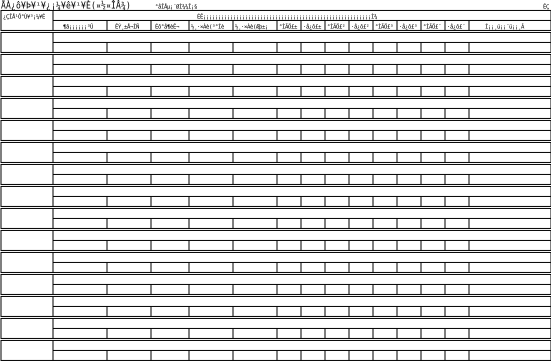 <?xml version="1.0"?>
<diagram xmlns:dia="http://www.lysator.liu.se/~alla/dia/">
  <diagramdata>
    <attribute name="background">
      <color val="#ffffff"/>
    </attribute>
    <attribute name="paper">
      <composite type="paper">
        <attribute name="name">
          <string>#Orca#</string>
        </attribute>
        <attribute name="tmargin">
          <real val="0"/>
        </attribute>
        <attribute name="bmargin">
          <real val="0"/>
        </attribute>
        <attribute name="lmargin">
          <real val="0"/>
        </attribute>
        <attribute name="rmargin">
          <real val="0"/>
        </attribute>
        <attribute name="is_portrait">
          <boolean val="false"/>
        </attribute>
        <attribute name="scaling">
          <real val="1"/>
        </attribute>
        <attribute name="fitto">
          <boolean val="false"/>
        </attribute>
      </composite>
    </attribute>
  </diagramdata>
  <layer name="&#192;&#254;" visible="true">
    <object type="Standard - Box" version="0" id="O0">
      <attribute name="obj_pos">
        <point val="1,2.5"/>
      </attribute>
      <attribute name="obj_bb">
        <rectangle val="1,2.5;28.5,3.5"/>
      </attribute>
      <attribute name="elem_corner">
        <point val="1,2.5"/>
      </attribute>
      <attribute name="elem_width">
        <real val="27.5"/>
      </attribute>
      <attribute name="elem_height">
        <real val="1"/>
      </attribute>
      <attribute name="border_width">
        <real val="0"/>
      </attribute>
      <attribute name="show_background">
        <boolean val="false"/>
      </attribute>
    </object>
    <object type="Standard - Line" version="0" id="O1">
      <attribute name="obj_pos">
        <point val="3.6,3"/>
      </attribute>
      <attribute name="obj_bb">
        <rectangle val="3.6,3;28.5,3"/>
      </attribute>
      <attribute name="conn_endpoints">
        <point val="3.6,3"/>
        <point val="28.5,3"/>
      </attribute>
      <attribute name="numcp">
        <int val="1"/>
      </attribute>
      <attribute name="line_width">
        <real val="0"/>
      </attribute>
      <connections>
        <connection handle="0" to="O2" connection="0"/>
        <connection handle="1" to="O0" connection="4"/>
      </connections>
    </object>
    <object type="Standard - Line" version="0" id="O2">
      <attribute name="obj_pos">
        <point val="3.6,2.5"/>
      </attribute>
      <attribute name="obj_bb">
        <rectangle val="3.6,2.5;3.6,3.5"/>
      </attribute>
      <attribute name="conn_endpoints">
        <point val="3.6,2.5"/>
        <point val="3.6,3.5"/>
      </attribute>
      <attribute name="numcp">
        <int val="1"/>
      </attribute>
      <attribute name="line_width">
        <real val="0"/>
      </attribute>
    </object>
    <object type="Standard - Box" version="0" id="O3">
      <attribute name="obj_pos">
        <point val="1,3.6"/>
      </attribute>
      <attribute name="obj_bb">
        <rectangle val="1,3.6;28.5,4.6"/>
      </attribute>
      <attribute name="elem_corner">
        <point val="1,3.6"/>
      </attribute>
      <attribute name="elem_width">
        <real val="27.5"/>
      </attribute>
      <attribute name="elem_height">
        <real val="1"/>
      </attribute>
      <attribute name="border_width">
        <real val="0"/>
      </attribute>
      <attribute name="show_background">
        <boolean val="false"/>
      </attribute>
    </object>
    <object type="Standard - Line" version="0" id="O4">
      <attribute name="obj_pos">
        <point val="3.6,4.1"/>
      </attribute>
      <attribute name="obj_bb">
        <rectangle val="3.6,4.1;28.5,4.1"/>
      </attribute>
      <attribute name="conn_endpoints">
        <point val="3.6,4.1"/>
        <point val="28.5,4.1"/>
      </attribute>
      <attribute name="numcp">
        <int val="1"/>
      </attribute>
      <attribute name="line_width">
        <real val="0"/>
      </attribute>
      <connections>
        <connection handle="0" to="O5" connection="0"/>
        <connection handle="1" to="O3" connection="4"/>
      </connections>
    </object>
    <object type="Standard - Line" version="0" id="O5">
      <attribute name="obj_pos">
        <point val="3.6,3.6"/>
      </attribute>
      <attribute name="obj_bb">
        <rectangle val="3.6,3.6;3.6,4.6"/>
      </attribute>
      <attribute name="conn_endpoints">
        <point val="3.6,3.6"/>
        <point val="3.6,4.6"/>
      </attribute>
      <attribute name="numcp">
        <int val="1"/>
      </attribute>
      <attribute name="line_width">
        <real val="0"/>
      </attribute>
    </object>
    <object type="Standard - Line" version="0" id="O6">
      <attribute name="obj_pos">
        <point val="6.3,4.1"/>
      </attribute>
      <attribute name="obj_bb">
        <rectangle val="6.3,4.1;6.3,4.6"/>
      </attribute>
      <attribute name="conn_endpoints">
        <point val="6.3,4.1"/>
        <point val="6.3,4.6"/>
      </attribute>
      <attribute name="numcp">
        <int val="1"/>
      </attribute>
      <attribute name="line_width">
        <real val="0"/>
      </attribute>
    </object>
    <object type="Standard - Line" version="0" id="O7">
      <attribute name="obj_pos">
        <point val="6.3,3"/>
      </attribute>
      <attribute name="obj_bb">
        <rectangle val="6.3,3;6.3,3.5"/>
      </attribute>
      <attribute name="conn_endpoints">
        <point val="6.3,3"/>
        <point val="6.3,3.5"/>
      </attribute>
      <attribute name="numcp">
        <int val="1"/>
      </attribute>
      <attribute name="line_width">
        <real val="0"/>
      </attribute>
    </object>
    <object type="Standard - Line" version="0" id="O8">
      <attribute name="obj_pos">
        <point val="8.5,4.1"/>
      </attribute>
      <attribute name="obj_bb">
        <rectangle val="8.5,4.1;8.5,4.6"/>
      </attribute>
      <attribute name="conn_endpoints">
        <point val="8.5,4.1"/>
        <point val="8.5,4.6"/>
      </attribute>
      <attribute name="numcp">
        <int val="1"/>
      </attribute>
      <attribute name="line_width">
        <real val="0"/>
      </attribute>
    </object>
    <object type="Standard - Line" version="0" id="O9">
      <attribute name="obj_pos">
        <point val="8.5,3"/>
      </attribute>
      <attribute name="obj_bb">
        <rectangle val="8.5,3;8.5,3.5"/>
      </attribute>
      <attribute name="conn_endpoints">
        <point val="8.5,3"/>
        <point val="8.5,3.5"/>
      </attribute>
      <attribute name="numcp">
        <int val="1"/>
      </attribute>
      <attribute name="line_width">
        <real val="0"/>
      </attribute>
    </object>
    <object type="Standard - Line" version="0" id="O10">
      <attribute name="obj_pos">
        <point val="10.4,4.1"/>
      </attribute>
      <attribute name="obj_bb">
        <rectangle val="10.4,4.1;10.4,4.6"/>
      </attribute>
      <attribute name="conn_endpoints">
        <point val="10.4,4.1"/>
        <point val="10.4,4.6"/>
      </attribute>
      <attribute name="numcp">
        <int val="1"/>
      </attribute>
      <attribute name="line_width">
        <real val="0"/>
      </attribute>
    </object>
    <object type="Standard - Line" version="0" id="O11">
      <attribute name="obj_pos">
        <point val="10.4,3"/>
      </attribute>
      <attribute name="obj_bb">
        <rectangle val="10.4,3;10.4,3.5"/>
      </attribute>
      <attribute name="conn_endpoints">
        <point val="10.4,3"/>
        <point val="10.4,3.5"/>
      </attribute>
      <attribute name="numcp">
        <int val="1"/>
      </attribute>
      <attribute name="line_width">
        <real val="0"/>
      </attribute>
    </object>
    <object type="Standard - Line" version="0" id="O12">
      <attribute name="obj_pos">
        <point val="16,4.1"/>
      </attribute>
      <attribute name="obj_bb">
        <rectangle val="16,4.1;16,4.6"/>
      </attribute>
      <attribute name="conn_endpoints">
        <point val="16,4.1"/>
        <point val="16,4.6"/>
      </attribute>
      <attribute name="numcp">
        <int val="1"/>
      </attribute>
      <attribute name="line_width">
        <real val="0"/>
      </attribute>
    </object>
    <object type="Standard - Line" version="0" id="O13">
      <attribute name="obj_pos">
        <point val="12.6,3"/>
      </attribute>
      <attribute name="obj_bb">
        <rectangle val="12.6,3;12.6,3.5"/>
      </attribute>
      <attribute name="conn_endpoints">
        <point val="12.6,3"/>
        <point val="12.6,3.5"/>
      </attribute>
      <attribute name="numcp">
        <int val="1"/>
      </attribute>
      <attribute name="line_width">
        <real val="0"/>
      </attribute>
    </object>
    <object type="Standard - Line" version="0" id="O14">
      <attribute name="obj_pos">
        <point val="17.2,4.1"/>
      </attribute>
      <attribute name="obj_bb">
        <rectangle val="17.2,4.1;17.2,4.6"/>
      </attribute>
      <attribute name="conn_endpoints">
        <point val="17.2,4.1"/>
        <point val="17.2,4.6"/>
      </attribute>
      <attribute name="numcp">
        <int val="1"/>
      </attribute>
      <attribute name="line_width">
        <real val="0"/>
      </attribute>
    </object>
    <object type="Standard - Line" version="0" id="O15">
      <attribute name="obj_pos">
        <point val="18.4,4.1"/>
      </attribute>
      <attribute name="obj_bb">
        <rectangle val="18.4,4.1;18.4,4.6"/>
      </attribute>
      <attribute name="conn_endpoints">
        <point val="18.4,4.1"/>
        <point val="18.4,4.6"/>
      </attribute>
      <attribute name="numcp">
        <int val="1"/>
      </attribute>
      <attribute name="line_width">
        <real val="0"/>
      </attribute>
    </object>
    <object type="Standard - Line" version="0" id="O16">
      <attribute name="obj_pos">
        <point val="19.6,4.1"/>
      </attribute>
      <attribute name="obj_bb">
        <rectangle val="19.6,4.1;19.6,4.6"/>
      </attribute>
      <attribute name="conn_endpoints">
        <point val="19.6,4.1"/>
        <point val="19.6,4.6"/>
      </attribute>
      <attribute name="numcp">
        <int val="1"/>
      </attribute>
      <attribute name="line_width">
        <real val="0"/>
      </attribute>
    </object>
    <object type="Standard - Line" version="0" id="O17">
      <attribute name="obj_pos">
        <point val="14.8,3"/>
      </attribute>
      <attribute name="obj_bb">
        <rectangle val="14.8,3;14.8,3.5"/>
      </attribute>
      <attribute name="conn_endpoints">
        <point val="14.8,3"/>
        <point val="14.8,3.5"/>
      </attribute>
      <attribute name="numcp">
        <int val="1"/>
      </attribute>
      <attribute name="line_width">
        <real val="0"/>
      </attribute>
    </object>
    <object type="Standard - Line" version="0" id="O18">
      <attribute name="obj_pos">
        <point val="20.8,4.1"/>
      </attribute>
      <attribute name="obj_bb">
        <rectangle val="20.8,4.1;20.8,4.6"/>
      </attribute>
      <attribute name="conn_endpoints">
        <point val="20.8,4.1"/>
        <point val="20.8,4.6"/>
      </attribute>
      <attribute name="numcp">
        <int val="1"/>
      </attribute>
      <attribute name="line_width">
        <real val="0"/>
      </attribute>
    </object>
    <object type="Standard - Line" version="0" id="O19">
      <attribute name="obj_pos">
        <point val="12.6,4.1"/>
      </attribute>
      <attribute name="obj_bb">
        <rectangle val="12.6,4.1;12.6,4.6"/>
      </attribute>
      <attribute name="conn_endpoints">
        <point val="12.6,4.1"/>
        <point val="12.6,4.6"/>
      </attribute>
      <attribute name="numcp">
        <int val="1"/>
      </attribute>
      <attribute name="line_width">
        <real val="0"/>
      </attribute>
    </object>
    <object type="Standard - Line" version="0" id="O20">
      <attribute name="obj_pos">
        <point val="24.4,4.1"/>
      </attribute>
      <attribute name="obj_bb">
        <rectangle val="24.4,4.1;24.4,4.6"/>
      </attribute>
      <attribute name="conn_endpoints">
        <point val="24.4,4.1"/>
        <point val="24.4,4.6"/>
      </attribute>
      <attribute name="numcp">
        <int val="1"/>
      </attribute>
      <attribute name="line_width">
        <real val="0"/>
      </attribute>
    </object>
    <object type="Standard - Line" version="0" id="O21">
      <attribute name="obj_pos">
        <point val="24.4,3"/>
      </attribute>
      <attribute name="obj_bb">
        <rectangle val="24.4,3;24.4,3.5"/>
      </attribute>
      <attribute name="conn_endpoints">
        <point val="24.4,3"/>
        <point val="24.4,3.5"/>
      </attribute>
      <attribute name="numcp">
        <int val="1"/>
      </attribute>
      <attribute name="line_width">
        <real val="0"/>
      </attribute>
    </object>
    <object type="Standard - Box" version="0" id="O22">
      <attribute name="obj_pos">
        <point val="1,4.7"/>
      </attribute>
      <attribute name="obj_bb">
        <rectangle val="1,4.7;28.5,5.7"/>
      </attribute>
      <attribute name="elem_corner">
        <point val="1,4.7"/>
      </attribute>
      <attribute name="elem_width">
        <real val="27.5"/>
      </attribute>
      <attribute name="elem_height">
        <real val="1"/>
      </attribute>
      <attribute name="border_width">
        <real val="0"/>
      </attribute>
      <attribute name="show_background">
        <boolean val="false"/>
      </attribute>
    </object>
    <object type="Standard - Line" version="0" id="O23">
      <attribute name="obj_pos">
        <point val="3.6,5.2"/>
      </attribute>
      <attribute name="obj_bb">
        <rectangle val="3.6,5.2;28.5,5.2"/>
      </attribute>
      <attribute name="conn_endpoints">
        <point val="3.6,5.2"/>
        <point val="28.5,5.2"/>
      </attribute>
      <attribute name="numcp">
        <int val="1"/>
      </attribute>
      <attribute name="line_width">
        <real val="0"/>
      </attribute>
      <connections>
        <connection handle="0" to="O24" connection="0"/>
        <connection handle="1" to="O22" connection="4"/>
      </connections>
    </object>
    <object type="Standard - Line" version="0" id="O24">
      <attribute name="obj_pos">
        <point val="3.6,4.7"/>
      </attribute>
      <attribute name="obj_bb">
        <rectangle val="3.6,4.7;3.6,5.7"/>
      </attribute>
      <attribute name="conn_endpoints">
        <point val="3.6,4.7"/>
        <point val="3.6,5.7"/>
      </attribute>
      <attribute name="numcp">
        <int val="1"/>
      </attribute>
      <attribute name="line_width">
        <real val="0"/>
      </attribute>
    </object>
    <object type="Standard - Line" version="0" id="O25">
      <attribute name="obj_pos">
        <point val="6.3,5.2"/>
      </attribute>
      <attribute name="obj_bb">
        <rectangle val="6.3,5.2;6.3,5.7"/>
      </attribute>
      <attribute name="conn_endpoints">
        <point val="6.3,5.2"/>
        <point val="6.3,5.7"/>
      </attribute>
      <attribute name="numcp">
        <int val="1"/>
      </attribute>
      <attribute name="line_width">
        <real val="0"/>
      </attribute>
    </object>
    <object type="Standard - Line" version="0" id="O26">
      <attribute name="obj_pos">
        <point val="8.5,5.2"/>
      </attribute>
      <attribute name="obj_bb">
        <rectangle val="8.5,5.2;8.5,5.7"/>
      </attribute>
      <attribute name="conn_endpoints">
        <point val="8.5,5.2"/>
        <point val="8.5,5.7"/>
      </attribute>
      <attribute name="numcp">
        <int val="1"/>
      </attribute>
      <attribute name="line_width">
        <real val="0"/>
      </attribute>
    </object>
    <object type="Standard - Line" version="0" id="O27">
      <attribute name="obj_pos">
        <point val="10.4,5.2"/>
      </attribute>
      <attribute name="obj_bb">
        <rectangle val="10.4,5.2;10.4,5.7"/>
      </attribute>
      <attribute name="conn_endpoints">
        <point val="10.4,5.2"/>
        <point val="10.4,5.7"/>
      </attribute>
      <attribute name="numcp">
        <int val="1"/>
      </attribute>
      <attribute name="line_width">
        <real val="0"/>
      </attribute>
    </object>
    <object type="Standard - Line" version="0" id="O28">
      <attribute name="obj_pos">
        <point val="16,5.2"/>
      </attribute>
      <attribute name="obj_bb">
        <rectangle val="16,5.2;16,5.7"/>
      </attribute>
      <attribute name="conn_endpoints">
        <point val="16,5.2"/>
        <point val="16,5.7"/>
      </attribute>
      <attribute name="numcp">
        <int val="1"/>
      </attribute>
      <attribute name="line_width">
        <real val="0"/>
      </attribute>
    </object>
    <object type="Standard - Line" version="0" id="O29">
      <attribute name="obj_pos">
        <point val="17.2,5.2"/>
      </attribute>
      <attribute name="obj_bb">
        <rectangle val="17.2,5.2;17.2,5.7"/>
      </attribute>
      <attribute name="conn_endpoints">
        <point val="17.2,5.2"/>
        <point val="17.2,5.7"/>
      </attribute>
      <attribute name="numcp">
        <int val="1"/>
      </attribute>
      <attribute name="line_width">
        <real val="0"/>
      </attribute>
    </object>
    <object type="Standard - Line" version="0" id="O30">
      <attribute name="obj_pos">
        <point val="18.4,5.2"/>
      </attribute>
      <attribute name="obj_bb">
        <rectangle val="18.4,5.2;18.4,5.7"/>
      </attribute>
      <attribute name="conn_endpoints">
        <point val="18.4,5.2"/>
        <point val="18.4,5.7"/>
      </attribute>
      <attribute name="numcp">
        <int val="1"/>
      </attribute>
      <attribute name="line_width">
        <real val="0"/>
      </attribute>
    </object>
    <object type="Standard - Line" version="0" id="O31">
      <attribute name="obj_pos">
        <point val="19.6,5.2"/>
      </attribute>
      <attribute name="obj_bb">
        <rectangle val="19.6,5.2;19.6,5.7"/>
      </attribute>
      <attribute name="conn_endpoints">
        <point val="19.6,5.2"/>
        <point val="19.6,5.7"/>
      </attribute>
      <attribute name="numcp">
        <int val="1"/>
      </attribute>
      <attribute name="line_width">
        <real val="0"/>
      </attribute>
    </object>
    <object type="Standard - Line" version="0" id="O32">
      <attribute name="obj_pos">
        <point val="23.2,5.2"/>
      </attribute>
      <attribute name="obj_bb">
        <rectangle val="23.2,5.2;23.2,5.7"/>
      </attribute>
      <attribute name="conn_endpoints">
        <point val="23.2,5.2"/>
        <point val="23.2,5.7"/>
      </attribute>
      <attribute name="numcp">
        <int val="1"/>
      </attribute>
      <attribute name="line_width">
        <real val="0"/>
      </attribute>
    </object>
    <object type="Standard - Line" version="0" id="O33">
      <attribute name="obj_pos">
        <point val="12.6,5.2"/>
      </attribute>
      <attribute name="obj_bb">
        <rectangle val="12.6,5.2;12.6,5.7"/>
      </attribute>
      <attribute name="conn_endpoints">
        <point val="12.6,5.2"/>
        <point val="12.6,5.7"/>
      </attribute>
      <attribute name="numcp">
        <int val="1"/>
      </attribute>
      <attribute name="line_width">
        <real val="0"/>
      </attribute>
    </object>
    <object type="Standard - Line" version="0" id="O34">
      <attribute name="obj_pos">
        <point val="24.4,5.2"/>
      </attribute>
      <attribute name="obj_bb">
        <rectangle val="24.4,5.2;24.4,5.7"/>
      </attribute>
      <attribute name="conn_endpoints">
        <point val="24.4,5.2"/>
        <point val="24.4,5.7"/>
      </attribute>
      <attribute name="numcp">
        <int val="1"/>
      </attribute>
      <attribute name="line_width">
        <real val="0"/>
      </attribute>
    </object>
    <object type="Standard - Box" version="0" id="O35">
      <attribute name="obj_pos">
        <point val="1,5.8"/>
      </attribute>
      <attribute name="obj_bb">
        <rectangle val="1,5.8;28.5,6.8"/>
      </attribute>
      <attribute name="elem_corner">
        <point val="1,5.8"/>
      </attribute>
      <attribute name="elem_width">
        <real val="27.5"/>
      </attribute>
      <attribute name="elem_height">
        <real val="1"/>
      </attribute>
      <attribute name="border_width">
        <real val="0"/>
      </attribute>
      <attribute name="show_background">
        <boolean val="false"/>
      </attribute>
    </object>
    <object type="Standard - Line" version="0" id="O36">
      <attribute name="obj_pos">
        <point val="3.6,6.3"/>
      </attribute>
      <attribute name="obj_bb">
        <rectangle val="3.6,6.3;28.5,6.3"/>
      </attribute>
      <attribute name="conn_endpoints">
        <point val="3.6,6.3"/>
        <point val="28.5,6.3"/>
      </attribute>
      <attribute name="numcp">
        <int val="1"/>
      </attribute>
      <attribute name="line_width">
        <real val="0"/>
      </attribute>
      <connections>
        <connection handle="0" to="O37" connection="0"/>
        <connection handle="1" to="O35" connection="4"/>
      </connections>
    </object>
    <object type="Standard - Line" version="0" id="O37">
      <attribute name="obj_pos">
        <point val="3.6,5.8"/>
      </attribute>
      <attribute name="obj_bb">
        <rectangle val="3.6,5.8;3.6,6.8"/>
      </attribute>
      <attribute name="conn_endpoints">
        <point val="3.6,5.8"/>
        <point val="3.6,6.8"/>
      </attribute>
      <attribute name="numcp">
        <int val="1"/>
      </attribute>
      <attribute name="line_width">
        <real val="0"/>
      </attribute>
    </object>
    <object type="Standard - Line" version="0" id="O38">
      <attribute name="obj_pos">
        <point val="6.3,6.3"/>
      </attribute>
      <attribute name="obj_bb">
        <rectangle val="6.3,6.3;6.3,6.8"/>
      </attribute>
      <attribute name="conn_endpoints">
        <point val="6.3,6.3"/>
        <point val="6.3,6.8"/>
      </attribute>
      <attribute name="numcp">
        <int val="1"/>
      </attribute>
      <attribute name="line_width">
        <real val="0"/>
      </attribute>
    </object>
    <object type="Standard - Line" version="0" id="O39">
      <attribute name="obj_pos">
        <point val="8.5,6.3"/>
      </attribute>
      <attribute name="obj_bb">
        <rectangle val="8.5,6.3;8.5,6.8"/>
      </attribute>
      <attribute name="conn_endpoints">
        <point val="8.5,6.3"/>
        <point val="8.5,6.8"/>
      </attribute>
      <attribute name="numcp">
        <int val="1"/>
      </attribute>
      <attribute name="line_width">
        <real val="0"/>
      </attribute>
    </object>
    <object type="Standard - Line" version="0" id="O40">
      <attribute name="obj_pos">
        <point val="10.4,6.3"/>
      </attribute>
      <attribute name="obj_bb">
        <rectangle val="10.4,6.3;10.4,6.8"/>
      </attribute>
      <attribute name="conn_endpoints">
        <point val="10.4,6.3"/>
        <point val="10.4,6.8"/>
      </attribute>
      <attribute name="numcp">
        <int val="1"/>
      </attribute>
      <attribute name="line_width">
        <real val="0"/>
      </attribute>
    </object>
    <object type="Standard - Line" version="0" id="O41">
      <attribute name="obj_pos">
        <point val="16,6.3"/>
      </attribute>
      <attribute name="obj_bb">
        <rectangle val="16,6.3;16,6.8"/>
      </attribute>
      <attribute name="conn_endpoints">
        <point val="16,6.3"/>
        <point val="16,6.8"/>
      </attribute>
      <attribute name="numcp">
        <int val="1"/>
      </attribute>
      <attribute name="line_width">
        <real val="0"/>
      </attribute>
    </object>
    <object type="Standard - Line" version="0" id="O42">
      <attribute name="obj_pos">
        <point val="17.2,6.3"/>
      </attribute>
      <attribute name="obj_bb">
        <rectangle val="17.2,6.3;17.2,6.8"/>
      </attribute>
      <attribute name="conn_endpoints">
        <point val="17.2,6.3"/>
        <point val="17.2,6.8"/>
      </attribute>
      <attribute name="numcp">
        <int val="1"/>
      </attribute>
      <attribute name="line_width">
        <real val="0"/>
      </attribute>
    </object>
    <object type="Standard - Line" version="0" id="O43">
      <attribute name="obj_pos">
        <point val="18.4,6.3"/>
      </attribute>
      <attribute name="obj_bb">
        <rectangle val="18.4,6.3;18.4,6.8"/>
      </attribute>
      <attribute name="conn_endpoints">
        <point val="18.4,6.3"/>
        <point val="18.4,6.8"/>
      </attribute>
      <attribute name="numcp">
        <int val="1"/>
      </attribute>
      <attribute name="line_width">
        <real val="0"/>
      </attribute>
    </object>
    <object type="Standard - Line" version="0" id="O44">
      <attribute name="obj_pos">
        <point val="19.6,6.3"/>
      </attribute>
      <attribute name="obj_bb">
        <rectangle val="19.6,6.3;19.6,6.8"/>
      </attribute>
      <attribute name="conn_endpoints">
        <point val="19.6,6.3"/>
        <point val="19.6,6.8"/>
      </attribute>
      <attribute name="numcp">
        <int val="1"/>
      </attribute>
      <attribute name="line_width">
        <real val="0"/>
      </attribute>
    </object>
    <object type="Standard - Line" version="0" id="O45">
      <attribute name="obj_pos">
        <point val="23.2,6.3"/>
      </attribute>
      <attribute name="obj_bb">
        <rectangle val="23.2,6.3;23.2,6.8"/>
      </attribute>
      <attribute name="conn_endpoints">
        <point val="23.2,6.3"/>
        <point val="23.2,6.8"/>
      </attribute>
      <attribute name="numcp">
        <int val="1"/>
      </attribute>
      <attribute name="line_width">
        <real val="0"/>
      </attribute>
    </object>
    <object type="Standard - Line" version="0" id="O46">
      <attribute name="obj_pos">
        <point val="12.6,6.3"/>
      </attribute>
      <attribute name="obj_bb">
        <rectangle val="12.6,6.3;12.6,6.8"/>
      </attribute>
      <attribute name="conn_endpoints">
        <point val="12.6,6.3"/>
        <point val="12.6,6.8"/>
      </attribute>
      <attribute name="numcp">
        <int val="1"/>
      </attribute>
      <attribute name="line_width">
        <real val="0"/>
      </attribute>
    </object>
    <object type="Standard - Line" version="0" id="O47">
      <attribute name="obj_pos">
        <point val="24.4,6.3"/>
      </attribute>
      <attribute name="obj_bb">
        <rectangle val="24.4,6.3;24.4,6.8"/>
      </attribute>
      <attribute name="conn_endpoints">
        <point val="24.4,6.3"/>
        <point val="24.4,6.8"/>
      </attribute>
      <attribute name="numcp">
        <int val="1"/>
      </attribute>
      <attribute name="line_width">
        <real val="0"/>
      </attribute>
    </object>
    <object type="Standard - Box" version="0" id="O48">
      <attribute name="obj_pos">
        <point val="1,6.9"/>
      </attribute>
      <attribute name="obj_bb">
        <rectangle val="1,6.9;28.5,7.9"/>
      </attribute>
      <attribute name="elem_corner">
        <point val="1,6.9"/>
      </attribute>
      <attribute name="elem_width">
        <real val="27.5"/>
      </attribute>
      <attribute name="elem_height">
        <real val="1"/>
      </attribute>
      <attribute name="border_width">
        <real val="0"/>
      </attribute>
      <attribute name="show_background">
        <boolean val="false"/>
      </attribute>
    </object>
    <object type="Standard - Line" version="0" id="O49">
      <attribute name="obj_pos">
        <point val="3.6,7.4"/>
      </attribute>
      <attribute name="obj_bb">
        <rectangle val="3.6,7.4;28.5,7.4"/>
      </attribute>
      <attribute name="conn_endpoints">
        <point val="3.6,7.4"/>
        <point val="28.5,7.4"/>
      </attribute>
      <attribute name="numcp">
        <int val="1"/>
      </attribute>
      <attribute name="line_width">
        <real val="0"/>
      </attribute>
      <connections>
        <connection handle="0" to="O50" connection="0"/>
        <connection handle="1" to="O48" connection="4"/>
      </connections>
    </object>
    <object type="Standard - Line" version="0" id="O50">
      <attribute name="obj_pos">
        <point val="3.6,6.9"/>
      </attribute>
      <attribute name="obj_bb">
        <rectangle val="3.6,6.9;3.6,7.9"/>
      </attribute>
      <attribute name="conn_endpoints">
        <point val="3.6,6.9"/>
        <point val="3.6,7.9"/>
      </attribute>
      <attribute name="numcp">
        <int val="1"/>
      </attribute>
      <attribute name="line_width">
        <real val="0"/>
      </attribute>
    </object>
    <object type="Standard - Line" version="0" id="O51">
      <attribute name="obj_pos">
        <point val="6.3,7.4"/>
      </attribute>
      <attribute name="obj_bb">
        <rectangle val="6.3,7.4;6.3,7.9"/>
      </attribute>
      <attribute name="conn_endpoints">
        <point val="6.3,7.4"/>
        <point val="6.3,7.9"/>
      </attribute>
      <attribute name="numcp">
        <int val="1"/>
      </attribute>
      <attribute name="line_width">
        <real val="0"/>
      </attribute>
    </object>
    <object type="Standard - Line" version="0" id="O52">
      <attribute name="obj_pos">
        <point val="8.5,7.4"/>
      </attribute>
      <attribute name="obj_bb">
        <rectangle val="8.5,7.4;8.5,7.9"/>
      </attribute>
      <attribute name="conn_endpoints">
        <point val="8.5,7.4"/>
        <point val="8.5,7.9"/>
      </attribute>
      <attribute name="numcp">
        <int val="1"/>
      </attribute>
      <attribute name="line_width">
        <real val="0"/>
      </attribute>
    </object>
    <object type="Standard - Line" version="0" id="O53">
      <attribute name="obj_pos">
        <point val="10.4,7.4"/>
      </attribute>
      <attribute name="obj_bb">
        <rectangle val="10.4,7.4;10.4,7.9"/>
      </attribute>
      <attribute name="conn_endpoints">
        <point val="10.4,7.4"/>
        <point val="10.4,7.9"/>
      </attribute>
      <attribute name="numcp">
        <int val="1"/>
      </attribute>
      <attribute name="line_width">
        <real val="0"/>
      </attribute>
    </object>
    <object type="Standard - Line" version="0" id="O54">
      <attribute name="obj_pos">
        <point val="16,7.4"/>
      </attribute>
      <attribute name="obj_bb">
        <rectangle val="16,7.4;16,7.9"/>
      </attribute>
      <attribute name="conn_endpoints">
        <point val="16,7.4"/>
        <point val="16,7.9"/>
      </attribute>
      <attribute name="numcp">
        <int val="1"/>
      </attribute>
      <attribute name="line_width">
        <real val="0"/>
      </attribute>
    </object>
    <object type="Standard - Line" version="0" id="O55">
      <attribute name="obj_pos">
        <point val="17.2,7.4"/>
      </attribute>
      <attribute name="obj_bb">
        <rectangle val="17.2,7.4;17.2,7.9"/>
      </attribute>
      <attribute name="conn_endpoints">
        <point val="17.2,7.4"/>
        <point val="17.2,7.9"/>
      </attribute>
      <attribute name="numcp">
        <int val="1"/>
      </attribute>
      <attribute name="line_width">
        <real val="0"/>
      </attribute>
    </object>
    <object type="Standard - Line" version="0" id="O56">
      <attribute name="obj_pos">
        <point val="18.4,7.4"/>
      </attribute>
      <attribute name="obj_bb">
        <rectangle val="18.4,7.4;18.4,7.9"/>
      </attribute>
      <attribute name="conn_endpoints">
        <point val="18.4,7.4"/>
        <point val="18.4,7.9"/>
      </attribute>
      <attribute name="numcp">
        <int val="1"/>
      </attribute>
      <attribute name="line_width">
        <real val="0"/>
      </attribute>
    </object>
    <object type="Standard - Line" version="0" id="O57">
      <attribute name="obj_pos">
        <point val="19.6,7.4"/>
      </attribute>
      <attribute name="obj_bb">
        <rectangle val="19.6,7.4;19.6,7.9"/>
      </attribute>
      <attribute name="conn_endpoints">
        <point val="19.6,7.4"/>
        <point val="19.6,7.9"/>
      </attribute>
      <attribute name="numcp">
        <int val="1"/>
      </attribute>
      <attribute name="line_width">
        <real val="0"/>
      </attribute>
    </object>
    <object type="Standard - Line" version="0" id="O58">
      <attribute name="obj_pos">
        <point val="23.2,7.4"/>
      </attribute>
      <attribute name="obj_bb">
        <rectangle val="23.2,7.4;23.2,7.9"/>
      </attribute>
      <attribute name="conn_endpoints">
        <point val="23.2,7.4"/>
        <point val="23.2,7.9"/>
      </attribute>
      <attribute name="numcp">
        <int val="1"/>
      </attribute>
      <attribute name="line_width">
        <real val="0"/>
      </attribute>
    </object>
    <object type="Standard - Line" version="0" id="O59">
      <attribute name="obj_pos">
        <point val="12.6,7.4"/>
      </attribute>
      <attribute name="obj_bb">
        <rectangle val="12.6,7.4;12.6,7.9"/>
      </attribute>
      <attribute name="conn_endpoints">
        <point val="12.6,7.4"/>
        <point val="12.6,7.9"/>
      </attribute>
      <attribute name="numcp">
        <int val="1"/>
      </attribute>
      <attribute name="line_width">
        <real val="0"/>
      </attribute>
    </object>
    <object type="Standard - Line" version="0" id="O60">
      <attribute name="obj_pos">
        <point val="24.4,7.4"/>
      </attribute>
      <attribute name="obj_bb">
        <rectangle val="24.4,7.4;24.4,7.9"/>
      </attribute>
      <attribute name="conn_endpoints">
        <point val="24.4,7.4"/>
        <point val="24.4,7.9"/>
      </attribute>
      <attribute name="numcp">
        <int val="1"/>
      </attribute>
      <attribute name="line_width">
        <real val="0"/>
      </attribute>
    </object>
    <object type="Standard - Box" version="0" id="O61">
      <attribute name="obj_pos">
        <point val="1,8"/>
      </attribute>
      <attribute name="obj_bb">
        <rectangle val="1,8;28.5,9"/>
      </attribute>
      <attribute name="elem_corner">
        <point val="1,8"/>
      </attribute>
      <attribute name="elem_width">
        <real val="27.5"/>
      </attribute>
      <attribute name="elem_height">
        <real val="1"/>
      </attribute>
      <attribute name="border_width">
        <real val="0"/>
      </attribute>
      <attribute name="show_background">
        <boolean val="false"/>
      </attribute>
    </object>
    <object type="Standard - Line" version="0" id="O62">
      <attribute name="obj_pos">
        <point val="3.6,8.5"/>
      </attribute>
      <attribute name="obj_bb">
        <rectangle val="3.6,8.5;28.5,8.5"/>
      </attribute>
      <attribute name="conn_endpoints">
        <point val="3.6,8.5"/>
        <point val="28.5,8.5"/>
      </attribute>
      <attribute name="numcp">
        <int val="1"/>
      </attribute>
      <attribute name="line_width">
        <real val="0"/>
      </attribute>
      <connections>
        <connection handle="0" to="O63" connection="0"/>
        <connection handle="1" to="O61" connection="4"/>
      </connections>
    </object>
    <object type="Standard - Line" version="0" id="O63">
      <attribute name="obj_pos">
        <point val="3.6,8"/>
      </attribute>
      <attribute name="obj_bb">
        <rectangle val="3.6,8;3.6,9"/>
      </attribute>
      <attribute name="conn_endpoints">
        <point val="3.6,8"/>
        <point val="3.6,9"/>
      </attribute>
      <attribute name="numcp">
        <int val="1"/>
      </attribute>
      <attribute name="line_width">
        <real val="0"/>
      </attribute>
    </object>
    <object type="Standard - Line" version="0" id="O64">
      <attribute name="obj_pos">
        <point val="6.3,8.5"/>
      </attribute>
      <attribute name="obj_bb">
        <rectangle val="6.3,8.5;6.3,9"/>
      </attribute>
      <attribute name="conn_endpoints">
        <point val="6.3,8.5"/>
        <point val="6.3,9"/>
      </attribute>
      <attribute name="numcp">
        <int val="1"/>
      </attribute>
      <attribute name="line_width">
        <real val="0"/>
      </attribute>
    </object>
    <object type="Standard - Line" version="0" id="O65">
      <attribute name="obj_pos">
        <point val="8.5,8.5"/>
      </attribute>
      <attribute name="obj_bb">
        <rectangle val="8.5,8.5;8.5,9"/>
      </attribute>
      <attribute name="conn_endpoints">
        <point val="8.5,8.5"/>
        <point val="8.5,9"/>
      </attribute>
      <attribute name="numcp">
        <int val="1"/>
      </attribute>
      <attribute name="line_width">
        <real val="0"/>
      </attribute>
    </object>
    <object type="Standard - Line" version="0" id="O66">
      <attribute name="obj_pos">
        <point val="10.4,8.5"/>
      </attribute>
      <attribute name="obj_bb">
        <rectangle val="10.4,8.5;10.4,9"/>
      </attribute>
      <attribute name="conn_endpoints">
        <point val="10.4,8.5"/>
        <point val="10.4,9"/>
      </attribute>
      <attribute name="numcp">
        <int val="1"/>
      </attribute>
      <attribute name="line_width">
        <real val="0"/>
      </attribute>
    </object>
    <object type="Standard - Line" version="0" id="O67">
      <attribute name="obj_pos">
        <point val="16,8.5"/>
      </attribute>
      <attribute name="obj_bb">
        <rectangle val="16,8.5;16,9"/>
      </attribute>
      <attribute name="conn_endpoints">
        <point val="16,8.5"/>
        <point val="16,9"/>
      </attribute>
      <attribute name="numcp">
        <int val="1"/>
      </attribute>
      <attribute name="line_width">
        <real val="0"/>
      </attribute>
    </object>
    <object type="Standard - Line" version="0" id="O68">
      <attribute name="obj_pos">
        <point val="17.2,8.5"/>
      </attribute>
      <attribute name="obj_bb">
        <rectangle val="17.2,8.5;17.2,9"/>
      </attribute>
      <attribute name="conn_endpoints">
        <point val="17.2,8.5"/>
        <point val="17.2,9"/>
      </attribute>
      <attribute name="numcp">
        <int val="1"/>
      </attribute>
      <attribute name="line_width">
        <real val="0"/>
      </attribute>
    </object>
    <object type="Standard - Line" version="0" id="O69">
      <attribute name="obj_pos">
        <point val="18.4,8.5"/>
      </attribute>
      <attribute name="obj_bb">
        <rectangle val="18.4,8.5;18.4,9"/>
      </attribute>
      <attribute name="conn_endpoints">
        <point val="18.4,8.5"/>
        <point val="18.4,9"/>
      </attribute>
      <attribute name="numcp">
        <int val="1"/>
      </attribute>
      <attribute name="line_width">
        <real val="0"/>
      </attribute>
    </object>
    <object type="Standard - Line" version="0" id="O70">
      <attribute name="obj_pos">
        <point val="19.6,8.5"/>
      </attribute>
      <attribute name="obj_bb">
        <rectangle val="19.6,8.5;19.6,9"/>
      </attribute>
      <attribute name="conn_endpoints">
        <point val="19.6,8.5"/>
        <point val="19.6,9"/>
      </attribute>
      <attribute name="numcp">
        <int val="1"/>
      </attribute>
      <attribute name="line_width">
        <real val="0"/>
      </attribute>
    </object>
    <object type="Standard - Line" version="0" id="O71">
      <attribute name="obj_pos">
        <point val="23.2,8.5"/>
      </attribute>
      <attribute name="obj_bb">
        <rectangle val="23.2,8.5;23.2,9"/>
      </attribute>
      <attribute name="conn_endpoints">
        <point val="23.2,8.5"/>
        <point val="23.2,9"/>
      </attribute>
      <attribute name="numcp">
        <int val="1"/>
      </attribute>
      <attribute name="line_width">
        <real val="0"/>
      </attribute>
    </object>
    <object type="Standard - Line" version="0" id="O72">
      <attribute name="obj_pos">
        <point val="12.6,8.5"/>
      </attribute>
      <attribute name="obj_bb">
        <rectangle val="12.6,8.5;12.6,9"/>
      </attribute>
      <attribute name="conn_endpoints">
        <point val="12.6,8.5"/>
        <point val="12.6,9"/>
      </attribute>
      <attribute name="numcp">
        <int val="1"/>
      </attribute>
      <attribute name="line_width">
        <real val="0"/>
      </attribute>
    </object>
    <object type="Standard - Line" version="0" id="O73">
      <attribute name="obj_pos">
        <point val="24.4,8.5"/>
      </attribute>
      <attribute name="obj_bb">
        <rectangle val="24.4,8.5;24.4,9"/>
      </attribute>
      <attribute name="conn_endpoints">
        <point val="24.4,8.5"/>
        <point val="24.4,9"/>
      </attribute>
      <attribute name="numcp">
        <int val="1"/>
      </attribute>
      <attribute name="line_width">
        <real val="0"/>
      </attribute>
    </object>
    <object type="Standard - Box" version="0" id="O74">
      <attribute name="obj_pos">
        <point val="1,9.1"/>
      </attribute>
      <attribute name="obj_bb">
        <rectangle val="1,9.1;28.5,10.1"/>
      </attribute>
      <attribute name="elem_corner">
        <point val="1,9.1"/>
      </attribute>
      <attribute name="elem_width">
        <real val="27.5"/>
      </attribute>
      <attribute name="elem_height">
        <real val="1"/>
      </attribute>
      <attribute name="border_width">
        <real val="0"/>
      </attribute>
      <attribute name="show_background">
        <boolean val="false"/>
      </attribute>
    </object>
    <object type="Standard - Line" version="0" id="O75">
      <attribute name="obj_pos">
        <point val="3.6,9.6"/>
      </attribute>
      <attribute name="obj_bb">
        <rectangle val="3.6,9.6;28.5,9.6"/>
      </attribute>
      <attribute name="conn_endpoints">
        <point val="3.6,9.6"/>
        <point val="28.5,9.6"/>
      </attribute>
      <attribute name="numcp">
        <int val="1"/>
      </attribute>
      <attribute name="line_width">
        <real val="0"/>
      </attribute>
      <connections>
        <connection handle="0" to="O76" connection="0"/>
        <connection handle="1" to="O74" connection="4"/>
      </connections>
    </object>
    <object type="Standard - Line" version="0" id="O76">
      <attribute name="obj_pos">
        <point val="3.6,9.1"/>
      </attribute>
      <attribute name="obj_bb">
        <rectangle val="3.6,9.1;3.6,10.1"/>
      </attribute>
      <attribute name="conn_endpoints">
        <point val="3.6,9.1"/>
        <point val="3.6,10.1"/>
      </attribute>
      <attribute name="numcp">
        <int val="1"/>
      </attribute>
      <attribute name="line_width">
        <real val="0"/>
      </attribute>
    </object>
    <object type="Standard - Line" version="0" id="O77">
      <attribute name="obj_pos">
        <point val="6.3,9.6"/>
      </attribute>
      <attribute name="obj_bb">
        <rectangle val="6.3,9.6;6.3,10.1"/>
      </attribute>
      <attribute name="conn_endpoints">
        <point val="6.3,9.6"/>
        <point val="6.3,10.1"/>
      </attribute>
      <attribute name="numcp">
        <int val="1"/>
      </attribute>
      <attribute name="line_width">
        <real val="0"/>
      </attribute>
    </object>
    <object type="Standard - Line" version="0" id="O78">
      <attribute name="obj_pos">
        <point val="8.5,9.6"/>
      </attribute>
      <attribute name="obj_bb">
        <rectangle val="8.5,9.6;8.5,10.1"/>
      </attribute>
      <attribute name="conn_endpoints">
        <point val="8.5,9.6"/>
        <point val="8.5,10.1"/>
      </attribute>
      <attribute name="numcp">
        <int val="1"/>
      </attribute>
      <attribute name="line_width">
        <real val="0"/>
      </attribute>
    </object>
    <object type="Standard - Line" version="0" id="O79">
      <attribute name="obj_pos">
        <point val="10.4,9.6"/>
      </attribute>
      <attribute name="obj_bb">
        <rectangle val="10.4,9.6;10.4,10.1"/>
      </attribute>
      <attribute name="conn_endpoints">
        <point val="10.4,9.6"/>
        <point val="10.4,10.1"/>
      </attribute>
      <attribute name="numcp">
        <int val="1"/>
      </attribute>
      <attribute name="line_width">
        <real val="0"/>
      </attribute>
    </object>
    <object type="Standard - Line" version="0" id="O80">
      <attribute name="obj_pos">
        <point val="16,9.6"/>
      </attribute>
      <attribute name="obj_bb">
        <rectangle val="16,9.6;16,10.1"/>
      </attribute>
      <attribute name="conn_endpoints">
        <point val="16,9.6"/>
        <point val="16,10.1"/>
      </attribute>
      <attribute name="numcp">
        <int val="1"/>
      </attribute>
      <attribute name="line_width">
        <real val="0"/>
      </attribute>
    </object>
    <object type="Standard - Line" version="0" id="O81">
      <attribute name="obj_pos">
        <point val="17.2,9.6"/>
      </attribute>
      <attribute name="obj_bb">
        <rectangle val="17.2,9.6;17.2,10.1"/>
      </attribute>
      <attribute name="conn_endpoints">
        <point val="17.2,9.6"/>
        <point val="17.2,10.1"/>
      </attribute>
      <attribute name="numcp">
        <int val="1"/>
      </attribute>
      <attribute name="line_width">
        <real val="0"/>
      </attribute>
    </object>
    <object type="Standard - Line" version="0" id="O82">
      <attribute name="obj_pos">
        <point val="18.4,9.6"/>
      </attribute>
      <attribute name="obj_bb">
        <rectangle val="18.4,9.6;18.4,10.1"/>
      </attribute>
      <attribute name="conn_endpoints">
        <point val="18.4,9.6"/>
        <point val="18.4,10.1"/>
      </attribute>
      <attribute name="numcp">
        <int val="1"/>
      </attribute>
      <attribute name="line_width">
        <real val="0"/>
      </attribute>
    </object>
    <object type="Standard - Line" version="0" id="O83">
      <attribute name="obj_pos">
        <point val="19.6,9.6"/>
      </attribute>
      <attribute name="obj_bb">
        <rectangle val="19.6,9.6;19.6,10.1"/>
      </attribute>
      <attribute name="conn_endpoints">
        <point val="19.6,9.6"/>
        <point val="19.6,10.1"/>
      </attribute>
      <attribute name="numcp">
        <int val="1"/>
      </attribute>
      <attribute name="line_width">
        <real val="0"/>
      </attribute>
    </object>
    <object type="Standard - Line" version="0" id="O84">
      <attribute name="obj_pos">
        <point val="23.2,9.6"/>
      </attribute>
      <attribute name="obj_bb">
        <rectangle val="23.2,9.6;23.2,10.1"/>
      </attribute>
      <attribute name="conn_endpoints">
        <point val="23.2,9.6"/>
        <point val="23.2,10.1"/>
      </attribute>
      <attribute name="numcp">
        <int val="1"/>
      </attribute>
      <attribute name="line_width">
        <real val="0"/>
      </attribute>
    </object>
    <object type="Standard - Line" version="0" id="O85">
      <attribute name="obj_pos">
        <point val="12.6,9.6"/>
      </attribute>
      <attribute name="obj_bb">
        <rectangle val="12.6,9.6;12.6,10.1"/>
      </attribute>
      <attribute name="conn_endpoints">
        <point val="12.6,9.6"/>
        <point val="12.6,10.1"/>
      </attribute>
      <attribute name="numcp">
        <int val="1"/>
      </attribute>
      <attribute name="line_width">
        <real val="0"/>
      </attribute>
    </object>
    <object type="Standard - Line" version="0" id="O86">
      <attribute name="obj_pos">
        <point val="24.4,9.6"/>
      </attribute>
      <attribute name="obj_bb">
        <rectangle val="24.4,9.6;24.4,10.1"/>
      </attribute>
      <attribute name="conn_endpoints">
        <point val="24.4,9.6"/>
        <point val="24.4,10.1"/>
      </attribute>
      <attribute name="numcp">
        <int val="1"/>
      </attribute>
      <attribute name="line_width">
        <real val="0"/>
      </attribute>
    </object>
    <object type="Standard - Box" version="0" id="O87">
      <attribute name="obj_pos">
        <point val="1,10.2"/>
      </attribute>
      <attribute name="obj_bb">
        <rectangle val="1,10.2;28.5,11.2"/>
      </attribute>
      <attribute name="elem_corner">
        <point val="1,10.2"/>
      </attribute>
      <attribute name="elem_width">
        <real val="27.5"/>
      </attribute>
      <attribute name="elem_height">
        <real val="1"/>
      </attribute>
      <attribute name="border_width">
        <real val="0"/>
      </attribute>
      <attribute name="show_background">
        <boolean val="false"/>
      </attribute>
    </object>
    <object type="Standard - Line" version="0" id="O88">
      <attribute name="obj_pos">
        <point val="3.6,10.7"/>
      </attribute>
      <attribute name="obj_bb">
        <rectangle val="3.6,10.7;28.5,10.7"/>
      </attribute>
      <attribute name="conn_endpoints">
        <point val="3.6,10.7"/>
        <point val="28.5,10.7"/>
      </attribute>
      <attribute name="numcp">
        <int val="1"/>
      </attribute>
      <attribute name="line_width">
        <real val="0"/>
      </attribute>
      <connections>
        <connection handle="0" to="O89" connection="0"/>
        <connection handle="1" to="O87" connection="4"/>
      </connections>
    </object>
    <object type="Standard - Line" version="0" id="O89">
      <attribute name="obj_pos">
        <point val="3.6,10.2"/>
      </attribute>
      <attribute name="obj_bb">
        <rectangle val="3.6,10.2;3.6,11.2"/>
      </attribute>
      <attribute name="conn_endpoints">
        <point val="3.6,10.2"/>
        <point val="3.6,11.2"/>
      </attribute>
      <attribute name="numcp">
        <int val="1"/>
      </attribute>
      <attribute name="line_width">
        <real val="0"/>
      </attribute>
    </object>
    <object type="Standard - Line" version="0" id="O90">
      <attribute name="obj_pos">
        <point val="6.3,10.7"/>
      </attribute>
      <attribute name="obj_bb">
        <rectangle val="6.3,10.7;6.3,11.2"/>
      </attribute>
      <attribute name="conn_endpoints">
        <point val="6.3,10.7"/>
        <point val="6.3,11.2"/>
      </attribute>
      <attribute name="numcp">
        <int val="1"/>
      </attribute>
      <attribute name="line_width">
        <real val="0"/>
      </attribute>
    </object>
    <object type="Standard - Line" version="0" id="O91">
      <attribute name="obj_pos">
        <point val="8.5,10.7"/>
      </attribute>
      <attribute name="obj_bb">
        <rectangle val="8.5,10.7;8.5,11.2"/>
      </attribute>
      <attribute name="conn_endpoints">
        <point val="8.5,10.7"/>
        <point val="8.5,11.2"/>
      </attribute>
      <attribute name="numcp">
        <int val="1"/>
      </attribute>
      <attribute name="line_width">
        <real val="0"/>
      </attribute>
    </object>
    <object type="Standard - Line" version="0" id="O92">
      <attribute name="obj_pos">
        <point val="10.4,10.7"/>
      </attribute>
      <attribute name="obj_bb">
        <rectangle val="10.4,10.7;10.4,11.2"/>
      </attribute>
      <attribute name="conn_endpoints">
        <point val="10.4,10.7"/>
        <point val="10.4,11.2"/>
      </attribute>
      <attribute name="numcp">
        <int val="1"/>
      </attribute>
      <attribute name="line_width">
        <real val="0"/>
      </attribute>
    </object>
    <object type="Standard - Line" version="0" id="O93">
      <attribute name="obj_pos">
        <point val="16,10.7"/>
      </attribute>
      <attribute name="obj_bb">
        <rectangle val="16,10.7;16,11.2"/>
      </attribute>
      <attribute name="conn_endpoints">
        <point val="16,10.7"/>
        <point val="16,11.2"/>
      </attribute>
      <attribute name="numcp">
        <int val="1"/>
      </attribute>
      <attribute name="line_width">
        <real val="0"/>
      </attribute>
    </object>
    <object type="Standard - Line" version="0" id="O94">
      <attribute name="obj_pos">
        <point val="17.2,10.7"/>
      </attribute>
      <attribute name="obj_bb">
        <rectangle val="17.2,10.7;17.2,11.2"/>
      </attribute>
      <attribute name="conn_endpoints">
        <point val="17.2,10.7"/>
        <point val="17.2,11.2"/>
      </attribute>
      <attribute name="numcp">
        <int val="1"/>
      </attribute>
      <attribute name="line_width">
        <real val="0"/>
      </attribute>
    </object>
    <object type="Standard - Line" version="0" id="O95">
      <attribute name="obj_pos">
        <point val="18.4,10.7"/>
      </attribute>
      <attribute name="obj_bb">
        <rectangle val="18.4,10.7;18.4,11.2"/>
      </attribute>
      <attribute name="conn_endpoints">
        <point val="18.4,10.7"/>
        <point val="18.4,11.2"/>
      </attribute>
      <attribute name="numcp">
        <int val="1"/>
      </attribute>
      <attribute name="line_width">
        <real val="0"/>
      </attribute>
    </object>
    <object type="Standard - Line" version="0" id="O96">
      <attribute name="obj_pos">
        <point val="19.6,10.7"/>
      </attribute>
      <attribute name="obj_bb">
        <rectangle val="19.6,10.7;19.6,11.2"/>
      </attribute>
      <attribute name="conn_endpoints">
        <point val="19.6,10.7"/>
        <point val="19.6,11.2"/>
      </attribute>
      <attribute name="numcp">
        <int val="1"/>
      </attribute>
      <attribute name="line_width">
        <real val="0"/>
      </attribute>
    </object>
    <object type="Standard - Line" version="0" id="O97">
      <attribute name="obj_pos">
        <point val="23.2,10.7"/>
      </attribute>
      <attribute name="obj_bb">
        <rectangle val="23.2,10.7;23.2,11.2"/>
      </attribute>
      <attribute name="conn_endpoints">
        <point val="23.2,10.7"/>
        <point val="23.2,11.2"/>
      </attribute>
      <attribute name="numcp">
        <int val="1"/>
      </attribute>
      <attribute name="line_width">
        <real val="0"/>
      </attribute>
    </object>
    <object type="Standard - Line" version="0" id="O98">
      <attribute name="obj_pos">
        <point val="12.6,10.7"/>
      </attribute>
      <attribute name="obj_bb">
        <rectangle val="12.6,10.7;12.6,11.2"/>
      </attribute>
      <attribute name="conn_endpoints">
        <point val="12.6,10.7"/>
        <point val="12.6,11.2"/>
      </attribute>
      <attribute name="numcp">
        <int val="1"/>
      </attribute>
      <attribute name="line_width">
        <real val="0"/>
      </attribute>
    </object>
    <object type="Standard - Line" version="0" id="O99">
      <attribute name="obj_pos">
        <point val="24.4,10.7"/>
      </attribute>
      <attribute name="obj_bb">
        <rectangle val="24.4,10.7;24.4,11.2"/>
      </attribute>
      <attribute name="conn_endpoints">
        <point val="24.4,10.7"/>
        <point val="24.4,11.2"/>
      </attribute>
      <attribute name="numcp">
        <int val="1"/>
      </attribute>
      <attribute name="line_width">
        <real val="0"/>
      </attribute>
    </object>
    <object type="Standard - Box" version="0" id="O100">
      <attribute name="obj_pos">
        <point val="1,11.3"/>
      </attribute>
      <attribute name="obj_bb">
        <rectangle val="1,11.3;28.5,12.3"/>
      </attribute>
      <attribute name="elem_corner">
        <point val="1,11.3"/>
      </attribute>
      <attribute name="elem_width">
        <real val="27.5"/>
      </attribute>
      <attribute name="elem_height">
        <real val="1"/>
      </attribute>
      <attribute name="border_width">
        <real val="0"/>
      </attribute>
      <attribute name="show_background">
        <boolean val="false"/>
      </attribute>
    </object>
    <object type="Standard - Line" version="0" id="O101">
      <attribute name="obj_pos">
        <point val="3.6,11.8"/>
      </attribute>
      <attribute name="obj_bb">
        <rectangle val="3.6,11.8;28.5,11.8"/>
      </attribute>
      <attribute name="conn_endpoints">
        <point val="3.6,11.8"/>
        <point val="28.5,11.8"/>
      </attribute>
      <attribute name="numcp">
        <int val="1"/>
      </attribute>
      <attribute name="line_width">
        <real val="0"/>
      </attribute>
      <connections>
        <connection handle="0" to="O102" connection="0"/>
        <connection handle="1" to="O100" connection="4"/>
      </connections>
    </object>
    <object type="Standard - Line" version="0" id="O102">
      <attribute name="obj_pos">
        <point val="3.6,11.3"/>
      </attribute>
      <attribute name="obj_bb">
        <rectangle val="3.6,11.3;3.6,12.3"/>
      </attribute>
      <attribute name="conn_endpoints">
        <point val="3.6,11.3"/>
        <point val="3.6,12.3"/>
      </attribute>
      <attribute name="numcp">
        <int val="1"/>
      </attribute>
      <attribute name="line_width">
        <real val="0"/>
      </attribute>
    </object>
    <object type="Standard - Line" version="0" id="O103">
      <attribute name="obj_pos">
        <point val="6.3,11.8"/>
      </attribute>
      <attribute name="obj_bb">
        <rectangle val="6.3,11.8;6.3,12.3"/>
      </attribute>
      <attribute name="conn_endpoints">
        <point val="6.3,11.8"/>
        <point val="6.3,12.3"/>
      </attribute>
      <attribute name="numcp">
        <int val="1"/>
      </attribute>
      <attribute name="line_width">
        <real val="0"/>
      </attribute>
    </object>
    <object type="Standard - Line" version="0" id="O104">
      <attribute name="obj_pos">
        <point val="8.5,11.8"/>
      </attribute>
      <attribute name="obj_bb">
        <rectangle val="8.5,11.8;8.5,12.3"/>
      </attribute>
      <attribute name="conn_endpoints">
        <point val="8.5,11.8"/>
        <point val="8.5,12.3"/>
      </attribute>
      <attribute name="numcp">
        <int val="1"/>
      </attribute>
      <attribute name="line_width">
        <real val="0"/>
      </attribute>
    </object>
    <object type="Standard - Line" version="0" id="O105">
      <attribute name="obj_pos">
        <point val="10.4,11.8"/>
      </attribute>
      <attribute name="obj_bb">
        <rectangle val="10.4,11.8;10.4,12.3"/>
      </attribute>
      <attribute name="conn_endpoints">
        <point val="10.4,11.8"/>
        <point val="10.4,12.3"/>
      </attribute>
      <attribute name="numcp">
        <int val="1"/>
      </attribute>
      <attribute name="line_width">
        <real val="0"/>
      </attribute>
    </object>
    <object type="Standard - Line" version="0" id="O106">
      <attribute name="obj_pos">
        <point val="16,11.8"/>
      </attribute>
      <attribute name="obj_bb">
        <rectangle val="16,11.8;16,12.3"/>
      </attribute>
      <attribute name="conn_endpoints">
        <point val="16,11.8"/>
        <point val="16,12.3"/>
      </attribute>
      <attribute name="numcp">
        <int val="1"/>
      </attribute>
      <attribute name="line_width">
        <real val="0"/>
      </attribute>
    </object>
    <object type="Standard - Line" version="0" id="O107">
      <attribute name="obj_pos">
        <point val="17.2,11.8"/>
      </attribute>
      <attribute name="obj_bb">
        <rectangle val="17.2,11.8;17.2,12.3"/>
      </attribute>
      <attribute name="conn_endpoints">
        <point val="17.2,11.8"/>
        <point val="17.2,12.3"/>
      </attribute>
      <attribute name="numcp">
        <int val="1"/>
      </attribute>
      <attribute name="line_width">
        <real val="0"/>
      </attribute>
    </object>
    <object type="Standard - Line" version="0" id="O108">
      <attribute name="obj_pos">
        <point val="18.4,11.8"/>
      </attribute>
      <attribute name="obj_bb">
        <rectangle val="18.4,11.8;18.4,12.3"/>
      </attribute>
      <attribute name="conn_endpoints">
        <point val="18.4,11.8"/>
        <point val="18.4,12.3"/>
      </attribute>
      <attribute name="numcp">
        <int val="1"/>
      </attribute>
      <attribute name="line_width">
        <real val="0"/>
      </attribute>
    </object>
    <object type="Standard - Line" version="0" id="O109">
      <attribute name="obj_pos">
        <point val="19.6,11.8"/>
      </attribute>
      <attribute name="obj_bb">
        <rectangle val="19.6,11.8;19.6,12.3"/>
      </attribute>
      <attribute name="conn_endpoints">
        <point val="19.6,11.8"/>
        <point val="19.6,12.3"/>
      </attribute>
      <attribute name="numcp">
        <int val="1"/>
      </attribute>
      <attribute name="line_width">
        <real val="0"/>
      </attribute>
    </object>
    <object type="Standard - Line" version="0" id="O110">
      <attribute name="obj_pos">
        <point val="23.2,11.8"/>
      </attribute>
      <attribute name="obj_bb">
        <rectangle val="23.2,11.8;23.2,12.3"/>
      </attribute>
      <attribute name="conn_endpoints">
        <point val="23.2,11.8"/>
        <point val="23.2,12.3"/>
      </attribute>
      <attribute name="numcp">
        <int val="1"/>
      </attribute>
      <attribute name="line_width">
        <real val="0"/>
      </attribute>
    </object>
    <object type="Standard - Line" version="0" id="O111">
      <attribute name="obj_pos">
        <point val="12.6,11.8"/>
      </attribute>
      <attribute name="obj_bb">
        <rectangle val="12.6,11.8;12.6,12.3"/>
      </attribute>
      <attribute name="conn_endpoints">
        <point val="12.6,11.8"/>
        <point val="12.6,12.3"/>
      </attribute>
      <attribute name="numcp">
        <int val="1"/>
      </attribute>
      <attribute name="line_width">
        <real val="0"/>
      </attribute>
    </object>
    <object type="Standard - Line" version="0" id="O112">
      <attribute name="obj_pos">
        <point val="24.4,11.8"/>
      </attribute>
      <attribute name="obj_bb">
        <rectangle val="24.4,11.8;24.4,12.3"/>
      </attribute>
      <attribute name="conn_endpoints">
        <point val="24.4,11.8"/>
        <point val="24.4,12.3"/>
      </attribute>
      <attribute name="numcp">
        <int val="1"/>
      </attribute>
      <attribute name="line_width">
        <real val="0"/>
      </attribute>
    </object>
    <object type="Standard - Box" version="0" id="O113">
      <attribute name="obj_pos">
        <point val="1,12.4"/>
      </attribute>
      <attribute name="obj_bb">
        <rectangle val="1,12.4;28.5,13.4"/>
      </attribute>
      <attribute name="elem_corner">
        <point val="1,12.4"/>
      </attribute>
      <attribute name="elem_width">
        <real val="27.5"/>
      </attribute>
      <attribute name="elem_height">
        <real val="1"/>
      </attribute>
      <attribute name="border_width">
        <real val="0"/>
      </attribute>
      <attribute name="show_background">
        <boolean val="false"/>
      </attribute>
    </object>
    <object type="Standard - Line" version="0" id="O114">
      <attribute name="obj_pos">
        <point val="3.6,12.9"/>
      </attribute>
      <attribute name="obj_bb">
        <rectangle val="3.6,12.9;28.5,12.9"/>
      </attribute>
      <attribute name="conn_endpoints">
        <point val="3.6,12.9"/>
        <point val="28.5,12.9"/>
      </attribute>
      <attribute name="numcp">
        <int val="1"/>
      </attribute>
      <attribute name="line_width">
        <real val="0"/>
      </attribute>
      <connections>
        <connection handle="0" to="O115" connection="0"/>
        <connection handle="1" to="O113" connection="4"/>
      </connections>
    </object>
    <object type="Standard - Line" version="0" id="O115">
      <attribute name="obj_pos">
        <point val="3.6,12.4"/>
      </attribute>
      <attribute name="obj_bb">
        <rectangle val="3.6,12.4;3.6,13.4"/>
      </attribute>
      <attribute name="conn_endpoints">
        <point val="3.6,12.4"/>
        <point val="3.6,13.4"/>
      </attribute>
      <attribute name="numcp">
        <int val="1"/>
      </attribute>
      <attribute name="line_width">
        <real val="0"/>
      </attribute>
    </object>
    <object type="Standard - Line" version="0" id="O116">
      <attribute name="obj_pos">
        <point val="6.3,12.9"/>
      </attribute>
      <attribute name="obj_bb">
        <rectangle val="6.3,12.9;6.3,13.4"/>
      </attribute>
      <attribute name="conn_endpoints">
        <point val="6.3,12.9"/>
        <point val="6.3,13.4"/>
      </attribute>
      <attribute name="numcp">
        <int val="1"/>
      </attribute>
      <attribute name="line_width">
        <real val="0"/>
      </attribute>
    </object>
    <object type="Standard - Line" version="0" id="O117">
      <attribute name="obj_pos">
        <point val="8.5,12.9"/>
      </attribute>
      <attribute name="obj_bb">
        <rectangle val="8.5,12.9;8.5,13.4"/>
      </attribute>
      <attribute name="conn_endpoints">
        <point val="8.5,12.9"/>
        <point val="8.5,13.4"/>
      </attribute>
      <attribute name="numcp">
        <int val="1"/>
      </attribute>
      <attribute name="line_width">
        <real val="0"/>
      </attribute>
    </object>
    <object type="Standard - Line" version="0" id="O118">
      <attribute name="obj_pos">
        <point val="10.4,12.9"/>
      </attribute>
      <attribute name="obj_bb">
        <rectangle val="10.4,12.9;10.4,13.4"/>
      </attribute>
      <attribute name="conn_endpoints">
        <point val="10.4,12.9"/>
        <point val="10.4,13.4"/>
      </attribute>
      <attribute name="numcp">
        <int val="1"/>
      </attribute>
      <attribute name="line_width">
        <real val="0"/>
      </attribute>
    </object>
    <object type="Standard - Line" version="0" id="O119">
      <attribute name="obj_pos">
        <point val="16,12.9"/>
      </attribute>
      <attribute name="obj_bb">
        <rectangle val="16,12.9;16,13.4"/>
      </attribute>
      <attribute name="conn_endpoints">
        <point val="16,12.9"/>
        <point val="16,13.4"/>
      </attribute>
      <attribute name="numcp">
        <int val="1"/>
      </attribute>
      <attribute name="line_width">
        <real val="0"/>
      </attribute>
    </object>
    <object type="Standard - Line" version="0" id="O120">
      <attribute name="obj_pos">
        <point val="17.2,12.9"/>
      </attribute>
      <attribute name="obj_bb">
        <rectangle val="17.2,12.9;17.2,13.4"/>
      </attribute>
      <attribute name="conn_endpoints">
        <point val="17.2,12.9"/>
        <point val="17.2,13.4"/>
      </attribute>
      <attribute name="numcp">
        <int val="1"/>
      </attribute>
      <attribute name="line_width">
        <real val="0"/>
      </attribute>
    </object>
    <object type="Standard - Line" version="0" id="O121">
      <attribute name="obj_pos">
        <point val="18.4,12.9"/>
      </attribute>
      <attribute name="obj_bb">
        <rectangle val="18.4,12.9;18.4,13.4"/>
      </attribute>
      <attribute name="conn_endpoints">
        <point val="18.4,12.9"/>
        <point val="18.4,13.4"/>
      </attribute>
      <attribute name="numcp">
        <int val="1"/>
      </attribute>
      <attribute name="line_width">
        <real val="0"/>
      </attribute>
    </object>
    <object type="Standard - Line" version="0" id="O122">
      <attribute name="obj_pos">
        <point val="19.6,12.9"/>
      </attribute>
      <attribute name="obj_bb">
        <rectangle val="19.6,12.9;19.6,13.4"/>
      </attribute>
      <attribute name="conn_endpoints">
        <point val="19.6,12.9"/>
        <point val="19.6,13.4"/>
      </attribute>
      <attribute name="numcp">
        <int val="1"/>
      </attribute>
      <attribute name="line_width">
        <real val="0"/>
      </attribute>
    </object>
    <object type="Standard - Line" version="0" id="O123">
      <attribute name="obj_pos">
        <point val="23.2,12.9"/>
      </attribute>
      <attribute name="obj_bb">
        <rectangle val="23.2,12.9;23.2,13.4"/>
      </attribute>
      <attribute name="conn_endpoints">
        <point val="23.2,12.9"/>
        <point val="23.2,13.4"/>
      </attribute>
      <attribute name="numcp">
        <int val="1"/>
      </attribute>
      <attribute name="line_width">
        <real val="0"/>
      </attribute>
    </object>
    <object type="Standard - Line" version="0" id="O124">
      <attribute name="obj_pos">
        <point val="12.6,12.9"/>
      </attribute>
      <attribute name="obj_bb">
        <rectangle val="12.6,12.9;12.6,13.4"/>
      </attribute>
      <attribute name="conn_endpoints">
        <point val="12.6,12.9"/>
        <point val="12.6,13.4"/>
      </attribute>
      <attribute name="numcp">
        <int val="1"/>
      </attribute>
      <attribute name="line_width">
        <real val="0"/>
      </attribute>
    </object>
    <object type="Standard - Line" version="0" id="O125">
      <attribute name="obj_pos">
        <point val="24.4,12.9"/>
      </attribute>
      <attribute name="obj_bb">
        <rectangle val="24.4,12.9;24.4,13.4"/>
      </attribute>
      <attribute name="conn_endpoints">
        <point val="24.4,12.9"/>
        <point val="24.4,13.4"/>
      </attribute>
      <attribute name="numcp">
        <int val="1"/>
      </attribute>
      <attribute name="line_width">
        <real val="0"/>
      </attribute>
    </object>
    <object type="Standard - Box" version="0" id="O126">
      <attribute name="obj_pos">
        <point val="1,13.5"/>
      </attribute>
      <attribute name="obj_bb">
        <rectangle val="1,13.5;28.5,14.5"/>
      </attribute>
      <attribute name="elem_corner">
        <point val="1,13.5"/>
      </attribute>
      <attribute name="elem_width">
        <real val="27.5"/>
      </attribute>
      <attribute name="elem_height">
        <real val="1"/>
      </attribute>
      <attribute name="border_width">
        <real val="0"/>
      </attribute>
      <attribute name="show_background">
        <boolean val="false"/>
      </attribute>
    </object>
    <object type="Standard - Line" version="0" id="O127">
      <attribute name="obj_pos">
        <point val="3.6,14"/>
      </attribute>
      <attribute name="obj_bb">
        <rectangle val="3.6,14;28.5,14"/>
      </attribute>
      <attribute name="conn_endpoints">
        <point val="3.6,14"/>
        <point val="28.5,14"/>
      </attribute>
      <attribute name="numcp">
        <int val="1"/>
      </attribute>
      <attribute name="line_width">
        <real val="0"/>
      </attribute>
      <connections>
        <connection handle="0" to="O128" connection="0"/>
        <connection handle="1" to="O126" connection="4"/>
      </connections>
    </object>
    <object type="Standard - Line" version="0" id="O128">
      <attribute name="obj_pos">
        <point val="3.6,13.5"/>
      </attribute>
      <attribute name="obj_bb">
        <rectangle val="3.6,13.5;3.6,14.5"/>
      </attribute>
      <attribute name="conn_endpoints">
        <point val="3.6,13.5"/>
        <point val="3.6,14.5"/>
      </attribute>
      <attribute name="numcp">
        <int val="1"/>
      </attribute>
      <attribute name="line_width">
        <real val="0"/>
      </attribute>
    </object>
    <object type="Standard - Line" version="0" id="O129">
      <attribute name="obj_pos">
        <point val="6.3,14"/>
      </attribute>
      <attribute name="obj_bb">
        <rectangle val="6.3,14;6.3,14.5"/>
      </attribute>
      <attribute name="conn_endpoints">
        <point val="6.3,14"/>
        <point val="6.3,14.5"/>
      </attribute>
      <attribute name="numcp">
        <int val="1"/>
      </attribute>
      <attribute name="line_width">
        <real val="0"/>
      </attribute>
    </object>
    <object type="Standard - Line" version="0" id="O130">
      <attribute name="obj_pos">
        <point val="8.5,14"/>
      </attribute>
      <attribute name="obj_bb">
        <rectangle val="8.5,14;8.5,14.5"/>
      </attribute>
      <attribute name="conn_endpoints">
        <point val="8.5,14"/>
        <point val="8.5,14.5"/>
      </attribute>
      <attribute name="numcp">
        <int val="1"/>
      </attribute>
      <attribute name="line_width">
        <real val="0"/>
      </attribute>
    </object>
    <object type="Standard - Line" version="0" id="O131">
      <attribute name="obj_pos">
        <point val="10.4,14"/>
      </attribute>
      <attribute name="obj_bb">
        <rectangle val="10.4,14;10.4,14.5"/>
      </attribute>
      <attribute name="conn_endpoints">
        <point val="10.4,14"/>
        <point val="10.4,14.5"/>
      </attribute>
      <attribute name="numcp">
        <int val="1"/>
      </attribute>
      <attribute name="line_width">
        <real val="0"/>
      </attribute>
    </object>
    <object type="Standard - Line" version="0" id="O132">
      <attribute name="obj_pos">
        <point val="16,14"/>
      </attribute>
      <attribute name="obj_bb">
        <rectangle val="16,14;16,14.5"/>
      </attribute>
      <attribute name="conn_endpoints">
        <point val="16,14"/>
        <point val="16,14.5"/>
      </attribute>
      <attribute name="numcp">
        <int val="1"/>
      </attribute>
      <attribute name="line_width">
        <real val="0"/>
      </attribute>
    </object>
    <object type="Standard - Line" version="0" id="O133">
      <attribute name="obj_pos">
        <point val="17.2,14"/>
      </attribute>
      <attribute name="obj_bb">
        <rectangle val="17.2,14;17.2,14.5"/>
      </attribute>
      <attribute name="conn_endpoints">
        <point val="17.2,14"/>
        <point val="17.2,14.5"/>
      </attribute>
      <attribute name="numcp">
        <int val="1"/>
      </attribute>
      <attribute name="line_width">
        <real val="0"/>
      </attribute>
    </object>
    <object type="Standard - Line" version="0" id="O134">
      <attribute name="obj_pos">
        <point val="18.4,14"/>
      </attribute>
      <attribute name="obj_bb">
        <rectangle val="18.4,14;18.4,14.5"/>
      </attribute>
      <attribute name="conn_endpoints">
        <point val="18.4,14"/>
        <point val="18.4,14.5"/>
      </attribute>
      <attribute name="numcp">
        <int val="1"/>
      </attribute>
      <attribute name="line_width">
        <real val="0"/>
      </attribute>
    </object>
    <object type="Standard - Line" version="0" id="O135">
      <attribute name="obj_pos">
        <point val="19.6,14"/>
      </attribute>
      <attribute name="obj_bb">
        <rectangle val="19.6,14;19.6,14.5"/>
      </attribute>
      <attribute name="conn_endpoints">
        <point val="19.6,14"/>
        <point val="19.6,14.5"/>
      </attribute>
      <attribute name="numcp">
        <int val="1"/>
      </attribute>
      <attribute name="line_width">
        <real val="0"/>
      </attribute>
    </object>
    <object type="Standard - Line" version="0" id="O136">
      <attribute name="obj_pos">
        <point val="23.2,14"/>
      </attribute>
      <attribute name="obj_bb">
        <rectangle val="23.2,14;23.2,14.5"/>
      </attribute>
      <attribute name="conn_endpoints">
        <point val="23.2,14"/>
        <point val="23.2,14.5"/>
      </attribute>
      <attribute name="numcp">
        <int val="1"/>
      </attribute>
      <attribute name="line_width">
        <real val="0"/>
      </attribute>
    </object>
    <object type="Standard - Line" version="0" id="O137">
      <attribute name="obj_pos">
        <point val="12.6,14"/>
      </attribute>
      <attribute name="obj_bb">
        <rectangle val="12.6,14;12.6,14.5"/>
      </attribute>
      <attribute name="conn_endpoints">
        <point val="12.6,14"/>
        <point val="12.6,14.5"/>
      </attribute>
      <attribute name="numcp">
        <int val="1"/>
      </attribute>
      <attribute name="line_width">
        <real val="0"/>
      </attribute>
    </object>
    <object type="Standard - Line" version="0" id="O138">
      <attribute name="obj_pos">
        <point val="24.4,14"/>
      </attribute>
      <attribute name="obj_bb">
        <rectangle val="24.4,14;24.4,14.5"/>
      </attribute>
      <attribute name="conn_endpoints">
        <point val="24.4,14"/>
        <point val="24.4,14.5"/>
      </attribute>
      <attribute name="numcp">
        <int val="1"/>
      </attribute>
      <attribute name="line_width">
        <real val="0"/>
      </attribute>
    </object>
    <object type="Standard - Box" version="0" id="O139">
      <attribute name="obj_pos">
        <point val="1,14.6"/>
      </attribute>
      <attribute name="obj_bb">
        <rectangle val="1,14.6;28.5,15.6"/>
      </attribute>
      <attribute name="elem_corner">
        <point val="1,14.6"/>
      </attribute>
      <attribute name="elem_width">
        <real val="27.5"/>
      </attribute>
      <attribute name="elem_height">
        <real val="1"/>
      </attribute>
      <attribute name="border_width">
        <real val="0"/>
      </attribute>
      <attribute name="show_background">
        <boolean val="false"/>
      </attribute>
    </object>
    <object type="Standard - Line" version="0" id="O140">
      <attribute name="obj_pos">
        <point val="3.6,15.1"/>
      </attribute>
      <attribute name="obj_bb">
        <rectangle val="3.6,15.1;28.5,15.1"/>
      </attribute>
      <attribute name="conn_endpoints">
        <point val="3.6,15.1"/>
        <point val="28.5,15.1"/>
      </attribute>
      <attribute name="numcp">
        <int val="1"/>
      </attribute>
      <attribute name="line_width">
        <real val="0"/>
      </attribute>
      <connections>
        <connection handle="0" to="O141" connection="0"/>
        <connection handle="1" to="O139" connection="4"/>
      </connections>
    </object>
    <object type="Standard - Line" version="0" id="O141">
      <attribute name="obj_pos">
        <point val="3.6,14.6"/>
      </attribute>
      <attribute name="obj_bb">
        <rectangle val="3.6,14.6;3.6,15.6"/>
      </attribute>
      <attribute name="conn_endpoints">
        <point val="3.6,14.6"/>
        <point val="3.6,15.6"/>
      </attribute>
      <attribute name="numcp">
        <int val="1"/>
      </attribute>
      <attribute name="line_width">
        <real val="0"/>
      </attribute>
    </object>
    <object type="Standard - Line" version="0" id="O142">
      <attribute name="obj_pos">
        <point val="6.3,15.1"/>
      </attribute>
      <attribute name="obj_bb">
        <rectangle val="6.3,15.1;6.3,15.6"/>
      </attribute>
      <attribute name="conn_endpoints">
        <point val="6.3,15.1"/>
        <point val="6.3,15.6"/>
      </attribute>
      <attribute name="numcp">
        <int val="1"/>
      </attribute>
      <attribute name="line_width">
        <real val="0"/>
      </attribute>
    </object>
    <object type="Standard - Line" version="0" id="O143">
      <attribute name="obj_pos">
        <point val="8.5,15.1"/>
      </attribute>
      <attribute name="obj_bb">
        <rectangle val="8.5,15.1;8.5,15.6"/>
      </attribute>
      <attribute name="conn_endpoints">
        <point val="8.5,15.1"/>
        <point val="8.5,15.6"/>
      </attribute>
      <attribute name="numcp">
        <int val="1"/>
      </attribute>
      <attribute name="line_width">
        <real val="0"/>
      </attribute>
    </object>
    <object type="Standard - Line" version="0" id="O144">
      <attribute name="obj_pos">
        <point val="10.4,15.1"/>
      </attribute>
      <attribute name="obj_bb">
        <rectangle val="10.4,15.1;10.4,15.6"/>
      </attribute>
      <attribute name="conn_endpoints">
        <point val="10.4,15.1"/>
        <point val="10.4,15.6"/>
      </attribute>
      <attribute name="numcp">
        <int val="1"/>
      </attribute>
      <attribute name="line_width">
        <real val="0"/>
      </attribute>
    </object>
    <object type="Standard - Line" version="0" id="O145">
      <attribute name="obj_pos">
        <point val="16,15.1"/>
      </attribute>
      <attribute name="obj_bb">
        <rectangle val="16,15.1;16,15.6"/>
      </attribute>
      <attribute name="conn_endpoints">
        <point val="16,15.1"/>
        <point val="16,15.6"/>
      </attribute>
      <attribute name="numcp">
        <int val="1"/>
      </attribute>
      <attribute name="line_width">
        <real val="0"/>
      </attribute>
    </object>
    <object type="Standard - Line" version="0" id="O146">
      <attribute name="obj_pos">
        <point val="17.2,15.1"/>
      </attribute>
      <attribute name="obj_bb">
        <rectangle val="17.2,15.1;17.2,15.6"/>
      </attribute>
      <attribute name="conn_endpoints">
        <point val="17.2,15.1"/>
        <point val="17.2,15.6"/>
      </attribute>
      <attribute name="numcp">
        <int val="1"/>
      </attribute>
      <attribute name="line_width">
        <real val="0"/>
      </attribute>
    </object>
    <object type="Standard - Line" version="0" id="O147">
      <attribute name="obj_pos">
        <point val="18.4,15.1"/>
      </attribute>
      <attribute name="obj_bb">
        <rectangle val="18.4,15.1;18.4,15.6"/>
      </attribute>
      <attribute name="conn_endpoints">
        <point val="18.4,15.1"/>
        <point val="18.4,15.6"/>
      </attribute>
      <attribute name="numcp">
        <int val="1"/>
      </attribute>
      <attribute name="line_width">
        <real val="0"/>
      </attribute>
    </object>
    <object type="Standard - Line" version="0" id="O148">
      <attribute name="obj_pos">
        <point val="19.6,15.1"/>
      </attribute>
      <attribute name="obj_bb">
        <rectangle val="19.6,15.1;19.6,15.6"/>
      </attribute>
      <attribute name="conn_endpoints">
        <point val="19.6,15.1"/>
        <point val="19.6,15.6"/>
      </attribute>
      <attribute name="numcp">
        <int val="1"/>
      </attribute>
      <attribute name="line_width">
        <real val="0"/>
      </attribute>
    </object>
    <object type="Standard - Line" version="0" id="O149">
      <attribute name="obj_pos">
        <point val="23.2,15.1"/>
      </attribute>
      <attribute name="obj_bb">
        <rectangle val="23.2,15.1;23.2,15.6"/>
      </attribute>
      <attribute name="conn_endpoints">
        <point val="23.2,15.1"/>
        <point val="23.2,15.6"/>
      </attribute>
      <attribute name="numcp">
        <int val="1"/>
      </attribute>
      <attribute name="line_width">
        <real val="0"/>
      </attribute>
    </object>
    <object type="Standard - Line" version="0" id="O150">
      <attribute name="obj_pos">
        <point val="12.6,15.1"/>
      </attribute>
      <attribute name="obj_bb">
        <rectangle val="12.6,15.1;12.6,15.6"/>
      </attribute>
      <attribute name="conn_endpoints">
        <point val="12.6,15.1"/>
        <point val="12.6,15.6"/>
      </attribute>
      <attribute name="numcp">
        <int val="1"/>
      </attribute>
      <attribute name="line_width">
        <real val="0"/>
      </attribute>
    </object>
    <object type="Standard - Line" version="0" id="O151">
      <attribute name="obj_pos">
        <point val="24.4,15.1"/>
      </attribute>
      <attribute name="obj_bb">
        <rectangle val="24.4,15.1;24.4,15.6"/>
      </attribute>
      <attribute name="conn_endpoints">
        <point val="24.4,15.1"/>
        <point val="24.4,15.6"/>
      </attribute>
      <attribute name="numcp">
        <int val="1"/>
      </attribute>
      <attribute name="line_width">
        <real val="0"/>
      </attribute>
    </object>
    <object type="Standard - Box" version="0" id="O152">
      <attribute name="obj_pos">
        <point val="1,15.7"/>
      </attribute>
      <attribute name="obj_bb">
        <rectangle val="1,15.7;28.5,16.7"/>
      </attribute>
      <attribute name="elem_corner">
        <point val="1,15.7"/>
      </attribute>
      <attribute name="elem_width">
        <real val="27.5"/>
      </attribute>
      <attribute name="elem_height">
        <real val="1"/>
      </attribute>
      <attribute name="border_width">
        <real val="0"/>
      </attribute>
      <attribute name="show_background">
        <boolean val="false"/>
      </attribute>
    </object>
    <object type="Standard - Line" version="0" id="O153">
      <attribute name="obj_pos">
        <point val="3.6,16.2"/>
      </attribute>
      <attribute name="obj_bb">
        <rectangle val="3.6,16.2;28.5,16.2"/>
      </attribute>
      <attribute name="conn_endpoints">
        <point val="3.6,16.2"/>
        <point val="28.5,16.2"/>
      </attribute>
      <attribute name="numcp">
        <int val="1"/>
      </attribute>
      <attribute name="line_width">
        <real val="0"/>
      </attribute>
      <connections>
        <connection handle="0" to="O154" connection="0"/>
        <connection handle="1" to="O152" connection="4"/>
      </connections>
    </object>
    <object type="Standard - Line" version="0" id="O154">
      <attribute name="obj_pos">
        <point val="3.6,15.7"/>
      </attribute>
      <attribute name="obj_bb">
        <rectangle val="3.6,15.7;3.6,16.7"/>
      </attribute>
      <attribute name="conn_endpoints">
        <point val="3.6,15.7"/>
        <point val="3.6,16.7"/>
      </attribute>
      <attribute name="numcp">
        <int val="1"/>
      </attribute>
      <attribute name="line_width">
        <real val="0"/>
      </attribute>
    </object>
    <object type="Standard - Line" version="0" id="O155">
      <attribute name="obj_pos">
        <point val="6.3,16.2"/>
      </attribute>
      <attribute name="obj_bb">
        <rectangle val="6.3,16.2;6.3,16.7"/>
      </attribute>
      <attribute name="conn_endpoints">
        <point val="6.3,16.2"/>
        <point val="6.3,16.7"/>
      </attribute>
      <attribute name="numcp">
        <int val="1"/>
      </attribute>
      <attribute name="line_width">
        <real val="0"/>
      </attribute>
    </object>
    <object type="Standard - Line" version="0" id="O156">
      <attribute name="obj_pos">
        <point val="8.5,16.2"/>
      </attribute>
      <attribute name="obj_bb">
        <rectangle val="8.5,16.2;8.5,16.7"/>
      </attribute>
      <attribute name="conn_endpoints">
        <point val="8.5,16.2"/>
        <point val="8.5,16.7"/>
      </attribute>
      <attribute name="numcp">
        <int val="1"/>
      </attribute>
      <attribute name="line_width">
        <real val="0"/>
      </attribute>
    </object>
    <object type="Standard - Line" version="0" id="O157">
      <attribute name="obj_pos">
        <point val="10.4,16.2"/>
      </attribute>
      <attribute name="obj_bb">
        <rectangle val="10.4,16.2;10.4,16.7"/>
      </attribute>
      <attribute name="conn_endpoints">
        <point val="10.4,16.2"/>
        <point val="10.4,16.7"/>
      </attribute>
      <attribute name="numcp">
        <int val="1"/>
      </attribute>
      <attribute name="line_width">
        <real val="0"/>
      </attribute>
    </object>
    <object type="Standard - Line" version="0" id="O158">
      <attribute name="obj_pos">
        <point val="16,16.2"/>
      </attribute>
      <attribute name="obj_bb">
        <rectangle val="16,16.2;16,16.7"/>
      </attribute>
      <attribute name="conn_endpoints">
        <point val="16,16.2"/>
        <point val="16,16.7"/>
      </attribute>
      <attribute name="numcp">
        <int val="1"/>
      </attribute>
      <attribute name="line_width">
        <real val="0"/>
      </attribute>
    </object>
    <object type="Standard - Line" version="0" id="O159">
      <attribute name="obj_pos">
        <point val="17.2,16.2"/>
      </attribute>
      <attribute name="obj_bb">
        <rectangle val="17.2,16.2;17.2,16.7"/>
      </attribute>
      <attribute name="conn_endpoints">
        <point val="17.2,16.2"/>
        <point val="17.2,16.7"/>
      </attribute>
      <attribute name="numcp">
        <int val="1"/>
      </attribute>
      <attribute name="line_width">
        <real val="0"/>
      </attribute>
    </object>
    <object type="Standard - Line" version="0" id="O160">
      <attribute name="obj_pos">
        <point val="18.4,16.2"/>
      </attribute>
      <attribute name="obj_bb">
        <rectangle val="18.4,16.2;18.4,16.7"/>
      </attribute>
      <attribute name="conn_endpoints">
        <point val="18.4,16.2"/>
        <point val="18.4,16.7"/>
      </attribute>
      <attribute name="numcp">
        <int val="1"/>
      </attribute>
      <attribute name="line_width">
        <real val="0"/>
      </attribute>
    </object>
    <object type="Standard - Line" version="0" id="O161">
      <attribute name="obj_pos">
        <point val="19.6,16.2"/>
      </attribute>
      <attribute name="obj_bb">
        <rectangle val="19.6,16.2;19.6,16.7"/>
      </attribute>
      <attribute name="conn_endpoints">
        <point val="19.6,16.2"/>
        <point val="19.6,16.7"/>
      </attribute>
      <attribute name="numcp">
        <int val="1"/>
      </attribute>
      <attribute name="line_width">
        <real val="0"/>
      </attribute>
    </object>
    <object type="Standard - Line" version="0" id="O162">
      <attribute name="obj_pos">
        <point val="23.2,16.2"/>
      </attribute>
      <attribute name="obj_bb">
        <rectangle val="23.2,16.2;23.2,16.7"/>
      </attribute>
      <attribute name="conn_endpoints">
        <point val="23.2,16.2"/>
        <point val="23.2,16.7"/>
      </attribute>
      <attribute name="numcp">
        <int val="1"/>
      </attribute>
      <attribute name="line_width">
        <real val="0"/>
      </attribute>
    </object>
    <object type="Standard - Line" version="0" id="O163">
      <attribute name="obj_pos">
        <point val="12.6,16.2"/>
      </attribute>
      <attribute name="obj_bb">
        <rectangle val="12.6,16.2;12.6,16.7"/>
      </attribute>
      <attribute name="conn_endpoints">
        <point val="12.6,16.2"/>
        <point val="12.6,16.7"/>
      </attribute>
      <attribute name="numcp">
        <int val="1"/>
      </attribute>
      <attribute name="line_width">
        <real val="0"/>
      </attribute>
    </object>
    <object type="Standard - Line" version="0" id="O164">
      <attribute name="obj_pos">
        <point val="24.4,16.2"/>
      </attribute>
      <attribute name="obj_bb">
        <rectangle val="24.4,16.2;24.4,16.7"/>
      </attribute>
      <attribute name="conn_endpoints">
        <point val="24.4,16.2"/>
        <point val="24.4,16.7"/>
      </attribute>
      <attribute name="numcp">
        <int val="1"/>
      </attribute>
      <attribute name="line_width">
        <real val="0"/>
      </attribute>
    </object>
    <object type="Standard - Box" version="0" id="O165">
      <attribute name="obj_pos">
        <point val="1,16.8"/>
      </attribute>
      <attribute name="obj_bb">
        <rectangle val="1,16.8;28.5,17.8"/>
      </attribute>
      <attribute name="elem_corner">
        <point val="1,16.8"/>
      </attribute>
      <attribute name="elem_width">
        <real val="27.5"/>
      </attribute>
      <attribute name="elem_height">
        <real val="1"/>
      </attribute>
      <attribute name="border_width">
        <real val="0"/>
      </attribute>
      <attribute name="show_background">
        <boolean val="false"/>
      </attribute>
    </object>
    <object type="Standard - Line" version="0" id="O166">
      <attribute name="obj_pos">
        <point val="3.6,17.3"/>
      </attribute>
      <attribute name="obj_bb">
        <rectangle val="3.6,17.3;28.5,17.3"/>
      </attribute>
      <attribute name="conn_endpoints">
        <point val="3.6,17.3"/>
        <point val="28.5,17.3"/>
      </attribute>
      <attribute name="numcp">
        <int val="1"/>
      </attribute>
      <attribute name="line_width">
        <real val="0"/>
      </attribute>
      <connections>
        <connection handle="0" to="O167" connection="0"/>
        <connection handle="1" to="O165" connection="4"/>
      </connections>
    </object>
    <object type="Standard - Line" version="0" id="O167">
      <attribute name="obj_pos">
        <point val="3.6,16.8"/>
      </attribute>
      <attribute name="obj_bb">
        <rectangle val="3.6,16.8;3.6,17.8"/>
      </attribute>
      <attribute name="conn_endpoints">
        <point val="3.6,16.8"/>
        <point val="3.6,17.8"/>
      </attribute>
      <attribute name="numcp">
        <int val="1"/>
      </attribute>
      <attribute name="line_width">
        <real val="0"/>
      </attribute>
    </object>
    <object type="Standard - Line" version="0" id="O168">
      <attribute name="obj_pos">
        <point val="6.3,17.3"/>
      </attribute>
      <attribute name="obj_bb">
        <rectangle val="6.3,17.3;6.3,17.8"/>
      </attribute>
      <attribute name="conn_endpoints">
        <point val="6.3,17.3"/>
        <point val="6.3,17.8"/>
      </attribute>
      <attribute name="numcp">
        <int val="1"/>
      </attribute>
      <attribute name="line_width">
        <real val="0"/>
      </attribute>
    </object>
    <object type="Standard - Line" version="0" id="O169">
      <attribute name="obj_pos">
        <point val="8.5,17.3"/>
      </attribute>
      <attribute name="obj_bb">
        <rectangle val="8.5,17.3;8.5,17.8"/>
      </attribute>
      <attribute name="conn_endpoints">
        <point val="8.5,17.3"/>
        <point val="8.5,17.8"/>
      </attribute>
      <attribute name="numcp">
        <int val="1"/>
      </attribute>
      <attribute name="line_width">
        <real val="0"/>
      </attribute>
    </object>
    <object type="Standard - Line" version="0" id="O170">
      <attribute name="obj_pos">
        <point val="10.4,17.3"/>
      </attribute>
      <attribute name="obj_bb">
        <rectangle val="10.4,17.3;10.4,17.8"/>
      </attribute>
      <attribute name="conn_endpoints">
        <point val="10.4,17.3"/>
        <point val="10.4,17.8"/>
      </attribute>
      <attribute name="numcp">
        <int val="1"/>
      </attribute>
      <attribute name="line_width">
        <real val="0"/>
      </attribute>
    </object>
    <object type="Standard - Line" version="0" id="O171">
      <attribute name="obj_pos">
        <point val="16,17.3"/>
      </attribute>
      <attribute name="obj_bb">
        <rectangle val="16,17.3;16,17.8"/>
      </attribute>
      <attribute name="conn_endpoints">
        <point val="16,17.3"/>
        <point val="16,17.8"/>
      </attribute>
      <attribute name="numcp">
        <int val="1"/>
      </attribute>
      <attribute name="line_width">
        <real val="0"/>
      </attribute>
    </object>
    <object type="Standard - Line" version="0" id="O172">
      <attribute name="obj_pos">
        <point val="17.2,17.3"/>
      </attribute>
      <attribute name="obj_bb">
        <rectangle val="17.2,17.3;17.2,17.8"/>
      </attribute>
      <attribute name="conn_endpoints">
        <point val="17.2,17.3"/>
        <point val="17.2,17.8"/>
      </attribute>
      <attribute name="numcp">
        <int val="1"/>
      </attribute>
      <attribute name="line_width">
        <real val="0"/>
      </attribute>
    </object>
    <object type="Standard - Line" version="0" id="O173">
      <attribute name="obj_pos">
        <point val="18.4,17.3"/>
      </attribute>
      <attribute name="obj_bb">
        <rectangle val="18.4,17.3;18.4,17.8"/>
      </attribute>
      <attribute name="conn_endpoints">
        <point val="18.4,17.3"/>
        <point val="18.4,17.8"/>
      </attribute>
      <attribute name="numcp">
        <int val="1"/>
      </attribute>
      <attribute name="line_width">
        <real val="0"/>
      </attribute>
    </object>
    <object type="Standard - Line" version="0" id="O174">
      <attribute name="obj_pos">
        <point val="19.6,17.3"/>
      </attribute>
      <attribute name="obj_bb">
        <rectangle val="19.6,17.3;19.6,17.8"/>
      </attribute>
      <attribute name="conn_endpoints">
        <point val="19.6,17.3"/>
        <point val="19.6,17.8"/>
      </attribute>
      <attribute name="numcp">
        <int val="1"/>
      </attribute>
      <attribute name="line_width">
        <real val="0"/>
      </attribute>
    </object>
    <object type="Standard - Line" version="0" id="O175">
      <attribute name="obj_pos">
        <point val="23.2,17.3"/>
      </attribute>
      <attribute name="obj_bb">
        <rectangle val="23.2,17.3;23.2,17.8"/>
      </attribute>
      <attribute name="conn_endpoints">
        <point val="23.2,17.3"/>
        <point val="23.2,17.8"/>
      </attribute>
      <attribute name="numcp">
        <int val="1"/>
      </attribute>
      <attribute name="line_width">
        <real val="0"/>
      </attribute>
    </object>
    <object type="Standard - Line" version="0" id="O176">
      <attribute name="obj_pos">
        <point val="12.6,17.3"/>
      </attribute>
      <attribute name="obj_bb">
        <rectangle val="12.6,17.3;12.6,17.8"/>
      </attribute>
      <attribute name="conn_endpoints">
        <point val="12.6,17.3"/>
        <point val="12.6,17.8"/>
      </attribute>
      <attribute name="numcp">
        <int val="1"/>
      </attribute>
      <attribute name="line_width">
        <real val="0"/>
      </attribute>
    </object>
    <object type="Standard - Line" version="0" id="O177">
      <attribute name="obj_pos">
        <point val="24.4,17.3"/>
      </attribute>
      <attribute name="obj_bb">
        <rectangle val="24.4,17.3;24.4,17.8"/>
      </attribute>
      <attribute name="conn_endpoints">
        <point val="24.4,17.3"/>
        <point val="24.4,17.8"/>
      </attribute>
      <attribute name="numcp">
        <int val="1"/>
      </attribute>
      <attribute name="line_width">
        <real val="0"/>
      </attribute>
    </object>
    <object type="Standard - Box" version="0" id="O178">
      <attribute name="obj_pos">
        <point val="1,17.9"/>
      </attribute>
      <attribute name="obj_bb">
        <rectangle val="1,17.9;28.5,18.9"/>
      </attribute>
      <attribute name="elem_corner">
        <point val="1,17.9"/>
      </attribute>
      <attribute name="elem_width">
        <real val="27.5"/>
      </attribute>
      <attribute name="elem_height">
        <real val="1"/>
      </attribute>
      <attribute name="border_width">
        <real val="0"/>
      </attribute>
      <attribute name="show_background">
        <boolean val="false"/>
      </attribute>
    </object>
    <object type="Standard - Line" version="0" id="O179">
      <attribute name="obj_pos">
        <point val="3.6,18.4"/>
      </attribute>
      <attribute name="obj_bb">
        <rectangle val="3.6,18.4;28.5,18.4"/>
      </attribute>
      <attribute name="conn_endpoints">
        <point val="3.6,18.4"/>
        <point val="28.5,18.4"/>
      </attribute>
      <attribute name="numcp">
        <int val="1"/>
      </attribute>
      <attribute name="line_width">
        <real val="0"/>
      </attribute>
      <connections>
        <connection handle="0" to="O180" connection="0"/>
        <connection handle="1" to="O178" connection="4"/>
      </connections>
    </object>
    <object type="Standard - Line" version="0" id="O180">
      <attribute name="obj_pos">
        <point val="3.6,17.9"/>
      </attribute>
      <attribute name="obj_bb">
        <rectangle val="3.6,17.9;3.6,18.9"/>
      </attribute>
      <attribute name="conn_endpoints">
        <point val="3.6,17.9"/>
        <point val="3.6,18.9"/>
      </attribute>
      <attribute name="numcp">
        <int val="1"/>
      </attribute>
      <attribute name="line_width">
        <real val="0"/>
      </attribute>
    </object>
    <object type="Standard - Line" version="0" id="O181">
      <attribute name="obj_pos">
        <point val="6.3,18.4"/>
      </attribute>
      <attribute name="obj_bb">
        <rectangle val="6.3,18.4;6.3,18.9"/>
      </attribute>
      <attribute name="conn_endpoints">
        <point val="6.3,18.4"/>
        <point val="6.3,18.9"/>
      </attribute>
      <attribute name="numcp">
        <int val="1"/>
      </attribute>
      <attribute name="line_width">
        <real val="0"/>
      </attribute>
    </object>
    <object type="Standard - Line" version="0" id="O182">
      <attribute name="obj_pos">
        <point val="8.5,18.4"/>
      </attribute>
      <attribute name="obj_bb">
        <rectangle val="8.5,18.4;8.5,18.9"/>
      </attribute>
      <attribute name="conn_endpoints">
        <point val="8.5,18.4"/>
        <point val="8.5,18.9"/>
      </attribute>
      <attribute name="numcp">
        <int val="1"/>
      </attribute>
      <attribute name="line_width">
        <real val="0"/>
      </attribute>
    </object>
    <object type="Standard - Line" version="0" id="O183">
      <attribute name="obj_pos">
        <point val="10.4,18.4"/>
      </attribute>
      <attribute name="obj_bb">
        <rectangle val="10.4,18.4;10.4,18.9"/>
      </attribute>
      <attribute name="conn_endpoints">
        <point val="10.4,18.4"/>
        <point val="10.4,18.9"/>
      </attribute>
      <attribute name="numcp">
        <int val="1"/>
      </attribute>
      <attribute name="line_width">
        <real val="0"/>
      </attribute>
    </object>
    <object type="Standard - Line" version="0" id="O184">
      <attribute name="obj_pos">
        <point val="16,18.4"/>
      </attribute>
      <attribute name="obj_bb">
        <rectangle val="16,18.4;16,18.9"/>
      </attribute>
      <attribute name="conn_endpoints">
        <point val="16,18.4"/>
        <point val="16,18.9"/>
      </attribute>
      <attribute name="numcp">
        <int val="1"/>
      </attribute>
      <attribute name="line_width">
        <real val="0"/>
      </attribute>
    </object>
    <object type="Standard - Line" version="0" id="O185">
      <attribute name="obj_pos">
        <point val="17.2,18.4"/>
      </attribute>
      <attribute name="obj_bb">
        <rectangle val="17.2,18.4;17.2,18.9"/>
      </attribute>
      <attribute name="conn_endpoints">
        <point val="17.2,18.4"/>
        <point val="17.2,18.9"/>
      </attribute>
      <attribute name="numcp">
        <int val="1"/>
      </attribute>
      <attribute name="line_width">
        <real val="0"/>
      </attribute>
    </object>
    <object type="Standard - Line" version="0" id="O186">
      <attribute name="obj_pos">
        <point val="18.4,18.4"/>
      </attribute>
      <attribute name="obj_bb">
        <rectangle val="18.4,18.4;18.4,18.9"/>
      </attribute>
      <attribute name="conn_endpoints">
        <point val="18.4,18.4"/>
        <point val="18.4,18.9"/>
      </attribute>
      <attribute name="numcp">
        <int val="1"/>
      </attribute>
      <attribute name="line_width">
        <real val="0"/>
      </attribute>
    </object>
    <object type="Standard - Line" version="0" id="O187">
      <attribute name="obj_pos">
        <point val="19.6,18.4"/>
      </attribute>
      <attribute name="obj_bb">
        <rectangle val="19.6,18.4;19.6,18.9"/>
      </attribute>
      <attribute name="conn_endpoints">
        <point val="19.6,18.4"/>
        <point val="19.6,18.9"/>
      </attribute>
      <attribute name="numcp">
        <int val="1"/>
      </attribute>
      <attribute name="line_width">
        <real val="0"/>
      </attribute>
    </object>
    <object type="Standard - Line" version="0" id="O188">
      <attribute name="obj_pos">
        <point val="23.2,18.4"/>
      </attribute>
      <attribute name="obj_bb">
        <rectangle val="23.2,18.4;23.2,18.9"/>
      </attribute>
      <attribute name="conn_endpoints">
        <point val="23.2,18.4"/>
        <point val="23.2,18.9"/>
      </attribute>
      <attribute name="numcp">
        <int val="1"/>
      </attribute>
      <attribute name="line_width">
        <real val="0"/>
      </attribute>
    </object>
    <object type="Standard - Line" version="0" id="O189">
      <attribute name="obj_pos">
        <point val="12.6,18.4"/>
      </attribute>
      <attribute name="obj_bb">
        <rectangle val="12.6,18.4;12.6,18.9"/>
      </attribute>
      <attribute name="conn_endpoints">
        <point val="12.6,18.4"/>
        <point val="12.6,18.9"/>
      </attribute>
      <attribute name="numcp">
        <int val="1"/>
      </attribute>
      <attribute name="line_width">
        <real val="0"/>
      </attribute>
    </object>
    <object type="Standard - Line" version="0" id="O190">
      <attribute name="obj_pos">
        <point val="24.4,18.4"/>
      </attribute>
      <attribute name="obj_bb">
        <rectangle val="24.4,18.4;24.4,18.9"/>
      </attribute>
      <attribute name="conn_endpoints">
        <point val="24.4,18.4"/>
        <point val="24.4,18.9"/>
      </attribute>
      <attribute name="numcp">
        <int val="1"/>
      </attribute>
      <attribute name="line_width">
        <real val="0"/>
      </attribute>
    </object>
    <object type="Standard - Box" version="0" id="O191">
      <attribute name="obj_pos">
        <point val="1,19"/>
      </attribute>
      <attribute name="obj_bb">
        <rectangle val="1,19;28.5,20"/>
      </attribute>
      <attribute name="elem_corner">
        <point val="1,19"/>
      </attribute>
      <attribute name="elem_width">
        <real val="27.5"/>
      </attribute>
      <attribute name="elem_height">
        <real val="1"/>
      </attribute>
      <attribute name="border_width">
        <real val="0"/>
      </attribute>
      <attribute name="show_background">
        <boolean val="false"/>
      </attribute>
    </object>
    <object type="Standard - Line" version="0" id="O192">
      <attribute name="obj_pos">
        <point val="3.6,19.5"/>
      </attribute>
      <attribute name="obj_bb">
        <rectangle val="3.6,19.5;28.5,19.5"/>
      </attribute>
      <attribute name="conn_endpoints">
        <point val="3.6,19.5"/>
        <point val="28.5,19.5"/>
      </attribute>
      <attribute name="numcp">
        <int val="1"/>
      </attribute>
      <attribute name="line_width">
        <real val="0"/>
      </attribute>
      <connections>
        <connection handle="0" to="O193" connection="0"/>
        <connection handle="1" to="O191" connection="4"/>
      </connections>
    </object>
    <object type="Standard - Line" version="0" id="O193">
      <attribute name="obj_pos">
        <point val="3.6,19"/>
      </attribute>
      <attribute name="obj_bb">
        <rectangle val="3.6,19;3.6,20"/>
      </attribute>
      <attribute name="conn_endpoints">
        <point val="3.6,19"/>
        <point val="3.6,20"/>
      </attribute>
      <attribute name="numcp">
        <int val="1"/>
      </attribute>
      <attribute name="line_width">
        <real val="0"/>
      </attribute>
    </object>
    <object type="Standard - Line" version="0" id="O194">
      <attribute name="obj_pos">
        <point val="6.3,19.5"/>
      </attribute>
      <attribute name="obj_bb">
        <rectangle val="6.3,19.5;6.3,20"/>
      </attribute>
      <attribute name="conn_endpoints">
        <point val="6.3,19.5"/>
        <point val="6.3,20"/>
      </attribute>
      <attribute name="numcp">
        <int val="1"/>
      </attribute>
      <attribute name="line_width">
        <real val="0"/>
      </attribute>
    </object>
    <object type="Standard - Line" version="0" id="O195">
      <attribute name="obj_pos">
        <point val="8.5,19.5"/>
      </attribute>
      <attribute name="obj_bb">
        <rectangle val="8.5,19.5;8.5,20"/>
      </attribute>
      <attribute name="conn_endpoints">
        <point val="8.5,19.5"/>
        <point val="8.5,20"/>
      </attribute>
      <attribute name="numcp">
        <int val="1"/>
      </attribute>
      <attribute name="line_width">
        <real val="0"/>
      </attribute>
    </object>
    <object type="Standard - Line" version="0" id="O196">
      <attribute name="obj_pos">
        <point val="10.4,19.5"/>
      </attribute>
      <attribute name="obj_bb">
        <rectangle val="10.4,19.5;10.4,20"/>
      </attribute>
      <attribute name="conn_endpoints">
        <point val="10.4,19.5"/>
        <point val="10.4,20"/>
      </attribute>
      <attribute name="numcp">
        <int val="1"/>
      </attribute>
      <attribute name="line_width">
        <real val="0"/>
      </attribute>
    </object>
    <object type="Standard - Line" version="0" id="O197">
      <attribute name="obj_pos">
        <point val="16,19.5"/>
      </attribute>
      <attribute name="obj_bb">
        <rectangle val="16,19.5;16,20"/>
      </attribute>
      <attribute name="conn_endpoints">
        <point val="16,19.5"/>
        <point val="16,20"/>
      </attribute>
      <attribute name="numcp">
        <int val="1"/>
      </attribute>
      <attribute name="line_width">
        <real val="0"/>
      </attribute>
    </object>
    <object type="Standard - Line" version="0" id="O198">
      <attribute name="obj_pos">
        <point val="17.2,19.5"/>
      </attribute>
      <attribute name="obj_bb">
        <rectangle val="17.2,19.5;17.2,20"/>
      </attribute>
      <attribute name="conn_endpoints">
        <point val="17.2,19.5"/>
        <point val="17.2,20"/>
      </attribute>
      <attribute name="numcp">
        <int val="1"/>
      </attribute>
      <attribute name="line_width">
        <real val="0"/>
      </attribute>
    </object>
    <object type="Standard - Line" version="0" id="O199">
      <attribute name="obj_pos">
        <point val="18.4,19.5"/>
      </attribute>
      <attribute name="obj_bb">
        <rectangle val="18.4,19.5;18.4,20"/>
      </attribute>
      <attribute name="conn_endpoints">
        <point val="18.4,19.5"/>
        <point val="18.4,20"/>
      </attribute>
      <attribute name="numcp">
        <int val="1"/>
      </attribute>
      <attribute name="line_width">
        <real val="0"/>
      </attribute>
    </object>
    <object type="Standard - Line" version="0" id="O200">
      <attribute name="obj_pos">
        <point val="19.6,19.5"/>
      </attribute>
      <attribute name="obj_bb">
        <rectangle val="19.6,19.5;19.6,20"/>
      </attribute>
      <attribute name="conn_endpoints">
        <point val="19.6,19.5"/>
        <point val="19.6,20"/>
      </attribute>
      <attribute name="numcp">
        <int val="1"/>
      </attribute>
      <attribute name="line_width">
        <real val="0"/>
      </attribute>
    </object>
    <object type="Standard - Line" version="0" id="O201">
      <attribute name="obj_pos">
        <point val="23.2,19.5"/>
      </attribute>
      <attribute name="obj_bb">
        <rectangle val="23.2,19.5;23.2,20"/>
      </attribute>
      <attribute name="conn_endpoints">
        <point val="23.2,19.5"/>
        <point val="23.2,20"/>
      </attribute>
      <attribute name="numcp">
        <int val="1"/>
      </attribute>
      <attribute name="line_width">
        <real val="0"/>
      </attribute>
    </object>
    <object type="Standard - Line" version="0" id="O202">
      <attribute name="obj_pos">
        <point val="12.6,19.5"/>
      </attribute>
      <attribute name="obj_bb">
        <rectangle val="12.6,19.5;12.6,20"/>
      </attribute>
      <attribute name="conn_endpoints">
        <point val="12.6,19.5"/>
        <point val="12.6,20"/>
      </attribute>
      <attribute name="numcp">
        <int val="1"/>
      </attribute>
      <attribute name="line_width">
        <real val="0"/>
      </attribute>
    </object>
    <object type="Standard - Line" version="0" id="O203">
      <attribute name="obj_pos">
        <point val="24.4,19.5"/>
      </attribute>
      <attribute name="obj_bb">
        <rectangle val="24.4,19.5;24.4,20"/>
      </attribute>
      <attribute name="conn_endpoints">
        <point val="24.4,19.5"/>
        <point val="24.4,20"/>
      </attribute>
      <attribute name="numcp">
        <int val="1"/>
      </attribute>
      <attribute name="line_width">
        <real val="0"/>
      </attribute>
    </object>
    <object type="Standard - Line" version="0" id="O204">
      <attribute name="obj_pos">
        <point val="14.8,4.1"/>
      </attribute>
      <attribute name="obj_bb">
        <rectangle val="14.8,4.1;14.8,4.6"/>
      </attribute>
      <attribute name="conn_endpoints">
        <point val="14.8,4.1"/>
        <point val="14.8,4.6"/>
      </attribute>
      <attribute name="numcp">
        <int val="1"/>
      </attribute>
      <attribute name="line_width">
        <real val="0"/>
      </attribute>
    </object>
    <object type="Standard - Line" version="0" id="O205">
      <attribute name="obj_pos">
        <point val="14.8,5.2"/>
      </attribute>
      <attribute name="obj_bb">
        <rectangle val="14.8,5.2;14.8,5.7"/>
      </attribute>
      <attribute name="conn_endpoints">
        <point val="14.8,5.2"/>
        <point val="14.8,5.7"/>
      </attribute>
      <attribute name="numcp">
        <int val="1"/>
      </attribute>
      <attribute name="line_width">
        <real val="0"/>
      </attribute>
    </object>
    <object type="Standard - Line" version="0" id="O206">
      <attribute name="obj_pos">
        <point val="14.8,6.3"/>
      </attribute>
      <attribute name="obj_bb">
        <rectangle val="14.8,6.3;14.8,6.8"/>
      </attribute>
      <attribute name="conn_endpoints">
        <point val="14.8,6.3"/>
        <point val="14.8,6.8"/>
      </attribute>
      <attribute name="numcp">
        <int val="1"/>
      </attribute>
      <attribute name="line_width">
        <real val="0"/>
      </attribute>
    </object>
    <object type="Standard - Line" version="0" id="O207">
      <attribute name="obj_pos">
        <point val="14.8,7.4"/>
      </attribute>
      <attribute name="obj_bb">
        <rectangle val="14.8,7.4;14.8,7.9"/>
      </attribute>
      <attribute name="conn_endpoints">
        <point val="14.8,7.4"/>
        <point val="14.8,7.9"/>
      </attribute>
      <attribute name="numcp">
        <int val="1"/>
      </attribute>
      <attribute name="line_width">
        <real val="0"/>
      </attribute>
    </object>
    <object type="Standard - Line" version="0" id="O208">
      <attribute name="obj_pos">
        <point val="14.8,8.5"/>
      </attribute>
      <attribute name="obj_bb">
        <rectangle val="14.8,8.5;14.8,9"/>
      </attribute>
      <attribute name="conn_endpoints">
        <point val="14.8,8.5"/>
        <point val="14.8,9"/>
      </attribute>
      <attribute name="numcp">
        <int val="1"/>
      </attribute>
      <attribute name="line_width">
        <real val="0"/>
      </attribute>
    </object>
    <object type="Standard - Line" version="0" id="O209">
      <attribute name="obj_pos">
        <point val="14.8,9.6"/>
      </attribute>
      <attribute name="obj_bb">
        <rectangle val="14.8,9.6;14.8,10.1"/>
      </attribute>
      <attribute name="conn_endpoints">
        <point val="14.8,9.6"/>
        <point val="14.8,10.1"/>
      </attribute>
      <attribute name="numcp">
        <int val="1"/>
      </attribute>
      <attribute name="line_width">
        <real val="0"/>
      </attribute>
    </object>
    <object type="Standard - Line" version="0" id="O210">
      <attribute name="obj_pos">
        <point val="14.8,10.7"/>
      </attribute>
      <attribute name="obj_bb">
        <rectangle val="14.8,10.7;14.8,11.2"/>
      </attribute>
      <attribute name="conn_endpoints">
        <point val="14.8,10.7"/>
        <point val="14.8,11.2"/>
      </attribute>
      <attribute name="numcp">
        <int val="1"/>
      </attribute>
      <attribute name="line_width">
        <real val="0"/>
      </attribute>
    </object>
    <object type="Standard - Line" version="0" id="O211">
      <attribute name="obj_pos">
        <point val="14.8,11.8"/>
      </attribute>
      <attribute name="obj_bb">
        <rectangle val="14.8,11.8;14.8,12.3"/>
      </attribute>
      <attribute name="conn_endpoints">
        <point val="14.8,11.8"/>
        <point val="14.8,12.3"/>
      </attribute>
      <attribute name="numcp">
        <int val="1"/>
      </attribute>
      <attribute name="line_width">
        <real val="0"/>
      </attribute>
    </object>
    <object type="Standard - Line" version="0" id="O212">
      <attribute name="obj_pos">
        <point val="14.8,12.9"/>
      </attribute>
      <attribute name="obj_bb">
        <rectangle val="14.8,12.9;14.8,13.4"/>
      </attribute>
      <attribute name="conn_endpoints">
        <point val="14.8,12.9"/>
        <point val="14.8,13.4"/>
      </attribute>
      <attribute name="numcp">
        <int val="1"/>
      </attribute>
      <attribute name="line_width">
        <real val="0"/>
      </attribute>
    </object>
    <object type="Standard - Line" version="0" id="O213">
      <attribute name="obj_pos">
        <point val="14.8,14"/>
      </attribute>
      <attribute name="obj_bb">
        <rectangle val="14.8,14;14.8,14.5"/>
      </attribute>
      <attribute name="conn_endpoints">
        <point val="14.8,14"/>
        <point val="14.8,14.5"/>
      </attribute>
      <attribute name="numcp">
        <int val="1"/>
      </attribute>
      <attribute name="line_width">
        <real val="0"/>
      </attribute>
    </object>
    <object type="Standard - Line" version="0" id="O214">
      <attribute name="obj_pos">
        <point val="14.8,15.1"/>
      </attribute>
      <attribute name="obj_bb">
        <rectangle val="14.8,15.1;14.8,15.6"/>
      </attribute>
      <attribute name="conn_endpoints">
        <point val="14.8,15.1"/>
        <point val="14.8,15.6"/>
      </attribute>
      <attribute name="numcp">
        <int val="1"/>
      </attribute>
      <attribute name="line_width">
        <real val="0"/>
      </attribute>
    </object>
    <object type="Standard - Line" version="0" id="O215">
      <attribute name="obj_pos">
        <point val="14.8,16.2"/>
      </attribute>
      <attribute name="obj_bb">
        <rectangle val="14.8,16.2;14.8,16.7"/>
      </attribute>
      <attribute name="conn_endpoints">
        <point val="14.8,16.2"/>
        <point val="14.8,16.7"/>
      </attribute>
      <attribute name="numcp">
        <int val="1"/>
      </attribute>
      <attribute name="line_width">
        <real val="0"/>
      </attribute>
    </object>
    <object type="Standard - Line" version="0" id="O216">
      <attribute name="obj_pos">
        <point val="14.8,17.3"/>
      </attribute>
      <attribute name="obj_bb">
        <rectangle val="14.8,17.3;14.8,17.8"/>
      </attribute>
      <attribute name="conn_endpoints">
        <point val="14.8,17.3"/>
        <point val="14.8,17.8"/>
      </attribute>
      <attribute name="numcp">
        <int val="1"/>
      </attribute>
      <attribute name="line_width">
        <real val="0"/>
      </attribute>
    </object>
    <object type="Standard - Line" version="0" id="O217">
      <attribute name="obj_pos">
        <point val="14.8,18.4"/>
      </attribute>
      <attribute name="obj_bb">
        <rectangle val="14.8,18.4;14.8,18.9"/>
      </attribute>
      <attribute name="conn_endpoints">
        <point val="14.8,18.4"/>
        <point val="14.8,18.9"/>
      </attribute>
      <attribute name="numcp">
        <int val="1"/>
      </attribute>
      <attribute name="line_width">
        <real val="0"/>
      </attribute>
    </object>
    <object type="Standard - Line" version="0" id="O218">
      <attribute name="obj_pos">
        <point val="14.8,19.5"/>
      </attribute>
      <attribute name="obj_bb">
        <rectangle val="14.8,19.5;14.8,20"/>
      </attribute>
      <attribute name="conn_endpoints">
        <point val="14.8,19.5"/>
        <point val="14.8,20"/>
      </attribute>
      <attribute name="numcp">
        <int val="1"/>
      </attribute>
      <attribute name="line_width">
        <real val="0"/>
      </attribute>
    </object>
    <object type="Standard - Line" version="0" id="O219">
      <attribute name="obj_pos">
        <point val="16,3"/>
      </attribute>
      <attribute name="obj_bb">
        <rectangle val="16,3;16,3.5"/>
      </attribute>
      <attribute name="conn_endpoints">
        <point val="16,3"/>
        <point val="16,3.5"/>
      </attribute>
      <attribute name="numcp">
        <int val="1"/>
      </attribute>
      <attribute name="line_width">
        <real val="0"/>
      </attribute>
    </object>
    <object type="Standard - Line" version="0" id="O220">
      <attribute name="obj_pos">
        <point val="17.2,3"/>
      </attribute>
      <attribute name="obj_bb">
        <rectangle val="17.2,3;17.2,3.5"/>
      </attribute>
      <attribute name="conn_endpoints">
        <point val="17.2,3"/>
        <point val="17.2,3.5"/>
      </attribute>
      <attribute name="numcp">
        <int val="1"/>
      </attribute>
      <attribute name="line_width">
        <real val="0"/>
      </attribute>
    </object>
    <object type="Standard - Line" version="0" id="O221">
      <attribute name="obj_pos">
        <point val="18.4,3"/>
      </attribute>
      <attribute name="obj_bb">
        <rectangle val="18.4,3;18.4,3.5"/>
      </attribute>
      <attribute name="conn_endpoints">
        <point val="18.4,3"/>
        <point val="18.4,3.5"/>
      </attribute>
      <attribute name="numcp">
        <int val="1"/>
      </attribute>
      <attribute name="line_width">
        <real val="0"/>
      </attribute>
    </object>
    <object type="Standard - Line" version="0" id="O222">
      <attribute name="obj_pos">
        <point val="19.6,3"/>
      </attribute>
      <attribute name="obj_bb">
        <rectangle val="19.6,3;19.6,3.5"/>
      </attribute>
      <attribute name="conn_endpoints">
        <point val="19.6,3"/>
        <point val="19.6,3.5"/>
      </attribute>
      <attribute name="numcp">
        <int val="1"/>
      </attribute>
      <attribute name="line_width">
        <real val="0"/>
      </attribute>
    </object>
    <object type="Standard - Line" version="0" id="O223">
      <attribute name="obj_pos">
        <point val="20.8,3"/>
      </attribute>
      <attribute name="obj_bb">
        <rectangle val="20.8,3;20.8,3.5"/>
      </attribute>
      <attribute name="conn_endpoints">
        <point val="20.8,3"/>
        <point val="20.8,3.5"/>
      </attribute>
      <attribute name="numcp">
        <int val="1"/>
      </attribute>
      <attribute name="line_width">
        <real val="0"/>
      </attribute>
    </object>
    <object type="Standard - Line" version="0" id="O224">
      <attribute name="obj_pos">
        <point val="22,3"/>
      </attribute>
      <attribute name="obj_bb">
        <rectangle val="22,3;22,3.5"/>
      </attribute>
      <attribute name="conn_endpoints">
        <point val="22,3"/>
        <point val="22,3.5"/>
      </attribute>
      <attribute name="numcp">
        <int val="1"/>
      </attribute>
      <attribute name="line_width">
        <real val="0"/>
      </attribute>
    </object>
    <object type="Standard - Line" version="0" id="O225">
      <attribute name="obj_pos">
        <point val="23.2,3"/>
      </attribute>
      <attribute name="obj_bb">
        <rectangle val="23.2,3;23.2,3.5"/>
      </attribute>
      <attribute name="conn_endpoints">
        <point val="23.2,3"/>
        <point val="23.2,3.5"/>
      </attribute>
      <attribute name="numcp">
        <int val="1"/>
      </attribute>
      <attribute name="line_width">
        <real val="0"/>
      </attribute>
    </object>
    <object type="Standard - Line" version="0" id="O226">
      <attribute name="obj_pos">
        <point val="22,4.1"/>
      </attribute>
      <attribute name="obj_bb">
        <rectangle val="22,4.1;22,4.6"/>
      </attribute>
      <attribute name="conn_endpoints">
        <point val="22,4.1"/>
        <point val="22,4.6"/>
      </attribute>
      <attribute name="numcp">
        <int val="1"/>
      </attribute>
      <attribute name="line_width">
        <real val="0"/>
      </attribute>
    </object>
    <object type="Standard - Line" version="0" id="O227">
      <attribute name="obj_pos">
        <point val="23.2,4.1"/>
      </attribute>
      <attribute name="obj_bb">
        <rectangle val="23.2,4.1;23.2,4.6"/>
      </attribute>
      <attribute name="conn_endpoints">
        <point val="23.2,4.1"/>
        <point val="23.2,4.6"/>
      </attribute>
      <attribute name="numcp">
        <int val="1"/>
      </attribute>
      <attribute name="line_width">
        <real val="0"/>
      </attribute>
    </object>
    <object type="Standard - Line" version="0" id="O228">
      <attribute name="obj_pos">
        <point val="20.8,5.2"/>
      </attribute>
      <attribute name="obj_bb">
        <rectangle val="20.8,5.2;20.8,5.7"/>
      </attribute>
      <attribute name="conn_endpoints">
        <point val="20.8,5.2"/>
        <point val="20.8,5.7"/>
      </attribute>
      <attribute name="numcp">
        <int val="1"/>
      </attribute>
      <attribute name="line_width">
        <real val="0"/>
      </attribute>
    </object>
    <object type="Standard - Line" version="0" id="O229">
      <attribute name="obj_pos">
        <point val="20.8,6.3"/>
      </attribute>
      <attribute name="obj_bb">
        <rectangle val="20.8,6.3;20.8,6.8"/>
      </attribute>
      <attribute name="conn_endpoints">
        <point val="20.8,6.3"/>
        <point val="20.8,6.8"/>
      </attribute>
      <attribute name="numcp">
        <int val="1"/>
      </attribute>
      <attribute name="line_width">
        <real val="0"/>
      </attribute>
    </object>
    <object type="Standard - Line" version="0" id="O230">
      <attribute name="obj_pos">
        <point val="20.8,7.4"/>
      </attribute>
      <attribute name="obj_bb">
        <rectangle val="20.8,7.4;20.8,7.9"/>
      </attribute>
      <attribute name="conn_endpoints">
        <point val="20.8,7.4"/>
        <point val="20.8,7.9"/>
      </attribute>
      <attribute name="numcp">
        <int val="1"/>
      </attribute>
      <attribute name="line_width">
        <real val="0"/>
      </attribute>
    </object>
    <object type="Standard - Line" version="0" id="O231">
      <attribute name="obj_pos">
        <point val="20.8,8.5"/>
      </attribute>
      <attribute name="obj_bb">
        <rectangle val="20.8,8.5;20.8,9"/>
      </attribute>
      <attribute name="conn_endpoints">
        <point val="20.8,8.5"/>
        <point val="20.8,9"/>
      </attribute>
      <attribute name="numcp">
        <int val="1"/>
      </attribute>
      <attribute name="line_width">
        <real val="0"/>
      </attribute>
    </object>
    <object type="Standard - Line" version="0" id="O232">
      <attribute name="obj_pos">
        <point val="20.8,9.6"/>
      </attribute>
      <attribute name="obj_bb">
        <rectangle val="20.8,9.6;20.8,10.1"/>
      </attribute>
      <attribute name="conn_endpoints">
        <point val="20.8,9.6"/>
        <point val="20.8,10.1"/>
      </attribute>
      <attribute name="numcp">
        <int val="1"/>
      </attribute>
      <attribute name="line_width">
        <real val="0"/>
      </attribute>
    </object>
    <object type="Standard - Line" version="0" id="O233">
      <attribute name="obj_pos">
        <point val="20.8,10.7"/>
      </attribute>
      <attribute name="obj_bb">
        <rectangle val="20.8,10.7;20.8,11.2"/>
      </attribute>
      <attribute name="conn_endpoints">
        <point val="20.8,10.7"/>
        <point val="20.8,11.2"/>
      </attribute>
      <attribute name="numcp">
        <int val="1"/>
      </attribute>
      <attribute name="line_width">
        <real val="0"/>
      </attribute>
    </object>
    <object type="Standard - Line" version="0" id="O234">
      <attribute name="obj_pos">
        <point val="20.8,11.8"/>
      </attribute>
      <attribute name="obj_bb">
        <rectangle val="20.8,11.8;20.8,12.3"/>
      </attribute>
      <attribute name="conn_endpoints">
        <point val="20.8,11.8"/>
        <point val="20.8,12.3"/>
      </attribute>
      <attribute name="numcp">
        <int val="1"/>
      </attribute>
      <attribute name="line_width">
        <real val="0"/>
      </attribute>
    </object>
    <object type="Standard - Line" version="0" id="O235">
      <attribute name="obj_pos">
        <point val="20.8,12.9"/>
      </attribute>
      <attribute name="obj_bb">
        <rectangle val="20.8,12.9;20.8,13.4"/>
      </attribute>
      <attribute name="conn_endpoints">
        <point val="20.8,12.9"/>
        <point val="20.8,13.4"/>
      </attribute>
      <attribute name="numcp">
        <int val="1"/>
      </attribute>
      <attribute name="line_width">
        <real val="0"/>
      </attribute>
    </object>
    <object type="Standard - Line" version="0" id="O236">
      <attribute name="obj_pos">
        <point val="20.8,14"/>
      </attribute>
      <attribute name="obj_bb">
        <rectangle val="20.8,14;20.8,14.5"/>
      </attribute>
      <attribute name="conn_endpoints">
        <point val="20.8,14"/>
        <point val="20.8,14.5"/>
      </attribute>
      <attribute name="numcp">
        <int val="1"/>
      </attribute>
      <attribute name="line_width">
        <real val="0"/>
      </attribute>
    </object>
    <object type="Standard - Line" version="0" id="O237">
      <attribute name="obj_pos">
        <point val="20.8,15.1"/>
      </attribute>
      <attribute name="obj_bb">
        <rectangle val="20.8,15.1;20.8,15.6"/>
      </attribute>
      <attribute name="conn_endpoints">
        <point val="20.8,15.1"/>
        <point val="20.8,15.6"/>
      </attribute>
      <attribute name="numcp">
        <int val="1"/>
      </attribute>
      <attribute name="line_width">
        <real val="0"/>
      </attribute>
    </object>
    <object type="Standard - Line" version="0" id="O238">
      <attribute name="obj_pos">
        <point val="20.8,16.2"/>
      </attribute>
      <attribute name="obj_bb">
        <rectangle val="20.8,16.2;20.8,16.7"/>
      </attribute>
      <attribute name="conn_endpoints">
        <point val="20.8,16.2"/>
        <point val="20.8,16.7"/>
      </attribute>
      <attribute name="numcp">
        <int val="1"/>
      </attribute>
      <attribute name="line_width">
        <real val="0"/>
      </attribute>
    </object>
    <object type="Standard - Line" version="0" id="O239">
      <attribute name="obj_pos">
        <point val="20.8,17.3"/>
      </attribute>
      <attribute name="obj_bb">
        <rectangle val="20.8,17.3;20.8,17.8"/>
      </attribute>
      <attribute name="conn_endpoints">
        <point val="20.8,17.3"/>
        <point val="20.8,17.8"/>
      </attribute>
      <attribute name="numcp">
        <int val="1"/>
      </attribute>
      <attribute name="line_width">
        <real val="0"/>
      </attribute>
    </object>
    <object type="Standard - Line" version="0" id="O240">
      <attribute name="obj_pos">
        <point val="20.8,18.4"/>
      </attribute>
      <attribute name="obj_bb">
        <rectangle val="20.8,18.4;20.8,18.9"/>
      </attribute>
      <attribute name="conn_endpoints">
        <point val="20.8,18.4"/>
        <point val="20.8,18.9"/>
      </attribute>
      <attribute name="numcp">
        <int val="1"/>
      </attribute>
      <attribute name="line_width">
        <real val="0"/>
      </attribute>
    </object>
    <object type="Standard - Line" version="0" id="O241">
      <attribute name="obj_pos">
        <point val="20.8,19.5"/>
      </attribute>
      <attribute name="obj_bb">
        <rectangle val="20.8,19.5;20.8,20"/>
      </attribute>
      <attribute name="conn_endpoints">
        <point val="20.8,19.5"/>
        <point val="20.8,20"/>
      </attribute>
      <attribute name="numcp">
        <int val="1"/>
      </attribute>
      <attribute name="line_width">
        <real val="0"/>
      </attribute>
    </object>
    <object type="Standard - Line" version="0" id="O242">
      <attribute name="obj_pos">
        <point val="22,5.2"/>
      </attribute>
      <attribute name="obj_bb">
        <rectangle val="22,5.2;22,5.7"/>
      </attribute>
      <attribute name="conn_endpoints">
        <point val="22,5.2"/>
        <point val="22,5.7"/>
      </attribute>
      <attribute name="numcp">
        <int val="1"/>
      </attribute>
      <attribute name="line_width">
        <real val="0"/>
      </attribute>
    </object>
    <object type="Standard - Line" version="0" id="O243">
      <attribute name="obj_pos">
        <point val="22,6.3"/>
      </attribute>
      <attribute name="obj_bb">
        <rectangle val="22,6.3;22,6.8"/>
      </attribute>
      <attribute name="conn_endpoints">
        <point val="22,6.3"/>
        <point val="22,6.8"/>
      </attribute>
      <attribute name="numcp">
        <int val="1"/>
      </attribute>
      <attribute name="line_width">
        <real val="0"/>
      </attribute>
    </object>
    <object type="Standard - Line" version="0" id="O244">
      <attribute name="obj_pos">
        <point val="22,7.4"/>
      </attribute>
      <attribute name="obj_bb">
        <rectangle val="22,7.4;22,7.9"/>
      </attribute>
      <attribute name="conn_endpoints">
        <point val="22,7.4"/>
        <point val="22,7.9"/>
      </attribute>
      <attribute name="numcp">
        <int val="1"/>
      </attribute>
      <attribute name="line_width">
        <real val="0"/>
      </attribute>
    </object>
    <object type="Standard - Line" version="0" id="O245">
      <attribute name="obj_pos">
        <point val="22,8.5"/>
      </attribute>
      <attribute name="obj_bb">
        <rectangle val="22,8.5;22,9"/>
      </attribute>
      <attribute name="conn_endpoints">
        <point val="22,8.5"/>
        <point val="22,9"/>
      </attribute>
      <attribute name="numcp">
        <int val="1"/>
      </attribute>
      <attribute name="line_width">
        <real val="0"/>
      </attribute>
    </object>
    <object type="Standard - Line" version="0" id="O246">
      <attribute name="obj_pos">
        <point val="22,9.6"/>
      </attribute>
      <attribute name="obj_bb">
        <rectangle val="22,9.6;22,10.1"/>
      </attribute>
      <attribute name="conn_endpoints">
        <point val="22,9.6"/>
        <point val="22,10.1"/>
      </attribute>
      <attribute name="numcp">
        <int val="1"/>
      </attribute>
      <attribute name="line_width">
        <real val="0"/>
      </attribute>
    </object>
    <object type="Standard - Line" version="0" id="O247">
      <attribute name="obj_pos">
        <point val="22,10.7"/>
      </attribute>
      <attribute name="obj_bb">
        <rectangle val="22,10.7;22,11.2"/>
      </attribute>
      <attribute name="conn_endpoints">
        <point val="22,10.7"/>
        <point val="22,11.2"/>
      </attribute>
      <attribute name="numcp">
        <int val="1"/>
      </attribute>
      <attribute name="line_width">
        <real val="0"/>
      </attribute>
    </object>
    <object type="Standard - Line" version="0" id="O248">
      <attribute name="obj_pos">
        <point val="22,11.8"/>
      </attribute>
      <attribute name="obj_bb">
        <rectangle val="22,11.8;22,12.3"/>
      </attribute>
      <attribute name="conn_endpoints">
        <point val="22,11.8"/>
        <point val="22,12.3"/>
      </attribute>
      <attribute name="numcp">
        <int val="1"/>
      </attribute>
      <attribute name="line_width">
        <real val="0"/>
      </attribute>
    </object>
    <object type="Standard - Line" version="0" id="O249">
      <attribute name="obj_pos">
        <point val="22,12.9"/>
      </attribute>
      <attribute name="obj_bb">
        <rectangle val="22,12.9;22,13.4"/>
      </attribute>
      <attribute name="conn_endpoints">
        <point val="22,12.9"/>
        <point val="22,13.4"/>
      </attribute>
      <attribute name="numcp">
        <int val="1"/>
      </attribute>
      <attribute name="line_width">
        <real val="0"/>
      </attribute>
    </object>
    <object type="Standard - Line" version="0" id="O250">
      <attribute name="obj_pos">
        <point val="22,14"/>
      </attribute>
      <attribute name="obj_bb">
        <rectangle val="22,14;22,14.5"/>
      </attribute>
      <attribute name="conn_endpoints">
        <point val="22,14"/>
        <point val="22,14.5"/>
      </attribute>
      <attribute name="numcp">
        <int val="1"/>
      </attribute>
      <attribute name="line_width">
        <real val="0"/>
      </attribute>
    </object>
    <object type="Standard - Line" version="0" id="O251">
      <attribute name="obj_pos">
        <point val="22,15.1"/>
      </attribute>
      <attribute name="obj_bb">
        <rectangle val="22,15.1;22,15.6"/>
      </attribute>
      <attribute name="conn_endpoints">
        <point val="22,15.1"/>
        <point val="22,15.6"/>
      </attribute>
      <attribute name="numcp">
        <int val="1"/>
      </attribute>
      <attribute name="line_width">
        <real val="0"/>
      </attribute>
    </object>
    <object type="Standard - Line" version="0" id="O252">
      <attribute name="obj_pos">
        <point val="22,16.2"/>
      </attribute>
      <attribute name="obj_bb">
        <rectangle val="22,16.2;22,16.7"/>
      </attribute>
      <attribute name="conn_endpoints">
        <point val="22,16.2"/>
        <point val="22,16.7"/>
      </attribute>
      <attribute name="numcp">
        <int val="1"/>
      </attribute>
      <attribute name="line_width">
        <real val="0"/>
      </attribute>
    </object>
    <object type="Standard - Line" version="0" id="O253">
      <attribute name="obj_pos">
        <point val="22,17.3"/>
      </attribute>
      <attribute name="obj_bb">
        <rectangle val="22,17.3;22,17.8"/>
      </attribute>
      <attribute name="conn_endpoints">
        <point val="22,17.3"/>
        <point val="22,17.8"/>
      </attribute>
      <attribute name="numcp">
        <int val="1"/>
      </attribute>
      <attribute name="line_width">
        <real val="0"/>
      </attribute>
    </object>
    <object type="Standard - Line" version="0" id="O254">
      <attribute name="obj_pos">
        <point val="22,18.4"/>
      </attribute>
      <attribute name="obj_bb">
        <rectangle val="22,18.4;22,18.9"/>
      </attribute>
      <attribute name="conn_endpoints">
        <point val="22,18.4"/>
        <point val="22,18.9"/>
      </attribute>
      <attribute name="numcp">
        <int val="1"/>
      </attribute>
      <attribute name="line_width">
        <real val="0"/>
      </attribute>
    </object>
    <object type="Standard - Line" version="0" id="O255">
      <attribute name="obj_pos">
        <point val="22,19.5"/>
      </attribute>
      <attribute name="obj_bb">
        <rectangle val="22,19.5;22,20"/>
      </attribute>
      <attribute name="conn_endpoints">
        <point val="22,19.5"/>
        <point val="22,20"/>
      </attribute>
      <attribute name="numcp">
        <int val="1"/>
      </attribute>
      <attribute name="line_width">
        <real val="0"/>
      </attribute>
    </object>
  </layer>
  <layer name="&#202;&#184;&#187;&#250;" visible="true">
    <object type="Standard - Text" version="0" id="O256">
      <attribute name="obj_pos">
        <point val="1.1,2.9"/>
      </attribute>
      <attribute name="obj_bb">
        <rectangle val="1.1,2.64;3.575,2.99"/>
      </attribute>
      <attribute name="text">
        <composite type="text">
          <attribute name="string">
            <string>#&#191;&#199;&#206;&#197;&#185;&#212;&#176;&#217;&#165;&#179;&#161;&#188;&#165;&#201;#</string>
          </attribute>
          <attribute name="font">
            <font name="Courier"/>
          </attribute>
          <attribute name="height">
            <real val="0.35"/>
          </attribute>
          <attribute name="pos">
            <point val="1.1,2.9"/>
          </attribute>
          <attribute name="color">
            <color val="#000000"/>
          </attribute>
          <attribute name="alignment">
            <enum val="0"/>
          </attribute>
        </composite>
      </attribute>
    </object>
    <object type="Standard - Text" version="0" id="O257">
      <attribute name="obj_pos">
        <point val="10.8,2.9"/>
      </attribute>
      <attribute name="obj_bb">
        <rectangle val="10.8,2.64;21.405,2.99"/>
      </attribute>
      <attribute name="text">
        <composite type="text">
          <attribute name="string">
            <string>#&#201;&#202;&#161;&#161;&#161;&#161;&#161;&#161;&#161;&#161;&#161;&#161;&#161;&#161;&#161;&#161;&#161;&#161;&#161;&#161;&#161;&#161;&#161;&#161;&#161;&#161;&#161;&#161;&#161;&#161;&#161;&#161;&#161;&#161;&#161;&#161;&#161;&#161;&#161;&#161;&#161;&#161;&#161;&#161;&#161;&#161;&#161;&#161;&#161;&#161;&#161;&#161;&#161;&#161;&#161;&#161;&#161;&#161;&#204;&#190;#</string>
          </attribute>
          <attribute name="font">
            <font name="Courier"/>
          </attribute>
          <attribute name="height">
            <real val="0.35"/>
          </attribute>
          <attribute name="pos">
            <point val="10.8,2.9"/>
          </attribute>
          <attribute name="color">
            <color val="#000000"/>
          </attribute>
          <attribute name="alignment">
            <enum val="0"/>
          </attribute>
        </composite>
      </attribute>
    </object>
    <object type="Standard - Text" version="0" id="O258">
      <attribute name="obj_pos">
        <point val="25.2,3.4"/>
      </attribute>
      <attribute name="obj_bb">
        <rectangle val="25.2,3.14;27.674,3.49"/>
      </attribute>
      <attribute name="text">
        <composite type="text">
          <attribute name="string">
            <string>#&#205;&#173;&#161;&#161;&#184;&#250;&#161;&#161;&#180;&#252;&#161;&#161;&#184;&#194;#</string>
          </attribute>
          <attribute name="font">
            <font name="Courier"/>
          </attribute>
          <attribute name="height">
            <real val="0.35"/>
          </attribute>
          <attribute name="pos">
            <point val="25.2,3.4"/>
          </attribute>
          <attribute name="color">
            <color val="#000000"/>
          </attribute>
          <attribute name="alignment">
            <enum val="0"/>
          </attribute>
        </composite>
      </attribute>
    </object>
    <object type="Standard - Text" version="0" id="O259">
      <attribute name="obj_pos">
        <point val="6.7,3.4"/>
      </attribute>
      <attribute name="obj_bb">
        <rectangle val="6.7,3.14;8.114,3.49"/>
      </attribute>
      <attribute name="text">
        <composite type="text">
          <attribute name="string">
            <string>#&#202;&#221;&#184;&#177;&#197;&#172;&#205;&#209;#</string>
          </attribute>
          <attribute name="font">
            <font name="Courier"/>
          </attribute>
          <attribute name="height">
            <real val="0.35"/>
          </attribute>
          <attribute name="pos">
            <point val="6.7,3.4"/>
          </attribute>
          <attribute name="color">
            <color val="#000000"/>
          </attribute>
          <attribute name="alignment">
            <enum val="0"/>
          </attribute>
        </composite>
      </attribute>
    </object>
    <object type="Standard - Text" version="0" id="O260">
      <attribute name="obj_pos">
        <point val="4.1,3.4"/>
      </attribute>
      <attribute name="obj_bb">
        <rectangle val="4.1,3.14;5.867,3.49"/>
      </attribute>
      <attribute name="text">
        <composite type="text">
          <attribute name="string">
            <string>#&#182;&#226;&#161;&#161;&#161;&#161;&#161;&#161;&#179;&#219;#</string>
          </attribute>
          <attribute name="font">
            <font name="Courier"/>
          </attribute>
          <attribute name="height">
            <real val="0.35"/>
          </attribute>
          <attribute name="pos">
            <point val="4.1,3.4"/>
          </attribute>
          <attribute name="color">
            <color val="#000000"/>
          </attribute>
          <attribute name="alignment">
            <enum val="0"/>
          </attribute>
        </composite>
      </attribute>
    </object>
    <object type="Standard - Text" version="0" id="O261">
      <attribute name="obj_pos">
        <point val="8.7,3.4"/>
      </attribute>
      <attribute name="obj_bb">
        <rectangle val="8.7,3.14;10.114,3.49"/>
      </attribute>
      <attribute name="text">
        <composite type="text">
          <attribute name="string">
            <string>#&#201;&#244;&#176;&#229;&#182;&#232;&#202;&#172;#</string>
          </attribute>
          <attribute name="font">
            <font name="Courier"/>
          </attribute>
          <attribute name="height">
            <real val="0.35"/>
          </attribute>
          <attribute name="pos">
            <point val="8.7,3.4"/>
          </attribute>
          <attribute name="color">
            <color val="#000000"/>
          </attribute>
          <attribute name="alignment">
            <enum val="0"/>
          </attribute>
        </composite>
      </attribute>
    </object>
    <object type="Standard - Text" version="0" id="O262">
      <attribute name="obj_pos">
        <point val="12.7,3.4"/>
      </attribute>
      <attribute name="obj_bb">
        <rectangle val="12.7,3.14;14.68,3.49"/>
      </attribute>
      <attribute name="text">
        <composite type="text">
          <attribute name="string">
            <string>#&#189;&#184;&#183;&#215;&#192;&#232;(&#198;&#254;&#177;&#161;#</string>
          </attribute>
          <attribute name="font">
            <font name="Courier"/>
          </attribute>
          <attribute name="height">
            <real val="0.35"/>
          </attribute>
          <attribute name="pos">
            <point val="12.7,3.4"/>
          </attribute>
          <attribute name="color">
            <color val="#000000"/>
          </attribute>
          <attribute name="alignment">
            <enum val="0"/>
          </attribute>
        </composite>
      </attribute>
    </object>
    <object type="Standard - Text" version="0" id="O263">
      <attribute name="obj_pos">
        <point val="1,2.4"/>
      </attribute>
      <attribute name="obj_bb">
        <rectangle val="1,2.028;7.666,2.528"/>
      </attribute>
      <attribute name="text">
        <composite type="text">
          <attribute name="string">
            <string>#&#197;&#192;&#191;&#244;&#165;&#222;&#165;&#185;&#165;&#191;&#161;&#188;&#165;&#234;&#165;&#185;&#165;&#200;(&#164;&#189;&#164;&#206;&#194;&#190;)#</string>
          </attribute>
          <attribute name="font">
            <font name="Courier"/>
          </attribute>
          <attribute name="height">
            <real val="0.5"/>
          </attribute>
          <attribute name="pos">
            <point val="1,2.4"/>
          </attribute>
          <attribute name="color">
            <color val="#000000"/>
          </attribute>
          <attribute name="alignment">
            <enum val="0"/>
          </attribute>
        </composite>
      </attribute>
    </object>
    <object type="Standard - Text" version="0" id="O264">
      <attribute name="obj_pos">
        <point val="8.7,2.4"/>
      </attribute>
      <attribute name="obj_bb">
        <rectangle val="8.7,2.14;11.175,2.49"/>
      </attribute>
      <attribute name="text">
        <composite type="text">
          <attribute name="string">
            <string>#&#176;&#229;&#206;&#197;&#181;&#161;&#180;&#216;&#204;&#190;&#190;&#206;&#161;&#167;#</string>
          </attribute>
          <attribute name="font">
            <font name="Courier"/>
          </attribute>
          <attribute name="height">
            <real val="0.35"/>
          </attribute>
          <attribute name="pos">
            <point val="8.7,2.4"/>
          </attribute>
          <attribute name="color">
            <color val="#000000"/>
          </attribute>
          <attribute name="alignment">
            <enum val="0"/>
          </attribute>
        </composite>
      </attribute>
    </object>
    <object type="Standard - Text" version="0" id="O265">
      <attribute name="obj_pos">
        <point val="28.1,2.4"/>
      </attribute>
      <attribute name="obj_bb">
        <rectangle val="28.1,2.14;28.453,2.49"/>
      </attribute>
      <attribute name="text">
        <composite type="text">
          <attribute name="string">
            <string>#&#202;&#199;#</string>
          </attribute>
          <attribute name="font">
            <font name="Courier"/>
          </attribute>
          <attribute name="height">
            <real val="0.35"/>
          </attribute>
          <attribute name="pos">
            <point val="28.1,2.4"/>
          </attribute>
          <attribute name="color">
            <color val="#000000"/>
          </attribute>
          <attribute name="alignment">
            <enum val="0"/>
          </attribute>
        </composite>
      </attribute>
    </object>
    <object type="Standard - Text" version="0" id="O266">
      <attribute name="obj_pos">
        <point val="10.5,3.4"/>
      </attribute>
      <attribute name="obj_bb">
        <rectangle val="10.5,3.14;12.48,3.49"/>
      </attribute>
      <attribute name="text">
        <composite type="text">
          <attribute name="string">
            <string>#&#189;&#184;&#183;&#215;&#192;&#232;(&#179;&#176;&#205;&#232;#</string>
          </attribute>
          <attribute name="font">
            <font name="Courier"/>
          </attribute>
          <attribute name="height">
            <real val="0.35"/>
          </attribute>
          <attribute name="pos">
            <point val="10.5,3.4"/>
          </attribute>
          <attribute name="color">
            <color val="#000000"/>
          </attribute>
          <attribute name="alignment">
            <enum val="0"/>
          </attribute>
        </composite>
      </attribute>
    </object>
    <object type="Standard - Text" version="0" id="O267">
      <attribute name="obj_pos">
        <point val="14.9,3.4"/>
      </attribute>
      <attribute name="obj_bb">
        <rectangle val="14.9,3.14;15.96,3.49"/>
      </attribute>
      <attribute name="text">
        <composite type="text">
          <attribute name="string">
            <string>#&#176;&#204;&#195;&#214;&#163;&#177;#</string>
          </attribute>
          <attribute name="font">
            <font name="Courier"/>
          </attribute>
          <attribute name="height">
            <real val="0.35"/>
          </attribute>
          <attribute name="pos">
            <point val="14.9,3.4"/>
          </attribute>
          <attribute name="color">
            <color val="#000000"/>
          </attribute>
          <attribute name="alignment">
            <enum val="0"/>
          </attribute>
        </composite>
      </attribute>
    </object>
    <object type="Standard - Text" version="0" id="O268">
      <attribute name="obj_pos">
        <point val="16.1,3.4"/>
      </attribute>
      <attribute name="obj_bb">
        <rectangle val="16.1,3.14;17.16,3.49"/>
      </attribute>
      <attribute name="text">
        <composite type="text">
          <attribute name="string">
            <string>#&#183;&#229;&#191;&#244;&#163;&#177;#</string>
          </attribute>
          <attribute name="font">
            <font name="Courier"/>
          </attribute>
          <attribute name="height">
            <real val="0.35"/>
          </attribute>
          <attribute name="pos">
            <point val="16.1,3.4"/>
          </attribute>
          <attribute name="color">
            <color val="#000000"/>
          </attribute>
          <attribute name="alignment">
            <enum val="0"/>
          </attribute>
        </composite>
      </attribute>
    </object>
    <object type="Standard - Text" version="0" id="O269">
      <attribute name="obj_pos">
        <point val="17.3,3.4"/>
      </attribute>
      <attribute name="obj_bb">
        <rectangle val="17.3,3.14;18.36,3.49"/>
      </attribute>
      <attribute name="text">
        <composite type="text">
          <attribute name="string">
            <string>#&#176;&#204;&#195;&#214;&#163;&#178;#</string>
          </attribute>
          <attribute name="font">
            <font name="Courier"/>
          </attribute>
          <attribute name="height">
            <real val="0.35"/>
          </attribute>
          <attribute name="pos">
            <point val="17.3,3.4"/>
          </attribute>
          <attribute name="color">
            <color val="#000000"/>
          </attribute>
          <attribute name="alignment">
            <enum val="0"/>
          </attribute>
        </composite>
      </attribute>
    </object>
    <object type="Standard - Text" version="0" id="O270">
      <attribute name="obj_pos">
        <point val="18.5,3.4"/>
      </attribute>
      <attribute name="obj_bb">
        <rectangle val="18.5,3.14;19.561,3.49"/>
      </attribute>
      <attribute name="text">
        <composite type="text">
          <attribute name="string">
            <string>#&#183;&#229;&#191;&#244;&#163;&#178;#</string>
          </attribute>
          <attribute name="font">
            <font name="Courier"/>
          </attribute>
          <attribute name="height">
            <real val="0.35"/>
          </attribute>
          <attribute name="pos">
            <point val="18.5,3.4"/>
          </attribute>
          <attribute name="color">
            <color val="#000000"/>
          </attribute>
          <attribute name="alignment">
            <enum val="0"/>
          </attribute>
        </composite>
      </attribute>
    </object>
    <object type="Standard - Text" version="0" id="O271">
      <attribute name="obj_pos">
        <point val="19.7,3.4"/>
      </attribute>
      <attribute name="obj_bb">
        <rectangle val="19.7,3.14;20.761,3.49"/>
      </attribute>
      <attribute name="text">
        <composite type="text">
          <attribute name="string">
            <string>#&#176;&#204;&#195;&#214;&#163;&#179;#</string>
          </attribute>
          <attribute name="font">
            <font name="Courier"/>
          </attribute>
          <attribute name="height">
            <real val="0.35"/>
          </attribute>
          <attribute name="pos">
            <point val="19.7,3.4"/>
          </attribute>
          <attribute name="color">
            <color val="#000000"/>
          </attribute>
          <attribute name="alignment">
            <enum val="0"/>
          </attribute>
        </composite>
      </attribute>
    </object>
    <object type="Standard - Text" version="0" id="O272">
      <attribute name="obj_pos">
        <point val="20.9,3.4"/>
      </attribute>
      <attribute name="obj_bb">
        <rectangle val="20.9,3.14;21.96,3.49"/>
      </attribute>
      <attribute name="text">
        <composite type="text">
          <attribute name="string">
            <string>#&#183;&#229;&#191;&#244;&#163;&#179;#</string>
          </attribute>
          <attribute name="font">
            <font name="Courier"/>
          </attribute>
          <attribute name="height">
            <real val="0.35"/>
          </attribute>
          <attribute name="pos">
            <point val="20.9,3.4"/>
          </attribute>
          <attribute name="color">
            <color val="#000000"/>
          </attribute>
          <attribute name="alignment">
            <enum val="0"/>
          </attribute>
        </composite>
      </attribute>
    </object>
    <object type="Standard - Text" version="0" id="O273">
      <attribute name="obj_pos">
        <point val="22.1,3.4"/>
      </attribute>
      <attribute name="obj_bb">
        <rectangle val="22.1,3.14;23.16,3.49"/>
      </attribute>
      <attribute name="text">
        <composite type="text">
          <attribute name="string">
            <string>#&#176;&#204;&#195;&#214;&#163;&#180;#</string>
          </attribute>
          <attribute name="font">
            <font name="Courier"/>
          </attribute>
          <attribute name="height">
            <real val="0.35"/>
          </attribute>
          <attribute name="pos">
            <point val="22.1,3.4"/>
          </attribute>
          <attribute name="color">
            <color val="#000000"/>
          </attribute>
          <attribute name="alignment">
            <enum val="0"/>
          </attribute>
        </composite>
      </attribute>
    </object>
    <object type="Standard - Text" version="0" id="O274">
      <attribute name="obj_pos">
        <point val="23.3,3.4"/>
      </attribute>
      <attribute name="obj_bb">
        <rectangle val="23.3,3.14;24.36,3.49"/>
      </attribute>
      <attribute name="text">
        <composite type="text">
          <attribute name="string">
            <string>#&#183;&#229;&#191;&#244;&#163;&#180;#</string>
          </attribute>
          <attribute name="font">
            <font name="Courier"/>
          </attribute>
          <attribute name="height">
            <real val="0.35"/>
          </attribute>
          <attribute name="pos">
            <point val="23.3,3.4"/>
          </attribute>
          <attribute name="color">
            <color val="#000000"/>
          </attribute>
          <attribute name="alignment">
            <enum val="0"/>
          </attribute>
        </composite>
      </attribute>
    </object>
  </layer>
  <layer name="&#186;&#185;&#164;&#183;&#185;&#254;&#164;&#223;" visible="true">
    <object type="ORCA - Text" version="0" id="O275">
      <attribute name="obj_pos">
        <point val="27.9,2.4"/>
      </attribute>
      <attribute name="obj_bb">
        <rectangle val="26.627,2.14;27.9,2.49"/>
      </attribute>
      <attribute name="orca_id">
        <string>#PAGE#</string>
      </attribute>
      <attribute name="orca_type">
        <enum val="0"/>
      </attribute>
      <attribute name="orca_size">
        <int val="6"/>
      </attribute>
      <attribute name="orca_hankaku">
        <boolean val="true"/>
      </attribute>
      <attribute name="text">
        <composite type="text">
          <attribute name="string">
            <string>#99,999#</string>
          </attribute>
          <attribute name="font">
            <font name="Courier"/>
          </attribute>
          <attribute name="height">
            <real val="0.35"/>
          </attribute>
          <attribute name="pos">
            <point val="27.9,2.4"/>
          </attribute>
          <attribute name="color">
            <color val="#000000"/>
          </attribute>
          <attribute name="alignment">
            <enum val="2"/>
          </attribute>
        </composite>
      </attribute>
    </object>
    <object type="ORCA - Text" version="0" id="O276">
      <attribute name="obj_pos">
        <point val="22.4,2.4"/>
      </attribute>
      <attribute name="obj_bb">
        <rectangle val="22.4,2.14;26.642,2.49"/>
      </attribute>
      <attribute name="orca_id">
        <string>#MSTYMD#</string>
      </attribute>
      <attribute name="orca_type">
        <enum val="0"/>
      </attribute>
      <attribute name="orca_size">
        <int val="22"/>
      </attribute>
      <attribute name="orca_hankaku">
        <boolean val="false"/>
      </attribute>
      <attribute name="text">
        <composite type="text">
          <attribute name="string">
            <string>#&#164;&#162;&#164;&#162;&#164;&#162;&#164;&#162;&#164;&#162;&#164;&#162;&#164;&#162;&#164;&#162;&#164;&#162;&#164;&#162;&#164;&#162;&#164;&#162;#</string>
          </attribute>
          <attribute name="font">
            <font name="Courier"/>
          </attribute>
          <attribute name="height">
            <real val="0.35"/>
          </attribute>
          <attribute name="pos">
            <point val="22.4,2.4"/>
          </attribute>
          <attribute name="color">
            <color val="#000000"/>
          </attribute>
          <attribute name="alignment">
            <enum val="0"/>
          </attribute>
        </composite>
      </attribute>
    </object>
    <object type="ORCA - Text" version="0" id="O277">
      <attribute name="obj_pos">
        <point val="11.1,2.4"/>
      </attribute>
      <attribute name="obj_bb">
        <rectangle val="11.1,2.14;21.705,2.49"/>
      </attribute>
      <attribute name="orca_id">
        <string>#HOSPNAME#</string>
      </attribute>
      <attribute name="orca_type">
        <enum val="0"/>
      </attribute>
      <attribute name="orca_size">
        <int val="60"/>
      </attribute>
      <attribute name="orca_hankaku">
        <boolean val="false"/>
      </attribute>
      <attribute name="text">
        <composite type="text">
          <attribute name="string">
            <string>#&#164;&#162;&#164;&#164;&#164;&#166;&#164;&#168;&#164;&#170;&#164;&#162;&#164;&#164;&#164;&#166;&#164;&#168;&#164;&#170;&#164;&#162;&#164;&#164;&#164;&#166;&#164;&#168;&#164;&#170;&#164;&#162;&#164;&#164;&#164;&#166;&#164;&#168;&#164;&#170;&#164;&#162;&#164;&#164;&#164;&#166;&#164;&#168;&#164;&#170;&#164;&#162;&#164;&#164;&#164;&#166;&#164;&#168;&#164;&#170;#</string>
          </attribute>
          <attribute name="font">
            <font name="Courier"/>
          </attribute>
          <attribute name="height">
            <real val="0.35"/>
          </attribute>
          <attribute name="pos">
            <point val="11.1,2.4"/>
          </attribute>
          <attribute name="color">
            <color val="#000000"/>
          </attribute>
          <attribute name="alignment">
            <enum val="0"/>
          </attribute>
        </composite>
      </attribute>
    </object>
    <object type="ORCA - Text" version="0" id="O278">
      <attribute name="obj_pos">
        <point val="1.1,4"/>
      </attribute>
      <attribute name="obj_bb">
        <rectangle val="1.1,3.665;3.554,4.115"/>
      </attribute>
      <attribute name="orca_id">
        <string>#SRYCD1#</string>
      </attribute>
      <attribute name="orca_type">
        <enum val="0"/>
      </attribute>
      <attribute name="orca_size">
        <int val="9"/>
      </attribute>
      <attribute name="orca_hankaku">
        <boolean val="true"/>
      </attribute>
      <attribute name="text">
        <composite type="text">
          <attribute name="string">
            <string>#999999999#</string>
          </attribute>
          <attribute name="font">
            <font name="Courier"/>
          </attribute>
          <attribute name="height">
            <real val="0.45"/>
          </attribute>
          <attribute name="pos">
            <point val="1.1,4"/>
          </attribute>
          <attribute name="color">
            <color val="#000000"/>
          </attribute>
          <attribute name="alignment">
            <enum val="0"/>
          </attribute>
        </composite>
      </attribute>
    </object>
    <object type="ORCA - Text" version="0" id="O279">
      <attribute name="obj_pos">
        <point val="1.1,5.1"/>
      </attribute>
      <attribute name="obj_bb">
        <rectangle val="1.1,4.765;3.554,5.215"/>
      </attribute>
      <attribute name="orca_id">
        <string>#SRYCD2#</string>
      </attribute>
      <attribute name="orca_type">
        <enum val="0"/>
      </attribute>
      <attribute name="orca_size">
        <int val="9"/>
      </attribute>
      <attribute name="orca_hankaku">
        <boolean val="true"/>
      </attribute>
      <attribute name="text">
        <composite type="text">
          <attribute name="string">
            <string>#999999999#</string>
          </attribute>
          <attribute name="font">
            <font name="Courier"/>
          </attribute>
          <attribute name="height">
            <real val="0.45"/>
          </attribute>
          <attribute name="pos">
            <point val="1.1,5.1"/>
          </attribute>
          <attribute name="color">
            <color val="#000000"/>
          </attribute>
          <attribute name="alignment">
            <enum val="0"/>
          </attribute>
        </composite>
      </attribute>
    </object>
    <object type="ORCA - Text" version="0" id="O280">
      <attribute name="obj_pos">
        <point val="1.1,6.2"/>
      </attribute>
      <attribute name="obj_bb">
        <rectangle val="1.1,5.865;3.554,6.315"/>
      </attribute>
      <attribute name="orca_id">
        <string>#SRYCD3#</string>
      </attribute>
      <attribute name="orca_type">
        <enum val="0"/>
      </attribute>
      <attribute name="orca_size">
        <int val="9"/>
      </attribute>
      <attribute name="orca_hankaku">
        <boolean val="true"/>
      </attribute>
      <attribute name="text">
        <composite type="text">
          <attribute name="string">
            <string>#999999999#</string>
          </attribute>
          <attribute name="font">
            <font name="Courier"/>
          </attribute>
          <attribute name="height">
            <real val="0.45"/>
          </attribute>
          <attribute name="pos">
            <point val="1.1,6.2"/>
          </attribute>
          <attribute name="color">
            <color val="#000000"/>
          </attribute>
          <attribute name="alignment">
            <enum val="0"/>
          </attribute>
        </composite>
      </attribute>
    </object>
    <object type="ORCA - Text" version="0" id="O281">
      <attribute name="obj_pos">
        <point val="1.1,7.3"/>
      </attribute>
      <attribute name="obj_bb">
        <rectangle val="1.1,6.965;3.554,7.415"/>
      </attribute>
      <attribute name="orca_id">
        <string>#SRYCD4#</string>
      </attribute>
      <attribute name="orca_type">
        <enum val="0"/>
      </attribute>
      <attribute name="orca_size">
        <int val="9"/>
      </attribute>
      <attribute name="orca_hankaku">
        <boolean val="true"/>
      </attribute>
      <attribute name="text">
        <composite type="text">
          <attribute name="string">
            <string>#999999999#</string>
          </attribute>
          <attribute name="font">
            <font name="Courier"/>
          </attribute>
          <attribute name="height">
            <real val="0.45"/>
          </attribute>
          <attribute name="pos">
            <point val="1.1,7.3"/>
          </attribute>
          <attribute name="color">
            <color val="#000000"/>
          </attribute>
          <attribute name="alignment">
            <enum val="0"/>
          </attribute>
        </composite>
      </attribute>
    </object>
    <object type="ORCA - Text" version="0" id="O282">
      <attribute name="obj_pos">
        <point val="1.1,8.4"/>
      </attribute>
      <attribute name="obj_bb">
        <rectangle val="1.1,8.065;3.554,8.515"/>
      </attribute>
      <attribute name="orca_id">
        <string>#SRYCD5#</string>
      </attribute>
      <attribute name="orca_type">
        <enum val="0"/>
      </attribute>
      <attribute name="orca_size">
        <int val="9"/>
      </attribute>
      <attribute name="orca_hankaku">
        <boolean val="true"/>
      </attribute>
      <attribute name="text">
        <composite type="text">
          <attribute name="string">
            <string>#999999999#</string>
          </attribute>
          <attribute name="font">
            <font name="Courier"/>
          </attribute>
          <attribute name="height">
            <real val="0.45"/>
          </attribute>
          <attribute name="pos">
            <point val="1.1,8.4"/>
          </attribute>
          <attribute name="color">
            <color val="#000000"/>
          </attribute>
          <attribute name="alignment">
            <enum val="0"/>
          </attribute>
        </composite>
      </attribute>
    </object>
    <object type="ORCA - Text" version="0" id="O283">
      <attribute name="obj_pos">
        <point val="1.1,9.5"/>
      </attribute>
      <attribute name="obj_bb">
        <rectangle val="1.1,9.165;3.554,9.615"/>
      </attribute>
      <attribute name="orca_id">
        <string>#SRYCD6#</string>
      </attribute>
      <attribute name="orca_type">
        <enum val="0"/>
      </attribute>
      <attribute name="orca_size">
        <int val="9"/>
      </attribute>
      <attribute name="orca_hankaku">
        <boolean val="true"/>
      </attribute>
      <attribute name="text">
        <composite type="text">
          <attribute name="string">
            <string>#999999999#</string>
          </attribute>
          <attribute name="font">
            <font name="Courier"/>
          </attribute>
          <attribute name="height">
            <real val="0.45"/>
          </attribute>
          <attribute name="pos">
            <point val="1.1,9.5"/>
          </attribute>
          <attribute name="color">
            <color val="#000000"/>
          </attribute>
          <attribute name="alignment">
            <enum val="0"/>
          </attribute>
        </composite>
      </attribute>
    </object>
    <object type="ORCA - Text" version="0" id="O284">
      <attribute name="obj_pos">
        <point val="1.1,10.6"/>
      </attribute>
      <attribute name="obj_bb">
        <rectangle val="1.1,10.265;3.554,10.716"/>
      </attribute>
      <attribute name="orca_id">
        <string>#SRYCD7#</string>
      </attribute>
      <attribute name="orca_type">
        <enum val="0"/>
      </attribute>
      <attribute name="orca_size">
        <int val="9"/>
      </attribute>
      <attribute name="orca_hankaku">
        <boolean val="true"/>
      </attribute>
      <attribute name="text">
        <composite type="text">
          <attribute name="string">
            <string>#999999999#</string>
          </attribute>
          <attribute name="font">
            <font name="Courier"/>
          </attribute>
          <attribute name="height">
            <real val="0.45"/>
          </attribute>
          <attribute name="pos">
            <point val="1.1,10.6"/>
          </attribute>
          <attribute name="color">
            <color val="#000000"/>
          </attribute>
          <attribute name="alignment">
            <enum val="0"/>
          </attribute>
        </composite>
      </attribute>
    </object>
    <object type="ORCA - Text" version="0" id="O285">
      <attribute name="obj_pos">
        <point val="1.1,11.7"/>
      </attribute>
      <attribute name="obj_bb">
        <rectangle val="1.1,11.366;3.554,11.816"/>
      </attribute>
      <attribute name="orca_id">
        <string>#SRYCD8#</string>
      </attribute>
      <attribute name="orca_type">
        <enum val="0"/>
      </attribute>
      <attribute name="orca_size">
        <int val="9"/>
      </attribute>
      <attribute name="orca_hankaku">
        <boolean val="true"/>
      </attribute>
      <attribute name="text">
        <composite type="text">
          <attribute name="string">
            <string>#999999999#</string>
          </attribute>
          <attribute name="font">
            <font name="Courier"/>
          </attribute>
          <attribute name="height">
            <real val="0.45"/>
          </attribute>
          <attribute name="pos">
            <point val="1.1,11.7"/>
          </attribute>
          <attribute name="color">
            <color val="#000000"/>
          </attribute>
          <attribute name="alignment">
            <enum val="0"/>
          </attribute>
        </composite>
      </attribute>
    </object>
    <object type="ORCA - Text" version="0" id="O286">
      <attribute name="obj_pos">
        <point val="1.1,12.8"/>
      </attribute>
      <attribute name="obj_bb">
        <rectangle val="1.1,12.466;3.554,12.915"/>
      </attribute>
      <attribute name="orca_id">
        <string>#SRYCD9#</string>
      </attribute>
      <attribute name="orca_type">
        <enum val="0"/>
      </attribute>
      <attribute name="orca_size">
        <int val="9"/>
      </attribute>
      <attribute name="orca_hankaku">
        <boolean val="true"/>
      </attribute>
      <attribute name="text">
        <composite type="text">
          <attribute name="string">
            <string>#999999999#</string>
          </attribute>
          <attribute name="font">
            <font name="Courier"/>
          </attribute>
          <attribute name="height">
            <real val="0.45"/>
          </attribute>
          <attribute name="pos">
            <point val="1.1,12.8"/>
          </attribute>
          <attribute name="color">
            <color val="#000000"/>
          </attribute>
          <attribute name="alignment">
            <enum val="0"/>
          </attribute>
        </composite>
      </attribute>
    </object>
    <object type="ORCA - Text" version="0" id="O287">
      <attribute name="obj_pos">
        <point val="1.1,13.9"/>
      </attribute>
      <attribute name="obj_bb">
        <rectangle val="1.1,13.566;3.554,14.015"/>
      </attribute>
      <attribute name="orca_id">
        <string>#SRYCD10#</string>
      </attribute>
      <attribute name="orca_type">
        <enum val="0"/>
      </attribute>
      <attribute name="orca_size">
        <int val="9"/>
      </attribute>
      <attribute name="orca_hankaku">
        <boolean val="true"/>
      </attribute>
      <attribute name="text">
        <composite type="text">
          <attribute name="string">
            <string>#999999999#</string>
          </attribute>
          <attribute name="font">
            <font name="Courier"/>
          </attribute>
          <attribute name="height">
            <real val="0.45"/>
          </attribute>
          <attribute name="pos">
            <point val="1.1,13.9"/>
          </attribute>
          <attribute name="color">
            <color val="#000000"/>
          </attribute>
          <attribute name="alignment">
            <enum val="0"/>
          </attribute>
        </composite>
      </attribute>
    </object>
    <object type="ORCA - Text" version="0" id="O288">
      <attribute name="obj_pos">
        <point val="1.1,15"/>
      </attribute>
      <attribute name="obj_bb">
        <rectangle val="1.1,14.665;3.554,15.116"/>
      </attribute>
      <attribute name="orca_id">
        <string>#SRYCD11#</string>
      </attribute>
      <attribute name="orca_type">
        <enum val="0"/>
      </attribute>
      <attribute name="orca_size">
        <int val="9"/>
      </attribute>
      <attribute name="orca_hankaku">
        <boolean val="true"/>
      </attribute>
      <attribute name="text">
        <composite type="text">
          <attribute name="string">
            <string>#999999999#</string>
          </attribute>
          <attribute name="font">
            <font name="Courier"/>
          </attribute>
          <attribute name="height">
            <real val="0.45"/>
          </attribute>
          <attribute name="pos">
            <point val="1.1,15"/>
          </attribute>
          <attribute name="color">
            <color val="#000000"/>
          </attribute>
          <attribute name="alignment">
            <enum val="0"/>
          </attribute>
        </composite>
      </attribute>
    </object>
    <object type="ORCA - Text" version="0" id="O289">
      <attribute name="obj_pos">
        <point val="1.1,16.1"/>
      </attribute>
      <attribute name="obj_bb">
        <rectangle val="1.1,15.765;3.554,16.215"/>
      </attribute>
      <attribute name="orca_id">
        <string>#SRYCD12#</string>
      </attribute>
      <attribute name="orca_type">
        <enum val="0"/>
      </attribute>
      <attribute name="orca_size">
        <int val="9"/>
      </attribute>
      <attribute name="orca_hankaku">
        <boolean val="true"/>
      </attribute>
      <attribute name="text">
        <composite type="text">
          <attribute name="string">
            <string>#999999999#</string>
          </attribute>
          <attribute name="font">
            <font name="Courier"/>
          </attribute>
          <attribute name="height">
            <real val="0.45"/>
          </attribute>
          <attribute name="pos">
            <point val="1.1,16.1"/>
          </attribute>
          <attribute name="color">
            <color val="#000000"/>
          </attribute>
          <attribute name="alignment">
            <enum val="0"/>
          </attribute>
        </composite>
      </attribute>
    </object>
    <object type="ORCA - Text" version="0" id="O290">
      <attribute name="obj_pos">
        <point val="1.1,17.2"/>
      </attribute>
      <attribute name="obj_bb">
        <rectangle val="1.1,16.866;3.554,17.316"/>
      </attribute>
      <attribute name="orca_id">
        <string>#SRYCD13#</string>
      </attribute>
      <attribute name="orca_type">
        <enum val="0"/>
      </attribute>
      <attribute name="orca_size">
        <int val="9"/>
      </attribute>
      <attribute name="orca_hankaku">
        <boolean val="true"/>
      </attribute>
      <attribute name="text">
        <composite type="text">
          <attribute name="string">
            <string>#999999999#</string>
          </attribute>
          <attribute name="font">
            <font name="Courier"/>
          </attribute>
          <attribute name="height">
            <real val="0.45"/>
          </attribute>
          <attribute name="pos">
            <point val="1.1,17.2"/>
          </attribute>
          <attribute name="color">
            <color val="#000000"/>
          </attribute>
          <attribute name="alignment">
            <enum val="0"/>
          </attribute>
        </composite>
      </attribute>
    </object>
    <object type="ORCA - Text" version="0" id="O291">
      <attribute name="obj_pos">
        <point val="1.1,18.3"/>
      </attribute>
      <attribute name="obj_bb">
        <rectangle val="1.1,17.965;3.554,18.416"/>
      </attribute>
      <attribute name="orca_id">
        <string>#SRYCD14#</string>
      </attribute>
      <attribute name="orca_type">
        <enum val="0"/>
      </attribute>
      <attribute name="orca_size">
        <int val="9"/>
      </attribute>
      <attribute name="orca_hankaku">
        <boolean val="true"/>
      </attribute>
      <attribute name="text">
        <composite type="text">
          <attribute name="string">
            <string>#999999999#</string>
          </attribute>
          <attribute name="font">
            <font name="Courier"/>
          </attribute>
          <attribute name="height">
            <real val="0.45"/>
          </attribute>
          <attribute name="pos">
            <point val="1.1,18.3"/>
          </attribute>
          <attribute name="color">
            <color val="#000000"/>
          </attribute>
          <attribute name="alignment">
            <enum val="0"/>
          </attribute>
        </composite>
      </attribute>
    </object>
    <object type="ORCA - Text" version="0" id="O292">
      <attribute name="obj_pos">
        <point val="1.1,19.4"/>
      </attribute>
      <attribute name="obj_bb">
        <rectangle val="1.1,19.066;3.554,19.515"/>
      </attribute>
      <attribute name="orca_id">
        <string>#SRYCD15#</string>
      </attribute>
      <attribute name="orca_type">
        <enum val="0"/>
      </attribute>
      <attribute name="orca_size">
        <int val="9"/>
      </attribute>
      <attribute name="orca_hankaku">
        <boolean val="true"/>
      </attribute>
      <attribute name="text">
        <composite type="text">
          <attribute name="string">
            <string>#999999999#</string>
          </attribute>
          <attribute name="font">
            <font name="Courier"/>
          </attribute>
          <attribute name="height">
            <real val="0.45"/>
          </attribute>
          <attribute name="pos">
            <point val="1.1,19.4"/>
          </attribute>
          <attribute name="color">
            <color val="#000000"/>
          </attribute>
          <attribute name="alignment">
            <enum val="0"/>
          </attribute>
        </composite>
      </attribute>
    </object>
    <object type="ORCA - Text" version="0" id="O293">
      <attribute name="obj_pos">
        <point val="3.7,4"/>
      </attribute>
      <attribute name="obj_bb">
        <rectangle val="3.7,3.74;21.375,4.09"/>
      </attribute>
      <attribute name="orca_id">
        <string>#NAME1#</string>
      </attribute>
      <attribute name="orca_type">
        <enum val="0"/>
      </attribute>
      <attribute name="orca_size">
        <int val="100"/>
      </attribute>
      <attribute name="orca_hankaku">
        <boolean val="false"/>
      </attribute>
      <attribute name="text">
        <composite type="text">
          <attribute name="string">
            <string>#&#164;&#162;&#164;&#164;&#164;&#166;&#164;&#168;&#164;&#170;&#164;&#162;&#164;&#164;&#164;&#166;&#164;&#168;&#164;&#170;&#164;&#162;&#164;&#164;&#164;&#166;&#164;&#168;&#164;&#170;&#164;&#162;&#164;&#164;&#164;&#166;&#164;&#168;&#164;&#170;&#164;&#162;&#164;&#164;&#164;&#166;&#164;&#168;&#164;&#170;&#164;&#162;&#164;&#164;&#164;&#166;&#164;&#168;&#164;&#170;&#164;&#162;&#164;&#164;&#164;&#166;&#164;&#168;&#164;&#170;&#164;&#162;&#164;&#164;&#164;&#166;&#164;&#168;&#164;&#170;&#164;&#162;&#164;&#164;&#164;&#166;&#164;&#168;&#164;&#170;&#164;&#162;&#164;&#164;&#164;&#166;&#164;&#168;&#164;&#170;#</string>
          </attribute>
          <attribute name="font">
            <font name="Courier"/>
          </attribute>
          <attribute name="height">
            <real val="0.35"/>
          </attribute>
          <attribute name="pos">
            <point val="3.7,4"/>
          </attribute>
          <attribute name="color">
            <color val="#000000"/>
          </attribute>
          <attribute name="alignment">
            <enum val="0"/>
          </attribute>
        </composite>
      </attribute>
    </object>
    <object type="ORCA - Text" version="0" id="O294">
      <attribute name="obj_pos">
        <point val="3.7,5.1"/>
      </attribute>
      <attribute name="obj_bb">
        <rectangle val="3.7,4.84;21.375,5.19"/>
      </attribute>
      <attribute name="orca_id">
        <string>#NAME2#</string>
      </attribute>
      <attribute name="orca_type">
        <enum val="0"/>
      </attribute>
      <attribute name="orca_size">
        <int val="100"/>
      </attribute>
      <attribute name="orca_hankaku">
        <boolean val="false"/>
      </attribute>
      <attribute name="text">
        <composite type="text">
          <attribute name="string">
            <string>#&#164;&#162;&#164;&#164;&#164;&#166;&#164;&#168;&#164;&#170;&#164;&#162;&#164;&#164;&#164;&#166;&#164;&#168;&#164;&#170;&#164;&#162;&#164;&#164;&#164;&#166;&#164;&#168;&#164;&#170;&#164;&#162;&#164;&#164;&#164;&#166;&#164;&#168;&#164;&#170;&#164;&#162;&#164;&#164;&#164;&#166;&#164;&#168;&#164;&#170;&#164;&#162;&#164;&#164;&#164;&#166;&#164;&#168;&#164;&#170;&#164;&#162;&#164;&#164;&#164;&#166;&#164;&#168;&#164;&#170;&#164;&#162;&#164;&#164;&#164;&#166;&#164;&#168;&#164;&#170;&#164;&#162;&#164;&#164;&#164;&#166;&#164;&#168;&#164;&#170;&#164;&#162;&#164;&#164;&#164;&#166;&#164;&#168;&#164;&#170;#</string>
          </attribute>
          <attribute name="font">
            <font name="Courier"/>
          </attribute>
          <attribute name="height">
            <real val="0.35"/>
          </attribute>
          <attribute name="pos">
            <point val="3.7,5.1"/>
          </attribute>
          <attribute name="color">
            <color val="#000000"/>
          </attribute>
          <attribute name="alignment">
            <enum val="0"/>
          </attribute>
        </composite>
      </attribute>
    </object>
    <object type="ORCA - Text" version="0" id="O295">
      <attribute name="obj_pos">
        <point val="3.7,6.2"/>
      </attribute>
      <attribute name="obj_bb">
        <rectangle val="3.7,5.94;21.375,6.29"/>
      </attribute>
      <attribute name="orca_id">
        <string>#NAME3#</string>
      </attribute>
      <attribute name="orca_type">
        <enum val="0"/>
      </attribute>
      <attribute name="orca_size">
        <int val="100"/>
      </attribute>
      <attribute name="orca_hankaku">
        <boolean val="false"/>
      </attribute>
      <attribute name="text">
        <composite type="text">
          <attribute name="string">
            <string>#&#164;&#162;&#164;&#164;&#164;&#166;&#164;&#168;&#164;&#170;&#164;&#162;&#164;&#164;&#164;&#166;&#164;&#168;&#164;&#170;&#164;&#162;&#164;&#164;&#164;&#166;&#164;&#168;&#164;&#170;&#164;&#162;&#164;&#164;&#164;&#166;&#164;&#168;&#164;&#170;&#164;&#162;&#164;&#164;&#164;&#166;&#164;&#168;&#164;&#170;&#164;&#162;&#164;&#164;&#164;&#166;&#164;&#168;&#164;&#170;&#164;&#162;&#164;&#164;&#164;&#166;&#164;&#168;&#164;&#170;&#164;&#162;&#164;&#164;&#164;&#166;&#164;&#168;&#164;&#170;&#164;&#162;&#164;&#164;&#164;&#166;&#164;&#168;&#164;&#170;&#164;&#162;&#164;&#164;&#164;&#166;&#164;&#168;&#164;&#170;#</string>
          </attribute>
          <attribute name="font">
            <font name="Courier"/>
          </attribute>
          <attribute name="height">
            <real val="0.35"/>
          </attribute>
          <attribute name="pos">
            <point val="3.7,6.2"/>
          </attribute>
          <attribute name="color">
            <color val="#000000"/>
          </attribute>
          <attribute name="alignment">
            <enum val="0"/>
          </attribute>
        </composite>
      </attribute>
    </object>
    <object type="ORCA - Text" version="0" id="O296">
      <attribute name="obj_pos">
        <point val="3.7,7.3"/>
      </attribute>
      <attribute name="obj_bb">
        <rectangle val="3.7,7.04;21.375,7.39"/>
      </attribute>
      <attribute name="orca_id">
        <string>#NAME4#</string>
      </attribute>
      <attribute name="orca_type">
        <enum val="0"/>
      </attribute>
      <attribute name="orca_size">
        <int val="100"/>
      </attribute>
      <attribute name="orca_hankaku">
        <boolean val="false"/>
      </attribute>
      <attribute name="text">
        <composite type="text">
          <attribute name="string">
            <string>#&#164;&#162;&#164;&#164;&#164;&#166;&#164;&#168;&#164;&#170;&#164;&#162;&#164;&#164;&#164;&#166;&#164;&#168;&#164;&#170;&#164;&#162;&#164;&#164;&#164;&#166;&#164;&#168;&#164;&#170;&#164;&#162;&#164;&#164;&#164;&#166;&#164;&#168;&#164;&#170;&#164;&#162;&#164;&#164;&#164;&#166;&#164;&#168;&#164;&#170;&#164;&#162;&#164;&#164;&#164;&#166;&#164;&#168;&#164;&#170;&#164;&#162;&#164;&#164;&#164;&#166;&#164;&#168;&#164;&#170;&#164;&#162;&#164;&#164;&#164;&#166;&#164;&#168;&#164;&#170;&#164;&#162;&#164;&#164;&#164;&#166;&#164;&#168;&#164;&#170;&#164;&#162;&#164;&#164;&#164;&#166;&#164;&#168;&#164;&#170;#</string>
          </attribute>
          <attribute name="font">
            <font name="Courier"/>
          </attribute>
          <attribute name="height">
            <real val="0.35"/>
          </attribute>
          <attribute name="pos">
            <point val="3.7,7.3"/>
          </attribute>
          <attribute name="color">
            <color val="#000000"/>
          </attribute>
          <attribute name="alignment">
            <enum val="0"/>
          </attribute>
        </composite>
      </attribute>
    </object>
    <object type="ORCA - Text" version="0" id="O297">
      <attribute name="obj_pos">
        <point val="3.7,8.4"/>
      </attribute>
      <attribute name="obj_bb">
        <rectangle val="3.7,8.14;21.375,8.49"/>
      </attribute>
      <attribute name="orca_id">
        <string>#NAME5#</string>
      </attribute>
      <attribute name="orca_type">
        <enum val="0"/>
      </attribute>
      <attribute name="orca_size">
        <int val="100"/>
      </attribute>
      <attribute name="orca_hankaku">
        <boolean val="false"/>
      </attribute>
      <attribute name="text">
        <composite type="text">
          <attribute name="string">
            <string>#&#164;&#162;&#164;&#164;&#164;&#166;&#164;&#168;&#164;&#170;&#164;&#162;&#164;&#164;&#164;&#166;&#164;&#168;&#164;&#170;&#164;&#162;&#164;&#164;&#164;&#166;&#164;&#168;&#164;&#170;&#164;&#162;&#164;&#164;&#164;&#166;&#164;&#168;&#164;&#170;&#164;&#162;&#164;&#164;&#164;&#166;&#164;&#168;&#164;&#170;&#164;&#162;&#164;&#164;&#164;&#166;&#164;&#168;&#164;&#170;&#164;&#162;&#164;&#164;&#164;&#166;&#164;&#168;&#164;&#170;&#164;&#162;&#164;&#164;&#164;&#166;&#164;&#168;&#164;&#170;&#164;&#162;&#164;&#164;&#164;&#166;&#164;&#168;&#164;&#170;&#164;&#162;&#164;&#164;&#164;&#166;&#164;&#168;&#164;&#170;#</string>
          </attribute>
          <attribute name="font">
            <font name="Courier"/>
          </attribute>
          <attribute name="height">
            <real val="0.35"/>
          </attribute>
          <attribute name="pos">
            <point val="3.7,8.4"/>
          </attribute>
          <attribute name="color">
            <color val="#000000"/>
          </attribute>
          <attribute name="alignment">
            <enum val="0"/>
          </attribute>
        </composite>
      </attribute>
    </object>
    <object type="ORCA - Text" version="0" id="O298">
      <attribute name="obj_pos">
        <point val="3.7,9.5"/>
      </attribute>
      <attribute name="obj_bb">
        <rectangle val="3.7,9.24;21.375,9.59"/>
      </attribute>
      <attribute name="orca_id">
        <string>#NAME6#</string>
      </attribute>
      <attribute name="orca_type">
        <enum val="0"/>
      </attribute>
      <attribute name="orca_size">
        <int val="100"/>
      </attribute>
      <attribute name="orca_hankaku">
        <boolean val="false"/>
      </attribute>
      <attribute name="text">
        <composite type="text">
          <attribute name="string">
            <string>#&#164;&#162;&#164;&#164;&#164;&#166;&#164;&#168;&#164;&#170;&#164;&#162;&#164;&#164;&#164;&#166;&#164;&#168;&#164;&#170;&#164;&#162;&#164;&#164;&#164;&#166;&#164;&#168;&#164;&#170;&#164;&#162;&#164;&#164;&#164;&#166;&#164;&#168;&#164;&#170;&#164;&#162;&#164;&#164;&#164;&#166;&#164;&#168;&#164;&#170;&#164;&#162;&#164;&#164;&#164;&#166;&#164;&#168;&#164;&#170;&#164;&#162;&#164;&#164;&#164;&#166;&#164;&#168;&#164;&#170;&#164;&#162;&#164;&#164;&#164;&#166;&#164;&#168;&#164;&#170;&#164;&#162;&#164;&#164;&#164;&#166;&#164;&#168;&#164;&#170;&#164;&#162;&#164;&#164;&#164;&#166;&#164;&#168;&#164;&#170;#</string>
          </attribute>
          <attribute name="font">
            <font name="Courier"/>
          </attribute>
          <attribute name="height">
            <real val="0.35"/>
          </attribute>
          <attribute name="pos">
            <point val="3.7,9.5"/>
          </attribute>
          <attribute name="color">
            <color val="#000000"/>
          </attribute>
          <attribute name="alignment">
            <enum val="0"/>
          </attribute>
        </composite>
      </attribute>
    </object>
    <object type="ORCA - Text" version="0" id="O299">
      <attribute name="obj_pos">
        <point val="3.7,10.6"/>
      </attribute>
      <attribute name="obj_bb">
        <rectangle val="3.7,10.34;21.375,10.69"/>
      </attribute>
      <attribute name="orca_id">
        <string>#NAME7#</string>
      </attribute>
      <attribute name="orca_type">
        <enum val="0"/>
      </attribute>
      <attribute name="orca_size">
        <int val="100"/>
      </attribute>
      <attribute name="orca_hankaku">
        <boolean val="false"/>
      </attribute>
      <attribute name="text">
        <composite type="text">
          <attribute name="string">
            <string>#&#164;&#162;&#164;&#164;&#164;&#166;&#164;&#168;&#164;&#170;&#164;&#162;&#164;&#164;&#164;&#166;&#164;&#168;&#164;&#170;&#164;&#162;&#164;&#164;&#164;&#166;&#164;&#168;&#164;&#170;&#164;&#162;&#164;&#164;&#164;&#166;&#164;&#168;&#164;&#170;&#164;&#162;&#164;&#164;&#164;&#166;&#164;&#168;&#164;&#170;&#164;&#162;&#164;&#164;&#164;&#166;&#164;&#168;&#164;&#170;&#164;&#162;&#164;&#164;&#164;&#166;&#164;&#168;&#164;&#170;&#164;&#162;&#164;&#164;&#164;&#166;&#164;&#168;&#164;&#170;&#164;&#162;&#164;&#164;&#164;&#166;&#164;&#168;&#164;&#170;&#164;&#162;&#164;&#164;&#164;&#166;&#164;&#168;&#164;&#170;#</string>
          </attribute>
          <attribute name="font">
            <font name="Courier"/>
          </attribute>
          <attribute name="height">
            <real val="0.35"/>
          </attribute>
          <attribute name="pos">
            <point val="3.7,10.6"/>
          </attribute>
          <attribute name="color">
            <color val="#000000"/>
          </attribute>
          <attribute name="alignment">
            <enum val="0"/>
          </attribute>
        </composite>
      </attribute>
    </object>
    <object type="ORCA - Text" version="0" id="O300">
      <attribute name="obj_pos">
        <point val="3.7,11.7"/>
      </attribute>
      <attribute name="obj_bb">
        <rectangle val="3.7,11.44;21.375,11.79"/>
      </attribute>
      <attribute name="orca_id">
        <string>#NAME8#</string>
      </attribute>
      <attribute name="orca_type">
        <enum val="0"/>
      </attribute>
      <attribute name="orca_size">
        <int val="100"/>
      </attribute>
      <attribute name="orca_hankaku">
        <boolean val="false"/>
      </attribute>
      <attribute name="text">
        <composite type="text">
          <attribute name="string">
            <string>#&#164;&#162;&#164;&#164;&#164;&#166;&#164;&#168;&#164;&#170;&#164;&#162;&#164;&#164;&#164;&#166;&#164;&#168;&#164;&#170;&#164;&#162;&#164;&#164;&#164;&#166;&#164;&#168;&#164;&#170;&#164;&#162;&#164;&#164;&#164;&#166;&#164;&#168;&#164;&#170;&#164;&#162;&#164;&#164;&#164;&#166;&#164;&#168;&#164;&#170;&#164;&#162;&#164;&#164;&#164;&#166;&#164;&#168;&#164;&#170;&#164;&#162;&#164;&#164;&#164;&#166;&#164;&#168;&#164;&#170;&#164;&#162;&#164;&#164;&#164;&#166;&#164;&#168;&#164;&#170;&#164;&#162;&#164;&#164;&#164;&#166;&#164;&#168;&#164;&#170;&#164;&#162;&#164;&#164;&#164;&#166;&#164;&#168;&#164;&#170;#</string>
          </attribute>
          <attribute name="font">
            <font name="Courier"/>
          </attribute>
          <attribute name="height">
            <real val="0.35"/>
          </attribute>
          <attribute name="pos">
            <point val="3.7,11.7"/>
          </attribute>
          <attribute name="color">
            <color val="#000000"/>
          </attribute>
          <attribute name="alignment">
            <enum val="0"/>
          </attribute>
        </composite>
      </attribute>
    </object>
    <object type="ORCA - Text" version="0" id="O301">
      <attribute name="obj_pos">
        <point val="3.7,12.8"/>
      </attribute>
      <attribute name="obj_bb">
        <rectangle val="3.7,12.54;21.375,12.89"/>
      </attribute>
      <attribute name="orca_id">
        <string>#NAME9#</string>
      </attribute>
      <attribute name="orca_type">
        <enum val="0"/>
      </attribute>
      <attribute name="orca_size">
        <int val="100"/>
      </attribute>
      <attribute name="orca_hankaku">
        <boolean val="false"/>
      </attribute>
      <attribute name="text">
        <composite type="text">
          <attribute name="string">
            <string>#&#164;&#162;&#164;&#164;&#164;&#166;&#164;&#168;&#164;&#170;&#164;&#162;&#164;&#164;&#164;&#166;&#164;&#168;&#164;&#170;&#164;&#162;&#164;&#164;&#164;&#166;&#164;&#168;&#164;&#170;&#164;&#162;&#164;&#164;&#164;&#166;&#164;&#168;&#164;&#170;&#164;&#162;&#164;&#164;&#164;&#166;&#164;&#168;&#164;&#170;&#164;&#162;&#164;&#164;&#164;&#166;&#164;&#168;&#164;&#170;&#164;&#162;&#164;&#164;&#164;&#166;&#164;&#168;&#164;&#170;&#164;&#162;&#164;&#164;&#164;&#166;&#164;&#168;&#164;&#170;&#164;&#162;&#164;&#164;&#164;&#166;&#164;&#168;&#164;&#170;&#164;&#162;&#164;&#164;&#164;&#166;&#164;&#168;&#164;&#170;#</string>
          </attribute>
          <attribute name="font">
            <font name="Courier"/>
          </attribute>
          <attribute name="height">
            <real val="0.35"/>
          </attribute>
          <attribute name="pos">
            <point val="3.7,12.8"/>
          </attribute>
          <attribute name="color">
            <color val="#000000"/>
          </attribute>
          <attribute name="alignment">
            <enum val="0"/>
          </attribute>
        </composite>
      </attribute>
    </object>
    <object type="ORCA - Text" version="0" id="O302">
      <attribute name="obj_pos">
        <point val="3.7,13.9"/>
      </attribute>
      <attribute name="obj_bb">
        <rectangle val="3.7,13.64;21.375,13.99"/>
      </attribute>
      <attribute name="orca_id">
        <string>#NAME10#</string>
      </attribute>
      <attribute name="orca_type">
        <enum val="0"/>
      </attribute>
      <attribute name="orca_size">
        <int val="100"/>
      </attribute>
      <attribute name="orca_hankaku">
        <boolean val="false"/>
      </attribute>
      <attribute name="text">
        <composite type="text">
          <attribute name="string">
            <string>#&#164;&#162;&#164;&#164;&#164;&#166;&#164;&#168;&#164;&#170;&#164;&#162;&#164;&#164;&#164;&#166;&#164;&#168;&#164;&#170;&#164;&#162;&#164;&#164;&#164;&#166;&#164;&#168;&#164;&#170;&#164;&#162;&#164;&#164;&#164;&#166;&#164;&#168;&#164;&#170;&#164;&#162;&#164;&#164;&#164;&#166;&#164;&#168;&#164;&#170;&#164;&#162;&#164;&#164;&#164;&#166;&#164;&#168;&#164;&#170;&#164;&#162;&#164;&#164;&#164;&#166;&#164;&#168;&#164;&#170;&#164;&#162;&#164;&#164;&#164;&#166;&#164;&#168;&#164;&#170;&#164;&#162;&#164;&#164;&#164;&#166;&#164;&#168;&#164;&#170;&#164;&#162;&#164;&#164;&#164;&#166;&#164;&#168;&#164;&#170;#</string>
          </attribute>
          <attribute name="font">
            <font name="Courier"/>
          </attribute>
          <attribute name="height">
            <real val="0.35"/>
          </attribute>
          <attribute name="pos">
            <point val="3.7,13.9"/>
          </attribute>
          <attribute name="color">
            <color val="#000000"/>
          </attribute>
          <attribute name="alignment">
            <enum val="0"/>
          </attribute>
        </composite>
      </attribute>
    </object>
    <object type="ORCA - Text" version="0" id="O303">
      <attribute name="obj_pos">
        <point val="3.7,15"/>
      </attribute>
      <attribute name="obj_bb">
        <rectangle val="3.7,14.74;21.375,15.09"/>
      </attribute>
      <attribute name="orca_id">
        <string>#NAME11#</string>
      </attribute>
      <attribute name="orca_type">
        <enum val="0"/>
      </attribute>
      <attribute name="orca_size">
        <int val="100"/>
      </attribute>
      <attribute name="orca_hankaku">
        <boolean val="false"/>
      </attribute>
      <attribute name="text">
        <composite type="text">
          <attribute name="string">
            <string>#&#164;&#162;&#164;&#164;&#164;&#166;&#164;&#168;&#164;&#170;&#164;&#162;&#164;&#164;&#164;&#166;&#164;&#168;&#164;&#170;&#164;&#162;&#164;&#164;&#164;&#166;&#164;&#168;&#164;&#170;&#164;&#162;&#164;&#164;&#164;&#166;&#164;&#168;&#164;&#170;&#164;&#162;&#164;&#164;&#164;&#166;&#164;&#168;&#164;&#170;&#164;&#162;&#164;&#164;&#164;&#166;&#164;&#168;&#164;&#170;&#164;&#162;&#164;&#164;&#164;&#166;&#164;&#168;&#164;&#170;&#164;&#162;&#164;&#164;&#164;&#166;&#164;&#168;&#164;&#170;&#164;&#162;&#164;&#164;&#164;&#166;&#164;&#168;&#164;&#170;&#164;&#162;&#164;&#164;&#164;&#166;&#164;&#168;&#164;&#170;#</string>
          </attribute>
          <attribute name="font">
            <font name="Courier"/>
          </attribute>
          <attribute name="height">
            <real val="0.35"/>
          </attribute>
          <attribute name="pos">
            <point val="3.7,15"/>
          </attribute>
          <attribute name="color">
            <color val="#000000"/>
          </attribute>
          <attribute name="alignment">
            <enum val="0"/>
          </attribute>
        </composite>
      </attribute>
    </object>
    <object type="ORCA - Text" version="0" id="O304">
      <attribute name="obj_pos">
        <point val="3.7,16.1"/>
      </attribute>
      <attribute name="obj_bb">
        <rectangle val="3.7,15.84;21.375,16.19"/>
      </attribute>
      <attribute name="orca_id">
        <string>#NAME12#</string>
      </attribute>
      <attribute name="orca_type">
        <enum val="0"/>
      </attribute>
      <attribute name="orca_size">
        <int val="100"/>
      </attribute>
      <attribute name="orca_hankaku">
        <boolean val="false"/>
      </attribute>
      <attribute name="text">
        <composite type="text">
          <attribute name="string">
            <string>#&#164;&#162;&#164;&#164;&#164;&#166;&#164;&#168;&#164;&#170;&#164;&#162;&#164;&#164;&#164;&#166;&#164;&#168;&#164;&#170;&#164;&#162;&#164;&#164;&#164;&#166;&#164;&#168;&#164;&#170;&#164;&#162;&#164;&#164;&#164;&#166;&#164;&#168;&#164;&#170;&#164;&#162;&#164;&#164;&#164;&#166;&#164;&#168;&#164;&#170;&#164;&#162;&#164;&#164;&#164;&#166;&#164;&#168;&#164;&#170;&#164;&#162;&#164;&#164;&#164;&#166;&#164;&#168;&#164;&#170;&#164;&#162;&#164;&#164;&#164;&#166;&#164;&#168;&#164;&#170;&#164;&#162;&#164;&#164;&#164;&#166;&#164;&#168;&#164;&#170;&#164;&#162;&#164;&#164;&#164;&#166;&#164;&#168;&#164;&#170;#</string>
          </attribute>
          <attribute name="font">
            <font name="Courier"/>
          </attribute>
          <attribute name="height">
            <real val="0.35"/>
          </attribute>
          <attribute name="pos">
            <point val="3.7,16.1"/>
          </attribute>
          <attribute name="color">
            <color val="#000000"/>
          </attribute>
          <attribute name="alignment">
            <enum val="0"/>
          </attribute>
        </composite>
      </attribute>
    </object>
    <object type="ORCA - Text" version="0" id="O305">
      <attribute name="obj_pos">
        <point val="3.7,17.2"/>
      </attribute>
      <attribute name="obj_bb">
        <rectangle val="3.7,16.94;21.375,17.29"/>
      </attribute>
      <attribute name="orca_id">
        <string>#NAME13#</string>
      </attribute>
      <attribute name="orca_type">
        <enum val="0"/>
      </attribute>
      <attribute name="orca_size">
        <int val="100"/>
      </attribute>
      <attribute name="orca_hankaku">
        <boolean val="false"/>
      </attribute>
      <attribute name="text">
        <composite type="text">
          <attribute name="string">
            <string>#&#164;&#162;&#164;&#164;&#164;&#166;&#164;&#168;&#164;&#170;&#164;&#162;&#164;&#164;&#164;&#166;&#164;&#168;&#164;&#170;&#164;&#162;&#164;&#164;&#164;&#166;&#164;&#168;&#164;&#170;&#164;&#162;&#164;&#164;&#164;&#166;&#164;&#168;&#164;&#170;&#164;&#162;&#164;&#164;&#164;&#166;&#164;&#168;&#164;&#170;&#164;&#162;&#164;&#164;&#164;&#166;&#164;&#168;&#164;&#170;&#164;&#162;&#164;&#164;&#164;&#166;&#164;&#168;&#164;&#170;&#164;&#162;&#164;&#164;&#164;&#166;&#164;&#168;&#164;&#170;&#164;&#162;&#164;&#164;&#164;&#166;&#164;&#168;&#164;&#170;&#164;&#162;&#164;&#164;&#164;&#166;&#164;&#168;&#164;&#170;#</string>
          </attribute>
          <attribute name="font">
            <font name="Courier"/>
          </attribute>
          <attribute name="height">
            <real val="0.35"/>
          </attribute>
          <attribute name="pos">
            <point val="3.7,17.2"/>
          </attribute>
          <attribute name="color">
            <color val="#000000"/>
          </attribute>
          <attribute name="alignment">
            <enum val="0"/>
          </attribute>
        </composite>
      </attribute>
    </object>
    <object type="ORCA - Text" version="0" id="O306">
      <attribute name="obj_pos">
        <point val="3.7,18.3"/>
      </attribute>
      <attribute name="obj_bb">
        <rectangle val="3.7,18.04;21.375,18.39"/>
      </attribute>
      <attribute name="orca_id">
        <string>#NAME14#</string>
      </attribute>
      <attribute name="orca_type">
        <enum val="0"/>
      </attribute>
      <attribute name="orca_size">
        <int val="100"/>
      </attribute>
      <attribute name="orca_hankaku">
        <boolean val="false"/>
      </attribute>
      <attribute name="text">
        <composite type="text">
          <attribute name="string">
            <string>#&#164;&#162;&#164;&#164;&#164;&#166;&#164;&#168;&#164;&#170;&#164;&#162;&#164;&#164;&#164;&#166;&#164;&#168;&#164;&#170;&#164;&#162;&#164;&#164;&#164;&#166;&#164;&#168;&#164;&#170;&#164;&#162;&#164;&#164;&#164;&#166;&#164;&#168;&#164;&#170;&#164;&#162;&#164;&#164;&#164;&#166;&#164;&#168;&#164;&#170;&#164;&#162;&#164;&#164;&#164;&#166;&#164;&#168;&#164;&#170;&#164;&#162;&#164;&#164;&#164;&#166;&#164;&#168;&#164;&#170;&#164;&#162;&#164;&#164;&#164;&#166;&#164;&#168;&#164;&#170;&#164;&#162;&#164;&#164;&#164;&#166;&#164;&#168;&#164;&#170;&#164;&#162;&#164;&#164;&#164;&#166;&#164;&#168;&#164;&#170;#</string>
          </attribute>
          <attribute name="font">
            <font name="Courier"/>
          </attribute>
          <attribute name="height">
            <real val="0.35"/>
          </attribute>
          <attribute name="pos">
            <point val="3.7,18.3"/>
          </attribute>
          <attribute name="color">
            <color val="#000000"/>
          </attribute>
          <attribute name="alignment">
            <enum val="0"/>
          </attribute>
        </composite>
      </attribute>
    </object>
    <object type="ORCA - Text" version="0" id="O307">
      <attribute name="obj_pos">
        <point val="3.7,19.4"/>
      </attribute>
      <attribute name="obj_bb">
        <rectangle val="3.7,19.14;21.375,19.49"/>
      </attribute>
      <attribute name="orca_id">
        <string>#NAME15#</string>
      </attribute>
      <attribute name="orca_type">
        <enum val="0"/>
      </attribute>
      <attribute name="orca_size">
        <int val="100"/>
      </attribute>
      <attribute name="orca_hankaku">
        <boolean val="false"/>
      </attribute>
      <attribute name="text">
        <composite type="text">
          <attribute name="string">
            <string>#&#164;&#162;&#164;&#164;&#164;&#166;&#164;&#168;&#164;&#170;&#164;&#162;&#164;&#164;&#164;&#166;&#164;&#168;&#164;&#170;&#164;&#162;&#164;&#164;&#164;&#166;&#164;&#168;&#164;&#170;&#164;&#162;&#164;&#164;&#164;&#166;&#164;&#168;&#164;&#170;&#164;&#162;&#164;&#164;&#164;&#166;&#164;&#168;&#164;&#170;&#164;&#162;&#164;&#164;&#164;&#166;&#164;&#168;&#164;&#170;&#164;&#162;&#164;&#164;&#164;&#166;&#164;&#168;&#164;&#170;&#164;&#162;&#164;&#164;&#164;&#166;&#164;&#168;&#164;&#170;&#164;&#162;&#164;&#164;&#164;&#166;&#164;&#168;&#164;&#170;&#164;&#162;&#164;&#164;&#164;&#166;&#164;&#168;&#164;&#170;#</string>
          </attribute>
          <attribute name="font">
            <font name="Courier"/>
          </attribute>
          <attribute name="height">
            <real val="0.35"/>
          </attribute>
          <attribute name="pos">
            <point val="3.7,19.4"/>
          </attribute>
          <attribute name="color">
            <color val="#000000"/>
          </attribute>
          <attribute name="alignment">
            <enum val="0"/>
          </attribute>
        </composite>
      </attribute>
    </object>
    <object type="ORCA - Text" version="0" id="O308">
      <attribute name="obj_pos">
        <point val="5.8,4.5"/>
      </attribute>
      <attribute name="obj_bb">
        <rectangle val="2.831,4.24;5.8,4.59"/>
      </attribute>
      <attribute name="orca_id">
        <string>#TEN1#</string>
      </attribute>
      <attribute name="orca_type">
        <enum val="0"/>
      </attribute>
      <attribute name="orca_size">
        <int val="12"/>
      </attribute>
      <attribute name="orca_hankaku">
        <boolean val="true"/>
      </attribute>
      <attribute name="text">
        <composite type="text">
          <attribute name="string">
            <string>#99999999999.99#</string>
          </attribute>
          <attribute name="font">
            <font name="Courier"/>
          </attribute>
          <attribute name="height">
            <real val="0.35"/>
          </attribute>
          <attribute name="pos">
            <point val="5.8,4.5"/>
          </attribute>
          <attribute name="color">
            <color val="#000000"/>
          </attribute>
          <attribute name="alignment">
            <enum val="2"/>
          </attribute>
        </composite>
      </attribute>
    </object>
    <object type="ORCA - Text" version="0" id="O309">
      <attribute name="obj_pos">
        <point val="5.8,5.6"/>
      </attribute>
      <attribute name="obj_bb">
        <rectangle val="2.831,5.34;5.8,5.69"/>
      </attribute>
      <attribute name="orca_id">
        <string>#TEN2#</string>
      </attribute>
      <attribute name="orca_type">
        <enum val="0"/>
      </attribute>
      <attribute name="orca_size">
        <int val="12"/>
      </attribute>
      <attribute name="orca_hankaku">
        <boolean val="true"/>
      </attribute>
      <attribute name="text">
        <composite type="text">
          <attribute name="string">
            <string>#99999999999.99#</string>
          </attribute>
          <attribute name="font">
            <font name="Courier"/>
          </attribute>
          <attribute name="height">
            <real val="0.35"/>
          </attribute>
          <attribute name="pos">
            <point val="5.8,5.6"/>
          </attribute>
          <attribute name="color">
            <color val="#000000"/>
          </attribute>
          <attribute name="alignment">
            <enum val="2"/>
          </attribute>
        </composite>
      </attribute>
    </object>
    <object type="ORCA - Text" version="0" id="O310">
      <attribute name="obj_pos">
        <point val="5.8,6.7"/>
      </attribute>
      <attribute name="obj_bb">
        <rectangle val="2.831,6.44;5.8,6.79"/>
      </attribute>
      <attribute name="orca_id">
        <string>#TEN3#</string>
      </attribute>
      <attribute name="orca_type">
        <enum val="0"/>
      </attribute>
      <attribute name="orca_size">
        <int val="12"/>
      </attribute>
      <attribute name="orca_hankaku">
        <boolean val="true"/>
      </attribute>
      <attribute name="text">
        <composite type="text">
          <attribute name="string">
            <string>#99999999999.99#</string>
          </attribute>
          <attribute name="font">
            <font name="Courier"/>
          </attribute>
          <attribute name="height">
            <real val="0.35"/>
          </attribute>
          <attribute name="pos">
            <point val="5.8,6.7"/>
          </attribute>
          <attribute name="color">
            <color val="#000000"/>
          </attribute>
          <attribute name="alignment">
            <enum val="2"/>
          </attribute>
        </composite>
      </attribute>
    </object>
    <object type="ORCA - Text" version="0" id="O311">
      <attribute name="obj_pos">
        <point val="5.8,7.8"/>
      </attribute>
      <attribute name="obj_bb">
        <rectangle val="2.831,7.54;5.8,7.89"/>
      </attribute>
      <attribute name="orca_id">
        <string>#TEN4#</string>
      </attribute>
      <attribute name="orca_type">
        <enum val="0"/>
      </attribute>
      <attribute name="orca_size">
        <int val="12"/>
      </attribute>
      <attribute name="orca_hankaku">
        <boolean val="true"/>
      </attribute>
      <attribute name="text">
        <composite type="text">
          <attribute name="string">
            <string>#99999999999.99#</string>
          </attribute>
          <attribute name="font">
            <font name="Courier"/>
          </attribute>
          <attribute name="height">
            <real val="0.35"/>
          </attribute>
          <attribute name="pos">
            <point val="5.8,7.8"/>
          </attribute>
          <attribute name="color">
            <color val="#000000"/>
          </attribute>
          <attribute name="alignment">
            <enum val="2"/>
          </attribute>
        </composite>
      </attribute>
    </object>
    <object type="ORCA - Text" version="0" id="O312">
      <attribute name="obj_pos">
        <point val="5.8,8.9"/>
      </attribute>
      <attribute name="obj_bb">
        <rectangle val="2.831,8.64;5.8,8.99"/>
      </attribute>
      <attribute name="orca_id">
        <string>#TEN5#</string>
      </attribute>
      <attribute name="orca_type">
        <enum val="0"/>
      </attribute>
      <attribute name="orca_size">
        <int val="12"/>
      </attribute>
      <attribute name="orca_hankaku">
        <boolean val="true"/>
      </attribute>
      <attribute name="text">
        <composite type="text">
          <attribute name="string">
            <string>#99999999999.99#</string>
          </attribute>
          <attribute name="font">
            <font name="Courier"/>
          </attribute>
          <attribute name="height">
            <real val="0.35"/>
          </attribute>
          <attribute name="pos">
            <point val="5.8,8.9"/>
          </attribute>
          <attribute name="color">
            <color val="#000000"/>
          </attribute>
          <attribute name="alignment">
            <enum val="2"/>
          </attribute>
        </composite>
      </attribute>
    </object>
    <object type="ORCA - Text" version="0" id="O313">
      <attribute name="obj_pos">
        <point val="5.8,10"/>
      </attribute>
      <attribute name="obj_bb">
        <rectangle val="2.831,9.74;5.8,10.09"/>
      </attribute>
      <attribute name="orca_id">
        <string>#TEN6#</string>
      </attribute>
      <attribute name="orca_type">
        <enum val="0"/>
      </attribute>
      <attribute name="orca_size">
        <int val="12"/>
      </attribute>
      <attribute name="orca_hankaku">
        <boolean val="true"/>
      </attribute>
      <attribute name="text">
        <composite type="text">
          <attribute name="string">
            <string>#99999999999.99#</string>
          </attribute>
          <attribute name="font">
            <font name="Courier"/>
          </attribute>
          <attribute name="height">
            <real val="0.35"/>
          </attribute>
          <attribute name="pos">
            <point val="5.8,10"/>
          </attribute>
          <attribute name="color">
            <color val="#000000"/>
          </attribute>
          <attribute name="alignment">
            <enum val="2"/>
          </attribute>
        </composite>
      </attribute>
    </object>
    <object type="ORCA - Text" version="0" id="O314">
      <attribute name="obj_pos">
        <point val="5.8,11.1"/>
      </attribute>
      <attribute name="obj_bb">
        <rectangle val="2.831,10.84;5.8,11.19"/>
      </attribute>
      <attribute name="orca_id">
        <string>#TEN7#</string>
      </attribute>
      <attribute name="orca_type">
        <enum val="0"/>
      </attribute>
      <attribute name="orca_size">
        <int val="12"/>
      </attribute>
      <attribute name="orca_hankaku">
        <boolean val="true"/>
      </attribute>
      <attribute name="text">
        <composite type="text">
          <attribute name="string">
            <string>#99999999999.99#</string>
          </attribute>
          <attribute name="font">
            <font name="Courier"/>
          </attribute>
          <attribute name="height">
            <real val="0.35"/>
          </attribute>
          <attribute name="pos">
            <point val="5.8,11.1"/>
          </attribute>
          <attribute name="color">
            <color val="#000000"/>
          </attribute>
          <attribute name="alignment">
            <enum val="2"/>
          </attribute>
        </composite>
      </attribute>
    </object>
    <object type="ORCA - Text" version="0" id="O315">
      <attribute name="obj_pos">
        <point val="5.8,12.2"/>
      </attribute>
      <attribute name="obj_bb">
        <rectangle val="2.831,11.94;5.8,12.29"/>
      </attribute>
      <attribute name="orca_id">
        <string>#TEN8#</string>
      </attribute>
      <attribute name="orca_type">
        <enum val="0"/>
      </attribute>
      <attribute name="orca_size">
        <int val="12"/>
      </attribute>
      <attribute name="orca_hankaku">
        <boolean val="true"/>
      </attribute>
      <attribute name="text">
        <composite type="text">
          <attribute name="string">
            <string>#99999999999.99#</string>
          </attribute>
          <attribute name="font">
            <font name="Courier"/>
          </attribute>
          <attribute name="height">
            <real val="0.35"/>
          </attribute>
          <attribute name="pos">
            <point val="5.8,12.2"/>
          </attribute>
          <attribute name="color">
            <color val="#000000"/>
          </attribute>
          <attribute name="alignment">
            <enum val="2"/>
          </attribute>
        </composite>
      </attribute>
    </object>
    <object type="ORCA - Text" version="0" id="O316">
      <attribute name="obj_pos">
        <point val="5.8,13.3"/>
      </attribute>
      <attribute name="obj_bb">
        <rectangle val="2.831,13.04;5.8,13.39"/>
      </attribute>
      <attribute name="orca_id">
        <string>#TEN9#</string>
      </attribute>
      <attribute name="orca_type">
        <enum val="0"/>
      </attribute>
      <attribute name="orca_size">
        <int val="12"/>
      </attribute>
      <attribute name="orca_hankaku">
        <boolean val="true"/>
      </attribute>
      <attribute name="text">
        <composite type="text">
          <attribute name="string">
            <string>#99999999999.99#</string>
          </attribute>
          <attribute name="font">
            <font name="Courier"/>
          </attribute>
          <attribute name="height">
            <real val="0.35"/>
          </attribute>
          <attribute name="pos">
            <point val="5.8,13.3"/>
          </attribute>
          <attribute name="color">
            <color val="#000000"/>
          </attribute>
          <attribute name="alignment">
            <enum val="2"/>
          </attribute>
        </composite>
      </attribute>
    </object>
    <object type="ORCA - Text" version="0" id="O317">
      <attribute name="obj_pos">
        <point val="5.8,14.4"/>
      </attribute>
      <attribute name="obj_bb">
        <rectangle val="2.831,14.14;5.8,14.49"/>
      </attribute>
      <attribute name="orca_id">
        <string>#TEN10#</string>
      </attribute>
      <attribute name="orca_type">
        <enum val="0"/>
      </attribute>
      <attribute name="orca_size">
        <int val="12"/>
      </attribute>
      <attribute name="orca_hankaku">
        <boolean val="true"/>
      </attribute>
      <attribute name="text">
        <composite type="text">
          <attribute name="string">
            <string>#99999999999.99#</string>
          </attribute>
          <attribute name="font">
            <font name="Courier"/>
          </attribute>
          <attribute name="height">
            <real val="0.35"/>
          </attribute>
          <attribute name="pos">
            <point val="5.8,14.4"/>
          </attribute>
          <attribute name="color">
            <color val="#000000"/>
          </attribute>
          <attribute name="alignment">
            <enum val="2"/>
          </attribute>
        </composite>
      </attribute>
    </object>
    <object type="ORCA - Text" version="0" id="O318">
      <attribute name="obj_pos">
        <point val="5.8,15.5"/>
      </attribute>
      <attribute name="obj_bb">
        <rectangle val="2.831,15.24;5.8,15.59"/>
      </attribute>
      <attribute name="orca_id">
        <string>#TEN11#</string>
      </attribute>
      <attribute name="orca_type">
        <enum val="0"/>
      </attribute>
      <attribute name="orca_size">
        <int val="12"/>
      </attribute>
      <attribute name="orca_hankaku">
        <boolean val="true"/>
      </attribute>
      <attribute name="text">
        <composite type="text">
          <attribute name="string">
            <string>#99999999999.99#</string>
          </attribute>
          <attribute name="font">
            <font name="Courier"/>
          </attribute>
          <attribute name="height">
            <real val="0.35"/>
          </attribute>
          <attribute name="pos">
            <point val="5.8,15.5"/>
          </attribute>
          <attribute name="color">
            <color val="#000000"/>
          </attribute>
          <attribute name="alignment">
            <enum val="2"/>
          </attribute>
        </composite>
      </attribute>
    </object>
    <object type="ORCA - Text" version="0" id="O319">
      <attribute name="obj_pos">
        <point val="5.8,16.6"/>
      </attribute>
      <attribute name="obj_bb">
        <rectangle val="2.831,16.34;5.8,16.69"/>
      </attribute>
      <attribute name="orca_id">
        <string>#TEN12#</string>
      </attribute>
      <attribute name="orca_type">
        <enum val="0"/>
      </attribute>
      <attribute name="orca_size">
        <int val="12"/>
      </attribute>
      <attribute name="orca_hankaku">
        <boolean val="true"/>
      </attribute>
      <attribute name="text">
        <composite type="text">
          <attribute name="string">
            <string>#99999999999.99#</string>
          </attribute>
          <attribute name="font">
            <font name="Courier"/>
          </attribute>
          <attribute name="height">
            <real val="0.35"/>
          </attribute>
          <attribute name="pos">
            <point val="5.8,16.6"/>
          </attribute>
          <attribute name="color">
            <color val="#000000"/>
          </attribute>
          <attribute name="alignment">
            <enum val="2"/>
          </attribute>
        </composite>
      </attribute>
    </object>
    <object type="ORCA - Text" version="0" id="O320">
      <attribute name="obj_pos">
        <point val="5.8,17.7"/>
      </attribute>
      <attribute name="obj_bb">
        <rectangle val="2.831,17.44;5.8,17.79"/>
      </attribute>
      <attribute name="orca_id">
        <string>#TEN13#</string>
      </attribute>
      <attribute name="orca_type">
        <enum val="0"/>
      </attribute>
      <attribute name="orca_size">
        <int val="12"/>
      </attribute>
      <attribute name="orca_hankaku">
        <boolean val="true"/>
      </attribute>
      <attribute name="text">
        <composite type="text">
          <attribute name="string">
            <string>#99999999999.99#</string>
          </attribute>
          <attribute name="font">
            <font name="Courier"/>
          </attribute>
          <attribute name="height">
            <real val="0.35"/>
          </attribute>
          <attribute name="pos">
            <point val="5.8,17.7"/>
          </attribute>
          <attribute name="color">
            <color val="#000000"/>
          </attribute>
          <attribute name="alignment">
            <enum val="2"/>
          </attribute>
        </composite>
      </attribute>
    </object>
    <object type="ORCA - Text" version="0" id="O321">
      <attribute name="obj_pos">
        <point val="5.8,18.8"/>
      </attribute>
      <attribute name="obj_bb">
        <rectangle val="2.831,18.54;5.8,18.89"/>
      </attribute>
      <attribute name="orca_id">
        <string>#TEN14#</string>
      </attribute>
      <attribute name="orca_type">
        <enum val="0"/>
      </attribute>
      <attribute name="orca_size">
        <int val="12"/>
      </attribute>
      <attribute name="orca_hankaku">
        <boolean val="true"/>
      </attribute>
      <attribute name="text">
        <composite type="text">
          <attribute name="string">
            <string>#99999999999.99#</string>
          </attribute>
          <attribute name="font">
            <font name="Courier"/>
          </attribute>
          <attribute name="height">
            <real val="0.35"/>
          </attribute>
          <attribute name="pos">
            <point val="5.8,18.8"/>
          </attribute>
          <attribute name="color">
            <color val="#000000"/>
          </attribute>
          <attribute name="alignment">
            <enum val="2"/>
          </attribute>
        </composite>
      </attribute>
    </object>
    <object type="ORCA - Text" version="0" id="O322">
      <attribute name="obj_pos">
        <point val="5.8,19.9"/>
      </attribute>
      <attribute name="obj_bb">
        <rectangle val="2.831,19.64;5.8,19.99"/>
      </attribute>
      <attribute name="orca_id">
        <string>#TEN15#</string>
      </attribute>
      <attribute name="orca_type">
        <enum val="0"/>
      </attribute>
      <attribute name="orca_size">
        <int val="12"/>
      </attribute>
      <attribute name="orca_hankaku">
        <boolean val="true"/>
      </attribute>
      <attribute name="text">
        <composite type="text">
          <attribute name="string">
            <string>#99999999999.99#</string>
          </attribute>
          <attribute name="font">
            <font name="Courier"/>
          </attribute>
          <attribute name="height">
            <real val="0.35"/>
          </attribute>
          <attribute name="pos">
            <point val="5.8,19.9"/>
          </attribute>
          <attribute name="color">
            <color val="#000000"/>
          </attribute>
          <attribute name="alignment">
            <enum val="2"/>
          </attribute>
        </composite>
      </attribute>
    </object>
    <object type="ORCA - Text" version="0" id="O323">
      <attribute name="obj_pos">
        <point val="6.4,4.5"/>
      </attribute>
      <attribute name="obj_bb">
        <rectangle val="6.4,4.24;8.168,4.59"/>
      </attribute>
      <attribute name="orca_id">
        <string>#HKNTEK1#</string>
      </attribute>
      <attribute name="orca_type">
        <enum val="0"/>
      </attribute>
      <attribute name="orca_size">
        <int val="12"/>
      </attribute>
      <attribute name="orca_hankaku">
        <boolean val="false"/>
      </attribute>
      <attribute name="text">
        <composite type="text">
          <attribute name="string">
            <string>#&#164;&#162;&#164;&#164;&#164;&#166;&#164;&#168;&#164;&#170;#</string>
          </attribute>
          <attribute name="font">
            <font name="Courier"/>
          </attribute>
          <attribute name="height">
            <real val="0.35"/>
          </attribute>
          <attribute name="pos">
            <point val="6.4,4.5"/>
          </attribute>
          <attribute name="color">
            <color val="#000000"/>
          </attribute>
          <attribute name="alignment">
            <enum val="0"/>
          </attribute>
        </composite>
      </attribute>
    </object>
    <object type="ORCA - Text" version="0" id="O324">
      <attribute name="obj_pos">
        <point val="6.4,5.6"/>
      </attribute>
      <attribute name="obj_bb">
        <rectangle val="6.4,5.34;8.168,5.69"/>
      </attribute>
      <attribute name="orca_id">
        <string>#HKNTEK2#</string>
      </attribute>
      <attribute name="orca_type">
        <enum val="0"/>
      </attribute>
      <attribute name="orca_size">
        <int val="12"/>
      </attribute>
      <attribute name="orca_hankaku">
        <boolean val="false"/>
      </attribute>
      <attribute name="text">
        <composite type="text">
          <attribute name="string">
            <string>#&#164;&#162;&#164;&#164;&#164;&#166;&#164;&#168;&#164;&#170;#</string>
          </attribute>
          <attribute name="font">
            <font name="Courier"/>
          </attribute>
          <attribute name="height">
            <real val="0.35"/>
          </attribute>
          <attribute name="pos">
            <point val="6.4,5.6"/>
          </attribute>
          <attribute name="color">
            <color val="#000000"/>
          </attribute>
          <attribute name="alignment">
            <enum val="0"/>
          </attribute>
        </composite>
      </attribute>
    </object>
    <object type="ORCA - Text" version="0" id="O325">
      <attribute name="obj_pos">
        <point val="6.4,6.7"/>
      </attribute>
      <attribute name="obj_bb">
        <rectangle val="6.4,6.44;8.168,6.79"/>
      </attribute>
      <attribute name="orca_id">
        <string>#HKNTEK3#</string>
      </attribute>
      <attribute name="orca_type">
        <enum val="0"/>
      </attribute>
      <attribute name="orca_size">
        <int val="12"/>
      </attribute>
      <attribute name="orca_hankaku">
        <boolean val="false"/>
      </attribute>
      <attribute name="text">
        <composite type="text">
          <attribute name="string">
            <string>#&#164;&#162;&#164;&#164;&#164;&#166;&#164;&#168;&#164;&#170;#</string>
          </attribute>
          <attribute name="font">
            <font name="Courier"/>
          </attribute>
          <attribute name="height">
            <real val="0.35"/>
          </attribute>
          <attribute name="pos">
            <point val="6.4,6.7"/>
          </attribute>
          <attribute name="color">
            <color val="#000000"/>
          </attribute>
          <attribute name="alignment">
            <enum val="0"/>
          </attribute>
        </composite>
      </attribute>
    </object>
    <object type="ORCA - Text" version="0" id="O326">
      <attribute name="obj_pos">
        <point val="6.4,7.8"/>
      </attribute>
      <attribute name="obj_bb">
        <rectangle val="6.4,7.54;8.168,7.89"/>
      </attribute>
      <attribute name="orca_id">
        <string>#HKNTEK4#</string>
      </attribute>
      <attribute name="orca_type">
        <enum val="0"/>
      </attribute>
      <attribute name="orca_size">
        <int val="12"/>
      </attribute>
      <attribute name="orca_hankaku">
        <boolean val="false"/>
      </attribute>
      <attribute name="text">
        <composite type="text">
          <attribute name="string">
            <string>#&#164;&#162;&#164;&#164;&#164;&#166;&#164;&#168;&#164;&#170;#</string>
          </attribute>
          <attribute name="font">
            <font name="Courier"/>
          </attribute>
          <attribute name="height">
            <real val="0.35"/>
          </attribute>
          <attribute name="pos">
            <point val="6.4,7.8"/>
          </attribute>
          <attribute name="color">
            <color val="#000000"/>
          </attribute>
          <attribute name="alignment">
            <enum val="0"/>
          </attribute>
        </composite>
      </attribute>
    </object>
    <object type="ORCA - Text" version="0" id="O327">
      <attribute name="obj_pos">
        <point val="6.4,8.9"/>
      </attribute>
      <attribute name="obj_bb">
        <rectangle val="6.4,8.64;8.168,8.99"/>
      </attribute>
      <attribute name="orca_id">
        <string>#HKNTEK5#</string>
      </attribute>
      <attribute name="orca_type">
        <enum val="0"/>
      </attribute>
      <attribute name="orca_size">
        <int val="12"/>
      </attribute>
      <attribute name="orca_hankaku">
        <boolean val="false"/>
      </attribute>
      <attribute name="text">
        <composite type="text">
          <attribute name="string">
            <string>#&#164;&#162;&#164;&#164;&#164;&#166;&#164;&#168;&#164;&#170;#</string>
          </attribute>
          <attribute name="font">
            <font name="Courier"/>
          </attribute>
          <attribute name="height">
            <real val="0.35"/>
          </attribute>
          <attribute name="pos">
            <point val="6.4,8.9"/>
          </attribute>
          <attribute name="color">
            <color val="#000000"/>
          </attribute>
          <attribute name="alignment">
            <enum val="0"/>
          </attribute>
        </composite>
      </attribute>
    </object>
    <object type="ORCA - Text" version="0" id="O328">
      <attribute name="obj_pos">
        <point val="6.4,10"/>
      </attribute>
      <attribute name="obj_bb">
        <rectangle val="6.4,9.74;8.168,10.09"/>
      </attribute>
      <attribute name="orca_id">
        <string>#HKNTEK6#</string>
      </attribute>
      <attribute name="orca_type">
        <enum val="0"/>
      </attribute>
      <attribute name="orca_size">
        <int val="12"/>
      </attribute>
      <attribute name="orca_hankaku">
        <boolean val="false"/>
      </attribute>
      <attribute name="text">
        <composite type="text">
          <attribute name="string">
            <string>#&#164;&#162;&#164;&#164;&#164;&#166;&#164;&#168;&#164;&#170;#</string>
          </attribute>
          <attribute name="font">
            <font name="Courier"/>
          </attribute>
          <attribute name="height">
            <real val="0.35"/>
          </attribute>
          <attribute name="pos">
            <point val="6.4,10"/>
          </attribute>
          <attribute name="color">
            <color val="#000000"/>
          </attribute>
          <attribute name="alignment">
            <enum val="0"/>
          </attribute>
        </composite>
      </attribute>
    </object>
    <object type="ORCA - Text" version="0" id="O329">
      <attribute name="obj_pos">
        <point val="6.4,11.1"/>
      </attribute>
      <attribute name="obj_bb">
        <rectangle val="6.4,10.84;8.168,11.19"/>
      </attribute>
      <attribute name="orca_id">
        <string>#HKNTEK7#</string>
      </attribute>
      <attribute name="orca_type">
        <enum val="0"/>
      </attribute>
      <attribute name="orca_size">
        <int val="12"/>
      </attribute>
      <attribute name="orca_hankaku">
        <boolean val="false"/>
      </attribute>
      <attribute name="text">
        <composite type="text">
          <attribute name="string">
            <string>#&#164;&#162;&#164;&#164;&#164;&#166;&#164;&#168;&#164;&#170;#</string>
          </attribute>
          <attribute name="font">
            <font name="Courier"/>
          </attribute>
          <attribute name="height">
            <real val="0.35"/>
          </attribute>
          <attribute name="pos">
            <point val="6.4,11.1"/>
          </attribute>
          <attribute name="color">
            <color val="#000000"/>
          </attribute>
          <attribute name="alignment">
            <enum val="0"/>
          </attribute>
        </composite>
      </attribute>
    </object>
    <object type="ORCA - Text" version="0" id="O330">
      <attribute name="obj_pos">
        <point val="6.4,12.2"/>
      </attribute>
      <attribute name="obj_bb">
        <rectangle val="6.4,11.94;8.168,12.29"/>
      </attribute>
      <attribute name="orca_id">
        <string>#HKNTEK8#</string>
      </attribute>
      <attribute name="orca_type">
        <enum val="0"/>
      </attribute>
      <attribute name="orca_size">
        <int val="12"/>
      </attribute>
      <attribute name="orca_hankaku">
        <boolean val="false"/>
      </attribute>
      <attribute name="text">
        <composite type="text">
          <attribute name="string">
            <string>#&#164;&#162;&#164;&#164;&#164;&#166;&#164;&#168;&#164;&#170;#</string>
          </attribute>
          <attribute name="font">
            <font name="Courier"/>
          </attribute>
          <attribute name="height">
            <real val="0.35"/>
          </attribute>
          <attribute name="pos">
            <point val="6.4,12.2"/>
          </attribute>
          <attribute name="color">
            <color val="#000000"/>
          </attribute>
          <attribute name="alignment">
            <enum val="0"/>
          </attribute>
        </composite>
      </attribute>
    </object>
    <object type="ORCA - Text" version="0" id="O331">
      <attribute name="obj_pos">
        <point val="6.4,13.3"/>
      </attribute>
      <attribute name="obj_bb">
        <rectangle val="6.4,13.04;8.168,13.39"/>
      </attribute>
      <attribute name="orca_id">
        <string>#HKNTEK9#</string>
      </attribute>
      <attribute name="orca_type">
        <enum val="0"/>
      </attribute>
      <attribute name="orca_size">
        <int val="12"/>
      </attribute>
      <attribute name="orca_hankaku">
        <boolean val="false"/>
      </attribute>
      <attribute name="text">
        <composite type="text">
          <attribute name="string">
            <string>#&#164;&#162;&#164;&#164;&#164;&#166;&#164;&#168;&#164;&#170;#</string>
          </attribute>
          <attribute name="font">
            <font name="Courier"/>
          </attribute>
          <attribute name="height">
            <real val="0.35"/>
          </attribute>
          <attribute name="pos">
            <point val="6.4,13.3"/>
          </attribute>
          <attribute name="color">
            <color val="#000000"/>
          </attribute>
          <attribute name="alignment">
            <enum val="0"/>
          </attribute>
        </composite>
      </attribute>
    </object>
    <object type="ORCA - Text" version="0" id="O332">
      <attribute name="obj_pos">
        <point val="6.4,14.4"/>
      </attribute>
      <attribute name="obj_bb">
        <rectangle val="6.4,14.14;8.168,14.49"/>
      </attribute>
      <attribute name="orca_id">
        <string>#HKNTEK10#</string>
      </attribute>
      <attribute name="orca_type">
        <enum val="0"/>
      </attribute>
      <attribute name="orca_size">
        <int val="12"/>
      </attribute>
      <attribute name="orca_hankaku">
        <boolean val="false"/>
      </attribute>
      <attribute name="text">
        <composite type="text">
          <attribute name="string">
            <string>#&#164;&#162;&#164;&#164;&#164;&#166;&#164;&#168;&#164;&#170;#</string>
          </attribute>
          <attribute name="font">
            <font name="Courier"/>
          </attribute>
          <attribute name="height">
            <real val="0.35"/>
          </attribute>
          <attribute name="pos">
            <point val="6.4,14.4"/>
          </attribute>
          <attribute name="color">
            <color val="#000000"/>
          </attribute>
          <attribute name="alignment">
            <enum val="0"/>
          </attribute>
        </composite>
      </attribute>
    </object>
    <object type="ORCA - Text" version="0" id="O333">
      <attribute name="obj_pos">
        <point val="6.4,15.5"/>
      </attribute>
      <attribute name="obj_bb">
        <rectangle val="6.4,15.24;8.168,15.59"/>
      </attribute>
      <attribute name="orca_id">
        <string>#HKNTEK11#</string>
      </attribute>
      <attribute name="orca_type">
        <enum val="0"/>
      </attribute>
      <attribute name="orca_size">
        <int val="12"/>
      </attribute>
      <attribute name="orca_hankaku">
        <boolean val="false"/>
      </attribute>
      <attribute name="text">
        <composite type="text">
          <attribute name="string">
            <string>#&#164;&#162;&#164;&#164;&#164;&#166;&#164;&#168;&#164;&#170;#</string>
          </attribute>
          <attribute name="font">
            <font name="Courier"/>
          </attribute>
          <attribute name="height">
            <real val="0.35"/>
          </attribute>
          <attribute name="pos">
            <point val="6.4,15.5"/>
          </attribute>
          <attribute name="color">
            <color val="#000000"/>
          </attribute>
          <attribute name="alignment">
            <enum val="0"/>
          </attribute>
        </composite>
      </attribute>
    </object>
    <object type="ORCA - Text" version="0" id="O334">
      <attribute name="obj_pos">
        <point val="6.4,16.6"/>
      </attribute>
      <attribute name="obj_bb">
        <rectangle val="6.4,16.34;8.168,16.69"/>
      </attribute>
      <attribute name="orca_id">
        <string>#HKNTEK12#</string>
      </attribute>
      <attribute name="orca_type">
        <enum val="0"/>
      </attribute>
      <attribute name="orca_size">
        <int val="12"/>
      </attribute>
      <attribute name="orca_hankaku">
        <boolean val="false"/>
      </attribute>
      <attribute name="text">
        <composite type="text">
          <attribute name="string">
            <string>#&#164;&#162;&#164;&#164;&#164;&#166;&#164;&#168;&#164;&#170;#</string>
          </attribute>
          <attribute name="font">
            <font name="Courier"/>
          </attribute>
          <attribute name="height">
            <real val="0.35"/>
          </attribute>
          <attribute name="pos">
            <point val="6.4,16.6"/>
          </attribute>
          <attribute name="color">
            <color val="#000000"/>
          </attribute>
          <attribute name="alignment">
            <enum val="0"/>
          </attribute>
        </composite>
      </attribute>
    </object>
    <object type="ORCA - Text" version="0" id="O335">
      <attribute name="obj_pos">
        <point val="6.4,17.7"/>
      </attribute>
      <attribute name="obj_bb">
        <rectangle val="6.4,17.44;8.168,17.79"/>
      </attribute>
      <attribute name="orca_id">
        <string>#HKNTEK13#</string>
      </attribute>
      <attribute name="orca_type">
        <enum val="0"/>
      </attribute>
      <attribute name="orca_size">
        <int val="12"/>
      </attribute>
      <attribute name="orca_hankaku">
        <boolean val="false"/>
      </attribute>
      <attribute name="text">
        <composite type="text">
          <attribute name="string">
            <string>#&#164;&#162;&#164;&#164;&#164;&#166;&#164;&#168;&#164;&#170;#</string>
          </attribute>
          <attribute name="font">
            <font name="Courier"/>
          </attribute>
          <attribute name="height">
            <real val="0.35"/>
          </attribute>
          <attribute name="pos">
            <point val="6.4,17.7"/>
          </attribute>
          <attribute name="color">
            <color val="#000000"/>
          </attribute>
          <attribute name="alignment">
            <enum val="0"/>
          </attribute>
        </composite>
      </attribute>
    </object>
    <object type="ORCA - Text" version="0" id="O336">
      <attribute name="obj_pos">
        <point val="6.4,18.8"/>
      </attribute>
      <attribute name="obj_bb">
        <rectangle val="6.4,18.54;8.168,18.89"/>
      </attribute>
      <attribute name="orca_id">
        <string>#HKNTEK14#</string>
      </attribute>
      <attribute name="orca_type">
        <enum val="0"/>
      </attribute>
      <attribute name="orca_size">
        <int val="12"/>
      </attribute>
      <attribute name="orca_hankaku">
        <boolean val="false"/>
      </attribute>
      <attribute name="text">
        <composite type="text">
          <attribute name="string">
            <string>#&#164;&#162;&#164;&#164;&#164;&#166;&#164;&#168;&#164;&#170;#</string>
          </attribute>
          <attribute name="font">
            <font name="Courier"/>
          </attribute>
          <attribute name="height">
            <real val="0.35"/>
          </attribute>
          <attribute name="pos">
            <point val="6.4,18.8"/>
          </attribute>
          <attribute name="color">
            <color val="#000000"/>
          </attribute>
          <attribute name="alignment">
            <enum val="0"/>
          </attribute>
        </composite>
      </attribute>
    </object>
    <object type="ORCA - Text" version="0" id="O337">
      <attribute name="obj_pos">
        <point val="6.4,19.9"/>
      </attribute>
      <attribute name="obj_bb">
        <rectangle val="6.4,19.64;8.168,19.99"/>
      </attribute>
      <attribute name="orca_id">
        <string>#HKNTEK15#</string>
      </attribute>
      <attribute name="orca_type">
        <enum val="0"/>
      </attribute>
      <attribute name="orca_size">
        <int val="12"/>
      </attribute>
      <attribute name="orca_hankaku">
        <boolean val="false"/>
      </attribute>
      <attribute name="text">
        <composite type="text">
          <attribute name="string">
            <string>#&#164;&#162;&#164;&#164;&#164;&#166;&#164;&#168;&#164;&#170;#</string>
          </attribute>
          <attribute name="font">
            <font name="Courier"/>
          </attribute>
          <attribute name="height">
            <real val="0.35"/>
          </attribute>
          <attribute name="pos">
            <point val="6.4,19.9"/>
          </attribute>
          <attribute name="color">
            <color val="#000000"/>
          </attribute>
          <attribute name="alignment">
            <enum val="0"/>
          </attribute>
        </composite>
      </attribute>
    </object>
    <object type="ORCA - Text" version="0" id="O338">
      <attribute name="obj_pos">
        <point val="8.6,4.5"/>
      </attribute>
      <attribute name="obj_bb">
        <rectangle val="8.6,4.218;10.014,4.568"/>
      </attribute>
      <attribute name="orca_id">
        <string>#BUI1#</string>
      </attribute>
      <attribute name="orca_type">
        <enum val="0"/>
      </attribute>
      <attribute name="orca_size">
        <int val="10"/>
      </attribute>
      <attribute name="orca_hankaku">
        <boolean val="false"/>
      </attribute>
      <attribute name="text">
        <composite type="text">
          <attribute name="string">
            <string>#&#164;&#162;&#164;&#162;&#164;&#162;&#164;&#162;#</string>
          </attribute>
          <attribute name="font">
            <font name="&#204;&#192;&#196;&#171;"/>
          </attribute>
          <attribute name="height">
            <real val="0.35"/>
          </attribute>
          <attribute name="pos">
            <point val="8.6,4.5"/>
          </attribute>
          <attribute name="color">
            <color val="#000000"/>
          </attribute>
          <attribute name="alignment">
            <enum val="0"/>
          </attribute>
        </composite>
      </attribute>
    </object>
    <object type="ORCA - Text" version="0" id="O339">
      <attribute name="obj_pos">
        <point val="8.6,5.6"/>
      </attribute>
      <attribute name="obj_bb">
        <rectangle val="8.6,5.318;10.014,5.668"/>
      </attribute>
      <attribute name="orca_id">
        <string>#BUI2#</string>
      </attribute>
      <attribute name="orca_type">
        <enum val="0"/>
      </attribute>
      <attribute name="orca_size">
        <int val="10"/>
      </attribute>
      <attribute name="orca_hankaku">
        <boolean val="false"/>
      </attribute>
      <attribute name="text">
        <composite type="text">
          <attribute name="string">
            <string>#&#164;&#162;&#164;&#162;&#164;&#162;&#164;&#162;#</string>
          </attribute>
          <attribute name="font">
            <font name="&#204;&#192;&#196;&#171;"/>
          </attribute>
          <attribute name="height">
            <real val="0.35"/>
          </attribute>
          <attribute name="pos">
            <point val="8.6,5.6"/>
          </attribute>
          <attribute name="color">
            <color val="#000000"/>
          </attribute>
          <attribute name="alignment">
            <enum val="0"/>
          </attribute>
        </composite>
      </attribute>
    </object>
    <object type="ORCA - Text" version="0" id="O340">
      <attribute name="obj_pos">
        <point val="8.6,6.7"/>
      </attribute>
      <attribute name="obj_bb">
        <rectangle val="8.6,6.418;10.014,6.768"/>
      </attribute>
      <attribute name="orca_id">
        <string>#BUI3#</string>
      </attribute>
      <attribute name="orca_type">
        <enum val="0"/>
      </attribute>
      <attribute name="orca_size">
        <int val="10"/>
      </attribute>
      <attribute name="orca_hankaku">
        <boolean val="false"/>
      </attribute>
      <attribute name="text">
        <composite type="text">
          <attribute name="string">
            <string>#&#164;&#162;&#164;&#162;&#164;&#162;&#164;&#162;#</string>
          </attribute>
          <attribute name="font">
            <font name="&#204;&#192;&#196;&#171;"/>
          </attribute>
          <attribute name="height">
            <real val="0.35"/>
          </attribute>
          <attribute name="pos">
            <point val="8.6,6.7"/>
          </attribute>
          <attribute name="color">
            <color val="#000000"/>
          </attribute>
          <attribute name="alignment">
            <enum val="0"/>
          </attribute>
        </composite>
      </attribute>
    </object>
    <object type="ORCA - Text" version="0" id="O341">
      <attribute name="obj_pos">
        <point val="8.6,7.8"/>
      </attribute>
      <attribute name="obj_bb">
        <rectangle val="8.6,7.518;10.014,7.868"/>
      </attribute>
      <attribute name="orca_id">
        <string>#BUI4#</string>
      </attribute>
      <attribute name="orca_type">
        <enum val="0"/>
      </attribute>
      <attribute name="orca_size">
        <int val="10"/>
      </attribute>
      <attribute name="orca_hankaku">
        <boolean val="false"/>
      </attribute>
      <attribute name="text">
        <composite type="text">
          <attribute name="string">
            <string>#&#164;&#162;&#164;&#162;&#164;&#162;&#164;&#162;#</string>
          </attribute>
          <attribute name="font">
            <font name="&#204;&#192;&#196;&#171;"/>
          </attribute>
          <attribute name="height">
            <real val="0.35"/>
          </attribute>
          <attribute name="pos">
            <point val="8.6,7.8"/>
          </attribute>
          <attribute name="color">
            <color val="#000000"/>
          </attribute>
          <attribute name="alignment">
            <enum val="0"/>
          </attribute>
        </composite>
      </attribute>
    </object>
    <object type="ORCA - Text" version="0" id="O342">
      <attribute name="obj_pos">
        <point val="8.6,8.9"/>
      </attribute>
      <attribute name="obj_bb">
        <rectangle val="8.6,8.618;10.014,8.968"/>
      </attribute>
      <attribute name="orca_id">
        <string>#BUI5#</string>
      </attribute>
      <attribute name="orca_type">
        <enum val="0"/>
      </attribute>
      <attribute name="orca_size">
        <int val="10"/>
      </attribute>
      <attribute name="orca_hankaku">
        <boolean val="false"/>
      </attribute>
      <attribute name="text">
        <composite type="text">
          <attribute name="string">
            <string>#&#164;&#162;&#164;&#162;&#164;&#162;&#164;&#162;#</string>
          </attribute>
          <attribute name="font">
            <font name="&#204;&#192;&#196;&#171;"/>
          </attribute>
          <attribute name="height">
            <real val="0.35"/>
          </attribute>
          <attribute name="pos">
            <point val="8.6,8.9"/>
          </attribute>
          <attribute name="color">
            <color val="#000000"/>
          </attribute>
          <attribute name="alignment">
            <enum val="0"/>
          </attribute>
        </composite>
      </attribute>
    </object>
    <object type="ORCA - Text" version="0" id="O343">
      <attribute name="obj_pos">
        <point val="8.6,10"/>
      </attribute>
      <attribute name="obj_bb">
        <rectangle val="8.6,9.718;10.014,10.068"/>
      </attribute>
      <attribute name="orca_id">
        <string>#BUI6#</string>
      </attribute>
      <attribute name="orca_type">
        <enum val="0"/>
      </attribute>
      <attribute name="orca_size">
        <int val="10"/>
      </attribute>
      <attribute name="orca_hankaku">
        <boolean val="false"/>
      </attribute>
      <attribute name="text">
        <composite type="text">
          <attribute name="string">
            <string>#&#164;&#162;&#164;&#162;&#164;&#162;&#164;&#162;#</string>
          </attribute>
          <attribute name="font">
            <font name="&#204;&#192;&#196;&#171;"/>
          </attribute>
          <attribute name="height">
            <real val="0.35"/>
          </attribute>
          <attribute name="pos">
            <point val="8.6,10"/>
          </attribute>
          <attribute name="color">
            <color val="#000000"/>
          </attribute>
          <attribute name="alignment">
            <enum val="0"/>
          </attribute>
        </composite>
      </attribute>
    </object>
    <object type="ORCA - Text" version="0" id="O344">
      <attribute name="obj_pos">
        <point val="8.6,11.1"/>
      </attribute>
      <attribute name="obj_bb">
        <rectangle val="8.6,10.818;10.014,11.168"/>
      </attribute>
      <attribute name="orca_id">
        <string>#BUI7#</string>
      </attribute>
      <attribute name="orca_type">
        <enum val="0"/>
      </attribute>
      <attribute name="orca_size">
        <int val="10"/>
      </attribute>
      <attribute name="orca_hankaku">
        <boolean val="false"/>
      </attribute>
      <attribute name="text">
        <composite type="text">
          <attribute name="string">
            <string>#&#164;&#162;&#164;&#162;&#164;&#162;&#164;&#162;#</string>
          </attribute>
          <attribute name="font">
            <font name="&#204;&#192;&#196;&#171;"/>
          </attribute>
          <attribute name="height">
            <real val="0.35"/>
          </attribute>
          <attribute name="pos">
            <point val="8.6,11.1"/>
          </attribute>
          <attribute name="color">
            <color val="#000000"/>
          </attribute>
          <attribute name="alignment">
            <enum val="0"/>
          </attribute>
        </composite>
      </attribute>
    </object>
    <object type="ORCA - Text" version="0" id="O345">
      <attribute name="obj_pos">
        <point val="8.6,12.2"/>
      </attribute>
      <attribute name="obj_bb">
        <rectangle val="8.6,11.918;10.014,12.268"/>
      </attribute>
      <attribute name="orca_id">
        <string>#BUI8#</string>
      </attribute>
      <attribute name="orca_type">
        <enum val="0"/>
      </attribute>
      <attribute name="orca_size">
        <int val="10"/>
      </attribute>
      <attribute name="orca_hankaku">
        <boolean val="false"/>
      </attribute>
      <attribute name="text">
        <composite type="text">
          <attribute name="string">
            <string>#&#164;&#162;&#164;&#162;&#164;&#162;&#164;&#162;#</string>
          </attribute>
          <attribute name="font">
            <font name="&#204;&#192;&#196;&#171;"/>
          </attribute>
          <attribute name="height">
            <real val="0.35"/>
          </attribute>
          <attribute name="pos">
            <point val="8.6,12.2"/>
          </attribute>
          <attribute name="color">
            <color val="#000000"/>
          </attribute>
          <attribute name="alignment">
            <enum val="0"/>
          </attribute>
        </composite>
      </attribute>
    </object>
    <object type="ORCA - Text" version="0" id="O346">
      <attribute name="obj_pos">
        <point val="8.6,13.3"/>
      </attribute>
      <attribute name="obj_bb">
        <rectangle val="8.6,13.018;10.014,13.367"/>
      </attribute>
      <attribute name="orca_id">
        <string>#BUI9#</string>
      </attribute>
      <attribute name="orca_type">
        <enum val="0"/>
      </attribute>
      <attribute name="orca_size">
        <int val="10"/>
      </attribute>
      <attribute name="orca_hankaku">
        <boolean val="false"/>
      </attribute>
      <attribute name="text">
        <composite type="text">
          <attribute name="string">
            <string>#&#164;&#162;&#164;&#162;&#164;&#162;&#164;&#162;#</string>
          </attribute>
          <attribute name="font">
            <font name="&#204;&#192;&#196;&#171;"/>
          </attribute>
          <attribute name="height">
            <real val="0.35"/>
          </attribute>
          <attribute name="pos">
            <point val="8.6,13.3"/>
          </attribute>
          <attribute name="color">
            <color val="#000000"/>
          </attribute>
          <attribute name="alignment">
            <enum val="0"/>
          </attribute>
        </composite>
      </attribute>
    </object>
    <object type="ORCA - Text" version="0" id="O347">
      <attribute name="obj_pos">
        <point val="8.6,14.4"/>
      </attribute>
      <attribute name="obj_bb">
        <rectangle val="8.6,14.117;10.014,14.467"/>
      </attribute>
      <attribute name="orca_id">
        <string>#BUI10#</string>
      </attribute>
      <attribute name="orca_type">
        <enum val="0"/>
      </attribute>
      <attribute name="orca_size">
        <int val="10"/>
      </attribute>
      <attribute name="orca_hankaku">
        <boolean val="false"/>
      </attribute>
      <attribute name="text">
        <composite type="text">
          <attribute name="string">
            <string>#&#164;&#162;&#164;&#162;&#164;&#162;&#164;&#162;#</string>
          </attribute>
          <attribute name="font">
            <font name="&#204;&#192;&#196;&#171;"/>
          </attribute>
          <attribute name="height">
            <real val="0.35"/>
          </attribute>
          <attribute name="pos">
            <point val="8.6,14.4"/>
          </attribute>
          <attribute name="color">
            <color val="#000000"/>
          </attribute>
          <attribute name="alignment">
            <enum val="0"/>
          </attribute>
        </composite>
      </attribute>
    </object>
    <object type="ORCA - Text" version="0" id="O348">
      <attribute name="obj_pos">
        <point val="8.6,15.5"/>
      </attribute>
      <attribute name="obj_bb">
        <rectangle val="8.6,15.217;10.014,15.568"/>
      </attribute>
      <attribute name="orca_id">
        <string>#BUI11#</string>
      </attribute>
      <attribute name="orca_type">
        <enum val="0"/>
      </attribute>
      <attribute name="orca_size">
        <int val="10"/>
      </attribute>
      <attribute name="orca_hankaku">
        <boolean val="false"/>
      </attribute>
      <attribute name="text">
        <composite type="text">
          <attribute name="string">
            <string>#&#164;&#162;&#164;&#162;&#164;&#162;&#164;&#162;#</string>
          </attribute>
          <attribute name="font">
            <font name="&#204;&#192;&#196;&#171;"/>
          </attribute>
          <attribute name="height">
            <real val="0.35"/>
          </attribute>
          <attribute name="pos">
            <point val="8.6,15.5"/>
          </attribute>
          <attribute name="color">
            <color val="#000000"/>
          </attribute>
          <attribute name="alignment">
            <enum val="0"/>
          </attribute>
        </composite>
      </attribute>
    </object>
    <object type="ORCA - Text" version="0" id="O349">
      <attribute name="obj_pos">
        <point val="8.6,16.6"/>
      </attribute>
      <attribute name="obj_bb">
        <rectangle val="8.6,16.317;10.014,16.668"/>
      </attribute>
      <attribute name="orca_id">
        <string>#BUI12#</string>
      </attribute>
      <attribute name="orca_type">
        <enum val="0"/>
      </attribute>
      <attribute name="orca_size">
        <int val="10"/>
      </attribute>
      <attribute name="orca_hankaku">
        <boolean val="false"/>
      </attribute>
      <attribute name="text">
        <composite type="text">
          <attribute name="string">
            <string>#&#164;&#162;&#164;&#162;&#164;&#162;&#164;&#162;#</string>
          </attribute>
          <attribute name="font">
            <font name="&#204;&#192;&#196;&#171;"/>
          </attribute>
          <attribute name="height">
            <real val="0.35"/>
          </attribute>
          <attribute name="pos">
            <point val="8.6,16.6"/>
          </attribute>
          <attribute name="color">
            <color val="#000000"/>
          </attribute>
          <attribute name="alignment">
            <enum val="0"/>
          </attribute>
        </composite>
      </attribute>
    </object>
    <object type="ORCA - Text" version="0" id="O350">
      <attribute name="obj_pos">
        <point val="8.6,17.7"/>
      </attribute>
      <attribute name="obj_bb">
        <rectangle val="8.6,17.418;10.014,17.767"/>
      </attribute>
      <attribute name="orca_id">
        <string>#BUI13#</string>
      </attribute>
      <attribute name="orca_type">
        <enum val="0"/>
      </attribute>
      <attribute name="orca_size">
        <int val="10"/>
      </attribute>
      <attribute name="orca_hankaku">
        <boolean val="false"/>
      </attribute>
      <attribute name="text">
        <composite type="text">
          <attribute name="string">
            <string>#&#164;&#162;&#164;&#162;&#164;&#162;&#164;&#162;#</string>
          </attribute>
          <attribute name="font">
            <font name="&#204;&#192;&#196;&#171;"/>
          </attribute>
          <attribute name="height">
            <real val="0.35"/>
          </attribute>
          <attribute name="pos">
            <point val="8.6,17.7"/>
          </attribute>
          <attribute name="color">
            <color val="#000000"/>
          </attribute>
          <attribute name="alignment">
            <enum val="0"/>
          </attribute>
        </composite>
      </attribute>
    </object>
    <object type="ORCA - Text" version="0" id="O351">
      <attribute name="obj_pos">
        <point val="8.6,18.8"/>
      </attribute>
      <attribute name="obj_bb">
        <rectangle val="8.6,18.517;10.014,18.867"/>
      </attribute>
      <attribute name="orca_id">
        <string>#BUI14#</string>
      </attribute>
      <attribute name="orca_type">
        <enum val="0"/>
      </attribute>
      <attribute name="orca_size">
        <int val="10"/>
      </attribute>
      <attribute name="orca_hankaku">
        <boolean val="false"/>
      </attribute>
      <attribute name="text">
        <composite type="text">
          <attribute name="string">
            <string>#&#164;&#162;&#164;&#162;&#164;&#162;&#164;&#162;#</string>
          </attribute>
          <attribute name="font">
            <font name="&#204;&#192;&#196;&#171;"/>
          </attribute>
          <attribute name="height">
            <real val="0.35"/>
          </attribute>
          <attribute name="pos">
            <point val="8.6,18.8"/>
          </attribute>
          <attribute name="color">
            <color val="#000000"/>
          </attribute>
          <attribute name="alignment">
            <enum val="0"/>
          </attribute>
        </composite>
      </attribute>
    </object>
    <object type="ORCA - Text" version="0" id="O352">
      <attribute name="obj_pos">
        <point val="8.6,19.9"/>
      </attribute>
      <attribute name="obj_bb">
        <rectangle val="8.6,19.617;10.014,19.968"/>
      </attribute>
      <attribute name="orca_id">
        <string>#BUI15#</string>
      </attribute>
      <attribute name="orca_type">
        <enum val="0"/>
      </attribute>
      <attribute name="orca_size">
        <int val="10"/>
      </attribute>
      <attribute name="orca_hankaku">
        <boolean val="false"/>
      </attribute>
      <attribute name="text">
        <composite type="text">
          <attribute name="string">
            <string>#&#164;&#162;&#164;&#162;&#164;&#162;&#164;&#162;#</string>
          </attribute>
          <attribute name="font">
            <font name="&#204;&#192;&#196;&#171;"/>
          </attribute>
          <attribute name="height">
            <real val="0.35"/>
          </attribute>
          <attribute name="pos">
            <point val="8.6,19.9"/>
          </attribute>
          <attribute name="color">
            <color val="#000000"/>
          </attribute>
          <attribute name="alignment">
            <enum val="0"/>
          </attribute>
        </composite>
      </attribute>
    </object>
    <object type="ORCA - Text" version="0" id="O353">
      <attribute name="obj_pos">
        <point val="12.2,4.5"/>
      </attribute>
      <attribute name="obj_bb">
        <rectangle val="11.564,4.24;12.2,4.59"/>
      </attribute>
      <attribute name="orca_id">
        <string>#GAITEN1#</string>
      </attribute>
      <attribute name="orca_type">
        <enum val="0"/>
      </attribute>
      <attribute name="orca_size">
        <int val="3"/>
      </attribute>
      <attribute name="orca_hankaku">
        <boolean val="true"/>
      </attribute>
      <attribute name="text">
        <composite type="text">
          <attribute name="string">
            <string>#999#</string>
          </attribute>
          <attribute name="font">
            <font name="Courier"/>
          </attribute>
          <attribute name="height">
            <real val="0.35"/>
          </attribute>
          <attribute name="pos">
            <point val="12.2,4.5"/>
          </attribute>
          <attribute name="color">
            <color val="#000000"/>
          </attribute>
          <attribute name="alignment">
            <enum val="2"/>
          </attribute>
        </composite>
      </attribute>
    </object>
    <object type="ORCA - Text" version="0" id="O354">
      <attribute name="obj_pos">
        <point val="12.2,5.6"/>
      </attribute>
      <attribute name="obj_bb">
        <rectangle val="11.564,5.34;12.2,5.69"/>
      </attribute>
      <attribute name="orca_id">
        <string>#GAITEN2#</string>
      </attribute>
      <attribute name="orca_type">
        <enum val="0"/>
      </attribute>
      <attribute name="orca_size">
        <int val="3"/>
      </attribute>
      <attribute name="orca_hankaku">
        <boolean val="true"/>
      </attribute>
      <attribute name="text">
        <composite type="text">
          <attribute name="string">
            <string>#999#</string>
          </attribute>
          <attribute name="font">
            <font name="Courier"/>
          </attribute>
          <attribute name="height">
            <real val="0.35"/>
          </attribute>
          <attribute name="pos">
            <point val="12.2,5.6"/>
          </attribute>
          <attribute name="color">
            <color val="#000000"/>
          </attribute>
          <attribute name="alignment">
            <enum val="2"/>
          </attribute>
        </composite>
      </attribute>
    </object>
    <object type="ORCA - Text" version="0" id="O355">
      <attribute name="obj_pos">
        <point val="12.2,6.7"/>
      </attribute>
      <attribute name="obj_bb">
        <rectangle val="11.564,6.44;12.2,6.79"/>
      </attribute>
      <attribute name="orca_id">
        <string>#GAITEN3#</string>
      </attribute>
      <attribute name="orca_type">
        <enum val="0"/>
      </attribute>
      <attribute name="orca_size">
        <int val="3"/>
      </attribute>
      <attribute name="orca_hankaku">
        <boolean val="true"/>
      </attribute>
      <attribute name="text">
        <composite type="text">
          <attribute name="string">
            <string>#999#</string>
          </attribute>
          <attribute name="font">
            <font name="Courier"/>
          </attribute>
          <attribute name="height">
            <real val="0.35"/>
          </attribute>
          <attribute name="pos">
            <point val="12.2,6.7"/>
          </attribute>
          <attribute name="color">
            <color val="#000000"/>
          </attribute>
          <attribute name="alignment">
            <enum val="2"/>
          </attribute>
        </composite>
      </attribute>
    </object>
    <object type="ORCA - Text" version="0" id="O356">
      <attribute name="obj_pos">
        <point val="12.2,7.8"/>
      </attribute>
      <attribute name="obj_bb">
        <rectangle val="11.564,7.54;12.2,7.89"/>
      </attribute>
      <attribute name="orca_id">
        <string>#GAITEN4#</string>
      </attribute>
      <attribute name="orca_type">
        <enum val="0"/>
      </attribute>
      <attribute name="orca_size">
        <int val="3"/>
      </attribute>
      <attribute name="orca_hankaku">
        <boolean val="true"/>
      </attribute>
      <attribute name="text">
        <composite type="text">
          <attribute name="string">
            <string>#999#</string>
          </attribute>
          <attribute name="font">
            <font name="Courier"/>
          </attribute>
          <attribute name="height">
            <real val="0.35"/>
          </attribute>
          <attribute name="pos">
            <point val="12.2,7.8"/>
          </attribute>
          <attribute name="color">
            <color val="#000000"/>
          </attribute>
          <attribute name="alignment">
            <enum val="2"/>
          </attribute>
        </composite>
      </attribute>
    </object>
    <object type="ORCA - Text" version="0" id="O357">
      <attribute name="obj_pos">
        <point val="12.2,8.9"/>
      </attribute>
      <attribute name="obj_bb">
        <rectangle val="11.564,8.64;12.2,8.99"/>
      </attribute>
      <attribute name="orca_id">
        <string>#GAITEN5#</string>
      </attribute>
      <attribute name="orca_type">
        <enum val="0"/>
      </attribute>
      <attribute name="orca_size">
        <int val="3"/>
      </attribute>
      <attribute name="orca_hankaku">
        <boolean val="true"/>
      </attribute>
      <attribute name="text">
        <composite type="text">
          <attribute name="string">
            <string>#999#</string>
          </attribute>
          <attribute name="font">
            <font name="Courier"/>
          </attribute>
          <attribute name="height">
            <real val="0.35"/>
          </attribute>
          <attribute name="pos">
            <point val="12.2,8.9"/>
          </attribute>
          <attribute name="color">
            <color val="#000000"/>
          </attribute>
          <attribute name="alignment">
            <enum val="2"/>
          </attribute>
        </composite>
      </attribute>
    </object>
    <object type="ORCA - Text" version="0" id="O358">
      <attribute name="obj_pos">
        <point val="12.2,10"/>
      </attribute>
      <attribute name="obj_bb">
        <rectangle val="11.564,9.74;12.2,10.09"/>
      </attribute>
      <attribute name="orca_id">
        <string>#GAITEN6#</string>
      </attribute>
      <attribute name="orca_type">
        <enum val="0"/>
      </attribute>
      <attribute name="orca_size">
        <int val="3"/>
      </attribute>
      <attribute name="orca_hankaku">
        <boolean val="true"/>
      </attribute>
      <attribute name="text">
        <composite type="text">
          <attribute name="string">
            <string>#999#</string>
          </attribute>
          <attribute name="font">
            <font name="Courier"/>
          </attribute>
          <attribute name="height">
            <real val="0.35"/>
          </attribute>
          <attribute name="pos">
            <point val="12.2,10"/>
          </attribute>
          <attribute name="color">
            <color val="#000000"/>
          </attribute>
          <attribute name="alignment">
            <enum val="2"/>
          </attribute>
        </composite>
      </attribute>
    </object>
    <object type="ORCA - Text" version="0" id="O359">
      <attribute name="obj_pos">
        <point val="12.2,11.1"/>
      </attribute>
      <attribute name="obj_bb">
        <rectangle val="11.564,10.84;12.2,11.19"/>
      </attribute>
      <attribute name="orca_id">
        <string>#GAITEN7#</string>
      </attribute>
      <attribute name="orca_type">
        <enum val="0"/>
      </attribute>
      <attribute name="orca_size">
        <int val="3"/>
      </attribute>
      <attribute name="orca_hankaku">
        <boolean val="true"/>
      </attribute>
      <attribute name="text">
        <composite type="text">
          <attribute name="string">
            <string>#999#</string>
          </attribute>
          <attribute name="font">
            <font name="Courier"/>
          </attribute>
          <attribute name="height">
            <real val="0.35"/>
          </attribute>
          <attribute name="pos">
            <point val="12.2,11.1"/>
          </attribute>
          <attribute name="color">
            <color val="#000000"/>
          </attribute>
          <attribute name="alignment">
            <enum val="2"/>
          </attribute>
        </composite>
      </attribute>
    </object>
    <object type="ORCA - Text" version="0" id="O360">
      <attribute name="obj_pos">
        <point val="12.2,12.2"/>
      </attribute>
      <attribute name="obj_bb">
        <rectangle val="11.564,11.94;12.2,12.29"/>
      </attribute>
      <attribute name="orca_id">
        <string>#GAITEN8#</string>
      </attribute>
      <attribute name="orca_type">
        <enum val="0"/>
      </attribute>
      <attribute name="orca_size">
        <int val="3"/>
      </attribute>
      <attribute name="orca_hankaku">
        <boolean val="true"/>
      </attribute>
      <attribute name="text">
        <composite type="text">
          <attribute name="string">
            <string>#999#</string>
          </attribute>
          <attribute name="font">
            <font name="Courier"/>
          </attribute>
          <attribute name="height">
            <real val="0.35"/>
          </attribute>
          <attribute name="pos">
            <point val="12.2,12.2"/>
          </attribute>
          <attribute name="color">
            <color val="#000000"/>
          </attribute>
          <attribute name="alignment">
            <enum val="2"/>
          </attribute>
        </composite>
      </attribute>
    </object>
    <object type="ORCA - Text" version="0" id="O361">
      <attribute name="obj_pos">
        <point val="12.2,13.3"/>
      </attribute>
      <attribute name="obj_bb">
        <rectangle val="11.564,13.04;12.2,13.39"/>
      </attribute>
      <attribute name="orca_id">
        <string>#GAITEN9#</string>
      </attribute>
      <attribute name="orca_type">
        <enum val="0"/>
      </attribute>
      <attribute name="orca_size">
        <int val="3"/>
      </attribute>
      <attribute name="orca_hankaku">
        <boolean val="true"/>
      </attribute>
      <attribute name="text">
        <composite type="text">
          <attribute name="string">
            <string>#999#</string>
          </attribute>
          <attribute name="font">
            <font name="Courier"/>
          </attribute>
          <attribute name="height">
            <real val="0.35"/>
          </attribute>
          <attribute name="pos">
            <point val="12.2,13.3"/>
          </attribute>
          <attribute name="color">
            <color val="#000000"/>
          </attribute>
          <attribute name="alignment">
            <enum val="2"/>
          </attribute>
        </composite>
      </attribute>
    </object>
    <object type="ORCA - Text" version="0" id="O362">
      <attribute name="obj_pos">
        <point val="12.2,14.4"/>
      </attribute>
      <attribute name="obj_bb">
        <rectangle val="11.564,14.14;12.2,14.49"/>
      </attribute>
      <attribute name="orca_id">
        <string>#GAITEN10#</string>
      </attribute>
      <attribute name="orca_type">
        <enum val="0"/>
      </attribute>
      <attribute name="orca_size">
        <int val="3"/>
      </attribute>
      <attribute name="orca_hankaku">
        <boolean val="true"/>
      </attribute>
      <attribute name="text">
        <composite type="text">
          <attribute name="string">
            <string>#999#</string>
          </attribute>
          <attribute name="font">
            <font name="Courier"/>
          </attribute>
          <attribute name="height">
            <real val="0.35"/>
          </attribute>
          <attribute name="pos">
            <point val="12.2,14.4"/>
          </attribute>
          <attribute name="color">
            <color val="#000000"/>
          </attribute>
          <attribute name="alignment">
            <enum val="2"/>
          </attribute>
        </composite>
      </attribute>
    </object>
    <object type="ORCA - Text" version="0" id="O363">
      <attribute name="obj_pos">
        <point val="12.2,15.5"/>
      </attribute>
      <attribute name="obj_bb">
        <rectangle val="11.564,15.24;12.2,15.59"/>
      </attribute>
      <attribute name="orca_id">
        <string>#GAITEN11#</string>
      </attribute>
      <attribute name="orca_type">
        <enum val="0"/>
      </attribute>
      <attribute name="orca_size">
        <int val="3"/>
      </attribute>
      <attribute name="orca_hankaku">
        <boolean val="true"/>
      </attribute>
      <attribute name="text">
        <composite type="text">
          <attribute name="string">
            <string>#999#</string>
          </attribute>
          <attribute name="font">
            <font name="Courier"/>
          </attribute>
          <attribute name="height">
            <real val="0.35"/>
          </attribute>
          <attribute name="pos">
            <point val="12.2,15.5"/>
          </attribute>
          <attribute name="color">
            <color val="#000000"/>
          </attribute>
          <attribute name="alignment">
            <enum val="2"/>
          </attribute>
        </composite>
      </attribute>
    </object>
    <object type="ORCA - Text" version="0" id="O364">
      <attribute name="obj_pos">
        <point val="12.2,16.6"/>
      </attribute>
      <attribute name="obj_bb">
        <rectangle val="11.564,16.34;12.2,16.69"/>
      </attribute>
      <attribute name="orca_id">
        <string>#GAITEN12#</string>
      </attribute>
      <attribute name="orca_type">
        <enum val="0"/>
      </attribute>
      <attribute name="orca_size">
        <int val="3"/>
      </attribute>
      <attribute name="orca_hankaku">
        <boolean val="true"/>
      </attribute>
      <attribute name="text">
        <composite type="text">
          <attribute name="string">
            <string>#999#</string>
          </attribute>
          <attribute name="font">
            <font name="Courier"/>
          </attribute>
          <attribute name="height">
            <real val="0.35"/>
          </attribute>
          <attribute name="pos">
            <point val="12.2,16.6"/>
          </attribute>
          <attribute name="color">
            <color val="#000000"/>
          </attribute>
          <attribute name="alignment">
            <enum val="2"/>
          </attribute>
        </composite>
      </attribute>
    </object>
    <object type="ORCA - Text" version="0" id="O365">
      <attribute name="obj_pos">
        <point val="12.2,17.7"/>
      </attribute>
      <attribute name="obj_bb">
        <rectangle val="11.564,17.44;12.2,17.79"/>
      </attribute>
      <attribute name="orca_id">
        <string>#GAITEN13#</string>
      </attribute>
      <attribute name="orca_type">
        <enum val="0"/>
      </attribute>
      <attribute name="orca_size">
        <int val="3"/>
      </attribute>
      <attribute name="orca_hankaku">
        <boolean val="true"/>
      </attribute>
      <attribute name="text">
        <composite type="text">
          <attribute name="string">
            <string>#999#</string>
          </attribute>
          <attribute name="font">
            <font name="Courier"/>
          </attribute>
          <attribute name="height">
            <real val="0.35"/>
          </attribute>
          <attribute name="pos">
            <point val="12.2,17.7"/>
          </attribute>
          <attribute name="color">
            <color val="#000000"/>
          </attribute>
          <attribute name="alignment">
            <enum val="2"/>
          </attribute>
        </composite>
      </attribute>
    </object>
    <object type="ORCA - Text" version="0" id="O366">
      <attribute name="obj_pos">
        <point val="12.2,18.8"/>
      </attribute>
      <attribute name="obj_bb">
        <rectangle val="11.564,18.54;12.2,18.89"/>
      </attribute>
      <attribute name="orca_id">
        <string>#GAITEN14#</string>
      </attribute>
      <attribute name="orca_type">
        <enum val="0"/>
      </attribute>
      <attribute name="orca_size">
        <int val="3"/>
      </attribute>
      <attribute name="orca_hankaku">
        <boolean val="true"/>
      </attribute>
      <attribute name="text">
        <composite type="text">
          <attribute name="string">
            <string>#999#</string>
          </attribute>
          <attribute name="font">
            <font name="Courier"/>
          </attribute>
          <attribute name="height">
            <real val="0.35"/>
          </attribute>
          <attribute name="pos">
            <point val="12.2,18.8"/>
          </attribute>
          <attribute name="color">
            <color val="#000000"/>
          </attribute>
          <attribute name="alignment">
            <enum val="2"/>
          </attribute>
        </composite>
      </attribute>
    </object>
    <object type="ORCA - Text" version="0" id="O367">
      <attribute name="obj_pos">
        <point val="12.2,19.9"/>
      </attribute>
      <attribute name="obj_bb">
        <rectangle val="11.564,19.64;12.2,19.99"/>
      </attribute>
      <attribute name="orca_id">
        <string>#GAITEN15#</string>
      </attribute>
      <attribute name="orca_type">
        <enum val="0"/>
      </attribute>
      <attribute name="orca_size">
        <int val="3"/>
      </attribute>
      <attribute name="orca_hankaku">
        <boolean val="true"/>
      </attribute>
      <attribute name="text">
        <composite type="text">
          <attribute name="string">
            <string>#999#</string>
          </attribute>
          <attribute name="font">
            <font name="Courier"/>
          </attribute>
          <attribute name="height">
            <real val="0.35"/>
          </attribute>
          <attribute name="pos">
            <point val="12.2,19.9"/>
          </attribute>
          <attribute name="color">
            <color val="#000000"/>
          </attribute>
          <attribute name="alignment">
            <enum val="2"/>
          </attribute>
        </composite>
      </attribute>
    </object>
    <object type="ORCA - Text" version="0" id="O368">
      <attribute name="obj_pos">
        <point val="14.4,4.5"/>
      </attribute>
      <attribute name="obj_bb">
        <rectangle val="13.764,4.24;14.4,4.59"/>
      </attribute>
      <attribute name="orca_id">
        <string>#NYUTEN1#</string>
      </attribute>
      <attribute name="orca_type">
        <enum val="0"/>
      </attribute>
      <attribute name="orca_size">
        <int val="3"/>
      </attribute>
      <attribute name="orca_hankaku">
        <boolean val="true"/>
      </attribute>
      <attribute name="text">
        <composite type="text">
          <attribute name="string">
            <string>#999#</string>
          </attribute>
          <attribute name="font">
            <font name="Courier"/>
          </attribute>
          <attribute name="height">
            <real val="0.35"/>
          </attribute>
          <attribute name="pos">
            <point val="14.4,4.5"/>
          </attribute>
          <attribute name="color">
            <color val="#000000"/>
          </attribute>
          <attribute name="alignment">
            <enum val="2"/>
          </attribute>
        </composite>
      </attribute>
    </object>
    <object type="ORCA - Text" version="0" id="O369">
      <attribute name="obj_pos">
        <point val="14.4,5.6"/>
      </attribute>
      <attribute name="obj_bb">
        <rectangle val="13.764,5.34;14.4,5.69"/>
      </attribute>
      <attribute name="orca_id">
        <string>#NYUTEN2#</string>
      </attribute>
      <attribute name="orca_type">
        <enum val="0"/>
      </attribute>
      <attribute name="orca_size">
        <int val="3"/>
      </attribute>
      <attribute name="orca_hankaku">
        <boolean val="true"/>
      </attribute>
      <attribute name="text">
        <composite type="text">
          <attribute name="string">
            <string>#999#</string>
          </attribute>
          <attribute name="font">
            <font name="Courier"/>
          </attribute>
          <attribute name="height">
            <real val="0.35"/>
          </attribute>
          <attribute name="pos">
            <point val="14.4,5.6"/>
          </attribute>
          <attribute name="color">
            <color val="#000000"/>
          </attribute>
          <attribute name="alignment">
            <enum val="2"/>
          </attribute>
        </composite>
      </attribute>
    </object>
    <object type="ORCA - Text" version="0" id="O370">
      <attribute name="obj_pos">
        <point val="14.4,6.7"/>
      </attribute>
      <attribute name="obj_bb">
        <rectangle val="13.764,6.44;14.4,6.79"/>
      </attribute>
      <attribute name="orca_id">
        <string>#NYUTEN3#</string>
      </attribute>
      <attribute name="orca_type">
        <enum val="0"/>
      </attribute>
      <attribute name="orca_size">
        <int val="3"/>
      </attribute>
      <attribute name="orca_hankaku">
        <boolean val="true"/>
      </attribute>
      <attribute name="text">
        <composite type="text">
          <attribute name="string">
            <string>#999#</string>
          </attribute>
          <attribute name="font">
            <font name="Courier"/>
          </attribute>
          <attribute name="height">
            <real val="0.35"/>
          </attribute>
          <attribute name="pos">
            <point val="14.4,6.7"/>
          </attribute>
          <attribute name="color">
            <color val="#000000"/>
          </attribute>
          <attribute name="alignment">
            <enum val="2"/>
          </attribute>
        </composite>
      </attribute>
    </object>
    <object type="ORCA - Text" version="0" id="O371">
      <attribute name="obj_pos">
        <point val="14.4,7.8"/>
      </attribute>
      <attribute name="obj_bb">
        <rectangle val="13.764,7.54;14.4,7.89"/>
      </attribute>
      <attribute name="orca_id">
        <string>#NYUTEN4#</string>
      </attribute>
      <attribute name="orca_type">
        <enum val="0"/>
      </attribute>
      <attribute name="orca_size">
        <int val="3"/>
      </attribute>
      <attribute name="orca_hankaku">
        <boolean val="true"/>
      </attribute>
      <attribute name="text">
        <composite type="text">
          <attribute name="string">
            <string>#999#</string>
          </attribute>
          <attribute name="font">
            <font name="Courier"/>
          </attribute>
          <attribute name="height">
            <real val="0.35"/>
          </attribute>
          <attribute name="pos">
            <point val="14.4,7.8"/>
          </attribute>
          <attribute name="color">
            <color val="#000000"/>
          </attribute>
          <attribute name="alignment">
            <enum val="2"/>
          </attribute>
        </composite>
      </attribute>
    </object>
    <object type="ORCA - Text" version="0" id="O372">
      <attribute name="obj_pos">
        <point val="14.4,8.9"/>
      </attribute>
      <attribute name="obj_bb">
        <rectangle val="13.764,8.64;14.4,8.99"/>
      </attribute>
      <attribute name="orca_id">
        <string>#NYUTEN5#</string>
      </attribute>
      <attribute name="orca_type">
        <enum val="0"/>
      </attribute>
      <attribute name="orca_size">
        <int val="3"/>
      </attribute>
      <attribute name="orca_hankaku">
        <boolean val="true"/>
      </attribute>
      <attribute name="text">
        <composite type="text">
          <attribute name="string">
            <string>#999#</string>
          </attribute>
          <attribute name="font">
            <font name="Courier"/>
          </attribute>
          <attribute name="height">
            <real val="0.35"/>
          </attribute>
          <attribute name="pos">
            <point val="14.4,8.9"/>
          </attribute>
          <attribute name="color">
            <color val="#000000"/>
          </attribute>
          <attribute name="alignment">
            <enum val="2"/>
          </attribute>
        </composite>
      </attribute>
    </object>
    <object type="ORCA - Text" version="0" id="O373">
      <attribute name="obj_pos">
        <point val="14.4,10"/>
      </attribute>
      <attribute name="obj_bb">
        <rectangle val="13.764,9.74;14.4,10.09"/>
      </attribute>
      <attribute name="orca_id">
        <string>#NYUTEN6#</string>
      </attribute>
      <attribute name="orca_type">
        <enum val="0"/>
      </attribute>
      <attribute name="orca_size">
        <int val="3"/>
      </attribute>
      <attribute name="orca_hankaku">
        <boolean val="true"/>
      </attribute>
      <attribute name="text">
        <composite type="text">
          <attribute name="string">
            <string>#999#</string>
          </attribute>
          <attribute name="font">
            <font name="Courier"/>
          </attribute>
          <attribute name="height">
            <real val="0.35"/>
          </attribute>
          <attribute name="pos">
            <point val="14.4,10"/>
          </attribute>
          <attribute name="color">
            <color val="#000000"/>
          </attribute>
          <attribute name="alignment">
            <enum val="2"/>
          </attribute>
        </composite>
      </attribute>
    </object>
    <object type="ORCA - Text" version="0" id="O374">
      <attribute name="obj_pos">
        <point val="14.4,11.1"/>
      </attribute>
      <attribute name="obj_bb">
        <rectangle val="13.764,10.84;14.4,11.19"/>
      </attribute>
      <attribute name="orca_id">
        <string>#NYUTEN7#</string>
      </attribute>
      <attribute name="orca_type">
        <enum val="0"/>
      </attribute>
      <attribute name="orca_size">
        <int val="3"/>
      </attribute>
      <attribute name="orca_hankaku">
        <boolean val="true"/>
      </attribute>
      <attribute name="text">
        <composite type="text">
          <attribute name="string">
            <string>#999#</string>
          </attribute>
          <attribute name="font">
            <font name="Courier"/>
          </attribute>
          <attribute name="height">
            <real val="0.35"/>
          </attribute>
          <attribute name="pos">
            <point val="14.4,11.1"/>
          </attribute>
          <attribute name="color">
            <color val="#000000"/>
          </attribute>
          <attribute name="alignment">
            <enum val="2"/>
          </attribute>
        </composite>
      </attribute>
    </object>
    <object type="ORCA - Text" version="0" id="O375">
      <attribute name="obj_pos">
        <point val="14.4,12.2"/>
      </attribute>
      <attribute name="obj_bb">
        <rectangle val="13.764,11.94;14.4,12.29"/>
      </attribute>
      <attribute name="orca_id">
        <string>#NYUTEN8#</string>
      </attribute>
      <attribute name="orca_type">
        <enum val="0"/>
      </attribute>
      <attribute name="orca_size">
        <int val="3"/>
      </attribute>
      <attribute name="orca_hankaku">
        <boolean val="true"/>
      </attribute>
      <attribute name="text">
        <composite type="text">
          <attribute name="string">
            <string>#999#</string>
          </attribute>
          <attribute name="font">
            <font name="Courier"/>
          </attribute>
          <attribute name="height">
            <real val="0.35"/>
          </attribute>
          <attribute name="pos">
            <point val="14.4,12.2"/>
          </attribute>
          <attribute name="color">
            <color val="#000000"/>
          </attribute>
          <attribute name="alignment">
            <enum val="2"/>
          </attribute>
        </composite>
      </attribute>
    </object>
    <object type="ORCA - Text" version="0" id="O376">
      <attribute name="obj_pos">
        <point val="14.4,13.3"/>
      </attribute>
      <attribute name="obj_bb">
        <rectangle val="13.764,13.04;14.4,13.39"/>
      </attribute>
      <attribute name="orca_id">
        <string>#NYUTEN9#</string>
      </attribute>
      <attribute name="orca_type">
        <enum val="0"/>
      </attribute>
      <attribute name="orca_size">
        <int val="3"/>
      </attribute>
      <attribute name="orca_hankaku">
        <boolean val="true"/>
      </attribute>
      <attribute name="text">
        <composite type="text">
          <attribute name="string">
            <string>#999#</string>
          </attribute>
          <attribute name="font">
            <font name="Courier"/>
          </attribute>
          <attribute name="height">
            <real val="0.35"/>
          </attribute>
          <attribute name="pos">
            <point val="14.4,13.3"/>
          </attribute>
          <attribute name="color">
            <color val="#000000"/>
          </attribute>
          <attribute name="alignment">
            <enum val="2"/>
          </attribute>
        </composite>
      </attribute>
    </object>
    <object type="ORCA - Text" version="0" id="O377">
      <attribute name="obj_pos">
        <point val="14.4,14.4"/>
      </attribute>
      <attribute name="obj_bb">
        <rectangle val="13.764,14.14;14.4,14.49"/>
      </attribute>
      <attribute name="orca_id">
        <string>#NYUTEN10#</string>
      </attribute>
      <attribute name="orca_type">
        <enum val="0"/>
      </attribute>
      <attribute name="orca_size">
        <int val="3"/>
      </attribute>
      <attribute name="orca_hankaku">
        <boolean val="true"/>
      </attribute>
      <attribute name="text">
        <composite type="text">
          <attribute name="string">
            <string>#999#</string>
          </attribute>
          <attribute name="font">
            <font name="Courier"/>
          </attribute>
          <attribute name="height">
            <real val="0.35"/>
          </attribute>
          <attribute name="pos">
            <point val="14.4,14.4"/>
          </attribute>
          <attribute name="color">
            <color val="#000000"/>
          </attribute>
          <attribute name="alignment">
            <enum val="2"/>
          </attribute>
        </composite>
      </attribute>
    </object>
    <object type="ORCA - Text" version="0" id="O378">
      <attribute name="obj_pos">
        <point val="14.4,15.5"/>
      </attribute>
      <attribute name="obj_bb">
        <rectangle val="13.764,15.24;14.4,15.59"/>
      </attribute>
      <attribute name="orca_id">
        <string>#NYUTEN11#</string>
      </attribute>
      <attribute name="orca_type">
        <enum val="0"/>
      </attribute>
      <attribute name="orca_size">
        <int val="3"/>
      </attribute>
      <attribute name="orca_hankaku">
        <boolean val="true"/>
      </attribute>
      <attribute name="text">
        <composite type="text">
          <attribute name="string">
            <string>#999#</string>
          </attribute>
          <attribute name="font">
            <font name="Courier"/>
          </attribute>
          <attribute name="height">
            <real val="0.35"/>
          </attribute>
          <attribute name="pos">
            <point val="14.4,15.5"/>
          </attribute>
          <attribute name="color">
            <color val="#000000"/>
          </attribute>
          <attribute name="alignment">
            <enum val="2"/>
          </attribute>
        </composite>
      </attribute>
    </object>
    <object type="ORCA - Text" version="0" id="O379">
      <attribute name="obj_pos">
        <point val="14.4,16.6"/>
      </attribute>
      <attribute name="obj_bb">
        <rectangle val="13.764,16.34;14.4,16.69"/>
      </attribute>
      <attribute name="orca_id">
        <string>#NYUTEN12#</string>
      </attribute>
      <attribute name="orca_type">
        <enum val="0"/>
      </attribute>
      <attribute name="orca_size">
        <int val="3"/>
      </attribute>
      <attribute name="orca_hankaku">
        <boolean val="true"/>
      </attribute>
      <attribute name="text">
        <composite type="text">
          <attribute name="string">
            <string>#999#</string>
          </attribute>
          <attribute name="font">
            <font name="Courier"/>
          </attribute>
          <attribute name="height">
            <real val="0.35"/>
          </attribute>
          <attribute name="pos">
            <point val="14.4,16.6"/>
          </attribute>
          <attribute name="color">
            <color val="#000000"/>
          </attribute>
          <attribute name="alignment">
            <enum val="2"/>
          </attribute>
        </composite>
      </attribute>
    </object>
    <object type="ORCA - Text" version="0" id="O380">
      <attribute name="obj_pos">
        <point val="14.4,17.7"/>
      </attribute>
      <attribute name="obj_bb">
        <rectangle val="13.764,17.44;14.4,17.79"/>
      </attribute>
      <attribute name="orca_id">
        <string>#NYUTEN13#</string>
      </attribute>
      <attribute name="orca_type">
        <enum val="0"/>
      </attribute>
      <attribute name="orca_size">
        <int val="3"/>
      </attribute>
      <attribute name="orca_hankaku">
        <boolean val="true"/>
      </attribute>
      <attribute name="text">
        <composite type="text">
          <attribute name="string">
            <string>#999#</string>
          </attribute>
          <attribute name="font">
            <font name="Courier"/>
          </attribute>
          <attribute name="height">
            <real val="0.35"/>
          </attribute>
          <attribute name="pos">
            <point val="14.4,17.7"/>
          </attribute>
          <attribute name="color">
            <color val="#000000"/>
          </attribute>
          <attribute name="alignment">
            <enum val="2"/>
          </attribute>
        </composite>
      </attribute>
    </object>
    <object type="ORCA - Text" version="0" id="O381">
      <attribute name="obj_pos">
        <point val="14.4,18.8"/>
      </attribute>
      <attribute name="obj_bb">
        <rectangle val="13.764,18.54;14.4,18.89"/>
      </attribute>
      <attribute name="orca_id">
        <string>#NYUTEN14#</string>
      </attribute>
      <attribute name="orca_type">
        <enum val="0"/>
      </attribute>
      <attribute name="orca_size">
        <int val="3"/>
      </attribute>
      <attribute name="orca_hankaku">
        <boolean val="true"/>
      </attribute>
      <attribute name="text">
        <composite type="text">
          <attribute name="string">
            <string>#999#</string>
          </attribute>
          <attribute name="font">
            <font name="Courier"/>
          </attribute>
          <attribute name="height">
            <real val="0.35"/>
          </attribute>
          <attribute name="pos">
            <point val="14.4,18.8"/>
          </attribute>
          <attribute name="color">
            <color val="#000000"/>
          </attribute>
          <attribute name="alignment">
            <enum val="2"/>
          </attribute>
        </composite>
      </attribute>
    </object>
    <object type="ORCA - Text" version="0" id="O382">
      <attribute name="obj_pos">
        <point val="14.4,19.9"/>
      </attribute>
      <attribute name="obj_bb">
        <rectangle val="13.764,19.64;14.4,19.99"/>
      </attribute>
      <attribute name="orca_id">
        <string>#NYUTEN15#</string>
      </attribute>
      <attribute name="orca_type">
        <enum val="0"/>
      </attribute>
      <attribute name="orca_size">
        <int val="3"/>
      </attribute>
      <attribute name="orca_hankaku">
        <boolean val="true"/>
      </attribute>
      <attribute name="text">
        <composite type="text">
          <attribute name="string">
            <string>#999#</string>
          </attribute>
          <attribute name="font">
            <font name="Courier"/>
          </attribute>
          <attribute name="height">
            <real val="0.35"/>
          </attribute>
          <attribute name="pos">
            <point val="14.4,19.9"/>
          </attribute>
          <attribute name="color">
            <color val="#000000"/>
          </attribute>
          <attribute name="alignment">
            <enum val="2"/>
          </attribute>
        </composite>
      </attribute>
    </object>
    <object type="ORCA - Text" version="0" id="O383">
      <attribute name="obj_pos">
        <point val="15.6,4.5"/>
      </attribute>
      <attribute name="obj_bb">
        <rectangle val="15.388,4.24;15.6,4.59"/>
      </attribute>
      <attribute name="orca_id">
        <string>#KRM11#</string>
      </attribute>
      <attribute name="orca_type">
        <enum val="0"/>
      </attribute>
      <attribute name="orca_size">
        <int val="1"/>
      </attribute>
      <attribute name="orca_hankaku">
        <boolean val="true"/>
      </attribute>
      <attribute name="text">
        <composite type="text">
          <attribute name="string">
            <string>#9#</string>
          </attribute>
          <attribute name="font">
            <font name="Courier"/>
          </attribute>
          <attribute name="height">
            <real val="0.35"/>
          </attribute>
          <attribute name="pos">
            <point val="15.6,4.5"/>
          </attribute>
          <attribute name="color">
            <color val="#000000"/>
          </attribute>
          <attribute name="alignment">
            <enum val="2"/>
          </attribute>
        </composite>
      </attribute>
    </object>
    <object type="ORCA - Text" version="0" id="O384">
      <attribute name="obj_pos">
        <point val="15.6,5.6"/>
      </attribute>
      <attribute name="obj_bb">
        <rectangle val="15.388,5.34;15.6,5.69"/>
      </attribute>
      <attribute name="orca_id">
        <string>#KRM12#</string>
      </attribute>
      <attribute name="orca_type">
        <enum val="0"/>
      </attribute>
      <attribute name="orca_size">
        <int val="1"/>
      </attribute>
      <attribute name="orca_hankaku">
        <boolean val="true"/>
      </attribute>
      <attribute name="text">
        <composite type="text">
          <attribute name="string">
            <string>#9#</string>
          </attribute>
          <attribute name="font">
            <font name="Courier"/>
          </attribute>
          <attribute name="height">
            <real val="0.35"/>
          </attribute>
          <attribute name="pos">
            <point val="15.6,5.6"/>
          </attribute>
          <attribute name="color">
            <color val="#000000"/>
          </attribute>
          <attribute name="alignment">
            <enum val="2"/>
          </attribute>
        </composite>
      </attribute>
    </object>
    <object type="ORCA - Text" version="0" id="O385">
      <attribute name="obj_pos">
        <point val="15.6,6.7"/>
      </attribute>
      <attribute name="obj_bb">
        <rectangle val="15.388,6.44;15.6,6.79"/>
      </attribute>
      <attribute name="orca_id">
        <string>#KRM13#</string>
      </attribute>
      <attribute name="orca_type">
        <enum val="0"/>
      </attribute>
      <attribute name="orca_size">
        <int val="1"/>
      </attribute>
      <attribute name="orca_hankaku">
        <boolean val="true"/>
      </attribute>
      <attribute name="text">
        <composite type="text">
          <attribute name="string">
            <string>#9#</string>
          </attribute>
          <attribute name="font">
            <font name="Courier"/>
          </attribute>
          <attribute name="height">
            <real val="0.35"/>
          </attribute>
          <attribute name="pos">
            <point val="15.6,6.7"/>
          </attribute>
          <attribute name="color">
            <color val="#000000"/>
          </attribute>
          <attribute name="alignment">
            <enum val="2"/>
          </attribute>
        </composite>
      </attribute>
    </object>
    <object type="ORCA - Text" version="0" id="O386">
      <attribute name="obj_pos">
        <point val="15.6,7.8"/>
      </attribute>
      <attribute name="obj_bb">
        <rectangle val="15.388,7.54;15.6,7.89"/>
      </attribute>
      <attribute name="orca_id">
        <string>#KRM14#</string>
      </attribute>
      <attribute name="orca_type">
        <enum val="0"/>
      </attribute>
      <attribute name="orca_size">
        <int val="1"/>
      </attribute>
      <attribute name="orca_hankaku">
        <boolean val="true"/>
      </attribute>
      <attribute name="text">
        <composite type="text">
          <attribute name="string">
            <string>#9#</string>
          </attribute>
          <attribute name="font">
            <font name="Courier"/>
          </attribute>
          <attribute name="height">
            <real val="0.35"/>
          </attribute>
          <attribute name="pos">
            <point val="15.6,7.8"/>
          </attribute>
          <attribute name="color">
            <color val="#000000"/>
          </attribute>
          <attribute name="alignment">
            <enum val="2"/>
          </attribute>
        </composite>
      </attribute>
    </object>
    <object type="ORCA - Text" version="0" id="O387">
      <attribute name="obj_pos">
        <point val="15.6,8.9"/>
      </attribute>
      <attribute name="obj_bb">
        <rectangle val="15.388,8.64;15.6,8.99"/>
      </attribute>
      <attribute name="orca_id">
        <string>#KRM15#</string>
      </attribute>
      <attribute name="orca_type">
        <enum val="0"/>
      </attribute>
      <attribute name="orca_size">
        <int val="1"/>
      </attribute>
      <attribute name="orca_hankaku">
        <boolean val="true"/>
      </attribute>
      <attribute name="text">
        <composite type="text">
          <attribute name="string">
            <string>#9#</string>
          </attribute>
          <attribute name="font">
            <font name="Courier"/>
          </attribute>
          <attribute name="height">
            <real val="0.35"/>
          </attribute>
          <attribute name="pos">
            <point val="15.6,8.9"/>
          </attribute>
          <attribute name="color">
            <color val="#000000"/>
          </attribute>
          <attribute name="alignment">
            <enum val="2"/>
          </attribute>
        </composite>
      </attribute>
    </object>
    <object type="ORCA - Text" version="0" id="O388">
      <attribute name="obj_pos">
        <point val="15.6,10"/>
      </attribute>
      <attribute name="obj_bb">
        <rectangle val="15.388,9.74;15.6,10.09"/>
      </attribute>
      <attribute name="orca_id">
        <string>#KRM16#</string>
      </attribute>
      <attribute name="orca_type">
        <enum val="0"/>
      </attribute>
      <attribute name="orca_size">
        <int val="1"/>
      </attribute>
      <attribute name="orca_hankaku">
        <boolean val="true"/>
      </attribute>
      <attribute name="text">
        <composite type="text">
          <attribute name="string">
            <string>#9#</string>
          </attribute>
          <attribute name="font">
            <font name="Courier"/>
          </attribute>
          <attribute name="height">
            <real val="0.35"/>
          </attribute>
          <attribute name="pos">
            <point val="15.6,10"/>
          </attribute>
          <attribute name="color">
            <color val="#000000"/>
          </attribute>
          <attribute name="alignment">
            <enum val="2"/>
          </attribute>
        </composite>
      </attribute>
    </object>
    <object type="ORCA - Text" version="0" id="O389">
      <attribute name="obj_pos">
        <point val="15.6,11.1"/>
      </attribute>
      <attribute name="obj_bb">
        <rectangle val="15.388,10.84;15.6,11.19"/>
      </attribute>
      <attribute name="orca_id">
        <string>#KRM17#</string>
      </attribute>
      <attribute name="orca_type">
        <enum val="0"/>
      </attribute>
      <attribute name="orca_size">
        <int val="1"/>
      </attribute>
      <attribute name="orca_hankaku">
        <boolean val="true"/>
      </attribute>
      <attribute name="text">
        <composite type="text">
          <attribute name="string">
            <string>#9#</string>
          </attribute>
          <attribute name="font">
            <font name="Courier"/>
          </attribute>
          <attribute name="height">
            <real val="0.35"/>
          </attribute>
          <attribute name="pos">
            <point val="15.6,11.1"/>
          </attribute>
          <attribute name="color">
            <color val="#000000"/>
          </attribute>
          <attribute name="alignment">
            <enum val="2"/>
          </attribute>
        </composite>
      </attribute>
    </object>
    <object type="ORCA - Text" version="0" id="O390">
      <attribute name="obj_pos">
        <point val="15.6,12.2"/>
      </attribute>
      <attribute name="obj_bb">
        <rectangle val="15.388,11.94;15.6,12.29"/>
      </attribute>
      <attribute name="orca_id">
        <string>#KRM18#</string>
      </attribute>
      <attribute name="orca_type">
        <enum val="0"/>
      </attribute>
      <attribute name="orca_size">
        <int val="1"/>
      </attribute>
      <attribute name="orca_hankaku">
        <boolean val="true"/>
      </attribute>
      <attribute name="text">
        <composite type="text">
          <attribute name="string">
            <string>#9#</string>
          </attribute>
          <attribute name="font">
            <font name="Courier"/>
          </attribute>
          <attribute name="height">
            <real val="0.35"/>
          </attribute>
          <attribute name="pos">
            <point val="15.6,12.2"/>
          </attribute>
          <attribute name="color">
            <color val="#000000"/>
          </attribute>
          <attribute name="alignment">
            <enum val="2"/>
          </attribute>
        </composite>
      </attribute>
    </object>
    <object type="ORCA - Text" version="0" id="O391">
      <attribute name="obj_pos">
        <point val="15.6,13.3"/>
      </attribute>
      <attribute name="obj_bb">
        <rectangle val="15.388,13.04;15.6,13.39"/>
      </attribute>
      <attribute name="orca_id">
        <string>#KRM19#</string>
      </attribute>
      <attribute name="orca_type">
        <enum val="0"/>
      </attribute>
      <attribute name="orca_size">
        <int val="1"/>
      </attribute>
      <attribute name="orca_hankaku">
        <boolean val="true"/>
      </attribute>
      <attribute name="text">
        <composite type="text">
          <attribute name="string">
            <string>#9#</string>
          </attribute>
          <attribute name="font">
            <font name="Courier"/>
          </attribute>
          <attribute name="height">
            <real val="0.35"/>
          </attribute>
          <attribute name="pos">
            <point val="15.6,13.3"/>
          </attribute>
          <attribute name="color">
            <color val="#000000"/>
          </attribute>
          <attribute name="alignment">
            <enum val="2"/>
          </attribute>
        </composite>
      </attribute>
    </object>
    <object type="ORCA - Text" version="0" id="O392">
      <attribute name="obj_pos">
        <point val="15.6,14.4"/>
      </attribute>
      <attribute name="obj_bb">
        <rectangle val="15.388,14.14;15.6,14.49"/>
      </attribute>
      <attribute name="orca_id">
        <string>#KRM110#</string>
      </attribute>
      <attribute name="orca_type">
        <enum val="0"/>
      </attribute>
      <attribute name="orca_size">
        <int val="1"/>
      </attribute>
      <attribute name="orca_hankaku">
        <boolean val="true"/>
      </attribute>
      <attribute name="text">
        <composite type="text">
          <attribute name="string">
            <string>#9#</string>
          </attribute>
          <attribute name="font">
            <font name="Courier"/>
          </attribute>
          <attribute name="height">
            <real val="0.35"/>
          </attribute>
          <attribute name="pos">
            <point val="15.6,14.4"/>
          </attribute>
          <attribute name="color">
            <color val="#000000"/>
          </attribute>
          <attribute name="alignment">
            <enum val="2"/>
          </attribute>
        </composite>
      </attribute>
    </object>
    <object type="ORCA - Text" version="0" id="O393">
      <attribute name="obj_pos">
        <point val="15.6,15.5"/>
      </attribute>
      <attribute name="obj_bb">
        <rectangle val="15.388,15.24;15.6,15.59"/>
      </attribute>
      <attribute name="orca_id">
        <string>#KRM111#</string>
      </attribute>
      <attribute name="orca_type">
        <enum val="0"/>
      </attribute>
      <attribute name="orca_size">
        <int val="1"/>
      </attribute>
      <attribute name="orca_hankaku">
        <boolean val="true"/>
      </attribute>
      <attribute name="text">
        <composite type="text">
          <attribute name="string">
            <string>#9#</string>
          </attribute>
          <attribute name="font">
            <font name="Courier"/>
          </attribute>
          <attribute name="height">
            <real val="0.35"/>
          </attribute>
          <attribute name="pos">
            <point val="15.6,15.5"/>
          </attribute>
          <attribute name="color">
            <color val="#000000"/>
          </attribute>
          <attribute name="alignment">
            <enum val="2"/>
          </attribute>
        </composite>
      </attribute>
    </object>
    <object type="ORCA - Text" version="0" id="O394">
      <attribute name="obj_pos">
        <point val="15.6,16.6"/>
      </attribute>
      <attribute name="obj_bb">
        <rectangle val="15.388,16.34;15.6,16.69"/>
      </attribute>
      <attribute name="orca_id">
        <string>#KRM112#</string>
      </attribute>
      <attribute name="orca_type">
        <enum val="0"/>
      </attribute>
      <attribute name="orca_size">
        <int val="1"/>
      </attribute>
      <attribute name="orca_hankaku">
        <boolean val="true"/>
      </attribute>
      <attribute name="text">
        <composite type="text">
          <attribute name="string">
            <string>#9#</string>
          </attribute>
          <attribute name="font">
            <font name="Courier"/>
          </attribute>
          <attribute name="height">
            <real val="0.35"/>
          </attribute>
          <attribute name="pos">
            <point val="15.6,16.6"/>
          </attribute>
          <attribute name="color">
            <color val="#000000"/>
          </attribute>
          <attribute name="alignment">
            <enum val="2"/>
          </attribute>
        </composite>
      </attribute>
    </object>
    <object type="ORCA - Text" version="0" id="O395">
      <attribute name="obj_pos">
        <point val="15.6,17.7"/>
      </attribute>
      <attribute name="obj_bb">
        <rectangle val="15.388,17.44;15.6,17.79"/>
      </attribute>
      <attribute name="orca_id">
        <string>#KRM113#</string>
      </attribute>
      <attribute name="orca_type">
        <enum val="0"/>
      </attribute>
      <attribute name="orca_size">
        <int val="1"/>
      </attribute>
      <attribute name="orca_hankaku">
        <boolean val="true"/>
      </attribute>
      <attribute name="text">
        <composite type="text">
          <attribute name="string">
            <string>#9#</string>
          </attribute>
          <attribute name="font">
            <font name="Courier"/>
          </attribute>
          <attribute name="height">
            <real val="0.35"/>
          </attribute>
          <attribute name="pos">
            <point val="15.6,17.7"/>
          </attribute>
          <attribute name="color">
            <color val="#000000"/>
          </attribute>
          <attribute name="alignment">
            <enum val="2"/>
          </attribute>
        </composite>
      </attribute>
    </object>
    <object type="ORCA - Text" version="0" id="O396">
      <attribute name="obj_pos">
        <point val="15.6,18.8"/>
      </attribute>
      <attribute name="obj_bb">
        <rectangle val="15.388,18.54;15.6,18.89"/>
      </attribute>
      <attribute name="orca_id">
        <string>#KRM114#</string>
      </attribute>
      <attribute name="orca_type">
        <enum val="0"/>
      </attribute>
      <attribute name="orca_size">
        <int val="1"/>
      </attribute>
      <attribute name="orca_hankaku">
        <boolean val="true"/>
      </attribute>
      <attribute name="text">
        <composite type="text">
          <attribute name="string">
            <string>#9#</string>
          </attribute>
          <attribute name="font">
            <font name="Courier"/>
          </attribute>
          <attribute name="height">
            <real val="0.35"/>
          </attribute>
          <attribute name="pos">
            <point val="15.6,18.8"/>
          </attribute>
          <attribute name="color">
            <color val="#000000"/>
          </attribute>
          <attribute name="alignment">
            <enum val="2"/>
          </attribute>
        </composite>
      </attribute>
    </object>
    <object type="ORCA - Text" version="0" id="O397">
      <attribute name="obj_pos">
        <point val="15.6,19.9"/>
      </attribute>
      <attribute name="obj_bb">
        <rectangle val="15.388,19.64;15.6,19.99"/>
      </attribute>
      <attribute name="orca_id">
        <string>#KRM115#</string>
      </attribute>
      <attribute name="orca_type">
        <enum val="0"/>
      </attribute>
      <attribute name="orca_size">
        <int val="1"/>
      </attribute>
      <attribute name="orca_hankaku">
        <boolean val="true"/>
      </attribute>
      <attribute name="text">
        <composite type="text">
          <attribute name="string">
            <string>#9#</string>
          </attribute>
          <attribute name="font">
            <font name="Courier"/>
          </attribute>
          <attribute name="height">
            <real val="0.35"/>
          </attribute>
          <attribute name="pos">
            <point val="15.6,19.9"/>
          </attribute>
          <attribute name="color">
            <color val="#000000"/>
          </attribute>
          <attribute name="alignment">
            <enum val="2"/>
          </attribute>
        </composite>
      </attribute>
    </object>
    <object type="ORCA - Text" version="0" id="O398">
      <attribute name="obj_pos">
        <point val="16.8,4.5"/>
      </attribute>
      <attribute name="obj_bb">
        <rectangle val="16.588,4.24;16.8,4.59"/>
      </attribute>
      <attribute name="orca_id">
        <string>#KET11#</string>
      </attribute>
      <attribute name="orca_type">
        <enum val="0"/>
      </attribute>
      <attribute name="orca_size">
        <int val="1"/>
      </attribute>
      <attribute name="orca_hankaku">
        <boolean val="true"/>
      </attribute>
      <attribute name="text">
        <composite type="text">
          <attribute name="string">
            <string>#9#</string>
          </attribute>
          <attribute name="font">
            <font name="Courier"/>
          </attribute>
          <attribute name="height">
            <real val="0.35"/>
          </attribute>
          <attribute name="pos">
            <point val="16.8,4.5"/>
          </attribute>
          <attribute name="color">
            <color val="#000000"/>
          </attribute>
          <attribute name="alignment">
            <enum val="2"/>
          </attribute>
        </composite>
      </attribute>
    </object>
    <object type="ORCA - Text" version="0" id="O399">
      <attribute name="obj_pos">
        <point val="16.8,5.6"/>
      </attribute>
      <attribute name="obj_bb">
        <rectangle val="16.588,5.34;16.8,5.69"/>
      </attribute>
      <attribute name="orca_id">
        <string>#KET12#</string>
      </attribute>
      <attribute name="orca_type">
        <enum val="0"/>
      </attribute>
      <attribute name="orca_size">
        <int val="1"/>
      </attribute>
      <attribute name="orca_hankaku">
        <boolean val="true"/>
      </attribute>
      <attribute name="text">
        <composite type="text">
          <attribute name="string">
            <string>#9#</string>
          </attribute>
          <attribute name="font">
            <font name="Courier"/>
          </attribute>
          <attribute name="height">
            <real val="0.35"/>
          </attribute>
          <attribute name="pos">
            <point val="16.8,5.6"/>
          </attribute>
          <attribute name="color">
            <color val="#000000"/>
          </attribute>
          <attribute name="alignment">
            <enum val="2"/>
          </attribute>
        </composite>
      </attribute>
    </object>
    <object type="ORCA - Text" version="0" id="O400">
      <attribute name="obj_pos">
        <point val="16.8,6.7"/>
      </attribute>
      <attribute name="obj_bb">
        <rectangle val="16.588,6.44;16.8,6.79"/>
      </attribute>
      <attribute name="orca_id">
        <string>#KET13#</string>
      </attribute>
      <attribute name="orca_type">
        <enum val="0"/>
      </attribute>
      <attribute name="orca_size">
        <int val="1"/>
      </attribute>
      <attribute name="orca_hankaku">
        <boolean val="true"/>
      </attribute>
      <attribute name="text">
        <composite type="text">
          <attribute name="string">
            <string>#9#</string>
          </attribute>
          <attribute name="font">
            <font name="Courier"/>
          </attribute>
          <attribute name="height">
            <real val="0.35"/>
          </attribute>
          <attribute name="pos">
            <point val="16.8,6.7"/>
          </attribute>
          <attribute name="color">
            <color val="#000000"/>
          </attribute>
          <attribute name="alignment">
            <enum val="2"/>
          </attribute>
        </composite>
      </attribute>
    </object>
    <object type="ORCA - Text" version="0" id="O401">
      <attribute name="obj_pos">
        <point val="16.8,7.8"/>
      </attribute>
      <attribute name="obj_bb">
        <rectangle val="16.588,7.54;16.8,7.89"/>
      </attribute>
      <attribute name="orca_id">
        <string>#KET14#</string>
      </attribute>
      <attribute name="orca_type">
        <enum val="0"/>
      </attribute>
      <attribute name="orca_size">
        <int val="1"/>
      </attribute>
      <attribute name="orca_hankaku">
        <boolean val="true"/>
      </attribute>
      <attribute name="text">
        <composite type="text">
          <attribute name="string">
            <string>#9#</string>
          </attribute>
          <attribute name="font">
            <font name="Courier"/>
          </attribute>
          <attribute name="height">
            <real val="0.35"/>
          </attribute>
          <attribute name="pos">
            <point val="16.8,7.8"/>
          </attribute>
          <attribute name="color">
            <color val="#000000"/>
          </attribute>
          <attribute name="alignment">
            <enum val="2"/>
          </attribute>
        </composite>
      </attribute>
    </object>
    <object type="ORCA - Text" version="0" id="O402">
      <attribute name="obj_pos">
        <point val="16.8,8.9"/>
      </attribute>
      <attribute name="obj_bb">
        <rectangle val="16.588,8.64;16.8,8.99"/>
      </attribute>
      <attribute name="orca_id">
        <string>#KET15#</string>
      </attribute>
      <attribute name="orca_type">
        <enum val="0"/>
      </attribute>
      <attribute name="orca_size">
        <int val="1"/>
      </attribute>
      <attribute name="orca_hankaku">
        <boolean val="true"/>
      </attribute>
      <attribute name="text">
        <composite type="text">
          <attribute name="string">
            <string>#9#</string>
          </attribute>
          <attribute name="font">
            <font name="Courier"/>
          </attribute>
          <attribute name="height">
            <real val="0.35"/>
          </attribute>
          <attribute name="pos">
            <point val="16.8,8.9"/>
          </attribute>
          <attribute name="color">
            <color val="#000000"/>
          </attribute>
          <attribute name="alignment">
            <enum val="2"/>
          </attribute>
        </composite>
      </attribute>
    </object>
    <object type="ORCA - Text" version="0" id="O403">
      <attribute name="obj_pos">
        <point val="16.8,10"/>
      </attribute>
      <attribute name="obj_bb">
        <rectangle val="16.588,9.74;16.8,10.09"/>
      </attribute>
      <attribute name="orca_id">
        <string>#KET16#</string>
      </attribute>
      <attribute name="orca_type">
        <enum val="0"/>
      </attribute>
      <attribute name="orca_size">
        <int val="1"/>
      </attribute>
      <attribute name="orca_hankaku">
        <boolean val="true"/>
      </attribute>
      <attribute name="text">
        <composite type="text">
          <attribute name="string">
            <string>#9#</string>
          </attribute>
          <attribute name="font">
            <font name="Courier"/>
          </attribute>
          <attribute name="height">
            <real val="0.35"/>
          </attribute>
          <attribute name="pos">
            <point val="16.8,10"/>
          </attribute>
          <attribute name="color">
            <color val="#000000"/>
          </attribute>
          <attribute name="alignment">
            <enum val="2"/>
          </attribute>
        </composite>
      </attribute>
    </object>
    <object type="ORCA - Text" version="0" id="O404">
      <attribute name="obj_pos">
        <point val="16.8,11.1"/>
      </attribute>
      <attribute name="obj_bb">
        <rectangle val="16.588,10.84;16.8,11.19"/>
      </attribute>
      <attribute name="orca_id">
        <string>#KET17#</string>
      </attribute>
      <attribute name="orca_type">
        <enum val="0"/>
      </attribute>
      <attribute name="orca_size">
        <int val="1"/>
      </attribute>
      <attribute name="orca_hankaku">
        <boolean val="true"/>
      </attribute>
      <attribute name="text">
        <composite type="text">
          <attribute name="string">
            <string>#9#</string>
          </attribute>
          <attribute name="font">
            <font name="Courier"/>
          </attribute>
          <attribute name="height">
            <real val="0.35"/>
          </attribute>
          <attribute name="pos">
            <point val="16.8,11.1"/>
          </attribute>
          <attribute name="color">
            <color val="#000000"/>
          </attribute>
          <attribute name="alignment">
            <enum val="2"/>
          </attribute>
        </composite>
      </attribute>
    </object>
    <object type="ORCA - Text" version="0" id="O405">
      <attribute name="obj_pos">
        <point val="16.8,12.2"/>
      </attribute>
      <attribute name="obj_bb">
        <rectangle val="16.588,11.94;16.8,12.29"/>
      </attribute>
      <attribute name="orca_id">
        <string>#KET18#</string>
      </attribute>
      <attribute name="orca_type">
        <enum val="0"/>
      </attribute>
      <attribute name="orca_size">
        <int val="1"/>
      </attribute>
      <attribute name="orca_hankaku">
        <boolean val="true"/>
      </attribute>
      <attribute name="text">
        <composite type="text">
          <attribute name="string">
            <string>#9#</string>
          </attribute>
          <attribute name="font">
            <font name="Courier"/>
          </attribute>
          <attribute name="height">
            <real val="0.35"/>
          </attribute>
          <attribute name="pos">
            <point val="16.8,12.2"/>
          </attribute>
          <attribute name="color">
            <color val="#000000"/>
          </attribute>
          <attribute name="alignment">
            <enum val="2"/>
          </attribute>
        </composite>
      </attribute>
    </object>
    <object type="ORCA - Text" version="0" id="O406">
      <attribute name="obj_pos">
        <point val="16.8,13.3"/>
      </attribute>
      <attribute name="obj_bb">
        <rectangle val="16.588,13.04;16.8,13.39"/>
      </attribute>
      <attribute name="orca_id">
        <string>#KET19#</string>
      </attribute>
      <attribute name="orca_type">
        <enum val="0"/>
      </attribute>
      <attribute name="orca_size">
        <int val="1"/>
      </attribute>
      <attribute name="orca_hankaku">
        <boolean val="true"/>
      </attribute>
      <attribute name="text">
        <composite type="text">
          <attribute name="string">
            <string>#9#</string>
          </attribute>
          <attribute name="font">
            <font name="Courier"/>
          </attribute>
          <attribute name="height">
            <real val="0.35"/>
          </attribute>
          <attribute name="pos">
            <point val="16.8,13.3"/>
          </attribute>
          <attribute name="color">
            <color val="#000000"/>
          </attribute>
          <attribute name="alignment">
            <enum val="2"/>
          </attribute>
        </composite>
      </attribute>
    </object>
    <object type="ORCA - Text" version="0" id="O407">
      <attribute name="obj_pos">
        <point val="16.8,14.4"/>
      </attribute>
      <attribute name="obj_bb">
        <rectangle val="16.588,14.14;16.8,14.49"/>
      </attribute>
      <attribute name="orca_id">
        <string>#KET110#</string>
      </attribute>
      <attribute name="orca_type">
        <enum val="0"/>
      </attribute>
      <attribute name="orca_size">
        <int val="1"/>
      </attribute>
      <attribute name="orca_hankaku">
        <boolean val="true"/>
      </attribute>
      <attribute name="text">
        <composite type="text">
          <attribute name="string">
            <string>#9#</string>
          </attribute>
          <attribute name="font">
            <font name="Courier"/>
          </attribute>
          <attribute name="height">
            <real val="0.35"/>
          </attribute>
          <attribute name="pos">
            <point val="16.8,14.4"/>
          </attribute>
          <attribute name="color">
            <color val="#000000"/>
          </attribute>
          <attribute name="alignment">
            <enum val="2"/>
          </attribute>
        </composite>
      </attribute>
    </object>
    <object type="ORCA - Text" version="0" id="O408">
      <attribute name="obj_pos">
        <point val="16.8,15.5"/>
      </attribute>
      <attribute name="obj_bb">
        <rectangle val="16.588,15.24;16.8,15.59"/>
      </attribute>
      <attribute name="orca_id">
        <string>#KET111#</string>
      </attribute>
      <attribute name="orca_type">
        <enum val="0"/>
      </attribute>
      <attribute name="orca_size">
        <int val="1"/>
      </attribute>
      <attribute name="orca_hankaku">
        <boolean val="true"/>
      </attribute>
      <attribute name="text">
        <composite type="text">
          <attribute name="string">
            <string>#9#</string>
          </attribute>
          <attribute name="font">
            <font name="Courier"/>
          </attribute>
          <attribute name="height">
            <real val="0.35"/>
          </attribute>
          <attribute name="pos">
            <point val="16.8,15.5"/>
          </attribute>
          <attribute name="color">
            <color val="#000000"/>
          </attribute>
          <attribute name="alignment">
            <enum val="2"/>
          </attribute>
        </composite>
      </attribute>
    </object>
    <object type="ORCA - Text" version="0" id="O409">
      <attribute name="obj_pos">
        <point val="16.8,16.6"/>
      </attribute>
      <attribute name="obj_bb">
        <rectangle val="16.588,16.34;16.8,16.69"/>
      </attribute>
      <attribute name="orca_id">
        <string>#KET112#</string>
      </attribute>
      <attribute name="orca_type">
        <enum val="0"/>
      </attribute>
      <attribute name="orca_size">
        <int val="1"/>
      </attribute>
      <attribute name="orca_hankaku">
        <boolean val="true"/>
      </attribute>
      <attribute name="text">
        <composite type="text">
          <attribute name="string">
            <string>#9#</string>
          </attribute>
          <attribute name="font">
            <font name="Courier"/>
          </attribute>
          <attribute name="height">
            <real val="0.35"/>
          </attribute>
          <attribute name="pos">
            <point val="16.8,16.6"/>
          </attribute>
          <attribute name="color">
            <color val="#000000"/>
          </attribute>
          <attribute name="alignment">
            <enum val="2"/>
          </attribute>
        </composite>
      </attribute>
    </object>
    <object type="ORCA - Text" version="0" id="O410">
      <attribute name="obj_pos">
        <point val="16.8,17.7"/>
      </attribute>
      <attribute name="obj_bb">
        <rectangle val="16.588,17.44;16.8,17.79"/>
      </attribute>
      <attribute name="orca_id">
        <string>#KET113#</string>
      </attribute>
      <attribute name="orca_type">
        <enum val="0"/>
      </attribute>
      <attribute name="orca_size">
        <int val="1"/>
      </attribute>
      <attribute name="orca_hankaku">
        <boolean val="true"/>
      </attribute>
      <attribute name="text">
        <composite type="text">
          <attribute name="string">
            <string>#9#</string>
          </attribute>
          <attribute name="font">
            <font name="Courier"/>
          </attribute>
          <attribute name="height">
            <real val="0.35"/>
          </attribute>
          <attribute name="pos">
            <point val="16.8,17.7"/>
          </attribute>
          <attribute name="color">
            <color val="#000000"/>
          </attribute>
          <attribute name="alignment">
            <enum val="2"/>
          </attribute>
        </composite>
      </attribute>
    </object>
    <object type="ORCA - Text" version="0" id="O411">
      <attribute name="obj_pos">
        <point val="16.8,18.8"/>
      </attribute>
      <attribute name="obj_bb">
        <rectangle val="16.588,18.54;16.8,18.89"/>
      </attribute>
      <attribute name="orca_id">
        <string>#KET114#</string>
      </attribute>
      <attribute name="orca_type">
        <enum val="0"/>
      </attribute>
      <attribute name="orca_size">
        <int val="1"/>
      </attribute>
      <attribute name="orca_hankaku">
        <boolean val="true"/>
      </attribute>
      <attribute name="text">
        <composite type="text">
          <attribute name="string">
            <string>#9#</string>
          </attribute>
          <attribute name="font">
            <font name="Courier"/>
          </attribute>
          <attribute name="height">
            <real val="0.35"/>
          </attribute>
          <attribute name="pos">
            <point val="16.8,18.8"/>
          </attribute>
          <attribute name="color">
            <color val="#000000"/>
          </attribute>
          <attribute name="alignment">
            <enum val="2"/>
          </attribute>
        </composite>
      </attribute>
    </object>
    <object type="ORCA - Text" version="0" id="O412">
      <attribute name="obj_pos">
        <point val="16.8,19.9"/>
      </attribute>
      <attribute name="obj_bb">
        <rectangle val="16.588,19.64;16.8,19.99"/>
      </attribute>
      <attribute name="orca_id">
        <string>#KET115#</string>
      </attribute>
      <attribute name="orca_type">
        <enum val="0"/>
      </attribute>
      <attribute name="orca_size">
        <int val="1"/>
      </attribute>
      <attribute name="orca_hankaku">
        <boolean val="true"/>
      </attribute>
      <attribute name="text">
        <composite type="text">
          <attribute name="string">
            <string>#9#</string>
          </attribute>
          <attribute name="font">
            <font name="Courier"/>
          </attribute>
          <attribute name="height">
            <real val="0.35"/>
          </attribute>
          <attribute name="pos">
            <point val="16.8,19.9"/>
          </attribute>
          <attribute name="color">
            <color val="#000000"/>
          </attribute>
          <attribute name="alignment">
            <enum val="2"/>
          </attribute>
        </composite>
      </attribute>
    </object>
    <object type="ORCA - Text" version="0" id="O413">
      <attribute name="obj_pos">
        <point val="18,4.5"/>
      </attribute>
      <attribute name="obj_bb">
        <rectangle val="17.788,4.24;18,4.59"/>
      </attribute>
      <attribute name="orca_id">
        <string>#KRM21#</string>
      </attribute>
      <attribute name="orca_type">
        <enum val="0"/>
      </attribute>
      <attribute name="orca_size">
        <int val="1"/>
      </attribute>
      <attribute name="orca_hankaku">
        <boolean val="true"/>
      </attribute>
      <attribute name="text">
        <composite type="text">
          <attribute name="string">
            <string>#9#</string>
          </attribute>
          <attribute name="font">
            <font name="Courier"/>
          </attribute>
          <attribute name="height">
            <real val="0.35"/>
          </attribute>
          <attribute name="pos">
            <point val="18,4.5"/>
          </attribute>
          <attribute name="color">
            <color val="#000000"/>
          </attribute>
          <attribute name="alignment">
            <enum val="2"/>
          </attribute>
        </composite>
      </attribute>
    </object>
    <object type="ORCA - Text" version="0" id="O414">
      <attribute name="obj_pos">
        <point val="18,5.6"/>
      </attribute>
      <attribute name="obj_bb">
        <rectangle val="17.788,5.34;18,5.69"/>
      </attribute>
      <attribute name="orca_id">
        <string>#KRM22#</string>
      </attribute>
      <attribute name="orca_type">
        <enum val="0"/>
      </attribute>
      <attribute name="orca_size">
        <int val="1"/>
      </attribute>
      <attribute name="orca_hankaku">
        <boolean val="true"/>
      </attribute>
      <attribute name="text">
        <composite type="text">
          <attribute name="string">
            <string>#9#</string>
          </attribute>
          <attribute name="font">
            <font name="Courier"/>
          </attribute>
          <attribute name="height">
            <real val="0.35"/>
          </attribute>
          <attribute name="pos">
            <point val="18,5.6"/>
          </attribute>
          <attribute name="color">
            <color val="#000000"/>
          </attribute>
          <attribute name="alignment">
            <enum val="2"/>
          </attribute>
        </composite>
      </attribute>
    </object>
    <object type="ORCA - Text" version="0" id="O415">
      <attribute name="obj_pos">
        <point val="18,6.7"/>
      </attribute>
      <attribute name="obj_bb">
        <rectangle val="17.788,6.44;18,6.79"/>
      </attribute>
      <attribute name="orca_id">
        <string>#KRM23#</string>
      </attribute>
      <attribute name="orca_type">
        <enum val="0"/>
      </attribute>
      <attribute name="orca_size">
        <int val="1"/>
      </attribute>
      <attribute name="orca_hankaku">
        <boolean val="true"/>
      </attribute>
      <attribute name="text">
        <composite type="text">
          <attribute name="string">
            <string>#9#</string>
          </attribute>
          <attribute name="font">
            <font name="Courier"/>
          </attribute>
          <attribute name="height">
            <real val="0.35"/>
          </attribute>
          <attribute name="pos">
            <point val="18,6.7"/>
          </attribute>
          <attribute name="color">
            <color val="#000000"/>
          </attribute>
          <attribute name="alignment">
            <enum val="2"/>
          </attribute>
        </composite>
      </attribute>
    </object>
    <object type="ORCA - Text" version="0" id="O416">
      <attribute name="obj_pos">
        <point val="18,7.8"/>
      </attribute>
      <attribute name="obj_bb">
        <rectangle val="17.788,7.54;18,7.89"/>
      </attribute>
      <attribute name="orca_id">
        <string>#KRM24#</string>
      </attribute>
      <attribute name="orca_type">
        <enum val="0"/>
      </attribute>
      <attribute name="orca_size">
        <int val="1"/>
      </attribute>
      <attribute name="orca_hankaku">
        <boolean val="true"/>
      </attribute>
      <attribute name="text">
        <composite type="text">
          <attribute name="string">
            <string>#9#</string>
          </attribute>
          <attribute name="font">
            <font name="Courier"/>
          </attribute>
          <attribute name="height">
            <real val="0.35"/>
          </attribute>
          <attribute name="pos">
            <point val="18,7.8"/>
          </attribute>
          <attribute name="color">
            <color val="#000000"/>
          </attribute>
          <attribute name="alignment">
            <enum val="2"/>
          </attribute>
        </composite>
      </attribute>
    </object>
    <object type="ORCA - Text" version="0" id="O417">
      <attribute name="obj_pos">
        <point val="18,8.9"/>
      </attribute>
      <attribute name="obj_bb">
        <rectangle val="17.788,8.64;18,8.99"/>
      </attribute>
      <attribute name="orca_id">
        <string>#KRM25#</string>
      </attribute>
      <attribute name="orca_type">
        <enum val="0"/>
      </attribute>
      <attribute name="orca_size">
        <int val="1"/>
      </attribute>
      <attribute name="orca_hankaku">
        <boolean val="true"/>
      </attribute>
      <attribute name="text">
        <composite type="text">
          <attribute name="string">
            <string>#9#</string>
          </attribute>
          <attribute name="font">
            <font name="Courier"/>
          </attribute>
          <attribute name="height">
            <real val="0.35"/>
          </attribute>
          <attribute name="pos">
            <point val="18,8.9"/>
          </attribute>
          <attribute name="color">
            <color val="#000000"/>
          </attribute>
          <attribute name="alignment">
            <enum val="2"/>
          </attribute>
        </composite>
      </attribute>
    </object>
    <object type="ORCA - Text" version="0" id="O418">
      <attribute name="obj_pos">
        <point val="18,10"/>
      </attribute>
      <attribute name="obj_bb">
        <rectangle val="17.788,9.74;18,10.09"/>
      </attribute>
      <attribute name="orca_id">
        <string>#KRM26#</string>
      </attribute>
      <attribute name="orca_type">
        <enum val="0"/>
      </attribute>
      <attribute name="orca_size">
        <int val="1"/>
      </attribute>
      <attribute name="orca_hankaku">
        <boolean val="true"/>
      </attribute>
      <attribute name="text">
        <composite type="text">
          <attribute name="string">
            <string>#9#</string>
          </attribute>
          <attribute name="font">
            <font name="Courier"/>
          </attribute>
          <attribute name="height">
            <real val="0.35"/>
          </attribute>
          <attribute name="pos">
            <point val="18,10"/>
          </attribute>
          <attribute name="color">
            <color val="#000000"/>
          </attribute>
          <attribute name="alignment">
            <enum val="2"/>
          </attribute>
        </composite>
      </attribute>
    </object>
    <object type="ORCA - Text" version="0" id="O419">
      <attribute name="obj_pos">
        <point val="18,11.1"/>
      </attribute>
      <attribute name="obj_bb">
        <rectangle val="17.788,10.84;18,11.19"/>
      </attribute>
      <attribute name="orca_id">
        <string>#KRM27#</string>
      </attribute>
      <attribute name="orca_type">
        <enum val="0"/>
      </attribute>
      <attribute name="orca_size">
        <int val="1"/>
      </attribute>
      <attribute name="orca_hankaku">
        <boolean val="true"/>
      </attribute>
      <attribute name="text">
        <composite type="text">
          <attribute name="string">
            <string>#9#</string>
          </attribute>
          <attribute name="font">
            <font name="Courier"/>
          </attribute>
          <attribute name="height">
            <real val="0.35"/>
          </attribute>
          <attribute name="pos">
            <point val="18,11.1"/>
          </attribute>
          <attribute name="color">
            <color val="#000000"/>
          </attribute>
          <attribute name="alignment">
            <enum val="2"/>
          </attribute>
        </composite>
      </attribute>
    </object>
    <object type="ORCA - Text" version="0" id="O420">
      <attribute name="obj_pos">
        <point val="18,12.2"/>
      </attribute>
      <attribute name="obj_bb">
        <rectangle val="17.788,11.94;18,12.29"/>
      </attribute>
      <attribute name="orca_id">
        <string>#KRM28#</string>
      </attribute>
      <attribute name="orca_type">
        <enum val="0"/>
      </attribute>
      <attribute name="orca_size">
        <int val="1"/>
      </attribute>
      <attribute name="orca_hankaku">
        <boolean val="true"/>
      </attribute>
      <attribute name="text">
        <composite type="text">
          <attribute name="string">
            <string>#9#</string>
          </attribute>
          <attribute name="font">
            <font name="Courier"/>
          </attribute>
          <attribute name="height">
            <real val="0.35"/>
          </attribute>
          <attribute name="pos">
            <point val="18,12.2"/>
          </attribute>
          <attribute name="color">
            <color val="#000000"/>
          </attribute>
          <attribute name="alignment">
            <enum val="2"/>
          </attribute>
        </composite>
      </attribute>
    </object>
    <object type="ORCA - Text" version="0" id="O421">
      <attribute name="obj_pos">
        <point val="18,13.3"/>
      </attribute>
      <attribute name="obj_bb">
        <rectangle val="17.788,13.04;18,13.39"/>
      </attribute>
      <attribute name="orca_id">
        <string>#KRM29#</string>
      </attribute>
      <attribute name="orca_type">
        <enum val="0"/>
      </attribute>
      <attribute name="orca_size">
        <int val="1"/>
      </attribute>
      <attribute name="orca_hankaku">
        <boolean val="true"/>
      </attribute>
      <attribute name="text">
        <composite type="text">
          <attribute name="string">
            <string>#9#</string>
          </attribute>
          <attribute name="font">
            <font name="Courier"/>
          </attribute>
          <attribute name="height">
            <real val="0.35"/>
          </attribute>
          <attribute name="pos">
            <point val="18,13.3"/>
          </attribute>
          <attribute name="color">
            <color val="#000000"/>
          </attribute>
          <attribute name="alignment">
            <enum val="2"/>
          </attribute>
        </composite>
      </attribute>
    </object>
    <object type="ORCA - Text" version="0" id="O422">
      <attribute name="obj_pos">
        <point val="18,14.4"/>
      </attribute>
      <attribute name="obj_bb">
        <rectangle val="17.788,14.14;18,14.49"/>
      </attribute>
      <attribute name="orca_id">
        <string>#KRM210#</string>
      </attribute>
      <attribute name="orca_type">
        <enum val="0"/>
      </attribute>
      <attribute name="orca_size">
        <int val="1"/>
      </attribute>
      <attribute name="orca_hankaku">
        <boolean val="true"/>
      </attribute>
      <attribute name="text">
        <composite type="text">
          <attribute name="string">
            <string>#9#</string>
          </attribute>
          <attribute name="font">
            <font name="Courier"/>
          </attribute>
          <attribute name="height">
            <real val="0.35"/>
          </attribute>
          <attribute name="pos">
            <point val="18,14.4"/>
          </attribute>
          <attribute name="color">
            <color val="#000000"/>
          </attribute>
          <attribute name="alignment">
            <enum val="2"/>
          </attribute>
        </composite>
      </attribute>
    </object>
    <object type="ORCA - Text" version="0" id="O423">
      <attribute name="obj_pos">
        <point val="18,15.5"/>
      </attribute>
      <attribute name="obj_bb">
        <rectangle val="17.788,15.24;18,15.59"/>
      </attribute>
      <attribute name="orca_id">
        <string>#KRM211#</string>
      </attribute>
      <attribute name="orca_type">
        <enum val="0"/>
      </attribute>
      <attribute name="orca_size">
        <int val="1"/>
      </attribute>
      <attribute name="orca_hankaku">
        <boolean val="true"/>
      </attribute>
      <attribute name="text">
        <composite type="text">
          <attribute name="string">
            <string>#9#</string>
          </attribute>
          <attribute name="font">
            <font name="Courier"/>
          </attribute>
          <attribute name="height">
            <real val="0.35"/>
          </attribute>
          <attribute name="pos">
            <point val="18,15.5"/>
          </attribute>
          <attribute name="color">
            <color val="#000000"/>
          </attribute>
          <attribute name="alignment">
            <enum val="2"/>
          </attribute>
        </composite>
      </attribute>
    </object>
    <object type="ORCA - Text" version="0" id="O424">
      <attribute name="obj_pos">
        <point val="18,16.6"/>
      </attribute>
      <attribute name="obj_bb">
        <rectangle val="17.788,16.34;18,16.69"/>
      </attribute>
      <attribute name="orca_id">
        <string>#KRM212#</string>
      </attribute>
      <attribute name="orca_type">
        <enum val="0"/>
      </attribute>
      <attribute name="orca_size">
        <int val="1"/>
      </attribute>
      <attribute name="orca_hankaku">
        <boolean val="true"/>
      </attribute>
      <attribute name="text">
        <composite type="text">
          <attribute name="string">
            <string>#9#</string>
          </attribute>
          <attribute name="font">
            <font name="Courier"/>
          </attribute>
          <attribute name="height">
            <real val="0.35"/>
          </attribute>
          <attribute name="pos">
            <point val="18,16.6"/>
          </attribute>
          <attribute name="color">
            <color val="#000000"/>
          </attribute>
          <attribute name="alignment">
            <enum val="2"/>
          </attribute>
        </composite>
      </attribute>
    </object>
    <object type="ORCA - Text" version="0" id="O425">
      <attribute name="obj_pos">
        <point val="18,17.7"/>
      </attribute>
      <attribute name="obj_bb">
        <rectangle val="17.788,17.44;18,17.79"/>
      </attribute>
      <attribute name="orca_id">
        <string>#KRM213#</string>
      </attribute>
      <attribute name="orca_type">
        <enum val="0"/>
      </attribute>
      <attribute name="orca_size">
        <int val="1"/>
      </attribute>
      <attribute name="orca_hankaku">
        <boolean val="true"/>
      </attribute>
      <attribute name="text">
        <composite type="text">
          <attribute name="string">
            <string>#9#</string>
          </attribute>
          <attribute name="font">
            <font name="Courier"/>
          </attribute>
          <attribute name="height">
            <real val="0.35"/>
          </attribute>
          <attribute name="pos">
            <point val="18,17.7"/>
          </attribute>
          <attribute name="color">
            <color val="#000000"/>
          </attribute>
          <attribute name="alignment">
            <enum val="2"/>
          </attribute>
        </composite>
      </attribute>
    </object>
    <object type="ORCA - Text" version="0" id="O426">
      <attribute name="obj_pos">
        <point val="18,18.8"/>
      </attribute>
      <attribute name="obj_bb">
        <rectangle val="17.788,18.54;18,18.89"/>
      </attribute>
      <attribute name="orca_id">
        <string>#KRM214#</string>
      </attribute>
      <attribute name="orca_type">
        <enum val="0"/>
      </attribute>
      <attribute name="orca_size">
        <int val="1"/>
      </attribute>
      <attribute name="orca_hankaku">
        <boolean val="true"/>
      </attribute>
      <attribute name="text">
        <composite type="text">
          <attribute name="string">
            <string>#9#</string>
          </attribute>
          <attribute name="font">
            <font name="Courier"/>
          </attribute>
          <attribute name="height">
            <real val="0.35"/>
          </attribute>
          <attribute name="pos">
            <point val="18,18.8"/>
          </attribute>
          <attribute name="color">
            <color val="#000000"/>
          </attribute>
          <attribute name="alignment">
            <enum val="2"/>
          </attribute>
        </composite>
      </attribute>
    </object>
    <object type="ORCA - Text" version="0" id="O427">
      <attribute name="obj_pos">
        <point val="18,19.9"/>
      </attribute>
      <attribute name="obj_bb">
        <rectangle val="17.788,19.64;18,19.99"/>
      </attribute>
      <attribute name="orca_id">
        <string>#KRM215#</string>
      </attribute>
      <attribute name="orca_type">
        <enum val="0"/>
      </attribute>
      <attribute name="orca_size">
        <int val="1"/>
      </attribute>
      <attribute name="orca_hankaku">
        <boolean val="true"/>
      </attribute>
      <attribute name="text">
        <composite type="text">
          <attribute name="string">
            <string>#9#</string>
          </attribute>
          <attribute name="font">
            <font name="Courier"/>
          </attribute>
          <attribute name="height">
            <real val="0.35"/>
          </attribute>
          <attribute name="pos">
            <point val="18,19.9"/>
          </attribute>
          <attribute name="color">
            <color val="#000000"/>
          </attribute>
          <attribute name="alignment">
            <enum val="2"/>
          </attribute>
        </composite>
      </attribute>
    </object>
    <object type="ORCA - Text" version="0" id="O428">
      <attribute name="obj_pos">
        <point val="19.2,4.5"/>
      </attribute>
      <attribute name="obj_bb">
        <rectangle val="18.988,4.24;19.2,4.59"/>
      </attribute>
      <attribute name="orca_id">
        <string>#KET21#</string>
      </attribute>
      <attribute name="orca_type">
        <enum val="0"/>
      </attribute>
      <attribute name="orca_size">
        <int val="1"/>
      </attribute>
      <attribute name="orca_hankaku">
        <boolean val="true"/>
      </attribute>
      <attribute name="text">
        <composite type="text">
          <attribute name="string">
            <string>#9#</string>
          </attribute>
          <attribute name="font">
            <font name="Courier"/>
          </attribute>
          <attribute name="height">
            <real val="0.35"/>
          </attribute>
          <attribute name="pos">
            <point val="19.2,4.5"/>
          </attribute>
          <attribute name="color">
            <color val="#000000"/>
          </attribute>
          <attribute name="alignment">
            <enum val="2"/>
          </attribute>
        </composite>
      </attribute>
    </object>
    <object type="ORCA - Text" version="0" id="O429">
      <attribute name="obj_pos">
        <point val="19.2,5.6"/>
      </attribute>
      <attribute name="obj_bb">
        <rectangle val="18.988,5.34;19.2,5.69"/>
      </attribute>
      <attribute name="orca_id">
        <string>#KET22#</string>
      </attribute>
      <attribute name="orca_type">
        <enum val="0"/>
      </attribute>
      <attribute name="orca_size">
        <int val="1"/>
      </attribute>
      <attribute name="orca_hankaku">
        <boolean val="true"/>
      </attribute>
      <attribute name="text">
        <composite type="text">
          <attribute name="string">
            <string>#9#</string>
          </attribute>
          <attribute name="font">
            <font name="Courier"/>
          </attribute>
          <attribute name="height">
            <real val="0.35"/>
          </attribute>
          <attribute name="pos">
            <point val="19.2,5.6"/>
          </attribute>
          <attribute name="color">
            <color val="#000000"/>
          </attribute>
          <attribute name="alignment">
            <enum val="2"/>
          </attribute>
        </composite>
      </attribute>
    </object>
    <object type="ORCA - Text" version="0" id="O430">
      <attribute name="obj_pos">
        <point val="19.2,6.7"/>
      </attribute>
      <attribute name="obj_bb">
        <rectangle val="18.988,6.44;19.2,6.79"/>
      </attribute>
      <attribute name="orca_id">
        <string>#KET23#</string>
      </attribute>
      <attribute name="orca_type">
        <enum val="0"/>
      </attribute>
      <attribute name="orca_size">
        <int val="1"/>
      </attribute>
      <attribute name="orca_hankaku">
        <boolean val="true"/>
      </attribute>
      <attribute name="text">
        <composite type="text">
          <attribute name="string">
            <string>#9#</string>
          </attribute>
          <attribute name="font">
            <font name="Courier"/>
          </attribute>
          <attribute name="height">
            <real val="0.35"/>
          </attribute>
          <attribute name="pos">
            <point val="19.2,6.7"/>
          </attribute>
          <attribute name="color">
            <color val="#000000"/>
          </attribute>
          <attribute name="alignment">
            <enum val="2"/>
          </attribute>
        </composite>
      </attribute>
    </object>
    <object type="ORCA - Text" version="0" id="O431">
      <attribute name="obj_pos">
        <point val="19.2,7.8"/>
      </attribute>
      <attribute name="obj_bb">
        <rectangle val="18.988,7.54;19.2,7.89"/>
      </attribute>
      <attribute name="orca_id">
        <string>#KET24#</string>
      </attribute>
      <attribute name="orca_type">
        <enum val="0"/>
      </attribute>
      <attribute name="orca_size">
        <int val="1"/>
      </attribute>
      <attribute name="orca_hankaku">
        <boolean val="true"/>
      </attribute>
      <attribute name="text">
        <composite type="text">
          <attribute name="string">
            <string>#9#</string>
          </attribute>
          <attribute name="font">
            <font name="Courier"/>
          </attribute>
          <attribute name="height">
            <real val="0.35"/>
          </attribute>
          <attribute name="pos">
            <point val="19.2,7.8"/>
          </attribute>
          <attribute name="color">
            <color val="#000000"/>
          </attribute>
          <attribute name="alignment">
            <enum val="2"/>
          </attribute>
        </composite>
      </attribute>
    </object>
    <object type="ORCA - Text" version="0" id="O432">
      <attribute name="obj_pos">
        <point val="19.2,8.9"/>
      </attribute>
      <attribute name="obj_bb">
        <rectangle val="18.988,8.64;19.2,8.99"/>
      </attribute>
      <attribute name="orca_id">
        <string>#KET25#</string>
      </attribute>
      <attribute name="orca_type">
        <enum val="0"/>
      </attribute>
      <attribute name="orca_size">
        <int val="1"/>
      </attribute>
      <attribute name="orca_hankaku">
        <boolean val="true"/>
      </attribute>
      <attribute name="text">
        <composite type="text">
          <attribute name="string">
            <string>#9#</string>
          </attribute>
          <attribute name="font">
            <font name="Courier"/>
          </attribute>
          <attribute name="height">
            <real val="0.35"/>
          </attribute>
          <attribute name="pos">
            <point val="19.2,8.9"/>
          </attribute>
          <attribute name="color">
            <color val="#000000"/>
          </attribute>
          <attribute name="alignment">
            <enum val="2"/>
          </attribute>
        </composite>
      </attribute>
    </object>
    <object type="ORCA - Text" version="0" id="O433">
      <attribute name="obj_pos">
        <point val="19.2,10"/>
      </attribute>
      <attribute name="obj_bb">
        <rectangle val="18.988,9.74;19.2,10.09"/>
      </attribute>
      <attribute name="orca_id">
        <string>#KET26#</string>
      </attribute>
      <attribute name="orca_type">
        <enum val="0"/>
      </attribute>
      <attribute name="orca_size">
        <int val="1"/>
      </attribute>
      <attribute name="orca_hankaku">
        <boolean val="true"/>
      </attribute>
      <attribute name="text">
        <composite type="text">
          <attribute name="string">
            <string>#9#</string>
          </attribute>
          <attribute name="font">
            <font name="Courier"/>
          </attribute>
          <attribute name="height">
            <real val="0.35"/>
          </attribute>
          <attribute name="pos">
            <point val="19.2,10"/>
          </attribute>
          <attribute name="color">
            <color val="#000000"/>
          </attribute>
          <attribute name="alignment">
            <enum val="2"/>
          </attribute>
        </composite>
      </attribute>
    </object>
    <object type="ORCA - Text" version="0" id="O434">
      <attribute name="obj_pos">
        <point val="19.2,11.1"/>
      </attribute>
      <attribute name="obj_bb">
        <rectangle val="18.988,10.84;19.2,11.19"/>
      </attribute>
      <attribute name="orca_id">
        <string>#KET27#</string>
      </attribute>
      <attribute name="orca_type">
        <enum val="0"/>
      </attribute>
      <attribute name="orca_size">
        <int val="1"/>
      </attribute>
      <attribute name="orca_hankaku">
        <boolean val="true"/>
      </attribute>
      <attribute name="text">
        <composite type="text">
          <attribute name="string">
            <string>#9#</string>
          </attribute>
          <attribute name="font">
            <font name="Courier"/>
          </attribute>
          <attribute name="height">
            <real val="0.35"/>
          </attribute>
          <attribute name="pos">
            <point val="19.2,11.1"/>
          </attribute>
          <attribute name="color">
            <color val="#000000"/>
          </attribute>
          <attribute name="alignment">
            <enum val="2"/>
          </attribute>
        </composite>
      </attribute>
    </object>
    <object type="ORCA - Text" version="0" id="O435">
      <attribute name="obj_pos">
        <point val="19.2,12.2"/>
      </attribute>
      <attribute name="obj_bb">
        <rectangle val="18.988,11.94;19.2,12.29"/>
      </attribute>
      <attribute name="orca_id">
        <string>#KET28#</string>
      </attribute>
      <attribute name="orca_type">
        <enum val="0"/>
      </attribute>
      <attribute name="orca_size">
        <int val="1"/>
      </attribute>
      <attribute name="orca_hankaku">
        <boolean val="true"/>
      </attribute>
      <attribute name="text">
        <composite type="text">
          <attribute name="string">
            <string>#9#</string>
          </attribute>
          <attribute name="font">
            <font name="Courier"/>
          </attribute>
          <attribute name="height">
            <real val="0.35"/>
          </attribute>
          <attribute name="pos">
            <point val="19.2,12.2"/>
          </attribute>
          <attribute name="color">
            <color val="#000000"/>
          </attribute>
          <attribute name="alignment">
            <enum val="2"/>
          </attribute>
        </composite>
      </attribute>
    </object>
    <object type="ORCA - Text" version="0" id="O436">
      <attribute name="obj_pos">
        <point val="19.2,13.3"/>
      </attribute>
      <attribute name="obj_bb">
        <rectangle val="18.988,13.04;19.2,13.39"/>
      </attribute>
      <attribute name="orca_id">
        <string>#KET29#</string>
      </attribute>
      <attribute name="orca_type">
        <enum val="0"/>
      </attribute>
      <attribute name="orca_size">
        <int val="1"/>
      </attribute>
      <attribute name="orca_hankaku">
        <boolean val="true"/>
      </attribute>
      <attribute name="text">
        <composite type="text">
          <attribute name="string">
            <string>#9#</string>
          </attribute>
          <attribute name="font">
            <font name="Courier"/>
          </attribute>
          <attribute name="height">
            <real val="0.35"/>
          </attribute>
          <attribute name="pos">
            <point val="19.2,13.3"/>
          </attribute>
          <attribute name="color">
            <color val="#000000"/>
          </attribute>
          <attribute name="alignment">
            <enum val="2"/>
          </attribute>
        </composite>
      </attribute>
    </object>
    <object type="ORCA - Text" version="0" id="O437">
      <attribute name="obj_pos">
        <point val="19.2,14.4"/>
      </attribute>
      <attribute name="obj_bb">
        <rectangle val="18.988,14.14;19.2,14.49"/>
      </attribute>
      <attribute name="orca_id">
        <string>#KET210#</string>
      </attribute>
      <attribute name="orca_type">
        <enum val="0"/>
      </attribute>
      <attribute name="orca_size">
        <int val="1"/>
      </attribute>
      <attribute name="orca_hankaku">
        <boolean val="true"/>
      </attribute>
      <attribute name="text">
        <composite type="text">
          <attribute name="string">
            <string>#9#</string>
          </attribute>
          <attribute name="font">
            <font name="Courier"/>
          </attribute>
          <attribute name="height">
            <real val="0.35"/>
          </attribute>
          <attribute name="pos">
            <point val="19.2,14.4"/>
          </attribute>
          <attribute name="color">
            <color val="#000000"/>
          </attribute>
          <attribute name="alignment">
            <enum val="2"/>
          </attribute>
        </composite>
      </attribute>
    </object>
    <object type="ORCA - Text" version="0" id="O438">
      <attribute name="obj_pos">
        <point val="19.2,15.5"/>
      </attribute>
      <attribute name="obj_bb">
        <rectangle val="18.988,15.24;19.2,15.59"/>
      </attribute>
      <attribute name="orca_id">
        <string>#KET211#</string>
      </attribute>
      <attribute name="orca_type">
        <enum val="0"/>
      </attribute>
      <attribute name="orca_size">
        <int val="1"/>
      </attribute>
      <attribute name="orca_hankaku">
        <boolean val="true"/>
      </attribute>
      <attribute name="text">
        <composite type="text">
          <attribute name="string">
            <string>#9#</string>
          </attribute>
          <attribute name="font">
            <font name="Courier"/>
          </attribute>
          <attribute name="height">
            <real val="0.35"/>
          </attribute>
          <attribute name="pos">
            <point val="19.2,15.5"/>
          </attribute>
          <attribute name="color">
            <color val="#000000"/>
          </attribute>
          <attribute name="alignment">
            <enum val="2"/>
          </attribute>
        </composite>
      </attribute>
    </object>
    <object type="ORCA - Text" version="0" id="O439">
      <attribute name="obj_pos">
        <point val="19.2,16.6"/>
      </attribute>
      <attribute name="obj_bb">
        <rectangle val="18.988,16.34;19.2,16.69"/>
      </attribute>
      <attribute name="orca_id">
        <string>#KET212#</string>
      </attribute>
      <attribute name="orca_type">
        <enum val="0"/>
      </attribute>
      <attribute name="orca_size">
        <int val="1"/>
      </attribute>
      <attribute name="orca_hankaku">
        <boolean val="true"/>
      </attribute>
      <attribute name="text">
        <composite type="text">
          <attribute name="string">
            <string>#9#</string>
          </attribute>
          <attribute name="font">
            <font name="Courier"/>
          </attribute>
          <attribute name="height">
            <real val="0.35"/>
          </attribute>
          <attribute name="pos">
            <point val="19.2,16.6"/>
          </attribute>
          <attribute name="color">
            <color val="#000000"/>
          </attribute>
          <attribute name="alignment">
            <enum val="2"/>
          </attribute>
        </composite>
      </attribute>
    </object>
    <object type="ORCA - Text" version="0" id="O440">
      <attribute name="obj_pos">
        <point val="19.2,17.7"/>
      </attribute>
      <attribute name="obj_bb">
        <rectangle val="18.988,17.44;19.2,17.79"/>
      </attribute>
      <attribute name="orca_id">
        <string>#KET213#</string>
      </attribute>
      <attribute name="orca_type">
        <enum val="0"/>
      </attribute>
      <attribute name="orca_size">
        <int val="1"/>
      </attribute>
      <attribute name="orca_hankaku">
        <boolean val="true"/>
      </attribute>
      <attribute name="text">
        <composite type="text">
          <attribute name="string">
            <string>#9#</string>
          </attribute>
          <attribute name="font">
            <font name="Courier"/>
          </attribute>
          <attribute name="height">
            <real val="0.35"/>
          </attribute>
          <attribute name="pos">
            <point val="19.2,17.7"/>
          </attribute>
          <attribute name="color">
            <color val="#000000"/>
          </attribute>
          <attribute name="alignment">
            <enum val="2"/>
          </attribute>
        </composite>
      </attribute>
    </object>
    <object type="ORCA - Text" version="0" id="O441">
      <attribute name="obj_pos">
        <point val="19.2,18.8"/>
      </attribute>
      <attribute name="obj_bb">
        <rectangle val="18.988,18.54;19.2,18.89"/>
      </attribute>
      <attribute name="orca_id">
        <string>#KET214#</string>
      </attribute>
      <attribute name="orca_type">
        <enum val="0"/>
      </attribute>
      <attribute name="orca_size">
        <int val="1"/>
      </attribute>
      <attribute name="orca_hankaku">
        <boolean val="true"/>
      </attribute>
      <attribute name="text">
        <composite type="text">
          <attribute name="string">
            <string>#9#</string>
          </attribute>
          <attribute name="font">
            <font name="Courier"/>
          </attribute>
          <attribute name="height">
            <real val="0.35"/>
          </attribute>
          <attribute name="pos">
            <point val="19.2,18.8"/>
          </attribute>
          <attribute name="color">
            <color val="#000000"/>
          </attribute>
          <attribute name="alignment">
            <enum val="2"/>
          </attribute>
        </composite>
      </attribute>
    </object>
    <object type="ORCA - Text" version="0" id="O442">
      <attribute name="obj_pos">
        <point val="19.2,19.9"/>
      </attribute>
      <attribute name="obj_bb">
        <rectangle val="18.988,19.64;19.2,19.99"/>
      </attribute>
      <attribute name="orca_id">
        <string>#KET215#</string>
      </attribute>
      <attribute name="orca_type">
        <enum val="0"/>
      </attribute>
      <attribute name="orca_size">
        <int val="1"/>
      </attribute>
      <attribute name="orca_hankaku">
        <boolean val="true"/>
      </attribute>
      <attribute name="text">
        <composite type="text">
          <attribute name="string">
            <string>#9#</string>
          </attribute>
          <attribute name="font">
            <font name="Courier"/>
          </attribute>
          <attribute name="height">
            <real val="0.35"/>
          </attribute>
          <attribute name="pos">
            <point val="19.2,19.9"/>
          </attribute>
          <attribute name="color">
            <color val="#000000"/>
          </attribute>
          <attribute name="alignment">
            <enum val="2"/>
          </attribute>
        </composite>
      </attribute>
    </object>
    <object type="ORCA - Text" version="0" id="O443">
      <attribute name="obj_pos">
        <point val="20.4,4.5"/>
      </attribute>
      <attribute name="obj_bb">
        <rectangle val="20.188,4.24;20.4,4.59"/>
      </attribute>
      <attribute name="orca_id">
        <string>#KRM31#</string>
      </attribute>
      <attribute name="orca_type">
        <enum val="0"/>
      </attribute>
      <attribute name="orca_size">
        <int val="1"/>
      </attribute>
      <attribute name="orca_hankaku">
        <boolean val="true"/>
      </attribute>
      <attribute name="text">
        <composite type="text">
          <attribute name="string">
            <string>#9#</string>
          </attribute>
          <attribute name="font">
            <font name="Courier"/>
          </attribute>
          <attribute name="height">
            <real val="0.35"/>
          </attribute>
          <attribute name="pos">
            <point val="20.4,4.5"/>
          </attribute>
          <attribute name="color">
            <color val="#000000"/>
          </attribute>
          <attribute name="alignment">
            <enum val="2"/>
          </attribute>
        </composite>
      </attribute>
    </object>
    <object type="ORCA - Text" version="0" id="O444">
      <attribute name="obj_pos">
        <point val="20.4,5.6"/>
      </attribute>
      <attribute name="obj_bb">
        <rectangle val="20.188,5.34;20.4,5.69"/>
      </attribute>
      <attribute name="orca_id">
        <string>#KRM32#</string>
      </attribute>
      <attribute name="orca_type">
        <enum val="0"/>
      </attribute>
      <attribute name="orca_size">
        <int val="1"/>
      </attribute>
      <attribute name="orca_hankaku">
        <boolean val="true"/>
      </attribute>
      <attribute name="text">
        <composite type="text">
          <attribute name="string">
            <string>#9#</string>
          </attribute>
          <attribute name="font">
            <font name="Courier"/>
          </attribute>
          <attribute name="height">
            <real val="0.35"/>
          </attribute>
          <attribute name="pos">
            <point val="20.4,5.6"/>
          </attribute>
          <attribute name="color">
            <color val="#000000"/>
          </attribute>
          <attribute name="alignment">
            <enum val="2"/>
          </attribute>
        </composite>
      </attribute>
    </object>
    <object type="ORCA - Text" version="0" id="O445">
      <attribute name="obj_pos">
        <point val="20.4,6.7"/>
      </attribute>
      <attribute name="obj_bb">
        <rectangle val="20.188,6.44;20.4,6.79"/>
      </attribute>
      <attribute name="orca_id">
        <string>#KRM33#</string>
      </attribute>
      <attribute name="orca_type">
        <enum val="0"/>
      </attribute>
      <attribute name="orca_size">
        <int val="1"/>
      </attribute>
      <attribute name="orca_hankaku">
        <boolean val="true"/>
      </attribute>
      <attribute name="text">
        <composite type="text">
          <attribute name="string">
            <string>#9#</string>
          </attribute>
          <attribute name="font">
            <font name="Courier"/>
          </attribute>
          <attribute name="height">
            <real val="0.35"/>
          </attribute>
          <attribute name="pos">
            <point val="20.4,6.7"/>
          </attribute>
          <attribute name="color">
            <color val="#000000"/>
          </attribute>
          <attribute name="alignment">
            <enum val="2"/>
          </attribute>
        </composite>
      </attribute>
    </object>
    <object type="ORCA - Text" version="0" id="O446">
      <attribute name="obj_pos">
        <point val="20.4,7.8"/>
      </attribute>
      <attribute name="obj_bb">
        <rectangle val="20.188,7.54;20.4,7.89"/>
      </attribute>
      <attribute name="orca_id">
        <string>#KRM34#</string>
      </attribute>
      <attribute name="orca_type">
        <enum val="0"/>
      </attribute>
      <attribute name="orca_size">
        <int val="1"/>
      </attribute>
      <attribute name="orca_hankaku">
        <boolean val="true"/>
      </attribute>
      <attribute name="text">
        <composite type="text">
          <attribute name="string">
            <string>#9#</string>
          </attribute>
          <attribute name="font">
            <font name="Courier"/>
          </attribute>
          <attribute name="height">
            <real val="0.35"/>
          </attribute>
          <attribute name="pos">
            <point val="20.4,7.8"/>
          </attribute>
          <attribute name="color">
            <color val="#000000"/>
          </attribute>
          <attribute name="alignment">
            <enum val="2"/>
          </attribute>
        </composite>
      </attribute>
    </object>
    <object type="ORCA - Text" version="0" id="O447">
      <attribute name="obj_pos">
        <point val="20.4,8.9"/>
      </attribute>
      <attribute name="obj_bb">
        <rectangle val="20.188,8.64;20.4,8.99"/>
      </attribute>
      <attribute name="orca_id">
        <string>#KRM35#</string>
      </attribute>
      <attribute name="orca_type">
        <enum val="0"/>
      </attribute>
      <attribute name="orca_size">
        <int val="1"/>
      </attribute>
      <attribute name="orca_hankaku">
        <boolean val="true"/>
      </attribute>
      <attribute name="text">
        <composite type="text">
          <attribute name="string">
            <string>#9#</string>
          </attribute>
          <attribute name="font">
            <font name="Courier"/>
          </attribute>
          <attribute name="height">
            <real val="0.35"/>
          </attribute>
          <attribute name="pos">
            <point val="20.4,8.9"/>
          </attribute>
          <attribute name="color">
            <color val="#000000"/>
          </attribute>
          <attribute name="alignment">
            <enum val="2"/>
          </attribute>
        </composite>
      </attribute>
    </object>
    <object type="ORCA - Text" version="0" id="O448">
      <attribute name="obj_pos">
        <point val="20.4,10"/>
      </attribute>
      <attribute name="obj_bb">
        <rectangle val="20.188,9.74;20.4,10.09"/>
      </attribute>
      <attribute name="orca_id">
        <string>#KRM36#</string>
      </attribute>
      <attribute name="orca_type">
        <enum val="0"/>
      </attribute>
      <attribute name="orca_size">
        <int val="1"/>
      </attribute>
      <attribute name="orca_hankaku">
        <boolean val="true"/>
      </attribute>
      <attribute name="text">
        <composite type="text">
          <attribute name="string">
            <string>#9#</string>
          </attribute>
          <attribute name="font">
            <font name="Courier"/>
          </attribute>
          <attribute name="height">
            <real val="0.35"/>
          </attribute>
          <attribute name="pos">
            <point val="20.4,10"/>
          </attribute>
          <attribute name="color">
            <color val="#000000"/>
          </attribute>
          <attribute name="alignment">
            <enum val="2"/>
          </attribute>
        </composite>
      </attribute>
    </object>
    <object type="ORCA - Text" version="0" id="O449">
      <attribute name="obj_pos">
        <point val="20.4,11.1"/>
      </attribute>
      <attribute name="obj_bb">
        <rectangle val="20.188,10.84;20.4,11.19"/>
      </attribute>
      <attribute name="orca_id">
        <string>#KRM37#</string>
      </attribute>
      <attribute name="orca_type">
        <enum val="0"/>
      </attribute>
      <attribute name="orca_size">
        <int val="1"/>
      </attribute>
      <attribute name="orca_hankaku">
        <boolean val="true"/>
      </attribute>
      <attribute name="text">
        <composite type="text">
          <attribute name="string">
            <string>#9#</string>
          </attribute>
          <attribute name="font">
            <font name="Courier"/>
          </attribute>
          <attribute name="height">
            <real val="0.35"/>
          </attribute>
          <attribute name="pos">
            <point val="20.4,11.1"/>
          </attribute>
          <attribute name="color">
            <color val="#000000"/>
          </attribute>
          <attribute name="alignment">
            <enum val="2"/>
          </attribute>
        </composite>
      </attribute>
    </object>
    <object type="ORCA - Text" version="0" id="O450">
      <attribute name="obj_pos">
        <point val="20.4,12.2"/>
      </attribute>
      <attribute name="obj_bb">
        <rectangle val="20.188,11.94;20.4,12.29"/>
      </attribute>
      <attribute name="orca_id">
        <string>#KRM38#</string>
      </attribute>
      <attribute name="orca_type">
        <enum val="0"/>
      </attribute>
      <attribute name="orca_size">
        <int val="1"/>
      </attribute>
      <attribute name="orca_hankaku">
        <boolean val="true"/>
      </attribute>
      <attribute name="text">
        <composite type="text">
          <attribute name="string">
            <string>#9#</string>
          </attribute>
          <attribute name="font">
            <font name="Courier"/>
          </attribute>
          <attribute name="height">
            <real val="0.35"/>
          </attribute>
          <attribute name="pos">
            <point val="20.4,12.2"/>
          </attribute>
          <attribute name="color">
            <color val="#000000"/>
          </attribute>
          <attribute name="alignment">
            <enum val="2"/>
          </attribute>
        </composite>
      </attribute>
    </object>
    <object type="ORCA - Text" version="0" id="O451">
      <attribute name="obj_pos">
        <point val="20.4,13.3"/>
      </attribute>
      <attribute name="obj_bb">
        <rectangle val="20.188,13.04;20.4,13.39"/>
      </attribute>
      <attribute name="orca_id">
        <string>#KRM39#</string>
      </attribute>
      <attribute name="orca_type">
        <enum val="0"/>
      </attribute>
      <attribute name="orca_size">
        <int val="1"/>
      </attribute>
      <attribute name="orca_hankaku">
        <boolean val="true"/>
      </attribute>
      <attribute name="text">
        <composite type="text">
          <attribute name="string">
            <string>#9#</string>
          </attribute>
          <attribute name="font">
            <font name="Courier"/>
          </attribute>
          <attribute name="height">
            <real val="0.35"/>
          </attribute>
          <attribute name="pos">
            <point val="20.4,13.3"/>
          </attribute>
          <attribute name="color">
            <color val="#000000"/>
          </attribute>
          <attribute name="alignment">
            <enum val="2"/>
          </attribute>
        </composite>
      </attribute>
    </object>
    <object type="ORCA - Text" version="0" id="O452">
      <attribute name="obj_pos">
        <point val="20.4,14.4"/>
      </attribute>
      <attribute name="obj_bb">
        <rectangle val="20.188,14.14;20.4,14.49"/>
      </attribute>
      <attribute name="orca_id">
        <string>#KRM310#</string>
      </attribute>
      <attribute name="orca_type">
        <enum val="0"/>
      </attribute>
      <attribute name="orca_size">
        <int val="1"/>
      </attribute>
      <attribute name="orca_hankaku">
        <boolean val="true"/>
      </attribute>
      <attribute name="text">
        <composite type="text">
          <attribute name="string">
            <string>#9#</string>
          </attribute>
          <attribute name="font">
            <font name="Courier"/>
          </attribute>
          <attribute name="height">
            <real val="0.35"/>
          </attribute>
          <attribute name="pos">
            <point val="20.4,14.4"/>
          </attribute>
          <attribute name="color">
            <color val="#000000"/>
          </attribute>
          <attribute name="alignment">
            <enum val="2"/>
          </attribute>
        </composite>
      </attribute>
    </object>
    <object type="ORCA - Text" version="0" id="O453">
      <attribute name="obj_pos">
        <point val="20.4,15.5"/>
      </attribute>
      <attribute name="obj_bb">
        <rectangle val="20.188,15.24;20.4,15.59"/>
      </attribute>
      <attribute name="orca_id">
        <string>#KRM311#</string>
      </attribute>
      <attribute name="orca_type">
        <enum val="0"/>
      </attribute>
      <attribute name="orca_size">
        <int val="1"/>
      </attribute>
      <attribute name="orca_hankaku">
        <boolean val="true"/>
      </attribute>
      <attribute name="text">
        <composite type="text">
          <attribute name="string">
            <string>#9#</string>
          </attribute>
          <attribute name="font">
            <font name="Courier"/>
          </attribute>
          <attribute name="height">
            <real val="0.35"/>
          </attribute>
          <attribute name="pos">
            <point val="20.4,15.5"/>
          </attribute>
          <attribute name="color">
            <color val="#000000"/>
          </attribute>
          <attribute name="alignment">
            <enum val="2"/>
          </attribute>
        </composite>
      </attribute>
    </object>
    <object type="ORCA - Text" version="0" id="O454">
      <attribute name="obj_pos">
        <point val="20.4,16.6"/>
      </attribute>
      <attribute name="obj_bb">
        <rectangle val="20.188,16.34;20.4,16.69"/>
      </attribute>
      <attribute name="orca_id">
        <string>#KRM312#</string>
      </attribute>
      <attribute name="orca_type">
        <enum val="0"/>
      </attribute>
      <attribute name="orca_size">
        <int val="1"/>
      </attribute>
      <attribute name="orca_hankaku">
        <boolean val="true"/>
      </attribute>
      <attribute name="text">
        <composite type="text">
          <attribute name="string">
            <string>#9#</string>
          </attribute>
          <attribute name="font">
            <font name="Courier"/>
          </attribute>
          <attribute name="height">
            <real val="0.35"/>
          </attribute>
          <attribute name="pos">
            <point val="20.4,16.6"/>
          </attribute>
          <attribute name="color">
            <color val="#000000"/>
          </attribute>
          <attribute name="alignment">
            <enum val="2"/>
          </attribute>
        </composite>
      </attribute>
    </object>
    <object type="ORCA - Text" version="0" id="O455">
      <attribute name="obj_pos">
        <point val="20.4,17.7"/>
      </attribute>
      <attribute name="obj_bb">
        <rectangle val="20.188,17.44;20.4,17.79"/>
      </attribute>
      <attribute name="orca_id">
        <string>#KRM313#</string>
      </attribute>
      <attribute name="orca_type">
        <enum val="0"/>
      </attribute>
      <attribute name="orca_size">
        <int val="1"/>
      </attribute>
      <attribute name="orca_hankaku">
        <boolean val="true"/>
      </attribute>
      <attribute name="text">
        <composite type="text">
          <attribute name="string">
            <string>#9#</string>
          </attribute>
          <attribute name="font">
            <font name="Courier"/>
          </attribute>
          <attribute name="height">
            <real val="0.35"/>
          </attribute>
          <attribute name="pos">
            <point val="20.4,17.7"/>
          </attribute>
          <attribute name="color">
            <color val="#000000"/>
          </attribute>
          <attribute name="alignment">
            <enum val="2"/>
          </attribute>
        </composite>
      </attribute>
    </object>
    <object type="ORCA - Text" version="0" id="O456">
      <attribute name="obj_pos">
        <point val="20.4,18.8"/>
      </attribute>
      <attribute name="obj_bb">
        <rectangle val="20.188,18.54;20.4,18.89"/>
      </attribute>
      <attribute name="orca_id">
        <string>#KRM314#</string>
      </attribute>
      <attribute name="orca_type">
        <enum val="0"/>
      </attribute>
      <attribute name="orca_size">
        <int val="1"/>
      </attribute>
      <attribute name="orca_hankaku">
        <boolean val="true"/>
      </attribute>
      <attribute name="text">
        <composite type="text">
          <attribute name="string">
            <string>#9#</string>
          </attribute>
          <attribute name="font">
            <font name="Courier"/>
          </attribute>
          <attribute name="height">
            <real val="0.35"/>
          </attribute>
          <attribute name="pos">
            <point val="20.4,18.8"/>
          </attribute>
          <attribute name="color">
            <color val="#000000"/>
          </attribute>
          <attribute name="alignment">
            <enum val="2"/>
          </attribute>
        </composite>
      </attribute>
    </object>
    <object type="ORCA - Text" version="0" id="O457">
      <attribute name="obj_pos">
        <point val="20.4,19.9"/>
      </attribute>
      <attribute name="obj_bb">
        <rectangle val="20.188,19.64;20.4,19.99"/>
      </attribute>
      <attribute name="orca_id">
        <string>#KRM315#</string>
      </attribute>
      <attribute name="orca_type">
        <enum val="0"/>
      </attribute>
      <attribute name="orca_size">
        <int val="1"/>
      </attribute>
      <attribute name="orca_hankaku">
        <boolean val="true"/>
      </attribute>
      <attribute name="text">
        <composite type="text">
          <attribute name="string">
            <string>#9#</string>
          </attribute>
          <attribute name="font">
            <font name="Courier"/>
          </attribute>
          <attribute name="height">
            <real val="0.35"/>
          </attribute>
          <attribute name="pos">
            <point val="20.4,19.9"/>
          </attribute>
          <attribute name="color">
            <color val="#000000"/>
          </attribute>
          <attribute name="alignment">
            <enum val="2"/>
          </attribute>
        </composite>
      </attribute>
    </object>
    <object type="ORCA - Text" version="0" id="O458">
      <attribute name="obj_pos">
        <point val="21.6,4.5"/>
      </attribute>
      <attribute name="obj_bb">
        <rectangle val="21.388,4.24;21.6,4.59"/>
      </attribute>
      <attribute name="orca_id">
        <string>#KET31#</string>
      </attribute>
      <attribute name="orca_type">
        <enum val="0"/>
      </attribute>
      <attribute name="orca_size">
        <int val="1"/>
      </attribute>
      <attribute name="orca_hankaku">
        <boolean val="true"/>
      </attribute>
      <attribute name="text">
        <composite type="text">
          <attribute name="string">
            <string>#9#</string>
          </attribute>
          <attribute name="font">
            <font name="Courier"/>
          </attribute>
          <attribute name="height">
            <real val="0.35"/>
          </attribute>
          <attribute name="pos">
            <point val="21.6,4.5"/>
          </attribute>
          <attribute name="color">
            <color val="#000000"/>
          </attribute>
          <attribute name="alignment">
            <enum val="2"/>
          </attribute>
        </composite>
      </attribute>
    </object>
    <object type="ORCA - Text" version="0" id="O459">
      <attribute name="obj_pos">
        <point val="21.6,5.6"/>
      </attribute>
      <attribute name="obj_bb">
        <rectangle val="21.388,5.34;21.6,5.69"/>
      </attribute>
      <attribute name="orca_id">
        <string>#KET32#</string>
      </attribute>
      <attribute name="orca_type">
        <enum val="0"/>
      </attribute>
      <attribute name="orca_size">
        <int val="1"/>
      </attribute>
      <attribute name="orca_hankaku">
        <boolean val="true"/>
      </attribute>
      <attribute name="text">
        <composite type="text">
          <attribute name="string">
            <string>#9#</string>
          </attribute>
          <attribute name="font">
            <font name="Courier"/>
          </attribute>
          <attribute name="height">
            <real val="0.35"/>
          </attribute>
          <attribute name="pos">
            <point val="21.6,5.6"/>
          </attribute>
          <attribute name="color">
            <color val="#000000"/>
          </attribute>
          <attribute name="alignment">
            <enum val="2"/>
          </attribute>
        </composite>
      </attribute>
    </object>
    <object type="ORCA - Text" version="0" id="O460">
      <attribute name="obj_pos">
        <point val="21.6,6.7"/>
      </attribute>
      <attribute name="obj_bb">
        <rectangle val="21.388,6.44;21.6,6.79"/>
      </attribute>
      <attribute name="orca_id">
        <string>#KET33#</string>
      </attribute>
      <attribute name="orca_type">
        <enum val="0"/>
      </attribute>
      <attribute name="orca_size">
        <int val="1"/>
      </attribute>
      <attribute name="orca_hankaku">
        <boolean val="true"/>
      </attribute>
      <attribute name="text">
        <composite type="text">
          <attribute name="string">
            <string>#9#</string>
          </attribute>
          <attribute name="font">
            <font name="Courier"/>
          </attribute>
          <attribute name="height">
            <real val="0.35"/>
          </attribute>
          <attribute name="pos">
            <point val="21.6,6.7"/>
          </attribute>
          <attribute name="color">
            <color val="#000000"/>
          </attribute>
          <attribute name="alignment">
            <enum val="2"/>
          </attribute>
        </composite>
      </attribute>
    </object>
    <object type="ORCA - Text" version="0" id="O461">
      <attribute name="obj_pos">
        <point val="21.6,7.8"/>
      </attribute>
      <attribute name="obj_bb">
        <rectangle val="21.388,7.54;21.6,7.89"/>
      </attribute>
      <attribute name="orca_id">
        <string>#KET34#</string>
      </attribute>
      <attribute name="orca_type">
        <enum val="0"/>
      </attribute>
      <attribute name="orca_size">
        <int val="1"/>
      </attribute>
      <attribute name="orca_hankaku">
        <boolean val="true"/>
      </attribute>
      <attribute name="text">
        <composite type="text">
          <attribute name="string">
            <string>#9#</string>
          </attribute>
          <attribute name="font">
            <font name="Courier"/>
          </attribute>
          <attribute name="height">
            <real val="0.35"/>
          </attribute>
          <attribute name="pos">
            <point val="21.6,7.8"/>
          </attribute>
          <attribute name="color">
            <color val="#000000"/>
          </attribute>
          <attribute name="alignment">
            <enum val="2"/>
          </attribute>
        </composite>
      </attribute>
    </object>
    <object type="ORCA - Text" version="0" id="O462">
      <attribute name="obj_pos">
        <point val="21.6,8.9"/>
      </attribute>
      <attribute name="obj_bb">
        <rectangle val="21.388,8.64;21.6,8.99"/>
      </attribute>
      <attribute name="orca_id">
        <string>#KET35#</string>
      </attribute>
      <attribute name="orca_type">
        <enum val="0"/>
      </attribute>
      <attribute name="orca_size">
        <int val="1"/>
      </attribute>
      <attribute name="orca_hankaku">
        <boolean val="true"/>
      </attribute>
      <attribute name="text">
        <composite type="text">
          <attribute name="string">
            <string>#9#</string>
          </attribute>
          <attribute name="font">
            <font name="Courier"/>
          </attribute>
          <attribute name="height">
            <real val="0.35"/>
          </attribute>
          <attribute name="pos">
            <point val="21.6,8.9"/>
          </attribute>
          <attribute name="color">
            <color val="#000000"/>
          </attribute>
          <attribute name="alignment">
            <enum val="2"/>
          </attribute>
        </composite>
      </attribute>
    </object>
    <object type="ORCA - Text" version="0" id="O463">
      <attribute name="obj_pos">
        <point val="21.6,10"/>
      </attribute>
      <attribute name="obj_bb">
        <rectangle val="21.388,9.74;21.6,10.09"/>
      </attribute>
      <attribute name="orca_id">
        <string>#KET36#</string>
      </attribute>
      <attribute name="orca_type">
        <enum val="0"/>
      </attribute>
      <attribute name="orca_size">
        <int val="1"/>
      </attribute>
      <attribute name="orca_hankaku">
        <boolean val="true"/>
      </attribute>
      <attribute name="text">
        <composite type="text">
          <attribute name="string">
            <string>#9#</string>
          </attribute>
          <attribute name="font">
            <font name="Courier"/>
          </attribute>
          <attribute name="height">
            <real val="0.35"/>
          </attribute>
          <attribute name="pos">
            <point val="21.6,10"/>
          </attribute>
          <attribute name="color">
            <color val="#000000"/>
          </attribute>
          <attribute name="alignment">
            <enum val="2"/>
          </attribute>
        </composite>
      </attribute>
    </object>
    <object type="ORCA - Text" version="0" id="O464">
      <attribute name="obj_pos">
        <point val="21.6,11.1"/>
      </attribute>
      <attribute name="obj_bb">
        <rectangle val="21.388,10.84;21.6,11.19"/>
      </attribute>
      <attribute name="orca_id">
        <string>#KET37#</string>
      </attribute>
      <attribute name="orca_type">
        <enum val="0"/>
      </attribute>
      <attribute name="orca_size">
        <int val="1"/>
      </attribute>
      <attribute name="orca_hankaku">
        <boolean val="true"/>
      </attribute>
      <attribute name="text">
        <composite type="text">
          <attribute name="string">
            <string>#9#</string>
          </attribute>
          <attribute name="font">
            <font name="Courier"/>
          </attribute>
          <attribute name="height">
            <real val="0.35"/>
          </attribute>
          <attribute name="pos">
            <point val="21.6,11.1"/>
          </attribute>
          <attribute name="color">
            <color val="#000000"/>
          </attribute>
          <attribute name="alignment">
            <enum val="2"/>
          </attribute>
        </composite>
      </attribute>
    </object>
    <object type="ORCA - Text" version="0" id="O465">
      <attribute name="obj_pos">
        <point val="21.6,12.2"/>
      </attribute>
      <attribute name="obj_bb">
        <rectangle val="21.388,11.94;21.6,12.29"/>
      </attribute>
      <attribute name="orca_id">
        <string>#KET38#</string>
      </attribute>
      <attribute name="orca_type">
        <enum val="0"/>
      </attribute>
      <attribute name="orca_size">
        <int val="1"/>
      </attribute>
      <attribute name="orca_hankaku">
        <boolean val="true"/>
      </attribute>
      <attribute name="text">
        <composite type="text">
          <attribute name="string">
            <string>#9#</string>
          </attribute>
          <attribute name="font">
            <font name="Courier"/>
          </attribute>
          <attribute name="height">
            <real val="0.35"/>
          </attribute>
          <attribute name="pos">
            <point val="21.6,12.2"/>
          </attribute>
          <attribute name="color">
            <color val="#000000"/>
          </attribute>
          <attribute name="alignment">
            <enum val="2"/>
          </attribute>
        </composite>
      </attribute>
    </object>
    <object type="ORCA - Text" version="0" id="O466">
      <attribute name="obj_pos">
        <point val="21.6,13.3"/>
      </attribute>
      <attribute name="obj_bb">
        <rectangle val="21.388,13.04;21.6,13.39"/>
      </attribute>
      <attribute name="orca_id">
        <string>#KET39#</string>
      </attribute>
      <attribute name="orca_type">
        <enum val="0"/>
      </attribute>
      <attribute name="orca_size">
        <int val="1"/>
      </attribute>
      <attribute name="orca_hankaku">
        <boolean val="true"/>
      </attribute>
      <attribute name="text">
        <composite type="text">
          <attribute name="string">
            <string>#9#</string>
          </attribute>
          <attribute name="font">
            <font name="Courier"/>
          </attribute>
          <attribute name="height">
            <real val="0.35"/>
          </attribute>
          <attribute name="pos">
            <point val="21.6,13.3"/>
          </attribute>
          <attribute name="color">
            <color val="#000000"/>
          </attribute>
          <attribute name="alignment">
            <enum val="2"/>
          </attribute>
        </composite>
      </attribute>
    </object>
    <object type="ORCA - Text" version="0" id="O467">
      <attribute name="obj_pos">
        <point val="21.6,14.4"/>
      </attribute>
      <attribute name="obj_bb">
        <rectangle val="21.388,14.14;21.6,14.49"/>
      </attribute>
      <attribute name="orca_id">
        <string>#KET310#</string>
      </attribute>
      <attribute name="orca_type">
        <enum val="0"/>
      </attribute>
      <attribute name="orca_size">
        <int val="1"/>
      </attribute>
      <attribute name="orca_hankaku">
        <boolean val="true"/>
      </attribute>
      <attribute name="text">
        <composite type="text">
          <attribute name="string">
            <string>#9#</string>
          </attribute>
          <attribute name="font">
            <font name="Courier"/>
          </attribute>
          <attribute name="height">
            <real val="0.35"/>
          </attribute>
          <attribute name="pos">
            <point val="21.6,14.4"/>
          </attribute>
          <attribute name="color">
            <color val="#000000"/>
          </attribute>
          <attribute name="alignment">
            <enum val="2"/>
          </attribute>
        </composite>
      </attribute>
    </object>
    <object type="ORCA - Text" version="0" id="O468">
      <attribute name="obj_pos">
        <point val="21.6,15.5"/>
      </attribute>
      <attribute name="obj_bb">
        <rectangle val="21.388,15.24;21.6,15.59"/>
      </attribute>
      <attribute name="orca_id">
        <string>#KET311#</string>
      </attribute>
      <attribute name="orca_type">
        <enum val="0"/>
      </attribute>
      <attribute name="orca_size">
        <int val="1"/>
      </attribute>
      <attribute name="orca_hankaku">
        <boolean val="true"/>
      </attribute>
      <attribute name="text">
        <composite type="text">
          <attribute name="string">
            <string>#9#</string>
          </attribute>
          <attribute name="font">
            <font name="Courier"/>
          </attribute>
          <attribute name="height">
            <real val="0.35"/>
          </attribute>
          <attribute name="pos">
            <point val="21.6,15.5"/>
          </attribute>
          <attribute name="color">
            <color val="#000000"/>
          </attribute>
          <attribute name="alignment">
            <enum val="2"/>
          </attribute>
        </composite>
      </attribute>
    </object>
    <object type="ORCA - Text" version="0" id="O469">
      <attribute name="obj_pos">
        <point val="21.6,16.6"/>
      </attribute>
      <attribute name="obj_bb">
        <rectangle val="21.388,16.34;21.6,16.69"/>
      </attribute>
      <attribute name="orca_id">
        <string>#KET312#</string>
      </attribute>
      <attribute name="orca_type">
        <enum val="0"/>
      </attribute>
      <attribute name="orca_size">
        <int val="1"/>
      </attribute>
      <attribute name="orca_hankaku">
        <boolean val="true"/>
      </attribute>
      <attribute name="text">
        <composite type="text">
          <attribute name="string">
            <string>#9#</string>
          </attribute>
          <attribute name="font">
            <font name="Courier"/>
          </attribute>
          <attribute name="height">
            <real val="0.35"/>
          </attribute>
          <attribute name="pos">
            <point val="21.6,16.6"/>
          </attribute>
          <attribute name="color">
            <color val="#000000"/>
          </attribute>
          <attribute name="alignment">
            <enum val="2"/>
          </attribute>
        </composite>
      </attribute>
    </object>
    <object type="ORCA - Text" version="0" id="O470">
      <attribute name="obj_pos">
        <point val="21.6,17.7"/>
      </attribute>
      <attribute name="obj_bb">
        <rectangle val="21.388,17.44;21.6,17.79"/>
      </attribute>
      <attribute name="orca_id">
        <string>#KET313#</string>
      </attribute>
      <attribute name="orca_type">
        <enum val="0"/>
      </attribute>
      <attribute name="orca_size">
        <int val="1"/>
      </attribute>
      <attribute name="orca_hankaku">
        <boolean val="true"/>
      </attribute>
      <attribute name="text">
        <composite type="text">
          <attribute name="string">
            <string>#9#</string>
          </attribute>
          <attribute name="font">
            <font name="Courier"/>
          </attribute>
          <attribute name="height">
            <real val="0.35"/>
          </attribute>
          <attribute name="pos">
            <point val="21.6,17.7"/>
          </attribute>
          <attribute name="color">
            <color val="#000000"/>
          </attribute>
          <attribute name="alignment">
            <enum val="2"/>
          </attribute>
        </composite>
      </attribute>
    </object>
    <object type="ORCA - Text" version="0" id="O471">
      <attribute name="obj_pos">
        <point val="21.6,18.8"/>
      </attribute>
      <attribute name="obj_bb">
        <rectangle val="21.388,18.54;21.6,18.89"/>
      </attribute>
      <attribute name="orca_id">
        <string>#KET314#</string>
      </attribute>
      <attribute name="orca_type">
        <enum val="0"/>
      </attribute>
      <attribute name="orca_size">
        <int val="1"/>
      </attribute>
      <attribute name="orca_hankaku">
        <boolean val="true"/>
      </attribute>
      <attribute name="text">
        <composite type="text">
          <attribute name="string">
            <string>#9#</string>
          </attribute>
          <attribute name="font">
            <font name="Courier"/>
          </attribute>
          <attribute name="height">
            <real val="0.35"/>
          </attribute>
          <attribute name="pos">
            <point val="21.6,18.8"/>
          </attribute>
          <attribute name="color">
            <color val="#000000"/>
          </attribute>
          <attribute name="alignment">
            <enum val="2"/>
          </attribute>
        </composite>
      </attribute>
    </object>
    <object type="ORCA - Text" version="0" id="O472">
      <attribute name="obj_pos">
        <point val="21.6,19.9"/>
      </attribute>
      <attribute name="obj_bb">
        <rectangle val="21.388,19.64;21.6,19.99"/>
      </attribute>
      <attribute name="orca_id">
        <string>#KET315#</string>
      </attribute>
      <attribute name="orca_type">
        <enum val="0"/>
      </attribute>
      <attribute name="orca_size">
        <int val="1"/>
      </attribute>
      <attribute name="orca_hankaku">
        <boolean val="true"/>
      </attribute>
      <attribute name="text">
        <composite type="text">
          <attribute name="string">
            <string>#9#</string>
          </attribute>
          <attribute name="font">
            <font name="Courier"/>
          </attribute>
          <attribute name="height">
            <real val="0.35"/>
          </attribute>
          <attribute name="pos">
            <point val="21.6,19.9"/>
          </attribute>
          <attribute name="color">
            <color val="#000000"/>
          </attribute>
          <attribute name="alignment">
            <enum val="2"/>
          </attribute>
        </composite>
      </attribute>
    </object>
    <object type="ORCA - Text" version="0" id="O473">
      <attribute name="obj_pos">
        <point val="22.8,4.5"/>
      </attribute>
      <attribute name="obj_bb">
        <rectangle val="22.588,4.24;22.8,4.59"/>
      </attribute>
      <attribute name="orca_id">
        <string>#KRM41#</string>
      </attribute>
      <attribute name="orca_type">
        <enum val="0"/>
      </attribute>
      <attribute name="orca_size">
        <int val="1"/>
      </attribute>
      <attribute name="orca_hankaku">
        <boolean val="true"/>
      </attribute>
      <attribute name="text">
        <composite type="text">
          <attribute name="string">
            <string>#9#</string>
          </attribute>
          <attribute name="font">
            <font name="Courier"/>
          </attribute>
          <attribute name="height">
            <real val="0.35"/>
          </attribute>
          <attribute name="pos">
            <point val="22.8,4.5"/>
          </attribute>
          <attribute name="color">
            <color val="#000000"/>
          </attribute>
          <attribute name="alignment">
            <enum val="2"/>
          </attribute>
        </composite>
      </attribute>
    </object>
    <object type="ORCA - Text" version="0" id="O474">
      <attribute name="obj_pos">
        <point val="22.8,5.6"/>
      </attribute>
      <attribute name="obj_bb">
        <rectangle val="22.588,5.34;22.8,5.69"/>
      </attribute>
      <attribute name="orca_id">
        <string>#KRM42#</string>
      </attribute>
      <attribute name="orca_type">
        <enum val="0"/>
      </attribute>
      <attribute name="orca_size">
        <int val="1"/>
      </attribute>
      <attribute name="orca_hankaku">
        <boolean val="true"/>
      </attribute>
      <attribute name="text">
        <composite type="text">
          <attribute name="string">
            <string>#9#</string>
          </attribute>
          <attribute name="font">
            <font name="Courier"/>
          </attribute>
          <attribute name="height">
            <real val="0.35"/>
          </attribute>
          <attribute name="pos">
            <point val="22.8,5.6"/>
          </attribute>
          <attribute name="color">
            <color val="#000000"/>
          </attribute>
          <attribute name="alignment">
            <enum val="2"/>
          </attribute>
        </composite>
      </attribute>
    </object>
    <object type="ORCA - Text" version="0" id="O475">
      <attribute name="obj_pos">
        <point val="22.8,6.7"/>
      </attribute>
      <attribute name="obj_bb">
        <rectangle val="22.588,6.44;22.8,6.79"/>
      </attribute>
      <attribute name="orca_id">
        <string>#KRM43#</string>
      </attribute>
      <attribute name="orca_type">
        <enum val="0"/>
      </attribute>
      <attribute name="orca_size">
        <int val="1"/>
      </attribute>
      <attribute name="orca_hankaku">
        <boolean val="true"/>
      </attribute>
      <attribute name="text">
        <composite type="text">
          <attribute name="string">
            <string>#9#</string>
          </attribute>
          <attribute name="font">
            <font name="Courier"/>
          </attribute>
          <attribute name="height">
            <real val="0.35"/>
          </attribute>
          <attribute name="pos">
            <point val="22.8,6.7"/>
          </attribute>
          <attribute name="color">
            <color val="#000000"/>
          </attribute>
          <attribute name="alignment">
            <enum val="2"/>
          </attribute>
        </composite>
      </attribute>
    </object>
    <object type="ORCA - Text" version="0" id="O476">
      <attribute name="obj_pos">
        <point val="22.8,7.8"/>
      </attribute>
      <attribute name="obj_bb">
        <rectangle val="22.588,7.54;22.8,7.89"/>
      </attribute>
      <attribute name="orca_id">
        <string>#KRM44#</string>
      </attribute>
      <attribute name="orca_type">
        <enum val="0"/>
      </attribute>
      <attribute name="orca_size">
        <int val="1"/>
      </attribute>
      <attribute name="orca_hankaku">
        <boolean val="true"/>
      </attribute>
      <attribute name="text">
        <composite type="text">
          <attribute name="string">
            <string>#9#</string>
          </attribute>
          <attribute name="font">
            <font name="Courier"/>
          </attribute>
          <attribute name="height">
            <real val="0.35"/>
          </attribute>
          <attribute name="pos">
            <point val="22.8,7.8"/>
          </attribute>
          <attribute name="color">
            <color val="#000000"/>
          </attribute>
          <attribute name="alignment">
            <enum val="2"/>
          </attribute>
        </composite>
      </attribute>
    </object>
    <object type="ORCA - Text" version="0" id="O477">
      <attribute name="obj_pos">
        <point val="22.8,8.9"/>
      </attribute>
      <attribute name="obj_bb">
        <rectangle val="22.588,8.64;22.8,8.99"/>
      </attribute>
      <attribute name="orca_id">
        <string>#KRM45#</string>
      </attribute>
      <attribute name="orca_type">
        <enum val="0"/>
      </attribute>
      <attribute name="orca_size">
        <int val="1"/>
      </attribute>
      <attribute name="orca_hankaku">
        <boolean val="true"/>
      </attribute>
      <attribute name="text">
        <composite type="text">
          <attribute name="string">
            <string>#9#</string>
          </attribute>
          <attribute name="font">
            <font name="Courier"/>
          </attribute>
          <attribute name="height">
            <real val="0.35"/>
          </attribute>
          <attribute name="pos">
            <point val="22.8,8.9"/>
          </attribute>
          <attribute name="color">
            <color val="#000000"/>
          </attribute>
          <attribute name="alignment">
            <enum val="2"/>
          </attribute>
        </composite>
      </attribute>
    </object>
    <object type="ORCA - Text" version="0" id="O478">
      <attribute name="obj_pos">
        <point val="22.8,10"/>
      </attribute>
      <attribute name="obj_bb">
        <rectangle val="22.588,9.74;22.8,10.09"/>
      </attribute>
      <attribute name="orca_id">
        <string>#KRM46#</string>
      </attribute>
      <attribute name="orca_type">
        <enum val="0"/>
      </attribute>
      <attribute name="orca_size">
        <int val="1"/>
      </attribute>
      <attribute name="orca_hankaku">
        <boolean val="true"/>
      </attribute>
      <attribute name="text">
        <composite type="text">
          <attribute name="string">
            <string>#9#</string>
          </attribute>
          <attribute name="font">
            <font name="Courier"/>
          </attribute>
          <attribute name="height">
            <real val="0.35"/>
          </attribute>
          <attribute name="pos">
            <point val="22.8,10"/>
          </attribute>
          <attribute name="color">
            <color val="#000000"/>
          </attribute>
          <attribute name="alignment">
            <enum val="2"/>
          </attribute>
        </composite>
      </attribute>
    </object>
    <object type="ORCA - Text" version="0" id="O479">
      <attribute name="obj_pos">
        <point val="22.8,11.1"/>
      </attribute>
      <attribute name="obj_bb">
        <rectangle val="22.588,10.84;22.8,11.19"/>
      </attribute>
      <attribute name="orca_id">
        <string>#KRM47#</string>
      </attribute>
      <attribute name="orca_type">
        <enum val="0"/>
      </attribute>
      <attribute name="orca_size">
        <int val="1"/>
      </attribute>
      <attribute name="orca_hankaku">
        <boolean val="true"/>
      </attribute>
      <attribute name="text">
        <composite type="text">
          <attribute name="string">
            <string>#9#</string>
          </attribute>
          <attribute name="font">
            <font name="Courier"/>
          </attribute>
          <attribute name="height">
            <real val="0.35"/>
          </attribute>
          <attribute name="pos">
            <point val="22.8,11.1"/>
          </attribute>
          <attribute name="color">
            <color val="#000000"/>
          </attribute>
          <attribute name="alignment">
            <enum val="2"/>
          </attribute>
        </composite>
      </attribute>
    </object>
    <object type="ORCA - Text" version="0" id="O480">
      <attribute name="obj_pos">
        <point val="22.8,12.2"/>
      </attribute>
      <attribute name="obj_bb">
        <rectangle val="22.588,11.94;22.8,12.29"/>
      </attribute>
      <attribute name="orca_id">
        <string>#KRM48#</string>
      </attribute>
      <attribute name="orca_type">
        <enum val="0"/>
      </attribute>
      <attribute name="orca_size">
        <int val="1"/>
      </attribute>
      <attribute name="orca_hankaku">
        <boolean val="true"/>
      </attribute>
      <attribute name="text">
        <composite type="text">
          <attribute name="string">
            <string>#9#</string>
          </attribute>
          <attribute name="font">
            <font name="Courier"/>
          </attribute>
          <attribute name="height">
            <real val="0.35"/>
          </attribute>
          <attribute name="pos">
            <point val="22.8,12.2"/>
          </attribute>
          <attribute name="color">
            <color val="#000000"/>
          </attribute>
          <attribute name="alignment">
            <enum val="2"/>
          </attribute>
        </composite>
      </attribute>
    </object>
    <object type="ORCA - Text" version="0" id="O481">
      <attribute name="obj_pos">
        <point val="22.8,13.3"/>
      </attribute>
      <attribute name="obj_bb">
        <rectangle val="22.588,13.04;22.8,13.39"/>
      </attribute>
      <attribute name="orca_id">
        <string>#KRM49#</string>
      </attribute>
      <attribute name="orca_type">
        <enum val="0"/>
      </attribute>
      <attribute name="orca_size">
        <int val="1"/>
      </attribute>
      <attribute name="orca_hankaku">
        <boolean val="true"/>
      </attribute>
      <attribute name="text">
        <composite type="text">
          <attribute name="string">
            <string>#9#</string>
          </attribute>
          <attribute name="font">
            <font name="Courier"/>
          </attribute>
          <attribute name="height">
            <real val="0.35"/>
          </attribute>
          <attribute name="pos">
            <point val="22.8,13.3"/>
          </attribute>
          <attribute name="color">
            <color val="#000000"/>
          </attribute>
          <attribute name="alignment">
            <enum val="2"/>
          </attribute>
        </composite>
      </attribute>
    </object>
    <object type="ORCA - Text" version="0" id="O482">
      <attribute name="obj_pos">
        <point val="22.8,14.4"/>
      </attribute>
      <attribute name="obj_bb">
        <rectangle val="22.588,14.14;22.8,14.49"/>
      </attribute>
      <attribute name="orca_id">
        <string>#KRM410#</string>
      </attribute>
      <attribute name="orca_type">
        <enum val="0"/>
      </attribute>
      <attribute name="orca_size">
        <int val="1"/>
      </attribute>
      <attribute name="orca_hankaku">
        <boolean val="true"/>
      </attribute>
      <attribute name="text">
        <composite type="text">
          <attribute name="string">
            <string>#9#</string>
          </attribute>
          <attribute name="font">
            <font name="Courier"/>
          </attribute>
          <attribute name="height">
            <real val="0.35"/>
          </attribute>
          <attribute name="pos">
            <point val="22.8,14.4"/>
          </attribute>
          <attribute name="color">
            <color val="#000000"/>
          </attribute>
          <attribute name="alignment">
            <enum val="2"/>
          </attribute>
        </composite>
      </attribute>
    </object>
    <object type="ORCA - Text" version="0" id="O483">
      <attribute name="obj_pos">
        <point val="22.8,15.5"/>
      </attribute>
      <attribute name="obj_bb">
        <rectangle val="22.588,15.24;22.8,15.59"/>
      </attribute>
      <attribute name="orca_id">
        <string>#KRM411#</string>
      </attribute>
      <attribute name="orca_type">
        <enum val="0"/>
      </attribute>
      <attribute name="orca_size">
        <int val="1"/>
      </attribute>
      <attribute name="orca_hankaku">
        <boolean val="true"/>
      </attribute>
      <attribute name="text">
        <composite type="text">
          <attribute name="string">
            <string>#9#</string>
          </attribute>
          <attribute name="font">
            <font name="Courier"/>
          </attribute>
          <attribute name="height">
            <real val="0.35"/>
          </attribute>
          <attribute name="pos">
            <point val="22.8,15.5"/>
          </attribute>
          <attribute name="color">
            <color val="#000000"/>
          </attribute>
          <attribute name="alignment">
            <enum val="2"/>
          </attribute>
        </composite>
      </attribute>
    </object>
    <object type="ORCA - Text" version="0" id="O484">
      <attribute name="obj_pos">
        <point val="22.8,16.6"/>
      </attribute>
      <attribute name="obj_bb">
        <rectangle val="22.588,16.34;22.8,16.69"/>
      </attribute>
      <attribute name="orca_id">
        <string>#KRM412#</string>
      </attribute>
      <attribute name="orca_type">
        <enum val="0"/>
      </attribute>
      <attribute name="orca_size">
        <int val="1"/>
      </attribute>
      <attribute name="orca_hankaku">
        <boolean val="true"/>
      </attribute>
      <attribute name="text">
        <composite type="text">
          <attribute name="string">
            <string>#9#</string>
          </attribute>
          <attribute name="font">
            <font name="Courier"/>
          </attribute>
          <attribute name="height">
            <real val="0.35"/>
          </attribute>
          <attribute name="pos">
            <point val="22.8,16.6"/>
          </attribute>
          <attribute name="color">
            <color val="#000000"/>
          </attribute>
          <attribute name="alignment">
            <enum val="2"/>
          </attribute>
        </composite>
      </attribute>
    </object>
    <object type="ORCA - Text" version="0" id="O485">
      <attribute name="obj_pos">
        <point val="22.8,17.7"/>
      </attribute>
      <attribute name="obj_bb">
        <rectangle val="22.588,17.44;22.8,17.79"/>
      </attribute>
      <attribute name="orca_id">
        <string>#KRM413#</string>
      </attribute>
      <attribute name="orca_type">
        <enum val="0"/>
      </attribute>
      <attribute name="orca_size">
        <int val="1"/>
      </attribute>
      <attribute name="orca_hankaku">
        <boolean val="true"/>
      </attribute>
      <attribute name="text">
        <composite type="text">
          <attribute name="string">
            <string>#9#</string>
          </attribute>
          <attribute name="font">
            <font name="Courier"/>
          </attribute>
          <attribute name="height">
            <real val="0.35"/>
          </attribute>
          <attribute name="pos">
            <point val="22.8,17.7"/>
          </attribute>
          <attribute name="color">
            <color val="#000000"/>
          </attribute>
          <attribute name="alignment">
            <enum val="2"/>
          </attribute>
        </composite>
      </attribute>
    </object>
    <object type="ORCA - Text" version="0" id="O486">
      <attribute name="obj_pos">
        <point val="22.8,18.8"/>
      </attribute>
      <attribute name="obj_bb">
        <rectangle val="22.588,18.54;22.8,18.89"/>
      </attribute>
      <attribute name="orca_id">
        <string>#KRM414#</string>
      </attribute>
      <attribute name="orca_type">
        <enum val="0"/>
      </attribute>
      <attribute name="orca_size">
        <int val="1"/>
      </attribute>
      <attribute name="orca_hankaku">
        <boolean val="true"/>
      </attribute>
      <attribute name="text">
        <composite type="text">
          <attribute name="string">
            <string>#9#</string>
          </attribute>
          <attribute name="font">
            <font name="Courier"/>
          </attribute>
          <attribute name="height">
            <real val="0.35"/>
          </attribute>
          <attribute name="pos">
            <point val="22.8,18.8"/>
          </attribute>
          <attribute name="color">
            <color val="#000000"/>
          </attribute>
          <attribute name="alignment">
            <enum val="2"/>
          </attribute>
        </composite>
      </attribute>
    </object>
    <object type="ORCA - Text" version="0" id="O487">
      <attribute name="obj_pos">
        <point val="22.8,19.9"/>
      </attribute>
      <attribute name="obj_bb">
        <rectangle val="22.588,19.64;22.8,19.99"/>
      </attribute>
      <attribute name="orca_id">
        <string>#KRM415#</string>
      </attribute>
      <attribute name="orca_type">
        <enum val="0"/>
      </attribute>
      <attribute name="orca_size">
        <int val="1"/>
      </attribute>
      <attribute name="orca_hankaku">
        <boolean val="true"/>
      </attribute>
      <attribute name="text">
        <composite type="text">
          <attribute name="string">
            <string>#9#</string>
          </attribute>
          <attribute name="font">
            <font name="Courier"/>
          </attribute>
          <attribute name="height">
            <real val="0.35"/>
          </attribute>
          <attribute name="pos">
            <point val="22.8,19.9"/>
          </attribute>
          <attribute name="color">
            <color val="#000000"/>
          </attribute>
          <attribute name="alignment">
            <enum val="2"/>
          </attribute>
        </composite>
      </attribute>
    </object>
    <object type="ORCA - Text" version="0" id="O488">
      <attribute name="obj_pos">
        <point val="24,4.5"/>
      </attribute>
      <attribute name="obj_bb">
        <rectangle val="23.788,4.24;24,4.59"/>
      </attribute>
      <attribute name="orca_id">
        <string>#KET41#</string>
      </attribute>
      <attribute name="orca_type">
        <enum val="0"/>
      </attribute>
      <attribute name="orca_size">
        <int val="1"/>
      </attribute>
      <attribute name="orca_hankaku">
        <boolean val="true"/>
      </attribute>
      <attribute name="text">
        <composite type="text">
          <attribute name="string">
            <string>#9#</string>
          </attribute>
          <attribute name="font">
            <font name="Courier"/>
          </attribute>
          <attribute name="height">
            <real val="0.35"/>
          </attribute>
          <attribute name="pos">
            <point val="24,4.5"/>
          </attribute>
          <attribute name="color">
            <color val="#000000"/>
          </attribute>
          <attribute name="alignment">
            <enum val="2"/>
          </attribute>
        </composite>
      </attribute>
    </object>
    <object type="ORCA - Text" version="0" id="O489">
      <attribute name="obj_pos">
        <point val="24,5.6"/>
      </attribute>
      <attribute name="obj_bb">
        <rectangle val="23.788,5.34;24,5.69"/>
      </attribute>
      <attribute name="orca_id">
        <string>#KET42#</string>
      </attribute>
      <attribute name="orca_type">
        <enum val="0"/>
      </attribute>
      <attribute name="orca_size">
        <int val="1"/>
      </attribute>
      <attribute name="orca_hankaku">
        <boolean val="true"/>
      </attribute>
      <attribute name="text">
        <composite type="text">
          <attribute name="string">
            <string>#9#</string>
          </attribute>
          <attribute name="font">
            <font name="Courier"/>
          </attribute>
          <attribute name="height">
            <real val="0.35"/>
          </attribute>
          <attribute name="pos">
            <point val="24,5.6"/>
          </attribute>
          <attribute name="color">
            <color val="#000000"/>
          </attribute>
          <attribute name="alignment">
            <enum val="2"/>
          </attribute>
        </composite>
      </attribute>
    </object>
    <object type="ORCA - Text" version="0" id="O490">
      <attribute name="obj_pos">
        <point val="24,6.7"/>
      </attribute>
      <attribute name="obj_bb">
        <rectangle val="23.788,6.44;24,6.79"/>
      </attribute>
      <attribute name="orca_id">
        <string>#KET43#</string>
      </attribute>
      <attribute name="orca_type">
        <enum val="0"/>
      </attribute>
      <attribute name="orca_size">
        <int val="1"/>
      </attribute>
      <attribute name="orca_hankaku">
        <boolean val="true"/>
      </attribute>
      <attribute name="text">
        <composite type="text">
          <attribute name="string">
            <string>#9#</string>
          </attribute>
          <attribute name="font">
            <font name="Courier"/>
          </attribute>
          <attribute name="height">
            <real val="0.35"/>
          </attribute>
          <attribute name="pos">
            <point val="24,6.7"/>
          </attribute>
          <attribute name="color">
            <color val="#000000"/>
          </attribute>
          <attribute name="alignment">
            <enum val="2"/>
          </attribute>
        </composite>
      </attribute>
    </object>
    <object type="ORCA - Text" version="0" id="O491">
      <attribute name="obj_pos">
        <point val="24,7.8"/>
      </attribute>
      <attribute name="obj_bb">
        <rectangle val="23.788,7.54;24,7.89"/>
      </attribute>
      <attribute name="orca_id">
        <string>#KET44#</string>
      </attribute>
      <attribute name="orca_type">
        <enum val="0"/>
      </attribute>
      <attribute name="orca_size">
        <int val="1"/>
      </attribute>
      <attribute name="orca_hankaku">
        <boolean val="true"/>
      </attribute>
      <attribute name="text">
        <composite type="text">
          <attribute name="string">
            <string>#9#</string>
          </attribute>
          <attribute name="font">
            <font name="Courier"/>
          </attribute>
          <attribute name="height">
            <real val="0.35"/>
          </attribute>
          <attribute name="pos">
            <point val="24,7.8"/>
          </attribute>
          <attribute name="color">
            <color val="#000000"/>
          </attribute>
          <attribute name="alignment">
            <enum val="2"/>
          </attribute>
        </composite>
      </attribute>
    </object>
    <object type="ORCA - Text" version="0" id="O492">
      <attribute name="obj_pos">
        <point val="24,8.9"/>
      </attribute>
      <attribute name="obj_bb">
        <rectangle val="23.788,8.64;24,8.99"/>
      </attribute>
      <attribute name="orca_id">
        <string>#KET45#</string>
      </attribute>
      <attribute name="orca_type">
        <enum val="0"/>
      </attribute>
      <attribute name="orca_size">
        <int val="1"/>
      </attribute>
      <attribute name="orca_hankaku">
        <boolean val="true"/>
      </attribute>
      <attribute name="text">
        <composite type="text">
          <attribute name="string">
            <string>#9#</string>
          </attribute>
          <attribute name="font">
            <font name="Courier"/>
          </attribute>
          <attribute name="height">
            <real val="0.35"/>
          </attribute>
          <attribute name="pos">
            <point val="24,8.9"/>
          </attribute>
          <attribute name="color">
            <color val="#000000"/>
          </attribute>
          <attribute name="alignment">
            <enum val="2"/>
          </attribute>
        </composite>
      </attribute>
    </object>
    <object type="ORCA - Text" version="0" id="O493">
      <attribute name="obj_pos">
        <point val="24,10"/>
      </attribute>
      <attribute name="obj_bb">
        <rectangle val="23.788,9.74;24,10.09"/>
      </attribute>
      <attribute name="orca_id">
        <string>#KET46#</string>
      </attribute>
      <attribute name="orca_type">
        <enum val="0"/>
      </attribute>
      <attribute name="orca_size">
        <int val="1"/>
      </attribute>
      <attribute name="orca_hankaku">
        <boolean val="true"/>
      </attribute>
      <attribute name="text">
        <composite type="text">
          <attribute name="string">
            <string>#9#</string>
          </attribute>
          <attribute name="font">
            <font name="Courier"/>
          </attribute>
          <attribute name="height">
            <real val="0.35"/>
          </attribute>
          <attribute name="pos">
            <point val="24,10"/>
          </attribute>
          <attribute name="color">
            <color val="#000000"/>
          </attribute>
          <attribute name="alignment">
            <enum val="2"/>
          </attribute>
        </composite>
      </attribute>
    </object>
    <object type="ORCA - Text" version="0" id="O494">
      <attribute name="obj_pos">
        <point val="24,11.1"/>
      </attribute>
      <attribute name="obj_bb">
        <rectangle val="23.788,10.84;24,11.19"/>
      </attribute>
      <attribute name="orca_id">
        <string>#KET47#</string>
      </attribute>
      <attribute name="orca_type">
        <enum val="0"/>
      </attribute>
      <attribute name="orca_size">
        <int val="1"/>
      </attribute>
      <attribute name="orca_hankaku">
        <boolean val="true"/>
      </attribute>
      <attribute name="text">
        <composite type="text">
          <attribute name="string">
            <string>#9#</string>
          </attribute>
          <attribute name="font">
            <font name="Courier"/>
          </attribute>
          <attribute name="height">
            <real val="0.35"/>
          </attribute>
          <attribute name="pos">
            <point val="24,11.1"/>
          </attribute>
          <attribute name="color">
            <color val="#000000"/>
          </attribute>
          <attribute name="alignment">
            <enum val="2"/>
          </attribute>
        </composite>
      </attribute>
    </object>
    <object type="ORCA - Text" version="0" id="O495">
      <attribute name="obj_pos">
        <point val="24,12.2"/>
      </attribute>
      <attribute name="obj_bb">
        <rectangle val="23.788,11.94;24,12.29"/>
      </attribute>
      <attribute name="orca_id">
        <string>#KET48#</string>
      </attribute>
      <attribute name="orca_type">
        <enum val="0"/>
      </attribute>
      <attribute name="orca_size">
        <int val="1"/>
      </attribute>
      <attribute name="orca_hankaku">
        <boolean val="true"/>
      </attribute>
      <attribute name="text">
        <composite type="text">
          <attribute name="string">
            <string>#9#</string>
          </attribute>
          <attribute name="font">
            <font name="Courier"/>
          </attribute>
          <attribute name="height">
            <real val="0.35"/>
          </attribute>
          <attribute name="pos">
            <point val="24,12.2"/>
          </attribute>
          <attribute name="color">
            <color val="#000000"/>
          </attribute>
          <attribute name="alignment">
            <enum val="2"/>
          </attribute>
        </composite>
      </attribute>
    </object>
    <object type="ORCA - Text" version="0" id="O496">
      <attribute name="obj_pos">
        <point val="24,13.3"/>
      </attribute>
      <attribute name="obj_bb">
        <rectangle val="23.788,13.04;24,13.39"/>
      </attribute>
      <attribute name="orca_id">
        <string>#KET49#</string>
      </attribute>
      <attribute name="orca_type">
        <enum val="0"/>
      </attribute>
      <attribute name="orca_size">
        <int val="1"/>
      </attribute>
      <attribute name="orca_hankaku">
        <boolean val="true"/>
      </attribute>
      <attribute name="text">
        <composite type="text">
          <attribute name="string">
            <string>#9#</string>
          </attribute>
          <attribute name="font">
            <font name="Courier"/>
          </attribute>
          <attribute name="height">
            <real val="0.35"/>
          </attribute>
          <attribute name="pos">
            <point val="24,13.3"/>
          </attribute>
          <attribute name="color">
            <color val="#000000"/>
          </attribute>
          <attribute name="alignment">
            <enum val="2"/>
          </attribute>
        </composite>
      </attribute>
    </object>
    <object type="ORCA - Text" version="0" id="O497">
      <attribute name="obj_pos">
        <point val="24,14.4"/>
      </attribute>
      <attribute name="obj_bb">
        <rectangle val="23.788,14.14;24,14.49"/>
      </attribute>
      <attribute name="orca_id">
        <string>#KET410#</string>
      </attribute>
      <attribute name="orca_type">
        <enum val="0"/>
      </attribute>
      <attribute name="orca_size">
        <int val="1"/>
      </attribute>
      <attribute name="orca_hankaku">
        <boolean val="true"/>
      </attribute>
      <attribute name="text">
        <composite type="text">
          <attribute name="string">
            <string>#9#</string>
          </attribute>
          <attribute name="font">
            <font name="Courier"/>
          </attribute>
          <attribute name="height">
            <real val="0.35"/>
          </attribute>
          <attribute name="pos">
            <point val="24,14.4"/>
          </attribute>
          <attribute name="color">
            <color val="#000000"/>
          </attribute>
          <attribute name="alignment">
            <enum val="2"/>
          </attribute>
        </composite>
      </attribute>
    </object>
    <object type="ORCA - Text" version="0" id="O498">
      <attribute name="obj_pos">
        <point val="24,15.5"/>
      </attribute>
      <attribute name="obj_bb">
        <rectangle val="23.788,15.24;24,15.59"/>
      </attribute>
      <attribute name="orca_id">
        <string>#KET411#</string>
      </attribute>
      <attribute name="orca_type">
        <enum val="0"/>
      </attribute>
      <attribute name="orca_size">
        <int val="1"/>
      </attribute>
      <attribute name="orca_hankaku">
        <boolean val="true"/>
      </attribute>
      <attribute name="text">
        <composite type="text">
          <attribute name="string">
            <string>#9#</string>
          </attribute>
          <attribute name="font">
            <font name="Courier"/>
          </attribute>
          <attribute name="height">
            <real val="0.35"/>
          </attribute>
          <attribute name="pos">
            <point val="24,15.5"/>
          </attribute>
          <attribute name="color">
            <color val="#000000"/>
          </attribute>
          <attribute name="alignment">
            <enum val="2"/>
          </attribute>
        </composite>
      </attribute>
    </object>
    <object type="ORCA - Text" version="0" id="O499">
      <attribute name="obj_pos">
        <point val="24,16.6"/>
      </attribute>
      <attribute name="obj_bb">
        <rectangle val="23.788,16.34;24,16.69"/>
      </attribute>
      <attribute name="orca_id">
        <string>#KET412#</string>
      </attribute>
      <attribute name="orca_type">
        <enum val="0"/>
      </attribute>
      <attribute name="orca_size">
        <int val="1"/>
      </attribute>
      <attribute name="orca_hankaku">
        <boolean val="true"/>
      </attribute>
      <attribute name="text">
        <composite type="text">
          <attribute name="string">
            <string>#9#</string>
          </attribute>
          <attribute name="font">
            <font name="Courier"/>
          </attribute>
          <attribute name="height">
            <real val="0.35"/>
          </attribute>
          <attribute name="pos">
            <point val="24,16.6"/>
          </attribute>
          <attribute name="color">
            <color val="#000000"/>
          </attribute>
          <attribute name="alignment">
            <enum val="2"/>
          </attribute>
        </composite>
      </attribute>
    </object>
    <object type="ORCA - Text" version="0" id="O500">
      <attribute name="obj_pos">
        <point val="24,17.7"/>
      </attribute>
      <attribute name="obj_bb">
        <rectangle val="23.788,17.44;24,17.79"/>
      </attribute>
      <attribute name="orca_id">
        <string>#KET413#</string>
      </attribute>
      <attribute name="orca_type">
        <enum val="0"/>
      </attribute>
      <attribute name="orca_size">
        <int val="1"/>
      </attribute>
      <attribute name="orca_hankaku">
        <boolean val="true"/>
      </attribute>
      <attribute name="text">
        <composite type="text">
          <attribute name="string">
            <string>#9#</string>
          </attribute>
          <attribute name="font">
            <font name="Courier"/>
          </attribute>
          <attribute name="height">
            <real val="0.35"/>
          </attribute>
          <attribute name="pos">
            <point val="24,17.7"/>
          </attribute>
          <attribute name="color">
            <color val="#000000"/>
          </attribute>
          <attribute name="alignment">
            <enum val="2"/>
          </attribute>
        </composite>
      </attribute>
    </object>
    <object type="ORCA - Text" version="0" id="O501">
      <attribute name="obj_pos">
        <point val="24,18.8"/>
      </attribute>
      <attribute name="obj_bb">
        <rectangle val="23.788,18.54;24,18.89"/>
      </attribute>
      <attribute name="orca_id">
        <string>#KET414#</string>
      </attribute>
      <attribute name="orca_type">
        <enum val="0"/>
      </attribute>
      <attribute name="orca_size">
        <int val="1"/>
      </attribute>
      <attribute name="orca_hankaku">
        <boolean val="true"/>
      </attribute>
      <attribute name="text">
        <composite type="text">
          <attribute name="string">
            <string>#9#</string>
          </attribute>
          <attribute name="font">
            <font name="Courier"/>
          </attribute>
          <attribute name="height">
            <real val="0.35"/>
          </attribute>
          <attribute name="pos">
            <point val="24,18.8"/>
          </attribute>
          <attribute name="color">
            <color val="#000000"/>
          </attribute>
          <attribute name="alignment">
            <enum val="2"/>
          </attribute>
        </composite>
      </attribute>
    </object>
    <object type="ORCA - Text" version="0" id="O502">
      <attribute name="obj_pos">
        <point val="24,19.9"/>
      </attribute>
      <attribute name="obj_bb">
        <rectangle val="23.788,19.64;24,19.99"/>
      </attribute>
      <attribute name="orca_id">
        <string>#KET415#</string>
      </attribute>
      <attribute name="orca_type">
        <enum val="0"/>
      </attribute>
      <attribute name="orca_size">
        <int val="1"/>
      </attribute>
      <attribute name="orca_hankaku">
        <boolean val="true"/>
      </attribute>
      <attribute name="text">
        <composite type="text">
          <attribute name="string">
            <string>#9#</string>
          </attribute>
          <attribute name="font">
            <font name="Courier"/>
          </attribute>
          <attribute name="height">
            <real val="0.35"/>
          </attribute>
          <attribute name="pos">
            <point val="24,19.9"/>
          </attribute>
          <attribute name="color">
            <color val="#000000"/>
          </attribute>
          <attribute name="alignment">
            <enum val="2"/>
          </attribute>
        </composite>
      </attribute>
    </object>
    <object type="ORCA - Text" version="0" id="O503">
      <attribute name="obj_pos">
        <point val="24.5,4.5"/>
      </attribute>
      <attribute name="obj_bb">
        <rectangle val="24.5,4.24;26.197,4.59"/>
      </attribute>
      <attribute name="orca_id">
        <string>#YUKOSTYMD1#</string>
      </attribute>
      <attribute name="orca_type">
        <enum val="0"/>
      </attribute>
      <attribute name="orca_size">
        <int val="8"/>
      </attribute>
      <attribute name="orca_hankaku">
        <boolean val="true"/>
      </attribute>
      <attribute name="text">
        <composite type="text">
          <attribute name="string">
            <string>#00000000#</string>
          </attribute>
          <attribute name="font">
            <font name="Courier"/>
          </attribute>
          <attribute name="height">
            <real val="0.35"/>
          </attribute>
          <attribute name="pos">
            <point val="24.5,4.5"/>
          </attribute>
          <attribute name="color">
            <color val="#000000"/>
          </attribute>
          <attribute name="alignment">
            <enum val="0"/>
          </attribute>
        </composite>
      </attribute>
    </object>
    <object type="ORCA - Text" version="0" id="O504">
      <attribute name="obj_pos">
        <point val="24.5,5.6"/>
      </attribute>
      <attribute name="obj_bb">
        <rectangle val="24.5,5.34;26.197,5.69"/>
      </attribute>
      <attribute name="orca_id">
        <string>#YUKOSTYMD2#</string>
      </attribute>
      <attribute name="orca_type">
        <enum val="0"/>
      </attribute>
      <attribute name="orca_size">
        <int val="8"/>
      </attribute>
      <attribute name="orca_hankaku">
        <boolean val="true"/>
      </attribute>
      <attribute name="text">
        <composite type="text">
          <attribute name="string">
            <string>#00000000#</string>
          </attribute>
          <attribute name="font">
            <font name="Courier"/>
          </attribute>
          <attribute name="height">
            <real val="0.35"/>
          </attribute>
          <attribute name="pos">
            <point val="24.5,5.6"/>
          </attribute>
          <attribute name="color">
            <color val="#000000"/>
          </attribute>
          <attribute name="alignment">
            <enum val="0"/>
          </attribute>
        </composite>
      </attribute>
    </object>
    <object type="ORCA - Text" version="0" id="O505">
      <attribute name="obj_pos">
        <point val="24.5,6.7"/>
      </attribute>
      <attribute name="obj_bb">
        <rectangle val="24.5,6.44;26.197,6.79"/>
      </attribute>
      <attribute name="orca_id">
        <string>#YUKOSTYMD3#</string>
      </attribute>
      <attribute name="orca_type">
        <enum val="0"/>
      </attribute>
      <attribute name="orca_size">
        <int val="8"/>
      </attribute>
      <attribute name="orca_hankaku">
        <boolean val="true"/>
      </attribute>
      <attribute name="text">
        <composite type="text">
          <attribute name="string">
            <string>#00000000#</string>
          </attribute>
          <attribute name="font">
            <font name="Courier"/>
          </attribute>
          <attribute name="height">
            <real val="0.35"/>
          </attribute>
          <attribute name="pos">
            <point val="24.5,6.7"/>
          </attribute>
          <attribute name="color">
            <color val="#000000"/>
          </attribute>
          <attribute name="alignment">
            <enum val="0"/>
          </attribute>
        </composite>
      </attribute>
    </object>
    <object type="ORCA - Text" version="0" id="O506">
      <attribute name="obj_pos">
        <point val="24.5,7.8"/>
      </attribute>
      <attribute name="obj_bb">
        <rectangle val="24.5,7.54;26.197,7.89"/>
      </attribute>
      <attribute name="orca_id">
        <string>#YUKOSTYMD4#</string>
      </attribute>
      <attribute name="orca_type">
        <enum val="0"/>
      </attribute>
      <attribute name="orca_size">
        <int val="8"/>
      </attribute>
      <attribute name="orca_hankaku">
        <boolean val="true"/>
      </attribute>
      <attribute name="text">
        <composite type="text">
          <attribute name="string">
            <string>#00000000#</string>
          </attribute>
          <attribute name="font">
            <font name="Courier"/>
          </attribute>
          <attribute name="height">
            <real val="0.35"/>
          </attribute>
          <attribute name="pos">
            <point val="24.5,7.8"/>
          </attribute>
          <attribute name="color">
            <color val="#000000"/>
          </attribute>
          <attribute name="alignment">
            <enum val="0"/>
          </attribute>
        </composite>
      </attribute>
    </object>
    <object type="ORCA - Text" version="0" id="O507">
      <attribute name="obj_pos">
        <point val="24.5,8.9"/>
      </attribute>
      <attribute name="obj_bb">
        <rectangle val="24.5,8.64;26.197,8.99"/>
      </attribute>
      <attribute name="orca_id">
        <string>#YUKOSTYMD5#</string>
      </attribute>
      <attribute name="orca_type">
        <enum val="0"/>
      </attribute>
      <attribute name="orca_size">
        <int val="8"/>
      </attribute>
      <attribute name="orca_hankaku">
        <boolean val="true"/>
      </attribute>
      <attribute name="text">
        <composite type="text">
          <attribute name="string">
            <string>#00000000#</string>
          </attribute>
          <attribute name="font">
            <font name="Courier"/>
          </attribute>
          <attribute name="height">
            <real val="0.35"/>
          </attribute>
          <attribute name="pos">
            <point val="24.5,8.9"/>
          </attribute>
          <attribute name="color">
            <color val="#000000"/>
          </attribute>
          <attribute name="alignment">
            <enum val="0"/>
          </attribute>
        </composite>
      </attribute>
    </object>
    <object type="ORCA - Text" version="0" id="O508">
      <attribute name="obj_pos">
        <point val="24.5,10"/>
      </attribute>
      <attribute name="obj_bb">
        <rectangle val="24.5,9.74;26.197,10.09"/>
      </attribute>
      <attribute name="orca_id">
        <string>#YUKOSTYMD6#</string>
      </attribute>
      <attribute name="orca_type">
        <enum val="0"/>
      </attribute>
      <attribute name="orca_size">
        <int val="8"/>
      </attribute>
      <attribute name="orca_hankaku">
        <boolean val="true"/>
      </attribute>
      <attribute name="text">
        <composite type="text">
          <attribute name="string">
            <string>#00000000#</string>
          </attribute>
          <attribute name="font">
            <font name="Courier"/>
          </attribute>
          <attribute name="height">
            <real val="0.35"/>
          </attribute>
          <attribute name="pos">
            <point val="24.5,10"/>
          </attribute>
          <attribute name="color">
            <color val="#000000"/>
          </attribute>
          <attribute name="alignment">
            <enum val="0"/>
          </attribute>
        </composite>
      </attribute>
    </object>
    <object type="ORCA - Text" version="0" id="O509">
      <attribute name="obj_pos">
        <point val="24.5,11.1"/>
      </attribute>
      <attribute name="obj_bb">
        <rectangle val="24.5,10.84;26.197,11.19"/>
      </attribute>
      <attribute name="orca_id">
        <string>#YUKOSTYMD7#</string>
      </attribute>
      <attribute name="orca_type">
        <enum val="0"/>
      </attribute>
      <attribute name="orca_size">
        <int val="8"/>
      </attribute>
      <attribute name="orca_hankaku">
        <boolean val="true"/>
      </attribute>
      <attribute name="text">
        <composite type="text">
          <attribute name="string">
            <string>#00000000#</string>
          </attribute>
          <attribute name="font">
            <font name="Courier"/>
          </attribute>
          <attribute name="height">
            <real val="0.35"/>
          </attribute>
          <attribute name="pos">
            <point val="24.5,11.1"/>
          </attribute>
          <attribute name="color">
            <color val="#000000"/>
          </attribute>
          <attribute name="alignment">
            <enum val="0"/>
          </attribute>
        </composite>
      </attribute>
    </object>
    <object type="ORCA - Text" version="0" id="O510">
      <attribute name="obj_pos">
        <point val="24.5,12.2"/>
      </attribute>
      <attribute name="obj_bb">
        <rectangle val="24.5,11.94;26.197,12.29"/>
      </attribute>
      <attribute name="orca_id">
        <string>#YUKOSTYMD8#</string>
      </attribute>
      <attribute name="orca_type">
        <enum val="0"/>
      </attribute>
      <attribute name="orca_size">
        <int val="8"/>
      </attribute>
      <attribute name="orca_hankaku">
        <boolean val="true"/>
      </attribute>
      <attribute name="text">
        <composite type="text">
          <attribute name="string">
            <string>#00000000#</string>
          </attribute>
          <attribute name="font">
            <font name="Courier"/>
          </attribute>
          <attribute name="height">
            <real val="0.35"/>
          </attribute>
          <attribute name="pos">
            <point val="24.5,12.2"/>
          </attribute>
          <attribute name="color">
            <color val="#000000"/>
          </attribute>
          <attribute name="alignment">
            <enum val="0"/>
          </attribute>
        </composite>
      </attribute>
    </object>
    <object type="ORCA - Text" version="0" id="O511">
      <attribute name="obj_pos">
        <point val="24.5,13.3"/>
      </attribute>
      <attribute name="obj_bb">
        <rectangle val="24.5,13.04;26.197,13.39"/>
      </attribute>
      <attribute name="orca_id">
        <string>#YUKOSTYMD9#</string>
      </attribute>
      <attribute name="orca_type">
        <enum val="0"/>
      </attribute>
      <attribute name="orca_size">
        <int val="8"/>
      </attribute>
      <attribute name="orca_hankaku">
        <boolean val="true"/>
      </attribute>
      <attribute name="text">
        <composite type="text">
          <attribute name="string">
            <string>#00000000#</string>
          </attribute>
          <attribute name="font">
            <font name="Courier"/>
          </attribute>
          <attribute name="height">
            <real val="0.35"/>
          </attribute>
          <attribute name="pos">
            <point val="24.5,13.3"/>
          </attribute>
          <attribute name="color">
            <color val="#000000"/>
          </attribute>
          <attribute name="alignment">
            <enum val="0"/>
          </attribute>
        </composite>
      </attribute>
    </object>
    <object type="ORCA - Text" version="0" id="O512">
      <attribute name="obj_pos">
        <point val="24.5,14.4"/>
      </attribute>
      <attribute name="obj_bb">
        <rectangle val="24.5,14.14;26.197,14.49"/>
      </attribute>
      <attribute name="orca_id">
        <string>#YUKOSTYMD10#</string>
      </attribute>
      <attribute name="orca_type">
        <enum val="0"/>
      </attribute>
      <attribute name="orca_size">
        <int val="8"/>
      </attribute>
      <attribute name="orca_hankaku">
        <boolean val="true"/>
      </attribute>
      <attribute name="text">
        <composite type="text">
          <attribute name="string">
            <string>#00000000#</string>
          </attribute>
          <attribute name="font">
            <font name="Courier"/>
          </attribute>
          <attribute name="height">
            <real val="0.35"/>
          </attribute>
          <attribute name="pos">
            <point val="24.5,14.4"/>
          </attribute>
          <attribute name="color">
            <color val="#000000"/>
          </attribute>
          <attribute name="alignment">
            <enum val="0"/>
          </attribute>
        </composite>
      </attribute>
    </object>
    <object type="ORCA - Text" version="0" id="O513">
      <attribute name="obj_pos">
        <point val="24.5,15.5"/>
      </attribute>
      <attribute name="obj_bb">
        <rectangle val="24.5,15.24;26.197,15.59"/>
      </attribute>
      <attribute name="orca_id">
        <string>#YUKOSTYMD11#</string>
      </attribute>
      <attribute name="orca_type">
        <enum val="0"/>
      </attribute>
      <attribute name="orca_size">
        <int val="8"/>
      </attribute>
      <attribute name="orca_hankaku">
        <boolean val="true"/>
      </attribute>
      <attribute name="text">
        <composite type="text">
          <attribute name="string">
            <string>#00000000#</string>
          </attribute>
          <attribute name="font">
            <font name="Courier"/>
          </attribute>
          <attribute name="height">
            <real val="0.35"/>
          </attribute>
          <attribute name="pos">
            <point val="24.5,15.5"/>
          </attribute>
          <attribute name="color">
            <color val="#000000"/>
          </attribute>
          <attribute name="alignment">
            <enum val="0"/>
          </attribute>
        </composite>
      </attribute>
    </object>
    <object type="ORCA - Text" version="0" id="O514">
      <attribute name="obj_pos">
        <point val="24.5,16.6"/>
      </attribute>
      <attribute name="obj_bb">
        <rectangle val="24.5,16.34;26.197,16.69"/>
      </attribute>
      <attribute name="orca_id">
        <string>#YUKOSTYMD12#</string>
      </attribute>
      <attribute name="orca_type">
        <enum val="0"/>
      </attribute>
      <attribute name="orca_size">
        <int val="8"/>
      </attribute>
      <attribute name="orca_hankaku">
        <boolean val="true"/>
      </attribute>
      <attribute name="text">
        <composite type="text">
          <attribute name="string">
            <string>#00000000#</string>
          </attribute>
          <attribute name="font">
            <font name="Courier"/>
          </attribute>
          <attribute name="height">
            <real val="0.35"/>
          </attribute>
          <attribute name="pos">
            <point val="24.5,16.6"/>
          </attribute>
          <attribute name="color">
            <color val="#000000"/>
          </attribute>
          <attribute name="alignment">
            <enum val="0"/>
          </attribute>
        </composite>
      </attribute>
    </object>
    <object type="ORCA - Text" version="0" id="O515">
      <attribute name="obj_pos">
        <point val="24.5,17.7"/>
      </attribute>
      <attribute name="obj_bb">
        <rectangle val="24.5,17.44;26.197,17.79"/>
      </attribute>
      <attribute name="orca_id">
        <string>#YUKOSTYMD13#</string>
      </attribute>
      <attribute name="orca_type">
        <enum val="0"/>
      </attribute>
      <attribute name="orca_size">
        <int val="8"/>
      </attribute>
      <attribute name="orca_hankaku">
        <boolean val="true"/>
      </attribute>
      <attribute name="text">
        <composite type="text">
          <attribute name="string">
            <string>#00000000#</string>
          </attribute>
          <attribute name="font">
            <font name="Courier"/>
          </attribute>
          <attribute name="height">
            <real val="0.35"/>
          </attribute>
          <attribute name="pos">
            <point val="24.5,17.7"/>
          </attribute>
          <attribute name="color">
            <color val="#000000"/>
          </attribute>
          <attribute name="alignment">
            <enum val="0"/>
          </attribute>
        </composite>
      </attribute>
    </object>
    <object type="ORCA - Text" version="0" id="O516">
      <attribute name="obj_pos">
        <point val="24.5,18.8"/>
      </attribute>
      <attribute name="obj_bb">
        <rectangle val="24.5,18.54;26.197,18.89"/>
      </attribute>
      <attribute name="orca_id">
        <string>#YUKOSTYMD14#</string>
      </attribute>
      <attribute name="orca_type">
        <enum val="0"/>
      </attribute>
      <attribute name="orca_size">
        <int val="8"/>
      </attribute>
      <attribute name="orca_hankaku">
        <boolean val="true"/>
      </attribute>
      <attribute name="text">
        <composite type="text">
          <attribute name="string">
            <string>#00000000#</string>
          </attribute>
          <attribute name="font">
            <font name="Courier"/>
          </attribute>
          <attribute name="height">
            <real val="0.35"/>
          </attribute>
          <attribute name="pos">
            <point val="24.5,18.8"/>
          </attribute>
          <attribute name="color">
            <color val="#000000"/>
          </attribute>
          <attribute name="alignment">
            <enum val="0"/>
          </attribute>
        </composite>
      </attribute>
    </object>
    <object type="ORCA - Text" version="0" id="O517">
      <attribute name="obj_pos">
        <point val="24.5,19.9"/>
      </attribute>
      <attribute name="obj_bb">
        <rectangle val="24.5,19.64;26.197,19.99"/>
      </attribute>
      <attribute name="orca_id">
        <string>#YUKOSTYMD15#</string>
      </attribute>
      <attribute name="orca_type">
        <enum val="0"/>
      </attribute>
      <attribute name="orca_size">
        <int val="8"/>
      </attribute>
      <attribute name="orca_hankaku">
        <boolean val="true"/>
      </attribute>
      <attribute name="text">
        <composite type="text">
          <attribute name="string">
            <string>#00000000#</string>
          </attribute>
          <attribute name="font">
            <font name="Courier"/>
          </attribute>
          <attribute name="height">
            <real val="0.35"/>
          </attribute>
          <attribute name="pos">
            <point val="24.5,19.9"/>
          </attribute>
          <attribute name="color">
            <color val="#000000"/>
          </attribute>
          <attribute name="alignment">
            <enum val="0"/>
          </attribute>
        </composite>
      </attribute>
    </object>
    <object type="ORCA - Text" version="0" id="O518">
      <attribute name="obj_pos">
        <point val="26.3,4.5"/>
      </attribute>
      <attribute name="obj_bb">
        <rectangle val="26.3,4.24;26.512,4.59"/>
      </attribute>
      <attribute name="orca_id">
        <string>#NYORO1#</string>
      </attribute>
      <attribute name="orca_type">
        <enum val="0"/>
      </attribute>
      <attribute name="orca_size">
        <int val="2"/>
      </attribute>
      <attribute name="orca_hankaku">
        <boolean val="true"/>
      </attribute>
      <attribute name="text">
        <composite type="text">
          <attribute name="string">
            <string>#-#</string>
          </attribute>
          <attribute name="font">
            <font name="Courier"/>
          </attribute>
          <attribute name="height">
            <real val="0.35"/>
          </attribute>
          <attribute name="pos">
            <point val="26.3,4.5"/>
          </attribute>
          <attribute name="color">
            <color val="#000000"/>
          </attribute>
          <attribute name="alignment">
            <enum val="0"/>
          </attribute>
        </composite>
      </attribute>
    </object>
    <object type="ORCA - Text" version="0" id="O519">
      <attribute name="obj_pos">
        <point val="26.3,5.6"/>
      </attribute>
      <attribute name="obj_bb">
        <rectangle val="26.3,5.34;26.512,5.69"/>
      </attribute>
      <attribute name="orca_id">
        <string>#NYORO2#</string>
      </attribute>
      <attribute name="orca_type">
        <enum val="0"/>
      </attribute>
      <attribute name="orca_size">
        <int val="2"/>
      </attribute>
      <attribute name="orca_hankaku">
        <boolean val="true"/>
      </attribute>
      <attribute name="text">
        <composite type="text">
          <attribute name="string">
            <string>#-#</string>
          </attribute>
          <attribute name="font">
            <font name="Courier"/>
          </attribute>
          <attribute name="height">
            <real val="0.35"/>
          </attribute>
          <attribute name="pos">
            <point val="26.3,5.6"/>
          </attribute>
          <attribute name="color">
            <color val="#000000"/>
          </attribute>
          <attribute name="alignment">
            <enum val="0"/>
          </attribute>
        </composite>
      </attribute>
    </object>
    <object type="ORCA - Text" version="0" id="O520">
      <attribute name="obj_pos">
        <point val="26.3,6.7"/>
      </attribute>
      <attribute name="obj_bb">
        <rectangle val="26.3,6.44;26.512,6.79"/>
      </attribute>
      <attribute name="orca_id">
        <string>#NYORO3#</string>
      </attribute>
      <attribute name="orca_type">
        <enum val="0"/>
      </attribute>
      <attribute name="orca_size">
        <int val="2"/>
      </attribute>
      <attribute name="orca_hankaku">
        <boolean val="true"/>
      </attribute>
      <attribute name="text">
        <composite type="text">
          <attribute name="string">
            <string>#-#</string>
          </attribute>
          <attribute name="font">
            <font name="Courier"/>
          </attribute>
          <attribute name="height">
            <real val="0.35"/>
          </attribute>
          <attribute name="pos">
            <point val="26.3,6.7"/>
          </attribute>
          <attribute name="color">
            <color val="#000000"/>
          </attribute>
          <attribute name="alignment">
            <enum val="0"/>
          </attribute>
        </composite>
      </attribute>
    </object>
    <object type="ORCA - Text" version="0" id="O521">
      <attribute name="obj_pos">
        <point val="26.3,7.8"/>
      </attribute>
      <attribute name="obj_bb">
        <rectangle val="26.3,7.54;26.512,7.89"/>
      </attribute>
      <attribute name="orca_id">
        <string>#NYORO4#</string>
      </attribute>
      <attribute name="orca_type">
        <enum val="0"/>
      </attribute>
      <attribute name="orca_size">
        <int val="2"/>
      </attribute>
      <attribute name="orca_hankaku">
        <boolean val="true"/>
      </attribute>
      <attribute name="text">
        <composite type="text">
          <attribute name="string">
            <string>#-#</string>
          </attribute>
          <attribute name="font">
            <font name="Courier"/>
          </attribute>
          <attribute name="height">
            <real val="0.35"/>
          </attribute>
          <attribute name="pos">
            <point val="26.3,7.8"/>
          </attribute>
          <attribute name="color">
            <color val="#000000"/>
          </attribute>
          <attribute name="alignment">
            <enum val="0"/>
          </attribute>
        </composite>
      </attribute>
    </object>
    <object type="ORCA - Text" version="0" id="O522">
      <attribute name="obj_pos">
        <point val="26.3,8.9"/>
      </attribute>
      <attribute name="obj_bb">
        <rectangle val="26.3,8.64;26.512,8.99"/>
      </attribute>
      <attribute name="orca_id">
        <string>#NYORO5#</string>
      </attribute>
      <attribute name="orca_type">
        <enum val="0"/>
      </attribute>
      <attribute name="orca_size">
        <int val="2"/>
      </attribute>
      <attribute name="orca_hankaku">
        <boolean val="true"/>
      </attribute>
      <attribute name="text">
        <composite type="text">
          <attribute name="string">
            <string>#-#</string>
          </attribute>
          <attribute name="font">
            <font name="Courier"/>
          </attribute>
          <attribute name="height">
            <real val="0.35"/>
          </attribute>
          <attribute name="pos">
            <point val="26.3,8.9"/>
          </attribute>
          <attribute name="color">
            <color val="#000000"/>
          </attribute>
          <attribute name="alignment">
            <enum val="0"/>
          </attribute>
        </composite>
      </attribute>
    </object>
    <object type="ORCA - Text" version="0" id="O523">
      <attribute name="obj_pos">
        <point val="26.3,10"/>
      </attribute>
      <attribute name="obj_bb">
        <rectangle val="26.3,9.74;26.512,10.09"/>
      </attribute>
      <attribute name="orca_id">
        <string>#NYORO6#</string>
      </attribute>
      <attribute name="orca_type">
        <enum val="0"/>
      </attribute>
      <attribute name="orca_size">
        <int val="2"/>
      </attribute>
      <attribute name="orca_hankaku">
        <boolean val="true"/>
      </attribute>
      <attribute name="text">
        <composite type="text">
          <attribute name="string">
            <string>#-#</string>
          </attribute>
          <attribute name="font">
            <font name="Courier"/>
          </attribute>
          <attribute name="height">
            <real val="0.35"/>
          </attribute>
          <attribute name="pos">
            <point val="26.3,10"/>
          </attribute>
          <attribute name="color">
            <color val="#000000"/>
          </attribute>
          <attribute name="alignment">
            <enum val="0"/>
          </attribute>
        </composite>
      </attribute>
    </object>
    <object type="ORCA - Text" version="0" id="O524">
      <attribute name="obj_pos">
        <point val="26.3,11.1"/>
      </attribute>
      <attribute name="obj_bb">
        <rectangle val="26.3,10.84;26.512,11.19"/>
      </attribute>
      <attribute name="orca_id">
        <string>#NYORO7#</string>
      </attribute>
      <attribute name="orca_type">
        <enum val="0"/>
      </attribute>
      <attribute name="orca_size">
        <int val="2"/>
      </attribute>
      <attribute name="orca_hankaku">
        <boolean val="true"/>
      </attribute>
      <attribute name="text">
        <composite type="text">
          <attribute name="string">
            <string>#-#</string>
          </attribute>
          <attribute name="font">
            <font name="Courier"/>
          </attribute>
          <attribute name="height">
            <real val="0.35"/>
          </attribute>
          <attribute name="pos">
            <point val="26.3,11.1"/>
          </attribute>
          <attribute name="color">
            <color val="#000000"/>
          </attribute>
          <attribute name="alignment">
            <enum val="0"/>
          </attribute>
        </composite>
      </attribute>
    </object>
    <object type="ORCA - Text" version="0" id="O525">
      <attribute name="obj_pos">
        <point val="26.3,12.2"/>
      </attribute>
      <attribute name="obj_bb">
        <rectangle val="26.3,11.94;26.512,12.29"/>
      </attribute>
      <attribute name="orca_id">
        <string>#NYORO8#</string>
      </attribute>
      <attribute name="orca_type">
        <enum val="0"/>
      </attribute>
      <attribute name="orca_size">
        <int val="2"/>
      </attribute>
      <attribute name="orca_hankaku">
        <boolean val="true"/>
      </attribute>
      <attribute name="text">
        <composite type="text">
          <attribute name="string">
            <string>#-#</string>
          </attribute>
          <attribute name="font">
            <font name="Courier"/>
          </attribute>
          <attribute name="height">
            <real val="0.35"/>
          </attribute>
          <attribute name="pos">
            <point val="26.3,12.2"/>
          </attribute>
          <attribute name="color">
            <color val="#000000"/>
          </attribute>
          <attribute name="alignment">
            <enum val="0"/>
          </attribute>
        </composite>
      </attribute>
    </object>
    <object type="ORCA - Text" version="0" id="O526">
      <attribute name="obj_pos">
        <point val="26.3,13.3"/>
      </attribute>
      <attribute name="obj_bb">
        <rectangle val="26.3,13.04;26.512,13.39"/>
      </attribute>
      <attribute name="orca_id">
        <string>#NYORO9#</string>
      </attribute>
      <attribute name="orca_type">
        <enum val="0"/>
      </attribute>
      <attribute name="orca_size">
        <int val="2"/>
      </attribute>
      <attribute name="orca_hankaku">
        <boolean val="true"/>
      </attribute>
      <attribute name="text">
        <composite type="text">
          <attribute name="string">
            <string>#-#</string>
          </attribute>
          <attribute name="font">
            <font name="Courier"/>
          </attribute>
          <attribute name="height">
            <real val="0.35"/>
          </attribute>
          <attribute name="pos">
            <point val="26.3,13.3"/>
          </attribute>
          <attribute name="color">
            <color val="#000000"/>
          </attribute>
          <attribute name="alignment">
            <enum val="0"/>
          </attribute>
        </composite>
      </attribute>
    </object>
    <object type="ORCA - Text" version="0" id="O527">
      <attribute name="obj_pos">
        <point val="26.3,14.4"/>
      </attribute>
      <attribute name="obj_bb">
        <rectangle val="26.3,14.14;26.512,14.49"/>
      </attribute>
      <attribute name="orca_id">
        <string>#NYORO10#</string>
      </attribute>
      <attribute name="orca_type">
        <enum val="0"/>
      </attribute>
      <attribute name="orca_size">
        <int val="2"/>
      </attribute>
      <attribute name="orca_hankaku">
        <boolean val="true"/>
      </attribute>
      <attribute name="text">
        <composite type="text">
          <attribute name="string">
            <string>#-#</string>
          </attribute>
          <attribute name="font">
            <font name="Courier"/>
          </attribute>
          <attribute name="height">
            <real val="0.35"/>
          </attribute>
          <attribute name="pos">
            <point val="26.3,14.4"/>
          </attribute>
          <attribute name="color">
            <color val="#000000"/>
          </attribute>
          <attribute name="alignment">
            <enum val="0"/>
          </attribute>
        </composite>
      </attribute>
    </object>
    <object type="ORCA - Text" version="0" id="O528">
      <attribute name="obj_pos">
        <point val="26.3,15.5"/>
      </attribute>
      <attribute name="obj_bb">
        <rectangle val="26.3,15.24;26.512,15.59"/>
      </attribute>
      <attribute name="orca_id">
        <string>#NYORO11#</string>
      </attribute>
      <attribute name="orca_type">
        <enum val="0"/>
      </attribute>
      <attribute name="orca_size">
        <int val="2"/>
      </attribute>
      <attribute name="orca_hankaku">
        <boolean val="true"/>
      </attribute>
      <attribute name="text">
        <composite type="text">
          <attribute name="string">
            <string>#-#</string>
          </attribute>
          <attribute name="font">
            <font name="Courier"/>
          </attribute>
          <attribute name="height">
            <real val="0.35"/>
          </attribute>
          <attribute name="pos">
            <point val="26.3,15.5"/>
          </attribute>
          <attribute name="color">
            <color val="#000000"/>
          </attribute>
          <attribute name="alignment">
            <enum val="0"/>
          </attribute>
        </composite>
      </attribute>
    </object>
    <object type="ORCA - Text" version="0" id="O529">
      <attribute name="obj_pos">
        <point val="26.3,16.6"/>
      </attribute>
      <attribute name="obj_bb">
        <rectangle val="26.3,16.34;26.512,16.69"/>
      </attribute>
      <attribute name="orca_id">
        <string>#NYORO12#</string>
      </attribute>
      <attribute name="orca_type">
        <enum val="0"/>
      </attribute>
      <attribute name="orca_size">
        <int val="2"/>
      </attribute>
      <attribute name="orca_hankaku">
        <boolean val="true"/>
      </attribute>
      <attribute name="text">
        <composite type="text">
          <attribute name="string">
            <string>#-#</string>
          </attribute>
          <attribute name="font">
            <font name="Courier"/>
          </attribute>
          <attribute name="height">
            <real val="0.35"/>
          </attribute>
          <attribute name="pos">
            <point val="26.3,16.6"/>
          </attribute>
          <attribute name="color">
            <color val="#000000"/>
          </attribute>
          <attribute name="alignment">
            <enum val="0"/>
          </attribute>
        </composite>
      </attribute>
    </object>
    <object type="ORCA - Text" version="0" id="O530">
      <attribute name="obj_pos">
        <point val="26.3,17.7"/>
      </attribute>
      <attribute name="obj_bb">
        <rectangle val="26.3,17.44;26.512,17.79"/>
      </attribute>
      <attribute name="orca_id">
        <string>#NYORO13#</string>
      </attribute>
      <attribute name="orca_type">
        <enum val="0"/>
      </attribute>
      <attribute name="orca_size">
        <int val="2"/>
      </attribute>
      <attribute name="orca_hankaku">
        <boolean val="true"/>
      </attribute>
      <attribute name="text">
        <composite type="text">
          <attribute name="string">
            <string>#-#</string>
          </attribute>
          <attribute name="font">
            <font name="Courier"/>
          </attribute>
          <attribute name="height">
            <real val="0.35"/>
          </attribute>
          <attribute name="pos">
            <point val="26.3,17.7"/>
          </attribute>
          <attribute name="color">
            <color val="#000000"/>
          </attribute>
          <attribute name="alignment">
            <enum val="0"/>
          </attribute>
        </composite>
      </attribute>
    </object>
    <object type="ORCA - Text" version="0" id="O531">
      <attribute name="obj_pos">
        <point val="26.3,18.8"/>
      </attribute>
      <attribute name="obj_bb">
        <rectangle val="26.3,18.54;26.512,18.89"/>
      </attribute>
      <attribute name="orca_id">
        <string>#NYORO14#</string>
      </attribute>
      <attribute name="orca_type">
        <enum val="0"/>
      </attribute>
      <attribute name="orca_size">
        <int val="2"/>
      </attribute>
      <attribute name="orca_hankaku">
        <boolean val="true"/>
      </attribute>
      <attribute name="text">
        <composite type="text">
          <attribute name="string">
            <string>#-#</string>
          </attribute>
          <attribute name="font">
            <font name="Courier"/>
          </attribute>
          <attribute name="height">
            <real val="0.35"/>
          </attribute>
          <attribute name="pos">
            <point val="26.3,18.8"/>
          </attribute>
          <attribute name="color">
            <color val="#000000"/>
          </attribute>
          <attribute name="alignment">
            <enum val="0"/>
          </attribute>
        </composite>
      </attribute>
    </object>
    <object type="ORCA - Text" version="0" id="O532">
      <attribute name="obj_pos">
        <point val="26.3,19.9"/>
      </attribute>
      <attribute name="obj_bb">
        <rectangle val="26.3,19.64;26.512,19.99"/>
      </attribute>
      <attribute name="orca_id">
        <string>#NYORO15#</string>
      </attribute>
      <attribute name="orca_type">
        <enum val="0"/>
      </attribute>
      <attribute name="orca_size">
        <int val="2"/>
      </attribute>
      <attribute name="orca_hankaku">
        <boolean val="true"/>
      </attribute>
      <attribute name="text">
        <composite type="text">
          <attribute name="string">
            <string>#-#</string>
          </attribute>
          <attribute name="font">
            <font name="Courier"/>
          </attribute>
          <attribute name="height">
            <real val="0.35"/>
          </attribute>
          <attribute name="pos">
            <point val="26.3,19.9"/>
          </attribute>
          <attribute name="color">
            <color val="#000000"/>
          </attribute>
          <attribute name="alignment">
            <enum val="0"/>
          </attribute>
        </composite>
      </attribute>
    </object>
    <object type="ORCA - Text" version="0" id="O533">
      <attribute name="obj_pos">
        <point val="26.6,4.5"/>
      </attribute>
      <attribute name="obj_bb">
        <rectangle val="26.6,4.24;28.297,4.59"/>
      </attribute>
      <attribute name="orca_id">
        <string>#YUKOEDYMD1#</string>
      </attribute>
      <attribute name="orca_type">
        <enum val="0"/>
      </attribute>
      <attribute name="orca_size">
        <int val="8"/>
      </attribute>
      <attribute name="orca_hankaku">
        <boolean val="true"/>
      </attribute>
      <attribute name="text">
        <composite type="text">
          <attribute name="string">
            <string>#99999999#</string>
          </attribute>
          <attribute name="font">
            <font name="Courier"/>
          </attribute>
          <attribute name="height">
            <real val="0.35"/>
          </attribute>
          <attribute name="pos">
            <point val="26.6,4.5"/>
          </attribute>
          <attribute name="color">
            <color val="#000000"/>
          </attribute>
          <attribute name="alignment">
            <enum val="0"/>
          </attribute>
        </composite>
      </attribute>
    </object>
    <object type="ORCA - Text" version="0" id="O534">
      <attribute name="obj_pos">
        <point val="26.6,5.6"/>
      </attribute>
      <attribute name="obj_bb">
        <rectangle val="26.6,5.34;28.297,5.69"/>
      </attribute>
      <attribute name="orca_id">
        <string>#YUKOEDYMD2#</string>
      </attribute>
      <attribute name="orca_type">
        <enum val="0"/>
      </attribute>
      <attribute name="orca_size">
        <int val="8"/>
      </attribute>
      <attribute name="orca_hankaku">
        <boolean val="true"/>
      </attribute>
      <attribute name="text">
        <composite type="text">
          <attribute name="string">
            <string>#99999999#</string>
          </attribute>
          <attribute name="font">
            <font name="Courier"/>
          </attribute>
          <attribute name="height">
            <real val="0.35"/>
          </attribute>
          <attribute name="pos">
            <point val="26.6,5.6"/>
          </attribute>
          <attribute name="color">
            <color val="#000000"/>
          </attribute>
          <attribute name="alignment">
            <enum val="0"/>
          </attribute>
        </composite>
      </attribute>
    </object>
    <object type="ORCA - Text" version="0" id="O535">
      <attribute name="obj_pos">
        <point val="26.6,6.7"/>
      </attribute>
      <attribute name="obj_bb">
        <rectangle val="26.6,6.44;28.297,6.79"/>
      </attribute>
      <attribute name="orca_id">
        <string>#YUKOEDYMD3#</string>
      </attribute>
      <attribute name="orca_type">
        <enum val="0"/>
      </attribute>
      <attribute name="orca_size">
        <int val="8"/>
      </attribute>
      <attribute name="orca_hankaku">
        <boolean val="true"/>
      </attribute>
      <attribute name="text">
        <composite type="text">
          <attribute name="string">
            <string>#99999999#</string>
          </attribute>
          <attribute name="font">
            <font name="Courier"/>
          </attribute>
          <attribute name="height">
            <real val="0.35"/>
          </attribute>
          <attribute name="pos">
            <point val="26.6,6.7"/>
          </attribute>
          <attribute name="color">
            <color val="#000000"/>
          </attribute>
          <attribute name="alignment">
            <enum val="0"/>
          </attribute>
        </composite>
      </attribute>
    </object>
    <object type="ORCA - Text" version="0" id="O536">
      <attribute name="obj_pos">
        <point val="26.6,7.8"/>
      </attribute>
      <attribute name="obj_bb">
        <rectangle val="26.6,7.54;28.297,7.89"/>
      </attribute>
      <attribute name="orca_id">
        <string>#YUKOEDYMD4#</string>
      </attribute>
      <attribute name="orca_type">
        <enum val="0"/>
      </attribute>
      <attribute name="orca_size">
        <int val="8"/>
      </attribute>
      <attribute name="orca_hankaku">
        <boolean val="true"/>
      </attribute>
      <attribute name="text">
        <composite type="text">
          <attribute name="string">
            <string>#99999999#</string>
          </attribute>
          <attribute name="font">
            <font name="Courier"/>
          </attribute>
          <attribute name="height">
            <real val="0.35"/>
          </attribute>
          <attribute name="pos">
            <point val="26.6,7.8"/>
          </attribute>
          <attribute name="color">
            <color val="#000000"/>
          </attribute>
          <attribute name="alignment">
            <enum val="0"/>
          </attribute>
        </composite>
      </attribute>
    </object>
    <object type="ORCA - Text" version="0" id="O537">
      <attribute name="obj_pos">
        <point val="26.6,8.9"/>
      </attribute>
      <attribute name="obj_bb">
        <rectangle val="26.6,8.64;28.297,8.99"/>
      </attribute>
      <attribute name="orca_id">
        <string>#YUKOEDYMD5#</string>
      </attribute>
      <attribute name="orca_type">
        <enum val="0"/>
      </attribute>
      <attribute name="orca_size">
        <int val="8"/>
      </attribute>
      <attribute name="orca_hankaku">
        <boolean val="true"/>
      </attribute>
      <attribute name="text">
        <composite type="text">
          <attribute name="string">
            <string>#99999999#</string>
          </attribute>
          <attribute name="font">
            <font name="Courier"/>
          </attribute>
          <attribute name="height">
            <real val="0.35"/>
          </attribute>
          <attribute name="pos">
            <point val="26.6,8.9"/>
          </attribute>
          <attribute name="color">
            <color val="#000000"/>
          </attribute>
          <attribute name="alignment">
            <enum val="0"/>
          </attribute>
        </composite>
      </attribute>
    </object>
    <object type="ORCA - Text" version="0" id="O538">
      <attribute name="obj_pos">
        <point val="26.6,10"/>
      </attribute>
      <attribute name="obj_bb">
        <rectangle val="26.6,9.74;28.297,10.09"/>
      </attribute>
      <attribute name="orca_id">
        <string>#YUKOEDYMD6#</string>
      </attribute>
      <attribute name="orca_type">
        <enum val="0"/>
      </attribute>
      <attribute name="orca_size">
        <int val="8"/>
      </attribute>
      <attribute name="orca_hankaku">
        <boolean val="true"/>
      </attribute>
      <attribute name="text">
        <composite type="text">
          <attribute name="string">
            <string>#99999999#</string>
          </attribute>
          <attribute name="font">
            <font name="Courier"/>
          </attribute>
          <attribute name="height">
            <real val="0.35"/>
          </attribute>
          <attribute name="pos">
            <point val="26.6,10"/>
          </attribute>
          <attribute name="color">
            <color val="#000000"/>
          </attribute>
          <attribute name="alignment">
            <enum val="0"/>
          </attribute>
        </composite>
      </attribute>
    </object>
    <object type="ORCA - Text" version="0" id="O539">
      <attribute name="obj_pos">
        <point val="26.6,11.1"/>
      </attribute>
      <attribute name="obj_bb">
        <rectangle val="26.6,10.84;28.297,11.19"/>
      </attribute>
      <attribute name="orca_id">
        <string>#YUKOEDYMD7#</string>
      </attribute>
      <attribute name="orca_type">
        <enum val="0"/>
      </attribute>
      <attribute name="orca_size">
        <int val="8"/>
      </attribute>
      <attribute name="orca_hankaku">
        <boolean val="true"/>
      </attribute>
      <attribute name="text">
        <composite type="text">
          <attribute name="string">
            <string>#99999999#</string>
          </attribute>
          <attribute name="font">
            <font name="Courier"/>
          </attribute>
          <attribute name="height">
            <real val="0.35"/>
          </attribute>
          <attribute name="pos">
            <point val="26.6,11.1"/>
          </attribute>
          <attribute name="color">
            <color val="#000000"/>
          </attribute>
          <attribute name="alignment">
            <enum val="0"/>
          </attribute>
        </composite>
      </attribute>
    </object>
    <object type="ORCA - Text" version="0" id="O540">
      <attribute name="obj_pos">
        <point val="26.6,12.2"/>
      </attribute>
      <attribute name="obj_bb">
        <rectangle val="26.6,11.94;28.297,12.29"/>
      </attribute>
      <attribute name="orca_id">
        <string>#YUKOEDYMD8#</string>
      </attribute>
      <attribute name="orca_type">
        <enum val="0"/>
      </attribute>
      <attribute name="orca_size">
        <int val="8"/>
      </attribute>
      <attribute name="orca_hankaku">
        <boolean val="true"/>
      </attribute>
      <attribute name="text">
        <composite type="text">
          <attribute name="string">
            <string>#99999999#</string>
          </attribute>
          <attribute name="font">
            <font name="Courier"/>
          </attribute>
          <attribute name="height">
            <real val="0.35"/>
          </attribute>
          <attribute name="pos">
            <point val="26.6,12.2"/>
          </attribute>
          <attribute name="color">
            <color val="#000000"/>
          </attribute>
          <attribute name="alignment">
            <enum val="0"/>
          </attribute>
        </composite>
      </attribute>
    </object>
    <object type="ORCA - Text" version="0" id="O541">
      <attribute name="obj_pos">
        <point val="26.6,13.3"/>
      </attribute>
      <attribute name="obj_bb">
        <rectangle val="26.6,13.04;28.297,13.39"/>
      </attribute>
      <attribute name="orca_id">
        <string>#YUKOEDYMD9#</string>
      </attribute>
      <attribute name="orca_type">
        <enum val="0"/>
      </attribute>
      <attribute name="orca_size">
        <int val="8"/>
      </attribute>
      <attribute name="orca_hankaku">
        <boolean val="true"/>
      </attribute>
      <attribute name="text">
        <composite type="text">
          <attribute name="string">
            <string>#99999999#</string>
          </attribute>
          <attribute name="font">
            <font name="Courier"/>
          </attribute>
          <attribute name="height">
            <real val="0.35"/>
          </attribute>
          <attribute name="pos">
            <point val="26.6,13.3"/>
          </attribute>
          <attribute name="color">
            <color val="#000000"/>
          </attribute>
          <attribute name="alignment">
            <enum val="0"/>
          </attribute>
        </composite>
      </attribute>
    </object>
    <object type="ORCA - Text" version="0" id="O542">
      <attribute name="obj_pos">
        <point val="26.6,14.4"/>
      </attribute>
      <attribute name="obj_bb">
        <rectangle val="26.6,14.14;28.297,14.49"/>
      </attribute>
      <attribute name="orca_id">
        <string>#YUKOEDYMD10#</string>
      </attribute>
      <attribute name="orca_type">
        <enum val="0"/>
      </attribute>
      <attribute name="orca_size">
        <int val="8"/>
      </attribute>
      <attribute name="orca_hankaku">
        <boolean val="true"/>
      </attribute>
      <attribute name="text">
        <composite type="text">
          <attribute name="string">
            <string>#99999999#</string>
          </attribute>
          <attribute name="font">
            <font name="Courier"/>
          </attribute>
          <attribute name="height">
            <real val="0.35"/>
          </attribute>
          <attribute name="pos">
            <point val="26.6,14.4"/>
          </attribute>
          <attribute name="color">
            <color val="#000000"/>
          </attribute>
          <attribute name="alignment">
            <enum val="0"/>
          </attribute>
        </composite>
      </attribute>
    </object>
    <object type="ORCA - Text" version="0" id="O543">
      <attribute name="obj_pos">
        <point val="26.6,15.5"/>
      </attribute>
      <attribute name="obj_bb">
        <rectangle val="26.6,15.24;28.297,15.59"/>
      </attribute>
      <attribute name="orca_id">
        <string>#YUKOEDYMD11#</string>
      </attribute>
      <attribute name="orca_type">
        <enum val="0"/>
      </attribute>
      <attribute name="orca_size">
        <int val="8"/>
      </attribute>
      <attribute name="orca_hankaku">
        <boolean val="true"/>
      </attribute>
      <attribute name="text">
        <composite type="text">
          <attribute name="string">
            <string>#99999999#</string>
          </attribute>
          <attribute name="font">
            <font name="Courier"/>
          </attribute>
          <attribute name="height">
            <real val="0.35"/>
          </attribute>
          <attribute name="pos">
            <point val="26.6,15.5"/>
          </attribute>
          <attribute name="color">
            <color val="#000000"/>
          </attribute>
          <attribute name="alignment">
            <enum val="0"/>
          </attribute>
        </composite>
      </attribute>
    </object>
    <object type="ORCA - Text" version="0" id="O544">
      <attribute name="obj_pos">
        <point val="26.6,16.6"/>
      </attribute>
      <attribute name="obj_bb">
        <rectangle val="26.6,16.34;28.297,16.69"/>
      </attribute>
      <attribute name="orca_id">
        <string>#YUKOEDYMD12#</string>
      </attribute>
      <attribute name="orca_type">
        <enum val="0"/>
      </attribute>
      <attribute name="orca_size">
        <int val="8"/>
      </attribute>
      <attribute name="orca_hankaku">
        <boolean val="true"/>
      </attribute>
      <attribute name="text">
        <composite type="text">
          <attribute name="string">
            <string>#99999999#</string>
          </attribute>
          <attribute name="font">
            <font name="Courier"/>
          </attribute>
          <attribute name="height">
            <real val="0.35"/>
          </attribute>
          <attribute name="pos">
            <point val="26.6,16.6"/>
          </attribute>
          <attribute name="color">
            <color val="#000000"/>
          </attribute>
          <attribute name="alignment">
            <enum val="0"/>
          </attribute>
        </composite>
      </attribute>
    </object>
    <object type="ORCA - Text" version="0" id="O545">
      <attribute name="obj_pos">
        <point val="26.6,17.7"/>
      </attribute>
      <attribute name="obj_bb">
        <rectangle val="26.6,17.44;28.297,17.79"/>
      </attribute>
      <attribute name="orca_id">
        <string>#YUKOEDYMD13#</string>
      </attribute>
      <attribute name="orca_type">
        <enum val="0"/>
      </attribute>
      <attribute name="orca_size">
        <int val="8"/>
      </attribute>
      <attribute name="orca_hankaku">
        <boolean val="true"/>
      </attribute>
      <attribute name="text">
        <composite type="text">
          <attribute name="string">
            <string>#99999999#</string>
          </attribute>
          <attribute name="font">
            <font name="Courier"/>
          </attribute>
          <attribute name="height">
            <real val="0.35"/>
          </attribute>
          <attribute name="pos">
            <point val="26.6,17.7"/>
          </attribute>
          <attribute name="color">
            <color val="#000000"/>
          </attribute>
          <attribute name="alignment">
            <enum val="0"/>
          </attribute>
        </composite>
      </attribute>
    </object>
    <object type="ORCA - Text" version="0" id="O546">
      <attribute name="obj_pos">
        <point val="26.6,18.8"/>
      </attribute>
      <attribute name="obj_bb">
        <rectangle val="26.6,18.54;28.297,18.89"/>
      </attribute>
      <attribute name="orca_id">
        <string>#YUKOEDYMD14#</string>
      </attribute>
      <attribute name="orca_type">
        <enum val="0"/>
      </attribute>
      <attribute name="orca_size">
        <int val="8"/>
      </attribute>
      <attribute name="orca_hankaku">
        <boolean val="true"/>
      </attribute>
      <attribute name="text">
        <composite type="text">
          <attribute name="string">
            <string>#99999999#</string>
          </attribute>
          <attribute name="font">
            <font name="Courier"/>
          </attribute>
          <attribute name="height">
            <real val="0.35"/>
          </attribute>
          <attribute name="pos">
            <point val="26.6,18.8"/>
          </attribute>
          <attribute name="color">
            <color val="#000000"/>
          </attribute>
          <attribute name="alignment">
            <enum val="0"/>
          </attribute>
        </composite>
      </attribute>
    </object>
    <object type="ORCA - Text" version="0" id="O547">
      <attribute name="obj_pos">
        <point val="26.6,19.9"/>
      </attribute>
      <attribute name="obj_bb">
        <rectangle val="26.6,19.64;28.297,19.99"/>
      </attribute>
      <attribute name="orca_id">
        <string>#YUKOEDYMD15#</string>
      </attribute>
      <attribute name="orca_type">
        <enum val="0"/>
      </attribute>
      <attribute name="orca_size">
        <int val="8"/>
      </attribute>
      <attribute name="orca_hankaku">
        <boolean val="true"/>
      </attribute>
      <attribute name="text">
        <composite type="text">
          <attribute name="string">
            <string>#99999999#</string>
          </attribute>
          <attribute name="font">
            <font name="Courier"/>
          </attribute>
          <attribute name="height">
            <real val="0.35"/>
          </attribute>
          <attribute name="pos">
            <point val="26.6,19.9"/>
          </attribute>
          <attribute name="color">
            <color val="#000000"/>
          </attribute>
          <attribute name="alignment">
            <enum val="0"/>
          </attribute>
        </composite>
      </attribute>
    </object>
  </layer>
</diagram>
